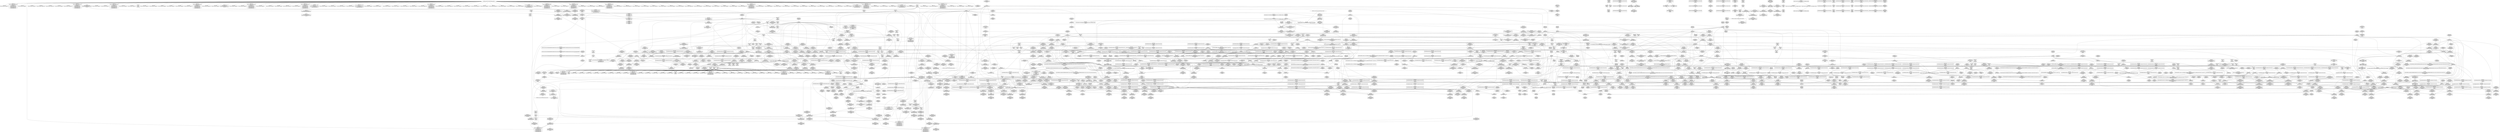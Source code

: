 digraph {
	CE0x571d5d0 [shape=record,shape=Mrecord,label="{CE0x571d5d0|selinux_socket_accept:_tmp9|security/selinux/hooks.c,4202|*SummSink*}"]
	CE0x570c140 [shape=record,shape=Mrecord,label="{CE0x570c140|selinux_socket_accept:_tmp13|security/selinux/hooks.c,4204|*SummSink*}"]
	CE0x57bc9c0 [shape=record,shape=Mrecord,label="{CE0x57bc9c0|rcu_lock_acquire:_tmp5|include/linux/rcupdate.h,418|*SummSource*}"]
	CE0x57be030 [shape=record,shape=Mrecord,label="{CE0x57be030|rcu_lock_acquire:_tmp1|*SummSource*}"]
	CE0x57167d0 [shape=record,shape=Mrecord,label="{CE0x57167d0|task_sid:_tmp18|security/selinux/hooks.c,208|*SummSink*}"]
	CE0x5760620 [shape=record,shape=Mrecord,label="{CE0x5760620|cred_sid:_tmp3|*SummSink*}"]
	CE0x57be700 [shape=record,shape=Mrecord,label="{CE0x57be700|i64*_getelementptr_inbounds_(_4_x_i64_,_4_x_i64_*___llvm_gcov_ctr130,_i64_0,_i64_2)|*Constant*|*SummSink*}"]
	CE0x56fc8c0 [shape=record,shape=Mrecord,label="{CE0x56fc8c0|selinux_socket_accept:_sk|security/selinux/hooks.c,4198|*SummSink*}"]
	CE0x57b7a00 [shape=record,shape=Mrecord,label="{CE0x57b7a00|rcu_read_unlock:_bb}"]
	CE0x57c4300 [shape=record,shape=Mrecord,label="{CE0x57c4300|rcu_lock_release:_bb|*SummSink*}"]
	CE0x57ab1a0 [shape=record,shape=Mrecord,label="{CE0x57ab1a0|8:_%struct.sock*,_:_SCME_50,51_}"]
	CE0x57cba10 [shape=record,shape=Mrecord,label="{CE0x57cba10|_ret_void,_!dbg_!27717|include/linux/rcupdate.h,240}"]
	CE0x57c4930 [shape=record,shape=Mrecord,label="{CE0x57c4930|__rcu_read_lock:_bb|*SummSource*}"]
	CE0x57125d0 [shape=record,shape=Mrecord,label="{CE0x57125d0|28:_i32,_32:_i16,_34:_i8,_:_CMRE_144,152_|*MultipleSource*|security/selinux/hooks.c,4202|security/selinux/hooks.c,4202|security/selinux/hooks.c,4204|security/selinux/hooks.c,4204|security/selinux/hooks.c,4205}"]
	CE0x5709000 [shape=record,shape=Mrecord,label="{CE0x5709000|28:_i32,_32:_i16,_34:_i8,_:_CMRE_19,20_}"]
	CE0x57a4510 [shape=record,shape=Mrecord,label="{CE0x57a4510|_ret_i32_%retval.0,_!dbg_!27728|security/selinux/avc.c,775}"]
	CE0x5732c70 [shape=record,shape=Mrecord,label="{CE0x5732c70|task_sid:_real_cred|security/selinux/hooks.c,208|*SummSource*}"]
	CE0x57cf620 [shape=record,shape=Mrecord,label="{CE0x57cf620|i64_1|*Constant*}"]
	CE0x5720b50 [shape=record,shape=Mrecord,label="{CE0x5720b50|28:_i32,_32:_i16,_34:_i8,_:_CMRE_64,65_}"]
	CE0x57a6f70 [shape=record,shape=Mrecord,label="{CE0x57a6f70|rcu_lock_acquire:_tmp6|*SummSink*}"]
	CE0x57d02f0 [shape=record,shape=Mrecord,label="{CE0x57d02f0|i64_3|*Constant*}"]
	CE0x56f7100 [shape=record,shape=Mrecord,label="{CE0x56f7100|selinux_socket_accept:_tmp|*SummSource*}"]
	CE0x57a1320 [shape=record,shape=Mrecord,label="{CE0x57a1320|sock_has_perm:_sid5|security/selinux/hooks.c,3976}"]
	CE0x57e59e0 [shape=record,shape=Mrecord,label="{CE0x57e59e0|_call_void_rcu_read_unlock()_#10,_!dbg_!27748|security/selinux/hooks.c,209|*SummSource*}"]
	CE0x57ad800 [shape=record,shape=Mrecord,label="{CE0x57ad800|sock_has_perm:_tmp6|security/selinux/hooks.c,3969|*SummSource*}"]
	CE0x5701a10 [shape=record,shape=Mrecord,label="{CE0x5701a10|sock_has_perm:_task|Function::sock_has_perm&Arg::task::}"]
	CE0x4dfc0d0 [shape=record,shape=Mrecord,label="{CE0x4dfc0d0|selinux_socket_accept:_tmp2|*LoadInst*|security/selinux/hooks.c,4198|*SummSource*}"]
	CE0x572bbd0 [shape=record,shape=Mrecord,label="{CE0x572bbd0|i32_1|*Constant*}"]
	CE0x5871f50 [shape=record,shape=Mrecord,label="{CE0x5871f50|i64*_getelementptr_inbounds_(_4_x_i64_,_4_x_i64_*___llvm_gcov_ctr129,_i64_0,_i64_0)|*Constant*|*SummSource*}"]
	CE0x57e3aa0 [shape=record,shape=Mrecord,label="{CE0x57e3aa0|task_sid:_tmp27|security/selinux/hooks.c,208}"]
	CE0x57a81a0 [shape=record,shape=Mrecord,label="{CE0x57a81a0|i8*_undef|*Constant*|*SummSink*}"]
	CE0x57aabb0 [shape=record,shape=Mrecord,label="{CE0x57aabb0|8:_%struct.sock*,_:_SCME_45,46_}"]
	CE0x5702760 [shape=record,shape=Mrecord,label="{CE0x5702760|28:_i32,_32:_i16,_34:_i8,_:_CMRE_12,13_}"]
	CE0x57a8510 [shape=record,shape=Mrecord,label="{CE0x57a8510|rcu_lock_release:_indirectgoto}"]
	CE0x586e190 [shape=record,shape=Mrecord,label="{CE0x586e190|_call_void_mcount()_#3|*SummSink*}"]
	CE0x574cb30 [shape=record,shape=Mrecord,label="{CE0x574cb30|i32_1|*Constant*|*SummSource*}"]
	CE0x5764d20 [shape=record,shape=Mrecord,label="{CE0x5764d20|task_sid:_tobool1|security/selinux/hooks.c,208|*SummSource*}"]
	CE0x5798370 [shape=record,shape=Mrecord,label="{CE0x5798370|task_sid:_if.then|*SummSink*}"]
	CE0x5836af0 [shape=record,shape=Mrecord,label="{CE0x5836af0|_call_void_mcount()_#3|*SummSource*}"]
	CE0x57961f0 [shape=record,shape=Mrecord,label="{CE0x57961f0|rcu_read_lock:_tobool|include/linux/rcupdate.h,882|*SummSink*}"]
	CE0x57edea0 [shape=record,shape=Mrecord,label="{CE0x57edea0|_call_void_asm_sideeffect_,_memory_,_dirflag_,_fpsr_,_flags_()_#3,_!dbg_!27711,_!srcloc_!27714|include/linux/rcupdate.h,244|*SummSource*}"]
	CE0x57bdee0 [shape=record,shape=Mrecord,label="{CE0x57bdee0|rcu_lock_acquire:_tmp|*SummSink*}"]
	CE0x5716fd0 [shape=record,shape=Mrecord,label="{CE0x5716fd0|32:_%struct.sock*,_104:_i8*,_:_CRE_8,16_|*MultipleSource*|Function::selinux_socket_accept&Arg::sock::|security/selinux/hooks.c,4198}"]
	CE0x57b0520 [shape=record,shape=Mrecord,label="{CE0x57b0520|sock_has_perm:_tmp9|security/selinux/hooks.c,3969|*SummSink*}"]
	CE0x575e580 [shape=record,shape=Mrecord,label="{CE0x575e580|task_sid:_tmp7|security/selinux/hooks.c,208|*SummSink*}"]
	CE0x57ef990 [shape=record,shape=Mrecord,label="{CE0x57ef990|rcu_read_lock:_tmp9|include/linux/rcupdate.h,882|*SummSink*}"]
	CE0x57ea0b0 [shape=record,shape=Mrecord,label="{CE0x57ea0b0|rcu_read_unlock:_tmp4|include/linux/rcupdate.h,933}"]
	CE0x586d850 [shape=record,shape=Mrecord,label="{CE0x586d850|__preempt_count_sub:_do.end|*SummSource*}"]
	CE0x57f4820 [shape=record,shape=Mrecord,label="{CE0x57f4820|GLOBAL:___llvm_gcov_ctr132|Global_var:__llvm_gcov_ctr132|*SummSink*}"]
	CE0x57cd2d0 [shape=record,shape=Mrecord,label="{CE0x57cd2d0|task_sid:_call3|security/selinux/hooks.c,208|*SummSource*}"]
	CE0x57b0930 [shape=record,shape=Mrecord,label="{CE0x57b0930|sock_has_perm:_tmp3|security/selinux/hooks.c,3964|*SummSource*}"]
	CE0x57bf6e0 [shape=record,shape=Mrecord,label="{CE0x57bf6e0|i64*_getelementptr_inbounds_(_4_x_i64_,_4_x_i64_*___llvm_gcov_ctr133,_i64_0,_i64_0)|*Constant*|*SummSource*}"]
	CE0x5707550 [shape=record,shape=Mrecord,label="{CE0x5707550|i64*_getelementptr_inbounds_(_6_x_i64_,_6_x_i64_*___llvm_gcov_ctr360,_i64_0,_i64_0)|*Constant*}"]
	CE0x57366e0 [shape=record,shape=Mrecord,label="{CE0x57366e0|i64_2|*Constant*}"]
	CE0x57a1c00 [shape=record,shape=Mrecord,label="{CE0x57a1c00|avc_has_perm:_entry}"]
	CE0x5834930 [shape=record,shape=Mrecord,label="{CE0x5834930|__rcu_read_lock:_tmp2|*SummSource*}"]
	CE0x57ebf20 [shape=record,shape=Mrecord,label="{CE0x57ebf20|i64*_getelementptr_inbounds_(_4_x_i64_,_4_x_i64_*___llvm_gcov_ctr128,_i64_0,_i64_3)|*Constant*|*SummSource*}"]
	CE0x57a6f00 [shape=record,shape=Mrecord,label="{CE0x57a6f00|rcu_lock_acquire:_tmp6|*SummSource*}"]
	CE0x57aca50 [shape=record,shape=Mrecord,label="{CE0x57aca50|i64_56|*Constant*|*SummSource*}"]
	CE0x570b9d0 [shape=record,shape=Mrecord,label="{CE0x570b9d0|28:_i32,_32:_i16,_34:_i8,_:_CMRE_57,58_}"]
	CE0x57b97c0 [shape=record,shape=Mrecord,label="{CE0x57b97c0|i64*_getelementptr_inbounds_(_4_x_i64_,_4_x_i64_*___llvm_gcov_ctr130,_i64_0,_i64_2)|*Constant*|*SummSource*}"]
	CE0x5750290 [shape=record,shape=Mrecord,label="{CE0x5750290|task_sid:_if.end|*SummSink*}"]
	CE0x56f7c10 [shape=record,shape=Mrecord,label="{CE0x56f7c10|selinux_socket_accept:_return|*SummSource*}"]
	CE0x574f880 [shape=record,shape=Mrecord,label="{CE0x574f880|task_sid:_land.lhs.true}"]
	CE0x5888670 [shape=record,shape=Mrecord,label="{CE0x5888670|i64*_getelementptr_inbounds_(_4_x_i64_,_4_x_i64_*___llvm_gcov_ctr135,_i64_0,_i64_1)|*Constant*|*SummSink*}"]
	CE0x57cf1c0 [shape=record,shape=Mrecord,label="{CE0x57cf1c0|task_sid:_tmp}"]
	CE0x57acca0 [shape=record,shape=Mrecord,label="{CE0x57acca0|sock_has_perm:_call|security/selinux/hooks.c,3967|*SummSource*}"]
	CE0x5711d10 [shape=record,shape=Mrecord,label="{CE0x5711d10|i64*_getelementptr_inbounds_(_2_x_i64_,_2_x_i64_*___llvm_gcov_ctr98,_i64_0,_i64_0)|*Constant*|*SummSource*}"]
	CE0x5715af0 [shape=record,shape=Mrecord,label="{CE0x5715af0|task_sid:_tmp17|security/selinux/hooks.c,208}"]
	CE0x570a440 [shape=record,shape=Mrecord,label="{CE0x570a440|_ret_%struct.task_struct*_%tmp4,_!dbg_!27714|./arch/x86/include/asm/current.h,14}"]
	CE0x57f55e0 [shape=record,shape=Mrecord,label="{CE0x57f55e0|i8*_getelementptr_inbounds_(_25_x_i8_,_25_x_i8_*_.str45,_i32_0,_i32_0)|*Constant*}"]
	CE0x57d0530 [shape=record,shape=Mrecord,label="{CE0x57d0530|i64_3|*Constant*|*SummSink*}"]
	CE0x570bcd0 [shape=record,shape=Mrecord,label="{CE0x570bcd0|28:_i32,_32:_i16,_34:_i8,_:_CMRE_61,62_}"]
	CE0x57ef1a0 [shape=record,shape=Mrecord,label="{CE0x57ef1a0|rcu_read_lock:_tobool1|include/linux/rcupdate.h,882|*SummSource*}"]
	CE0x571f630 [shape=record,shape=Mrecord,label="{CE0x571f630|_call_void_mcount()_#3}"]
	CE0x5753f60 [shape=record,shape=Mrecord,label="{CE0x5753f60|get_current:_tmp4|./arch/x86/include/asm/current.h,14|*SummSink*}"]
	CE0x5711290 [shape=record,shape=Mrecord,label="{CE0x5711290|i64*_getelementptr_inbounds_(_2_x_i64_,_2_x_i64_*___llvm_gcov_ctr98,_i64_0,_i64_0)|*Constant*}"]
	CE0x57953c0 [shape=record,shape=Mrecord,label="{CE0x57953c0|__rcu_read_lock:_entry|*SummSource*}"]
	CE0x5719d90 [shape=record,shape=Mrecord,label="{CE0x5719d90|selinux_socket_accept:_i_security4|security/selinux/hooks.c,4204|*SummSink*}"]
	CE0x57c0070 [shape=record,shape=Mrecord,label="{CE0x57c0070|__preempt_count_add:_entry|*SummSink*}"]
	CE0x57139a0 [shape=record,shape=Mrecord,label="{CE0x57139a0|selinux_socket_accept:_tmp15|security/selinux/hooks.c,4205|*SummSource*}"]
	CE0x57f8d90 [shape=record,shape=Mrecord,label="{CE0x57f8d90|rcu_read_lock:_tmp22|include/linux/rcupdate.h,884}"]
	CE0x579d1f0 [shape=record,shape=Mrecord,label="{CE0x579d1f0|sock_has_perm:_type|security/selinux/hooks.c,3972}"]
	CE0x57dcbf0 [shape=record,shape=Mrecord,label="{CE0x57dcbf0|_call_void_lockdep_rcu_suspicious(i8*_getelementptr_inbounds_(_25_x_i8_,_25_x_i8_*_.str3,_i32_0,_i32_0),_i32_208,_i8*_getelementptr_inbounds_(_41_x_i8_,_41_x_i8_*_.str44,_i32_0,_i32_0))_#10,_!dbg_!27732|security/selinux/hooks.c,208}"]
	CE0x584c850 [shape=record,shape=Mrecord,label="{CE0x584c850|rcu_lock_release:_tmp7}"]
	CE0x57ea190 [shape=record,shape=Mrecord,label="{CE0x57ea190|rcu_read_unlock:_tobool|include/linux/rcupdate.h,933}"]
	CE0x5793ba0 [shape=record,shape=Mrecord,label="{CE0x5793ba0|i64*_getelementptr_inbounds_(_4_x_i64_,_4_x_i64_*___llvm_gcov_ctr134,_i64_0,_i64_0)|*Constant*|*SummSink*}"]
	CE0x584ca10 [shape=record,shape=Mrecord,label="{CE0x584ca10|rcu_lock_release:_tmp7|*SummSink*}"]
	CE0x56ffe10 [shape=record,shape=Mrecord,label="{CE0x56ffe10|SOCK_INODE:_add.ptr|include/net/sock.h,1412|*SummSink*}"]
	CE0x57bb7a0 [shape=record,shape=Mrecord,label="{CE0x57bb7a0|rcu_read_unlock:_tmp8|include/linux/rcupdate.h,933|*SummSink*}"]
	CE0x5752120 [shape=record,shape=Mrecord,label="{CE0x5752120|task_sid:_entry|*SummSink*}"]
	CE0x5837f30 [shape=record,shape=Mrecord,label="{CE0x5837f30|__rcu_read_unlock:_tmp1|*SummSource*}"]
	CE0x57b4610 [shape=record,shape=Mrecord,label="{CE0x57b4610|i64_1|*Constant*}"]
	CE0x57942c0 [shape=record,shape=Mrecord,label="{CE0x57942c0|__rcu_read_unlock:_tmp5|include/linux/rcupdate.h,244|*SummSink*}"]
	CE0x5703970 [shape=record,shape=Mrecord,label="{CE0x5703970|i32_0|*Constant*}"]
	CE0x57c8b50 [shape=record,shape=Mrecord,label="{CE0x57c8b50|task_sid:_tmp3|*SummSource*}"]
	CE0x57b6db0 [shape=record,shape=Mrecord,label="{CE0x57b6db0|i64*_getelementptr_inbounds_(_4_x_i64_,_4_x_i64_*___llvm_gcov_ctr130,_i64_0,_i64_0)|*Constant*|*SummSource*}"]
	CE0x58406d0 [shape=record,shape=Mrecord,label="{CE0x58406d0|rcu_lock_acquire:_bb|*SummSource*}"]
	CE0x570b170 [shape=record,shape=Mrecord,label="{CE0x570b170|GLOBAL:___llvm_gcov_ctr327|Global_var:__llvm_gcov_ctr327}"]
	CE0x57a4160 [shape=record,shape=Mrecord,label="{CE0x57a4160|avc_has_perm:_tclass|Function::avc_has_perm&Arg::tclass::|*SummSource*}"]
	CE0x57b2d40 [shape=record,shape=Mrecord,label="{CE0x57b2d40|__rcu_read_lock:_tmp7|include/linux/rcupdate.h,240|*SummSource*}"]
	CE0x57ea620 [shape=record,shape=Mrecord,label="{CE0x57ea620|i64_3|*Constant*}"]
	CE0x5721780 [shape=record,shape=Mrecord,label="{CE0x5721780|selinux_socket_accept:_tmp4|security/selinux/hooks.c,4199|*SummSource*}"]
	CE0x57a8e90 [shape=record,shape=Mrecord,label="{CE0x57a8e90|i64_4|*Constant*|*SummSink*}"]
	CE0x5884ed0 [shape=record,shape=Mrecord,label="{CE0x5884ed0|_call_void_mcount()_#3}"]
	CE0x5715940 [shape=record,shape=Mrecord,label="{CE0x5715940|task_sid:_tmp16|security/selinux/hooks.c,208|*SummSink*}"]
	CE0x579bb10 [shape=record,shape=Mrecord,label="{CE0x579bb10|sock_has_perm:_tmp12|security/selinux/hooks.c,3970|*SummSource*}"]
	CE0x58362a0 [shape=record,shape=Mrecord,label="{CE0x58362a0|__rcu_read_unlock:_tmp2}"]
	CE0x57d2670 [shape=record,shape=Mrecord,label="{CE0x57d2670|_call_void_mcount()_#3}"]
	CE0x57ce0b0 [shape=record,shape=Mrecord,label="{CE0x57ce0b0|rcu_read_lock:_tobool|include/linux/rcupdate.h,882|*SummSource*}"]
	CE0x5719ad0 [shape=record,shape=Mrecord,label="{CE0x5719ad0|8:_%struct.sock*,_:_SCME_26,27_}"]
	CE0x5721c30 [shape=record,shape=Mrecord,label="{CE0x5721c30|28:_i32,_32:_i16,_34:_i8,_:_CMRE_100,101_}"]
	CE0x57bd360 [shape=record,shape=Mrecord,label="{CE0x57bd360|rcu_read_unlock:_land.lhs.true}"]
	CE0x574c1e0 [shape=record,shape=Mrecord,label="{CE0x574c1e0|selinux_socket_accept:_tmp17|security/selinux/hooks.c,4210|*SummSink*}"]
	CE0x57abd20 [shape=record,shape=Mrecord,label="{CE0x57abd20|i32_2|*Constant*}"]
	CE0x57e9300 [shape=record,shape=Mrecord,label="{CE0x57e9300|__rcu_read_lock:_tmp3|*SummSource*}"]
	CE0x571abb0 [shape=record,shape=Mrecord,label="{CE0x571abb0|selinux_socket_accept:_call2|security/selinux/hooks.c,4202|*SummSource*}"]
	CE0x57e4c70 [shape=record,shape=Mrecord,label="{CE0x57e4c70|cred_sid:_entry}"]
	CE0x57aa230 [shape=record,shape=Mrecord,label="{CE0x57aa230|8:_%struct.sock*,_:_SCME_37,38_}"]
	CE0x57bbb30 [shape=record,shape=Mrecord,label="{CE0x57bbb30|rcu_read_unlock:_tobool1|include/linux/rcupdate.h,933}"]
	CE0x57df600 [shape=record,shape=Mrecord,label="{CE0x57df600|task_sid:_tmp20|security/selinux/hooks.c,208}"]
	CE0x57f5830 [shape=record,shape=Mrecord,label="{CE0x57f5830|i8*_getelementptr_inbounds_(_25_x_i8_,_25_x_i8_*_.str45,_i32_0,_i32_0)|*Constant*|*SummSource*}"]
	CE0x57aa950 [shape=record,shape=Mrecord,label="{CE0x57aa950|8:_%struct.sock*,_:_SCME_43,44_}"]
	CE0x57ad980 [shape=record,shape=Mrecord,label="{CE0x57ad980|sock_has_perm:_tmp6|security/selinux/hooks.c,3969|*SummSink*}"]
	CE0x57ecd30 [shape=record,shape=Mrecord,label="{CE0x57ecd30|rcu_read_lock:_tmp4|include/linux/rcupdate.h,882|*SummSink*}"]
	CE0x57b7520 [shape=record,shape=Mrecord,label="{CE0x57b7520|i64*_getelementptr_inbounds_(_4_x_i64_,_4_x_i64_*___llvm_gcov_ctr130,_i64_0,_i64_1)|*Constant*}"]
	CE0x584f150 [shape=record,shape=Mrecord,label="{CE0x584f150|_call_void_asm_addl_$1,_%gs:$0_,_*m,ri,*m,_dirflag_,_fpsr_,_flags_(i32*___preempt_count,_i32_%val,_i32*___preempt_count)_#3,_!dbg_!27714,_!srcloc_!27717|./arch/x86/include/asm/preempt.h,72}"]
	CE0x57552e0 [shape=record,shape=Mrecord,label="{CE0x57552e0|_call_void_mcount()_#3|*SummSource*}"]
	CE0x57bc470 [shape=record,shape=Mrecord,label="{CE0x57bc470|GLOBAL:___preempt_count|Global_var:__preempt_count|*SummSink*}"]
	CE0x581d7c0 [shape=record,shape=Mrecord,label="{CE0x581d7c0|i64*_getelementptr_inbounds_(_11_x_i64_,_11_x_i64_*___llvm_gcov_ctr132,_i64_0,_i64_10)|*Constant*|*SummSink*}"]
	CE0x57cc320 [shape=record,shape=Mrecord,label="{CE0x57cc320|GLOBAL:_task_sid.__warned|Global_var:task_sid.__warned|*SummSink*}"]
	CE0x57b0dd0 [shape=record,shape=Mrecord,label="{CE0x57b0dd0|rcu_read_unlock:_tmp13|include/linux/rcupdate.h,933}"]
	CE0x5752b40 [shape=record,shape=Mrecord,label="{CE0x5752b40|sock_has_perm:_sid|security/selinux/hooks.c,3969}"]
	CE0x570d9e0 [shape=record,shape=Mrecord,label="{CE0x570d9e0|sock_has_perm:_ad|security/selinux/hooks.c, 3965}"]
	CE0x57e5d60 [shape=record,shape=Mrecord,label="{CE0x57e5d60|GLOBAL:_rcu_read_unlock|*Constant*|*SummSink*}"]
	CE0x57dcd20 [shape=record,shape=Mrecord,label="{CE0x57dcd20|_call_void_lockdep_rcu_suspicious(i8*_getelementptr_inbounds_(_25_x_i8_,_25_x_i8_*_.str3,_i32_0,_i32_0),_i32_208,_i8*_getelementptr_inbounds_(_41_x_i8_,_41_x_i8_*_.str44,_i32_0,_i32_0))_#10,_!dbg_!27732|security/selinux/hooks.c,208|*SummSource*}"]
	CE0x56fdfa0 [shape=record,shape=Mrecord,label="{CE0x56fdfa0|selinux_socket_accept:_call|security/selinux/hooks.c,4198|*SummSource*}"]
	CE0x58559c0 [shape=record,shape=Mrecord,label="{CE0x58559c0|__preempt_count_sub:_tmp3}"]
	CE0x57cc250 [shape=record,shape=Mrecord,label="{CE0x57cc250|GLOBAL:_task_sid.__warned|Global_var:task_sid.__warned|*SummSource*}"]
	CE0x57f2200 [shape=record,shape=Mrecord,label="{CE0x57f2200|rcu_read_lock:_tmp13|include/linux/rcupdate.h,882|*SummSink*}"]
	CE0x579ff00 [shape=record,shape=Mrecord,label="{CE0x579ff00|sock_has_perm:_u2|security/selinux/hooks.c,3974|*SummSource*}"]
	CE0x57c4410 [shape=record,shape=Mrecord,label="{CE0x57c4410|rcu_lock_release:___here}"]
	CE0x57f7eb0 [shape=record,shape=Mrecord,label="{CE0x57f7eb0|rcu_read_lock:_tmp20|include/linux/rcupdate.h,882|*SummSource*}"]
	CE0x5713020 [shape=record,shape=Mrecord,label="{CE0x5713020|28:_i32,_32:_i16,_34:_i8,_:_CMRE_184,192_|*MultipleSource*|security/selinux/hooks.c,4202|security/selinux/hooks.c,4202|security/selinux/hooks.c,4204|security/selinux/hooks.c,4204|security/selinux/hooks.c,4205}"]
	CE0x5750550 [shape=record,shape=Mrecord,label="{CE0x5750550|i64*_getelementptr_inbounds_(_6_x_i64_,_6_x_i64_*___llvm_gcov_ctr327,_i64_0,_i64_0)|*Constant*|*SummSource*}"]
	CE0x57ddbb0 [shape=record,shape=Mrecord,label="{CE0x57ddbb0|GLOBAL:_lockdep_rcu_suspicious|*Constant*|*SummSource*}"]
	CE0x57ccbd0 [shape=record,shape=Mrecord,label="{CE0x57ccbd0|task_sid:_tmp13|security/selinux/hooks.c,208}"]
	CE0x574edb0 [shape=record,shape=Mrecord,label="{CE0x574edb0|selinux_socket_accept:_retval.0}"]
	CE0x57d1f60 [shape=record,shape=Mrecord,label="{CE0x57d1f60|COLLAPSED:_GCMRE___llvm_gcov_ctr131_internal_global_2_x_i64_zeroinitializer:_elem_0:default:}"]
	CE0x583eff0 [shape=record,shape=Mrecord,label="{CE0x583eff0|i64_ptrtoint_(i8*_blockaddress(_rcu_lock_acquire,_%__here)_to_i64)|*Constant*|*SummSource*}"]
	CE0x584b200 [shape=record,shape=Mrecord,label="{CE0x584b200|GLOBAL:_lock_release|*Constant*}"]
	CE0x57ce710 [shape=record,shape=Mrecord,label="{CE0x57ce710|rcu_lock_acquire:_entry|*SummSource*}"]
	CE0x5717890 [shape=record,shape=Mrecord,label="{CE0x5717890|i32_77|*Constant*}"]
	CE0x58390d0 [shape=record,shape=Mrecord,label="{CE0x58390d0|rcu_lock_acquire:_bb|*SummSink*}"]
	CE0x57e6bd0 [shape=record,shape=Mrecord,label="{CE0x57e6bd0|rcu_read_lock:_bb|*SummSource*}"]
	CE0x57f27e0 [shape=record,shape=Mrecord,label="{CE0x57f27e0|rcu_read_lock:_tmp14|include/linux/rcupdate.h,882|*SummSink*}"]
	CE0x5771b90 [shape=record,shape=Mrecord,label="{CE0x5771b90|8:_%struct.sock*,_:_SCME_16,18_|*MultipleSource*|security/selinux/hooks.c, 3966|security/selinux/hooks.c,3966|security/selinux/hooks.c,3966}"]
	CE0x57d1a80 [shape=record,shape=Mrecord,label="{CE0x57d1a80|task_sid:_tmp5|security/selinux/hooks.c,208}"]
	CE0x57dc840 [shape=record,shape=Mrecord,label="{CE0x57dc840|task_sid:_tmp19|security/selinux/hooks.c,208|*SummSink*}"]
	CE0x57f6b10 [shape=record,shape=Mrecord,label="{CE0x57f6b10|i8*_getelementptr_inbounds_(_42_x_i8_,_42_x_i8_*_.str46,_i32_0,_i32_0)|*Constant*|*SummSource*}"]
	CE0x57c1810 [shape=record,shape=Mrecord,label="{CE0x57c1810|rcu_lock_release:_entry|*SummSink*}"]
	CE0x583eb70 [shape=record,shape=Mrecord,label="{CE0x583eb70|%struct.lockdep_map*_null|*Constant*|*SummSource*}"]
	CE0x57ca030 [shape=record,shape=Mrecord,label="{CE0x57ca030|rcu_read_unlock:_if.then|*SummSource*}"]
	CE0x5732480 [shape=record,shape=Mrecord,label="{CE0x5732480|28:_i32,_32:_i16,_34:_i8,_:_CMRE_117,118_}"]
	CE0x570aff0 [shape=record,shape=Mrecord,label="{CE0x570aff0|sock_has_perm:_tmp7|security/selinux/hooks.c,3969|*SummSink*}"]
	CE0x572a4f0 [shape=record,shape=Mrecord,label="{CE0x572a4f0|i32_22|*Constant*|*SummSink*}"]
	CE0x57d1ef0 [shape=record,shape=Mrecord,label="{CE0x57d1ef0|cred_sid:_tmp}"]
	CE0x57cff40 [shape=record,shape=Mrecord,label="{CE0x57cff40|rcu_read_unlock:_tmp1|*SummSource*}"]
	CE0x570cbb0 [shape=record,shape=Mrecord,label="{CE0x570cbb0|28:_i32,_32:_i16,_34:_i8,_:_CMRE_9,10_}"]
	CE0x5703360 [shape=record,shape=Mrecord,label="{CE0x5703360|selinux_socket_accept:_i_security4|security/selinux/hooks.c,4204|*SummSource*}"]
	CE0x57cf690 [shape=record,shape=Mrecord,label="{CE0x57cf690|rcu_read_lock:_tmp1}"]
	CE0x56fde40 [shape=record,shape=Mrecord,label="{CE0x56fde40|i32_5|*Constant*|*SummSink*}"]
	CE0x57b8830 [shape=record,shape=Mrecord,label="{CE0x57b8830|rcu_read_unlock:_bb|*SummSink*}"]
	CE0x5703dc0 [shape=record,shape=Mrecord,label="{CE0x5703dc0|i64*_getelementptr_inbounds_(_2_x_i64_,_2_x_i64_*___llvm_gcov_ctr349,_i64_0,_i64_1)|*Constant*}"]
	CE0x583a650 [shape=record,shape=Mrecord,label="{CE0x583a650|__preempt_count_add:_bb}"]
	CE0x57115f0 [shape=record,shape=Mrecord,label="{CE0x57115f0|_ret_i32_%retval.0,_!dbg_!27738|security/selinux/hooks.c,4210|*SummSink*}"]
	CE0x57ab400 [shape=record,shape=Mrecord,label="{CE0x57ab400|8:_%struct.sock*,_:_SCME_52,53_}"]
	CE0x571cf10 [shape=record,shape=Mrecord,label="{CE0x571cf10|28:_i32,_32:_i16,_34:_i8,_:_CMRE_88,89_}"]
	"CONST[source:2(external),value:2(dynamic)][purpose:{subject}]"
	CE0x570f640 [shape=record,shape=Mrecord,label="{CE0x570f640|sock_has_perm:_sk|Function::sock_has_perm&Arg::sk::}"]
	CE0x57f1b10 [shape=record,shape=Mrecord,label="{CE0x57f1b10|rcu_read_unlock:_tmp10|include/linux/rcupdate.h,933|*SummSource*}"]
	CE0x583f950 [shape=record,shape=Mrecord,label="{CE0x583f950|i64*_getelementptr_inbounds_(_4_x_i64_,_4_x_i64_*___llvm_gcov_ctr130,_i64_0,_i64_0)|*Constant*|*SummSink*}"]
	CE0x57072d0 [shape=record,shape=Mrecord,label="{CE0x57072d0|selinux_socket_accept:_tmp13|security/selinux/hooks.c,4204}"]
	CE0x571ffe0 [shape=record,shape=Mrecord,label="{CE0x571ffe0|i64*_getelementptr_inbounds_(_6_x_i64_,_6_x_i64_*___llvm_gcov_ctr360,_i64_0,_i64_3)|*Constant*|*SummSource*}"]
	CE0x5764240 [shape=record,shape=Mrecord,label="{CE0x5764240|rcu_read_lock:_tmp3|*SummSink*}"]
	CE0x57185f0 [shape=record,shape=Mrecord,label="{CE0x57185f0|selinux_socket_accept:_call3|security/selinux/hooks.c,4204|*SummSource*}"]
	CE0x5754e10 [shape=record,shape=Mrecord,label="{CE0x5754e10|%struct.task_struct*_(%struct.task_struct**)*_asm_movq_%gs:$_1:P_,$0_,_r,im,_dirflag_,_fpsr_,_flags_|*SummSource*}"]
	CE0x581cec0 [shape=record,shape=Mrecord,label="{CE0x581cec0|rcu_read_unlock:_tmp20|include/linux/rcupdate.h,933|*SummSink*}"]
	CE0x56fce30 [shape=record,shape=Mrecord,label="{CE0x56fce30|GLOBAL:_get_current|*Constant*}"]
	CE0x5709b70 [shape=record,shape=Mrecord,label="{CE0x5709b70|i64_1|*Constant*|*SummSink*}"]
	CE0x579d490 [shape=record,shape=Mrecord,label="{CE0x579d490|sock_has_perm:_type|security/selinux/hooks.c,3972|*SummSink*}"]
	CE0x5761ec0 [shape=record,shape=Mrecord,label="{CE0x5761ec0|_ret_void,_!dbg_!27717|include/linux/rcupdate.h,240|*SummSink*}"]
	CE0x5704a30 [shape=record,shape=Mrecord,label="{CE0x5704a30|SOCK_INODE:_entry|*SummSink*}"]
	CE0x5762a70 [shape=record,shape=Mrecord,label="{CE0x5762a70|i64*_getelementptr_inbounds_(_11_x_i64_,_11_x_i64_*___llvm_gcov_ctr127,_i64_0,_i64_0)|*Constant*}"]
	CE0x5724800 [shape=record,shape=Mrecord,label="{CE0x5724800|selinux_socket_accept:_tmp14|security/selinux/hooks.c,4204|*SummSink*}"]
	CE0x57297f0 [shape=record,shape=Mrecord,label="{CE0x57297f0|28:_i32,_32:_i16,_34:_i8,_:_CMRE_74,75_}"]
	CE0x57c80c0 [shape=record,shape=Mrecord,label="{CE0x57c80c0|GLOBAL:_lock_release|*Constant*|*SummSink*}"]
	CE0x5713220 [shape=record,shape=Mrecord,label="{CE0x5713220|28:_i32,_32:_i16,_34:_i8,_:_CMRE_192,196_|*MultipleSource*|security/selinux/hooks.c,4202|security/selinux/hooks.c,4202|security/selinux/hooks.c,4204|security/selinux/hooks.c,4204|security/selinux/hooks.c,4205}"]
	CE0x57b9b90 [shape=record,shape=Mrecord,label="{CE0x57b9b90|__preempt_count_add:_tmp5|./arch/x86/include/asm/preempt.h,72}"]
	CE0x56f62a0 [shape=record,shape=Mrecord,label="{CE0x56f62a0|GLOBAL:_SOCK_INODE|*Constant*}"]
	CE0x579f9e0 [shape=record,shape=Mrecord,label="{CE0x579f9e0|sock_has_perm:_net1|security/selinux/hooks.c,3973|*SummSource*}"]
	CE0x5758850 [shape=record,shape=Mrecord,label="{CE0x5758850|SOCK_INODE:_tmp1|*SummSink*}"]
	CE0x574eeb0 [shape=record,shape=Mrecord,label="{CE0x574eeb0|selinux_socket_accept:_sid|security/selinux/hooks.c,4206|*SummSink*}"]
	CE0x570aa90 [shape=record,shape=Mrecord,label="{CE0x570aa90|get_current:_entry|*SummSink*}"]
	CE0x57aede0 [shape=record,shape=Mrecord,label="{CE0x57aede0|task_sid:_tmp23|security/selinux/hooks.c,208|*SummSource*}"]
	CE0x57a8690 [shape=record,shape=Mrecord,label="{CE0x57a8690|rcu_lock_release:_indirectgoto|*SummSink*}"]
	CE0x576fb30 [shape=record,shape=Mrecord,label="{CE0x576fb30|GLOBAL:_rcu_read_lock|*Constant*|*SummSink*}"]
	CE0x5798810 [shape=record,shape=Mrecord,label="{CE0x5798810|sock_has_perm:_tmp10|security/selinux/hooks.c,3969|*SummSink*}"]
	CE0x57aaf40 [shape=record,shape=Mrecord,label="{CE0x57aaf40|8:_%struct.sock*,_:_SCME_48,49_}"]
	CE0x5729c70 [shape=record,shape=Mrecord,label="{CE0x5729c70|28:_i32,_32:_i16,_34:_i8,_:_CMRE_80,81_}"]
	CE0x57904b0 [shape=record,shape=Mrecord,label="{CE0x57904b0|__preempt_count_add:_do.end}"]
	CE0x5831610 [shape=record,shape=Mrecord,label="{CE0x5831610|i64*_getelementptr_inbounds_(_4_x_i64_,_4_x_i64_*___llvm_gcov_ctr129,_i64_0,_i64_2)|*Constant*|*SummSink*}"]
	CE0x57036d0 [shape=record,shape=Mrecord,label="{CE0x57036d0|i64*_getelementptr_inbounds_(_6_x_i64_,_6_x_i64_*___llvm_gcov_ctr360,_i64_0,_i64_4)|*Constant*|*SummSource*}"]
	CE0x5771180 [shape=record,shape=Mrecord,label="{CE0x5771180|_call_void_mcount()_#3|*SummSink*}"]
	CE0x586db90 [shape=record,shape=Mrecord,label="{CE0x586db90|__preempt_count_sub:_tmp4|./arch/x86/include/asm/preempt.h,77}"]
	CE0x57c90e0 [shape=record,shape=Mrecord,label="{CE0x57c90e0|cred_sid:_tmp1|*SummSink*}"]
	CE0x5864da0 [shape=record,shape=Mrecord,label="{CE0x5864da0|__preempt_count_add:_tmp7|./arch/x86/include/asm/preempt.h,73|*SummSource*}"]
	CE0x570d420 [shape=record,shape=Mrecord,label="{CE0x570d420|selinux_socket_accept:_tmp7|security/selinux/hooks.c,4200|*SummSource*}"]
	CE0x56f7d70 [shape=record,shape=Mrecord,label="{CE0x56f7d70|selinux_socket_accept:_sock|Function::selinux_socket_accept&Arg::sock::|*SummSource*}"]
	CE0x5764870 [shape=record,shape=Mrecord,label="{CE0x5764870|task_sid:_tmp3}"]
	CE0x68dfb70 [shape=record,shape=Mrecord,label="{CE0x68dfb70|selinux_socket_accept:_call1|security/selinux/hooks.c,4198|*SummSource*}"]
	"CONST[source:1(input),value:2(dynamic)][purpose:{subject}]"
	CE0x5762480 [shape=record,shape=Mrecord,label="{CE0x5762480|_call_void_mcount()_#3|*SummSource*}"]
	CE0x570f6b0 [shape=record,shape=Mrecord,label="{CE0x570f6b0|sock_has_perm:_task|Function::sock_has_perm&Arg::task::|*SummSink*}"]
	CE0x57c0fd0 [shape=record,shape=Mrecord,label="{CE0x57c0fd0|rcu_lock_release:_entry|*SummSource*}"]
	CE0x570e220 [shape=record,shape=Mrecord,label="{CE0x570e220|28:_i32,_32:_i16,_34:_i8,_:_CMRE_28,32_|*MultipleSource*|security/selinux/hooks.c,4202|security/selinux/hooks.c,4202|security/selinux/hooks.c,4204|security/selinux/hooks.c,4204|security/selinux/hooks.c,4205}"]
	CE0x57e3840 [shape=record,shape=Mrecord,label="{CE0x57e3840|i64*_getelementptr_inbounds_(_13_x_i64_,_13_x_i64_*___llvm_gcov_ctr126,_i64_0,_i64_12)|*Constant*|*SummSink*}"]
	CE0x57f7000 [shape=record,shape=Mrecord,label="{CE0x57f7000|i64*_getelementptr_inbounds_(_11_x_i64_,_11_x_i64_*___llvm_gcov_ctr127,_i64_0,_i64_9)|*Constant*|*SummSource*}"]
	CE0x57ce9f0 [shape=record,shape=Mrecord,label="{CE0x57ce9f0|i64_2|*Constant*}"]
	CE0x57e44c0 [shape=record,shape=Mrecord,label="{CE0x57e44c0|task_sid:_call7|security/selinux/hooks.c,208|*SummSource*}"]
	CE0x57b2fc0 [shape=record,shape=Mrecord,label="{CE0x57b2fc0|rcu_read_unlock:_land.lhs.true2}"]
	CE0x57f7900 [shape=record,shape=Mrecord,label="{CE0x57f7900|rcu_read_lock:_tmp19|include/linux/rcupdate.h,882}"]
	CE0x5760c90 [shape=record,shape=Mrecord,label="{CE0x5760c90|task_sid:_call|security/selinux/hooks.c,208|*SummSink*}"]
	CE0x57f3610 [shape=record,shape=Mrecord,label="{CE0x57f3610|i64*_getelementptr_inbounds_(_11_x_i64_,_11_x_i64_*___llvm_gcov_ctr127,_i64_0,_i64_8)|*Constant*}"]
	CE0x579ebf0 [shape=record,shape=Mrecord,label="{CE0x579ebf0|avc_has_perm:_entry|*SummSource*}"]
	CE0x57a5460 [shape=record,shape=Mrecord,label="{CE0x57a5460|sock_has_perm:_retval.0|*SummSource*}"]
	CE0x5701d90 [shape=record,shape=Mrecord,label="{CE0x5701d90|selinux_socket_accept:_tmp5|security/selinux/hooks.c,4199}"]
	CE0x57df670 [shape=record,shape=Mrecord,label="{CE0x57df670|task_sid:_tmp20|security/selinux/hooks.c,208|*SummSource*}"]
	CE0x57f9230 [shape=record,shape=Mrecord,label="{CE0x57f9230|rcu_read_lock:_tmp22|include/linux/rcupdate.h,884|*SummSource*}"]
	CE0x57c7bb0 [shape=record,shape=Mrecord,label="{CE0x57c7bb0|rcu_lock_release:_tmp6|*SummSource*}"]
	CE0x57e8520 [shape=record,shape=Mrecord,label="{CE0x57e8520|rcu_read_lock:_tmp6|include/linux/rcupdate.h,882}"]
	CE0x586dd20 [shape=record,shape=Mrecord,label="{CE0x586dd20|i64*_getelementptr_inbounds_(_4_x_i64_,_4_x_i64_*___llvm_gcov_ctr129,_i64_0,_i64_2)|*Constant*}"]
	CE0x5725cf0 [shape=record,shape=Mrecord,label="{CE0x5725cf0|i64*_getelementptr_inbounds_(_11_x_i64_,_11_x_i64_*___llvm_gcov_ctr127,_i64_0,_i64_0)|*Constant*|*SummSink*}"]
	CE0x57e9120 [shape=record,shape=Mrecord,label="{CE0x57e9120|rcu_lock_acquire:_entry}"]
	CE0x5703e60 [shape=record,shape=Mrecord,label="{CE0x5703e60|i64*_getelementptr_inbounds_(_2_x_i64_,_2_x_i64_*___llvm_gcov_ctr349,_i64_0,_i64_1)|*Constant*|*SummSource*}"]
	CE0x576d420 [shape=record,shape=Mrecord,label="{CE0x576d420|_ret_void,_!dbg_!27735|include/linux/rcupdate.h,884}"]
	CE0x57b8e40 [shape=record,shape=Mrecord,label="{CE0x57b8e40|__preempt_count_add:_entry|*SummSource*}"]
	CE0x5752900 [shape=record,shape=Mrecord,label="{CE0x5752900|i32_2|*Constant*|*SummSource*}"]
	CE0x5713c20 [shape=record,shape=Mrecord,label="{CE0x5713c20|selinux_socket_accept:_tmp15|security/selinux/hooks.c,4205|*SummSink*}"]
	CE0x56f7050 [shape=record,shape=Mrecord,label="{CE0x56f7050|selinux_socket_accept:_return}"]
	CE0x57affd0 [shape=record,shape=Mrecord,label="{CE0x57affd0|sock_has_perm:_tmp8|security/selinux/hooks.c,3969|*SummSink*}"]
	CE0x574cea0 [shape=record,shape=Mrecord,label="{CE0x574cea0|SOCK_INODE:_tmp5|include/net/sock.h,1412|*SummSink*}"]
	CE0x57e7720 [shape=record,shape=Mrecord,label="{CE0x57e7720|rcu_read_lock:_tmp5|include/linux/rcupdate.h,882}"]
	CE0x57c9c40 [shape=record,shape=Mrecord,label="{CE0x57c9c40|task_sid:_tmp1|*SummSource*}"]
	CE0x584f4f0 [shape=record,shape=Mrecord,label="{CE0x584f4f0|_call_void_mcount()_#3|*SummSource*}"]
	CE0x571e730 [shape=record,shape=Mrecord,label="{CE0x571e730|GLOBAL:___llvm_gcov_ctr360|Global_var:__llvm_gcov_ctr360}"]
	CE0x581d710 [shape=record,shape=Mrecord,label="{CE0x581d710|i64*_getelementptr_inbounds_(_11_x_i64_,_11_x_i64_*___llvm_gcov_ctr132,_i64_0,_i64_10)|*Constant*|*SummSource*}"]
	CE0x57b86d0 [shape=record,shape=Mrecord,label="{CE0x57b86d0|i64*_getelementptr_inbounds_(_4_x_i64_,_4_x_i64_*___llvm_gcov_ctr135,_i64_0,_i64_3)|*Constant*|*SummSource*}"]
	CE0x57b9290 [shape=record,shape=Mrecord,label="{CE0x57b9290|rcu_read_unlock:_call|include/linux/rcupdate.h,933|*SummSource*}"]
	CE0x5836310 [shape=record,shape=Mrecord,label="{CE0x5836310|__rcu_read_unlock:_tmp2|*SummSource*}"]
	CE0x579f030 [shape=record,shape=Mrecord,label="{CE0x579f030|sock_has_perm:_u|security/selinux/hooks.c,3973|*SummSource*}"]
	CE0x5872490 [shape=record,shape=Mrecord,label="{CE0x5872490|__preempt_count_add:_tmp3|*SummSource*}"]
	CE0x5752430 [shape=record,shape=Mrecord,label="{CE0x5752430|task_sid:_task|Function::task_sid&Arg::task::|*SummSink*}"]
	CE0x56f77b0 [shape=record,shape=Mrecord,label="{CE0x56f77b0|selinux_socket_accept:_bb|*SummSource*}"]
	CE0x57aa100 [shape=record,shape=Mrecord,label="{CE0x57aa100|8:_%struct.sock*,_:_SCME_36,37_}"]
	CE0x57d23a0 [shape=record,shape=Mrecord,label="{CE0x57d23a0|task_sid:_do.end6}"]
	CE0x570cdc0 [shape=record,shape=Mrecord,label="{CE0x570cdc0|28:_i32,_32:_i16,_34:_i8,_:_CMRE_10,11_}"]
	CE0x57ede30 [shape=record,shape=Mrecord,label="{CE0x57ede30|_call_void___preempt_count_sub(i32_1)_#10,_!dbg_!27715|include/linux/rcupdate.h,244|*SummSource*}"]
	CE0x573c140 [shape=record,shape=Mrecord,label="{CE0x573c140|i32_8192|*Constant*|*SummSource*}"]
	CE0x5739c60 [shape=record,shape=Mrecord,label="{CE0x5739c60|_ret_i32_%retval.0,_!dbg_!27740|security/selinux/hooks.c,3977|*SummSink*}"]
	CE0x5763190 [shape=record,shape=Mrecord,label="{CE0x5763190|rcu_read_lock:_land.lhs.true|*SummSource*}"]
	CE0x57aa490 [shape=record,shape=Mrecord,label="{CE0x57aa490|8:_%struct.sock*,_:_SCME_39,40_}"]
	CE0x5763a10 [shape=record,shape=Mrecord,label="{CE0x5763a10|cred_sid:_tmp2}"]
	CE0x570b460 [shape=record,shape=Mrecord,label="{CE0x570b460|GLOBAL:___llvm_gcov_ctr327|Global_var:__llvm_gcov_ctr327|*SummSink*}"]
	CE0x57a2290 [shape=record,shape=Mrecord,label="{CE0x57a2290|sock_has_perm:_sclass|security/selinux/hooks.c,3976}"]
	CE0x5834ab0 [shape=record,shape=Mrecord,label="{CE0x5834ab0|i64*_getelementptr_inbounds_(_4_x_i64_,_4_x_i64_*___llvm_gcov_ctr128,_i64_0,_i64_2)|*Constant*}"]
	CE0x5850d50 [shape=record,shape=Mrecord,label="{CE0x5850d50|rcu_lock_release:_tmp2}"]
	CE0x5778e00 [shape=record,shape=Mrecord,label="{CE0x5778e00|_call_void_rcu_read_lock()_#10,_!dbg_!27712|security/selinux/hooks.c,207|*SummSink*}"]
	CE0x57d2b60 [shape=record,shape=Mrecord,label="{CE0x57d2b60|task_sid:_tmp5|security/selinux/hooks.c,208|*SummSink*}"]
	CE0x57e7610 [shape=record,shape=Mrecord,label="{CE0x57e7610|i64_0|*Constant*}"]
	CE0x5839260 [shape=record,shape=Mrecord,label="{CE0x5839260|__rcu_read_lock:_do.body}"]
	CE0x57a7550 [shape=record,shape=Mrecord,label="{CE0x57a7550|rcu_lock_acquire:_tmp7|*SummSink*}"]
	CE0x57a9d70 [shape=record,shape=Mrecord,label="{CE0x57a9d70|8:_%struct.sock*,_:_SCME_33,34_}"]
	CE0x574b510 [shape=record,shape=Mrecord,label="{CE0x574b510|selinux_socket_accept:_initialized|security/selinux/hooks.c,4207|*SummSink*}"]
	CE0x57aeac0 [shape=record,shape=Mrecord,label="{CE0x57aeac0|task_sid:_tmp24|security/selinux/hooks.c,208|*SummSource*}"]
	CE0x5820f60 [shape=record,shape=Mrecord,label="{CE0x5820f60|__rcu_read_lock:_tmp5|include/linux/rcupdate.h,239}"]
	CE0x57e62d0 [shape=record,shape=Mrecord,label="{CE0x57e62d0|_ret_void,_!dbg_!27735|include/linux/rcupdate.h,938|*SummSink*}"]
	CE0x5716060 [shape=record,shape=Mrecord,label="{CE0x5716060|i64*_getelementptr_inbounds_(_13_x_i64_,_13_x_i64_*___llvm_gcov_ctr126,_i64_0,_i64_8)|*Constant*}"]
	CE0x5793c70 [shape=record,shape=Mrecord,label="{CE0x5793c70|__preempt_count_add:_tmp|*SummSink*}"]
	CE0x571dab0 [shape=record,shape=Mrecord,label="{CE0x571dab0|i32_4|*Constant*|*SummSink*}"]
	CE0x57a5a00 [shape=record,shape=Mrecord,label="{CE0x57a5a00|i64*_getelementptr_inbounds_(_6_x_i64_,_6_x_i64_*___llvm_gcov_ctr327,_i64_0,_i64_5)|*Constant*|*SummSource*}"]
	CE0x57646b0 [shape=record,shape=Mrecord,label="{CE0x57646b0|GLOBAL:_rcu_read_lock|*Constant*}"]
	CE0x57bc6f0 [shape=record,shape=Mrecord,label="{CE0x57bc6f0|_call_void_lock_acquire(%struct.lockdep_map*_%map,_i32_0,_i32_0,_i32_2,_i32_0,_%struct.lockdep_map*_null,_i64_ptrtoint_(i8*_blockaddress(_rcu_lock_acquire,_%__here)_to_i64))_#10,_!dbg_!27716|include/linux/rcupdate.h,418}"]
	CE0x575b5a0 [shape=record,shape=Mrecord,label="{CE0x575b5a0|task_sid:_tmp14|security/selinux/hooks.c,208|*SummSink*}"]
	CE0x570ff90 [shape=record,shape=Mrecord,label="{CE0x570ff90|selinux_socket_accept:_tmp6|security/selinux/hooks.c,4199|*SummSource*}"]
	CE0x575ef60 [shape=record,shape=Mrecord,label="{CE0x575ef60|task_sid:_tobool1|security/selinux/hooks.c,208|*SummSink*}"]
	CE0x5874d00 [shape=record,shape=Mrecord,label="{CE0x5874d00|__preempt_count_sub:_tmp5|./arch/x86/include/asm/preempt.h,77}"]
	CE0x584fca0 [shape=record,shape=Mrecord,label="{CE0x584fca0|i64*_getelementptr_inbounds_(_4_x_i64_,_4_x_i64_*___llvm_gcov_ctr128,_i64_0,_i64_0)|*Constant*}"]
	CE0x5714d90 [shape=record,shape=Mrecord,label="{CE0x5714d90|i32_59|*Constant*}"]
	CE0x57cdfe0 [shape=record,shape=Mrecord,label="{CE0x57cdfe0|rcu_read_lock:_tobool|include/linux/rcupdate.h,882}"]
	CE0x57dda80 [shape=record,shape=Mrecord,label="{CE0x57dda80|GLOBAL:_lockdep_rcu_suspicious|*Constant*}"]
	CE0x5796540 [shape=record,shape=Mrecord,label="{CE0x5796540|task_sid:_land.lhs.true2|*SummSource*}"]
	CE0x57d1bd0 [shape=record,shape=Mrecord,label="{CE0x57d1bd0|task_sid:_tmp5|security/selinux/hooks.c,208|*SummSource*}"]
	CE0x5732700 [shape=record,shape=Mrecord,label="{CE0x5732700|28:_i32,_32:_i16,_34:_i8,_:_CMRE_119,120_}"]
	CE0x57df850 [shape=record,shape=Mrecord,label="{CE0x57df850|task_sid:_tmp22|security/selinux/hooks.c,208|*SummSource*}"]
	CE0x57d36b0 [shape=record,shape=Mrecord,label="{CE0x57d36b0|GLOBAL:_rcu_lock_map|Global_var:rcu_lock_map|*SummSource*}"]
	CE0x57630d0 [shape=record,shape=Mrecord,label="{CE0x57630d0|rcu_read_lock:_land.lhs.true}"]
	CE0x5708980 [shape=record,shape=Mrecord,label="{CE0x5708980|28:_i32,_32:_i16,_34:_i8,_:_CMRE_113,114_}"]
	CE0x57f2540 [shape=record,shape=Mrecord,label="{CE0x57f2540|rcu_read_lock:_tmp14|include/linux/rcupdate.h,882}"]
	CE0x581bd00 [shape=record,shape=Mrecord,label="{CE0x581bd00|i64*_getelementptr_inbounds_(_11_x_i64_,_11_x_i64_*___llvm_gcov_ctr132,_i64_0,_i64_8)|*Constant*|*SummSource*}"]
	CE0x574f050 [shape=record,shape=Mrecord,label="{CE0x574f050|selinux_socket_accept:_sclass5|security/selinux/hooks.c,4205}"]
	CE0x57002f0 [shape=record,shape=Mrecord,label="{CE0x57002f0|sock_has_perm:_sk_security|security/selinux/hooks.c,3964|*SummSource*}"]
	CE0x57a1490 [shape=record,shape=Mrecord,label="{CE0x57a1490|sock_has_perm:_sid5|security/selinux/hooks.c,3976|*SummSource*}"]
	CE0x58342d0 [shape=record,shape=Mrecord,label="{CE0x58342d0|_call_void_lock_acquire(%struct.lockdep_map*_%map,_i32_0,_i32_0,_i32_2,_i32_0,_%struct.lockdep_map*_null,_i64_ptrtoint_(i8*_blockaddress(_rcu_lock_acquire,_%__here)_to_i64))_#10,_!dbg_!27716|include/linux/rcupdate.h,418|*SummSink*}"]
	CE0x57ecc60 [shape=record,shape=Mrecord,label="{CE0x57ecc60|rcu_read_lock:_tmp4|include/linux/rcupdate.h,882|*SummSource*}"]
	CE0x5833170 [shape=record,shape=Mrecord,label="{CE0x5833170|COLLAPSED:_GCMRE___llvm_gcov_ctr135_internal_global_4_x_i64_zeroinitializer:_elem_0:default:}"]
	CE0x5835340 [shape=record,shape=Mrecord,label="{CE0x5835340|__preempt_count_sub:_entry|*SummSink*}"]
	CE0x5720c80 [shape=record,shape=Mrecord,label="{CE0x5720c80|28:_i32,_32:_i16,_34:_i8,_:_CMRE_66,67_}"]
	CE0x57532e0 [shape=record,shape=Mrecord,label="{CE0x57532e0|16:_i32,_24:_i16,_:_CRE_16,20_|*MultipleSource*|*LoadInst*|security/selinux/hooks.c,3964|security/selinux/hooks.c,3964|security/selinux/hooks.c,3969}"]
	CE0x57b7b10 [shape=record,shape=Mrecord,label="{CE0x57b7b10|_call_void___preempt_count_add(i32_1)_#10,_!dbg_!27711|include/linux/rcupdate.h,239|*SummSource*}"]
	CE0x5732ba0 [shape=record,shape=Mrecord,label="{CE0x5732ba0|task_sid:_real_cred|security/selinux/hooks.c,208}"]
	CE0x5703bf0 [shape=record,shape=Mrecord,label="{CE0x5703bf0|sock_has_perm:_ad|security/selinux/hooks.c, 3965|*SummSink*}"]
	CE0x5760f80 [shape=record,shape=Mrecord,label="{CE0x5760f80|rcu_read_lock:_tmp2}"]
	CE0x57981c0 [shape=record,shape=Mrecord,label="{CE0x57981c0|task_sid:_if.then}"]
	CE0x5701c20 [shape=record,shape=Mrecord,label="{CE0x5701c20|selinux_socket_accept:_tmp5|security/selinux/hooks.c,4199|*SummSource*}"]
	CE0x577a8b0 [shape=record,shape=Mrecord,label="{CE0x577a8b0|i64*_getelementptr_inbounds_(_11_x_i64_,_11_x_i64_*___llvm_gcov_ctr132,_i64_0,_i64_1)|*Constant*|*SummSource*}"]
	CE0x5708480 [shape=record,shape=Mrecord,label="{CE0x5708480|28:_i32,_32:_i16,_34:_i8,_:_CMRE_109,110_}"]
	CE0x5750800 [shape=record,shape=Mrecord,label="{CE0x5750800|COLLAPSED:_GCMRE___llvm_gcov_ctr327_internal_global_6_x_i64_zeroinitializer:_elem_0:default:}"]
	CE0x57c5470 [shape=record,shape=Mrecord,label="{CE0x57c5470|_call_void_mcount()_#3|*SummSource*}"]
	CE0x57afe70 [shape=record,shape=Mrecord,label="{CE0x57afe70|sock_has_perm:_tmp8|security/selinux/hooks.c,3969|*SummSource*}"]
	CE0x57ce5e0 [shape=record,shape=Mrecord,label="{CE0x57ce5e0|_call_void_rcu_lock_acquire(%struct.lockdep_map*_rcu_lock_map)_#10,_!dbg_!27711|include/linux/rcupdate.h,881|*SummSink*}"]
	CE0x5873310 [shape=record,shape=Mrecord,label="{CE0x5873310|__rcu_read_unlock:_do.body|*SummSource*}"]
	CE0x57f4280 [shape=record,shape=Mrecord,label="{CE0x57f4280|rcu_read_lock:_tmp18|include/linux/rcupdate.h,882}"]
	CE0x57ce570 [shape=record,shape=Mrecord,label="{CE0x57ce570|_call_void_rcu_lock_acquire(%struct.lockdep_map*_rcu_lock_map)_#10,_!dbg_!27711|include/linux/rcupdate.h,881|*SummSource*}"]
	CE0x579d320 [shape=record,shape=Mrecord,label="{CE0x579d320|sock_has_perm:_type|security/selinux/hooks.c,3972|*SummSource*}"]
	CE0x57c01e0 [shape=record,shape=Mrecord,label="{CE0x57c01e0|i32_1|*Constant*}"]
	CE0x5700200 [shape=record,shape=Mrecord,label="{CE0x5700200|sock_has_perm:_sk_security|security/selinux/hooks.c,3964}"]
	CE0x572a660 [shape=record,shape=Mrecord,label="{CE0x572a660|cred_sid:_tmp4|*LoadInst*|security/selinux/hooks.c,196|*SummSource*}"]
	CE0x57e06b0 [shape=record,shape=Mrecord,label="{CE0x57e06b0|i64*_getelementptr_inbounds_(_13_x_i64_,_13_x_i64_*___llvm_gcov_ctr126,_i64_0,_i64_11)|*Constant*|*SummSink*}"]
	CE0x570e4e0 [shape=record,shape=Mrecord,label="{CE0x570e4e0|28:_i32,_32:_i16,_34:_i8,_:_CMRE_34,35_|*MultipleSource*|security/selinux/hooks.c,4202|security/selinux/hooks.c,4202|security/selinux/hooks.c,4204|security/selinux/hooks.c,4204|security/selinux/hooks.c,4205}"]
	CE0x57b7260 [shape=record,shape=Mrecord,label="{CE0x57b7260|_call_void_mcount()_#3|*SummSink*}"]
	CE0x57ca1f0 [shape=record,shape=Mrecord,label="{CE0x57ca1f0|rcu_read_unlock:_land.lhs.true2|*SummSource*}"]
	"CONST[source:0(mediator),value:0(static)][purpose:{operation}]"
	CE0x57cbd30 [shape=record,shape=Mrecord,label="{CE0x57cbd30|rcu_read_unlock:_tmp5|include/linux/rcupdate.h,933|*SummSink*}"]
	CE0x57bd2b0 [shape=record,shape=Mrecord,label="{CE0x57bd2b0|rcu_read_unlock:_if.end|*SummSink*}"]
	CE0x581e720 [shape=record,shape=Mrecord,label="{CE0x581e720|rcu_read_unlock:_tmp17|include/linux/rcupdate.h,933|*SummSink*}"]
	CE0x57b3dd0 [shape=record,shape=Mrecord,label="{CE0x57b3dd0|rcu_read_unlock:_tmp14|include/linux/rcupdate.h,933}"]
	CE0x5835ae0 [shape=record,shape=Mrecord,label="{CE0x5835ae0|__preempt_count_sub:_val|Function::__preempt_count_sub&Arg::val::|*SummSource*}"]
	CE0x5798ce0 [shape=record,shape=Mrecord,label="{CE0x5798ce0|i64*_getelementptr_inbounds_(_6_x_i64_,_6_x_i64_*___llvm_gcov_ctr327,_i64_0,_i64_3)|*Constant*|*SummSource*}"]
	CE0x5719d20 [shape=record,shape=Mrecord,label="{CE0x5719d20|selinux_socket_accept:_tmp11|security/selinux/hooks.c,4202}"]
	CE0x571ddc0 [shape=record,shape=Mrecord,label="{CE0x571ddc0|selinux_socket_accept:_sclass|security/selinux/hooks.c,4205|*SummSink*}"]
	CE0x57b4350 [shape=record,shape=Mrecord,label="{CE0x57b4350|rcu_read_unlock:_tmp15|include/linux/rcupdate.h,933}"]
	CE0x57e6940 [shape=record,shape=Mrecord,label="{CE0x57e6940|rcu_read_lock:_bb}"]
	CE0x581fd30 [shape=record,shape=Mrecord,label="{CE0x581fd30|i32_934|*Constant*|*SummSink*}"]
	CE0x57b9630 [shape=record,shape=Mrecord,label="{CE0x57b9630|COLLAPSED:_GCMRE___llvm_gcov_ctr133_internal_global_4_x_i64_zeroinitializer:_elem_0:default:}"]
	CE0x57af500 [shape=record,shape=Mrecord,label="{CE0x57af500|task_sid:_tmp24|security/selinux/hooks.c,208}"]
	CE0x57b7830 [shape=record,shape=Mrecord,label="{CE0x57b7830|rcu_read_unlock:_do.end|*SummSource*}"]
	CE0x57bfb60 [shape=record,shape=Mrecord,label="{CE0x57bfb60|rcu_read_unlock:_tmp11|include/linux/rcupdate.h,933|*SummSink*}"]
	CE0x5732840 [shape=record,shape=Mrecord,label="{CE0x5732840|28:_i32,_32:_i16,_34:_i8,_:_CMRE_120,128_|*MultipleSource*|security/selinux/hooks.c,4202|security/selinux/hooks.c,4202|security/selinux/hooks.c,4204|security/selinux/hooks.c,4204|security/selinux/hooks.c,4205}"]
	CE0x57a3ef0 [shape=record,shape=Mrecord,label="{CE0x57a3ef0|avc_has_perm:_tsid|Function::avc_has_perm&Arg::tsid::|*SummSink*}"]
	CE0x57c9610 [shape=record,shape=Mrecord,label="{CE0x57c9610|task_sid:_tmp4|*LoadInst*|security/selinux/hooks.c,208|*SummSink*}"]
	CE0x57ea800 [shape=record,shape=Mrecord,label="{CE0x57ea800|rcu_read_unlock:_tobool1|include/linux/rcupdate.h,933|*SummSink*}"]
	CE0x57035f0 [shape=record,shape=Mrecord,label="{CE0x57035f0|i64*_getelementptr_inbounds_(_6_x_i64_,_6_x_i64_*___llvm_gcov_ctr360,_i64_0,_i64_4)|*Constant*}"]
	CE0x57a9b10 [shape=record,shape=Mrecord,label="{CE0x57a9b10|8:_%struct.sock*,_:_SCME_31,32_}"]
	CE0x57b6210 [shape=record,shape=Mrecord,label="{CE0x57b6210|GLOBAL:_rcu_read_unlock.__warned|Global_var:rcu_read_unlock.__warned|*SummSink*}"]
	CE0x57cc1e0 [shape=record,shape=Mrecord,label="{CE0x57cc1e0|task_sid:_tmp9|security/selinux/hooks.c,208|*SummSource*}"]
	CE0x57bf190 [shape=record,shape=Mrecord,label="{CE0x57bf190|i64*_getelementptr_inbounds_(_11_x_i64_,_11_x_i64_*___llvm_gcov_ctr132,_i64_0,_i64_0)|*Constant*}"]
	CE0x5738c30 [shape=record,shape=Mrecord,label="{CE0x5738c30|GLOBAL:_sock_has_perm|*Constant*|*SummSink*}"]
	CE0x579f860 [shape=record,shape=Mrecord,label="{CE0x579f860|sock_has_perm:_net1|security/selinux/hooks.c,3973}"]
	CE0x57f1520 [shape=record,shape=Mrecord,label="{CE0x57f1520|i64_7|*Constant*}"]
	CE0x57c4480 [shape=record,shape=Mrecord,label="{CE0x57c4480|rcu_lock_release:___here|*SummSource*}"]
	CE0x57251e0 [shape=record,shape=Mrecord,label="{CE0x57251e0|i64*_getelementptr_inbounds_(_4_x_i64_,_4_x_i64_*___llvm_gcov_ctr128,_i64_0,_i64_1)|*Constant*|*SummSource*}"]
	CE0x57ab070 [shape=record,shape=Mrecord,label="{CE0x57ab070|8:_%struct.sock*,_:_SCME_49,50_}"]
	CE0x5754020 [shape=record,shape=Mrecord,label="{CE0x5754020|COLLAPSED:_GCMRE_current_task_external_global_%struct.task_struct*:_elem_0:default:}"]
	CE0x584fb90 [shape=record,shape=Mrecord,label="{CE0x584fb90|COLLAPSED:_GCMRE___llvm_gcov_ctr134_internal_global_4_x_i64_zeroinitializer:_elem_0:default:}"]
	CE0x5839780 [shape=record,shape=Mrecord,label="{CE0x5839780|i64*_getelementptr_inbounds_(_4_x_i64_,_4_x_i64_*___llvm_gcov_ctr135,_i64_0,_i64_2)|*Constant*|*SummSource*}"]
	CE0x57beec0 [shape=record,shape=Mrecord,label="{CE0x57beec0|_call_void___preempt_count_add(i32_1)_#10,_!dbg_!27711|include/linux/rcupdate.h,239}"]
	CE0x57ceac0 [shape=record,shape=Mrecord,label="{CE0x57ceac0|GLOBAL:___llvm_gcov_ctr126|Global_var:__llvm_gcov_ctr126|*SummSource*}"]
	CE0x57ba7b0 [shape=record,shape=Mrecord,label="{CE0x57ba7b0|rcu_lock_acquire:_tmp4|include/linux/rcupdate.h,418|*SummSink*}"]
	CE0x57a5e70 [shape=record,shape=Mrecord,label="{CE0x57a5e70|sock_has_perm:_tmp18|security/selinux/hooks.c,3977|*SummSink*}"]
	CE0x5735510 [shape=record,shape=Mrecord,label="{CE0x5735510|i64_2|*Constant*|*SummSink*}"]
	CE0x57b8660 [shape=record,shape=Mrecord,label="{CE0x57b8660|GLOBAL:___preempt_count|Global_var:__preempt_count}"]
	CE0x57e5f30 [shape=record,shape=Mrecord,label="{CE0x57e5f30|GLOBAL:_rcu_read_unlock|*Constant*|*SummSource*}"]
	CE0x5709300 [shape=record,shape=Mrecord,label="{CE0x5709300|28:_i32,_32:_i16,_34:_i8,_:_CMRE_23,24_}"]
	CE0x5711430 [shape=record,shape=Mrecord,label="{CE0x5711430|_ret_i32_%retval.0,_!dbg_!27738|security/selinux/hooks.c,4210|*SummSource*}"]
	CE0x57026f0 [shape=record,shape=Mrecord,label="{CE0x57026f0|28:_i32,_32:_i16,_34:_i8,_:_CMRE_11,12_}"]
	CE0x57a4030 [shape=record,shape=Mrecord,label="{CE0x57a4030|avc_has_perm:_tclass|Function::avc_has_perm&Arg::tclass::}"]
	CE0x575ec90 [shape=record,shape=Mrecord,label="{CE0x575ec90|_call_void___rcu_read_lock()_#10,_!dbg_!27710|include/linux/rcupdate.h,879}"]
	CE0x5726aa0 [shape=record,shape=Mrecord,label="{CE0x5726aa0|8:_%struct.sock*,_:_SCME_8,16_|*MultipleSource*|security/selinux/hooks.c, 3966|security/selinux/hooks.c,3966|security/selinux/hooks.c,3966}"]
	CE0x5856770 [shape=record,shape=Mrecord,label="{CE0x5856770|__preempt_count_add:_tmp4|./arch/x86/include/asm/preempt.h,72|*SummSource*}"]
	CE0x57bc5f0 [shape=record,shape=Mrecord,label="{CE0x57bc5f0|i64*_getelementptr_inbounds_(_4_x_i64_,_4_x_i64_*___llvm_gcov_ctr129,_i64_0,_i64_3)|*Constant*|*SummSource*}"]
	CE0x577dd60 [shape=record,shape=Mrecord,label="{CE0x577dd60|sock_has_perm:_cleanup|*SummSource*}"]
	CE0x57b3f00 [shape=record,shape=Mrecord,label="{CE0x57b3f00|rcu_read_unlock:_tmp14|include/linux/rcupdate.h,933|*SummSource*}"]
	CE0x57ada20 [shape=record,shape=Mrecord,label="{CE0x57ada20|sock_has_perm:_tmp7|security/selinux/hooks.c,3969|*SummSource*}"]
	CE0x57b8740 [shape=record,shape=Mrecord,label="{CE0x57b8740|rcu_read_unlock:_bb|*SummSource*}"]
	CE0x581c740 [shape=record,shape=Mrecord,label="{CE0x581c740|rcu_read_unlock:_tmp19|include/linux/rcupdate.h,933}"]
	CE0x5712da0 [shape=record,shape=Mrecord,label="{CE0x5712da0|28:_i32,_32:_i16,_34:_i8,_:_CMRE_168,184_|*MultipleSource*|security/selinux/hooks.c,4202|security/selinux/hooks.c,4202|security/selinux/hooks.c,4204|security/selinux/hooks.c,4204|security/selinux/hooks.c,4205}"]
	CE0x57f8360 [shape=record,shape=Mrecord,label="{CE0x57f8360|rcu_read_lock:_tmp21|include/linux/rcupdate.h,884}"]
	CE0x57eed00 [shape=record,shape=Mrecord,label="{CE0x57eed00|rcu_read_lock:_tmp8|include/linux/rcupdate.h,882|*SummSink*}"]
	CE0x57aa360 [shape=record,shape=Mrecord,label="{CE0x57aa360|8:_%struct.sock*,_:_SCME_38,39_}"]
	"CONST[source:0(mediator),value:2(dynamic)][purpose:{object}]"
	CE0x5729490 [shape=record,shape=Mrecord,label="{CE0x5729490|i64*_getelementptr_inbounds_(_4_x_i64_,_4_x_i64_*___llvm_gcov_ctr130,_i64_0,_i64_3)|*Constant*|*SummSource*}"]
	CE0x5855570 [shape=record,shape=Mrecord,label="{CE0x5855570|void_(i32*,_i32,_i32*)*_asm_addl_$1,_%gs:$0_,_*m,ri,*m,_dirflag_,_fpsr_,_flags_|*SummSource*}"]
	CE0x5704680 [shape=record,shape=Mrecord,label="{CE0x5704680|i64*_getelementptr_inbounds_(_6_x_i64_,_6_x_i64_*___llvm_gcov_ctr360,_i64_0,_i64_0)|*Constant*|*SummSource*}"]
	CE0x584c350 [shape=record,shape=Mrecord,label="{CE0x584c350|rcu_lock_release:_tmp6}"]
	CE0x57d1af0 [shape=record,shape=Mrecord,label="{CE0x57d1af0|GLOBAL:___llvm_gcov_ctr126|Global_var:__llvm_gcov_ctr126}"]
	CE0x5877b90 [shape=record,shape=Mrecord,label="{CE0x5877b90|i64*_getelementptr_inbounds_(_4_x_i64_,_4_x_i64_*___llvm_gcov_ctr129,_i64_0,_i64_1)|*Constant*|*SummSource*}"]
	CE0x57dca90 [shape=record,shape=Mrecord,label="{CE0x57dca90|i8_1|*Constant*}"]
	CE0x571cdd0 [shape=record,shape=Mrecord,label="{CE0x571cdd0|28:_i32,_32:_i16,_34:_i8,_:_CMRE_87,88_}"]
	CE0x579b620 [shape=record,shape=Mrecord,label="{CE0x579b620|sock_has_perm:_tmp12|security/selinux/hooks.c,3970|*SummSink*}"]
	CE0x57b5b60 [shape=record,shape=Mrecord,label="{CE0x57b5b60|__rcu_read_unlock:_tmp5|include/linux/rcupdate.h,244|*SummSource*}"]
	CE0x5884fb0 [shape=record,shape=Mrecord,label="{CE0x5884fb0|_call_void_mcount()_#3|*SummSource*}"]
	CE0x5751e20 [shape=record,shape=Mrecord,label="{CE0x5751e20|GLOBAL:_task_sid|*Constant*|*SummSource*}"]
	CE0x57f8a00 [shape=record,shape=Mrecord,label="{CE0x57f8a00|rcu_read_lock:_tmp21|include/linux/rcupdate.h,884|*SummSink*}"]
	CE0x57ed650 [shape=record,shape=Mrecord,label="{CE0x57ed650|rcu_lock_acquire:_map|Function::rcu_lock_acquire&Arg::map::|*SummSink*}"]
	CE0x57abb20 [shape=record,shape=Mrecord,label="{CE0x57abb20|i32_8|*Constant*|*SummSink*}"]
	CE0x570f5d0 [shape=record,shape=Mrecord,label="{CE0x570f5d0|sock_has_perm:_task|Function::sock_has_perm&Arg::task::|*SummSource*}"]
	CE0x574e8a0 [shape=record,shape=Mrecord,label="{CE0x574e8a0|i8_1|*Constant*}"]
	CE0x574b260 [shape=record,shape=Mrecord,label="{CE0x574b260|selinux_socket_accept:_tmp16|security/selinux/hooks.c,4206}"]
	CE0x579ecf0 [shape=record,shape=Mrecord,label="{CE0x579ecf0|avc_has_perm:_requested|Function::avc_has_perm&Arg::requested::|*SummSink*}"]
	CE0x57a8fc0 [shape=record,shape=Mrecord,label="{CE0x57a8fc0|i64_5|*Constant*}"]
	CE0x5833100 [shape=record,shape=Mrecord,label="{CE0x5833100|__preempt_count_sub:_tmp}"]
	CE0x57c0880 [shape=record,shape=Mrecord,label="{CE0x57c0880|rcu_read_unlock:_tmp9|include/linux/rcupdate.h,933|*SummSink*}"]
	CE0x57ea4a0 [shape=record,shape=Mrecord,label="{CE0x57ea4a0|i64_2|*Constant*}"]
	CE0x5710100 [shape=record,shape=Mrecord,label="{CE0x5710100|selinux_socket_accept:_tmp6|security/selinux/hooks.c,4199|*SummSink*}"]
	CE0x57bf8c0 [shape=record,shape=Mrecord,label="{CE0x57bf8c0|rcu_read_unlock:_tmp11|include/linux/rcupdate.h,933}"]
	CE0x575ba20 [shape=record,shape=Mrecord,label="{CE0x575ba20|task_sid:_tmp15|security/selinux/hooks.c,208|*SummSource*}"]
	CE0x68dfa00 [shape=record,shape=Mrecord,label="{CE0x68dfa00|selinux_socket_accept:_tmp2|*LoadInst*|security/selinux/hooks.c,4198|*SummSink*}"]
	CE0x571fb10 [shape=record,shape=Mrecord,label="{CE0x571fb10|sock_has_perm:_if.then|*SummSink*}"]
	CE0x5761620 [shape=record,shape=Mrecord,label="{CE0x5761620|task_sid:_tobool1|security/selinux/hooks.c,208}"]
	CE0x581dbc0 [shape=record,shape=Mrecord,label="{CE0x581dbc0|_call_void_rcu_lock_release(%struct.lockdep_map*_rcu_lock_map)_#10,_!dbg_!27733|include/linux/rcupdate.h,935}"]
	CE0x57e3920 [shape=record,shape=Mrecord,label="{CE0x57e3920|_call_void_rcu_read_unlock()_#10,_!dbg_!27748|security/selinux/hooks.c,209|*SummSink*}"]
	CE0x57e7310 [shape=record,shape=Mrecord,label="{CE0x57e7310|GLOBAL:___llvm_gcov_ctr127|Global_var:__llvm_gcov_ctr127|*SummSource*}"]
	CE0x584d4c0 [shape=record,shape=Mrecord,label="{CE0x584d4c0|__rcu_read_unlock:_tmp1}"]
	CE0x57aa820 [shape=record,shape=Mrecord,label="{CE0x57aa820|8:_%struct.sock*,_:_SCME_42,43_}"]
	CE0x58505d0 [shape=record,shape=Mrecord,label="{CE0x58505d0|i64*_getelementptr_inbounds_(_4_x_i64_,_4_x_i64_*___llvm_gcov_ctr134,_i64_0,_i64_1)|*Constant*|*SummSource*}"]
	CE0x584cc40 [shape=record,shape=Mrecord,label="{CE0x584cc40|i8*_undef|*Constant*}"]
	CE0x571e970 [shape=record,shape=Mrecord,label="{CE0x571e970|i64_0|*Constant*}"]
	CE0x57bdf50 [shape=record,shape=Mrecord,label="{CE0x57bdf50|i64*_getelementptr_inbounds_(_4_x_i64_,_4_x_i64_*___llvm_gcov_ctr130,_i64_0,_i64_1)|*Constant*|*SummSink*}"]
	CE0x57e4910 [shape=record,shape=Mrecord,label="{CE0x57e4910|GLOBAL:_cred_sid|*Constant*}"]
	CE0x57bf9f0 [shape=record,shape=Mrecord,label="{CE0x57bf9f0|rcu_read_unlock:_tmp11|include/linux/rcupdate.h,933|*SummSource*}"]
	CE0x57962d0 [shape=record,shape=Mrecord,label="{CE0x57962d0|i32_0|*Constant*}"]
	CE0x57965d0 [shape=record,shape=Mrecord,label="{CE0x57965d0|task_sid:_land.lhs.true2|*SummSink*}"]
	CE0x57caa90 [shape=record,shape=Mrecord,label="{CE0x57caa90|rcu_read_lock:_tmp1|*SummSink*}"]
	CE0x58567e0 [shape=record,shape=Mrecord,label="{CE0x58567e0|__preempt_count_add:_tmp4|./arch/x86/include/asm/preempt.h,72|*SummSink*}"]
	CE0x583e830 [shape=record,shape=Mrecord,label="{CE0x583e830|%struct.lockdep_map*_null|*Constant*}"]
	CE0x57187e0 [shape=record,shape=Mrecord,label="{CE0x57187e0|selinux_socket_accept:_call3|security/selinux/hooks.c,4204|*SummSink*}"]
	CE0x57172d0 [shape=record,shape=Mrecord,label="{CE0x57172d0|selinux_socket_accept:_i_security|security/selinux/hooks.c,4202|*SummSource*}"]
	CE0x571d6d0 [shape=record,shape=Mrecord,label="{CE0x571d6d0|selinux_socket_accept:_tmp9|security/selinux/hooks.c,4202|*SummSource*}"]
	CE0x5721040 [shape=record,shape=Mrecord,label="{CE0x5721040|28:_i32,_32:_i16,_34:_i8,_:_CMRE_71,72_}"]
	CE0x571f810 [shape=record,shape=Mrecord,label="{CE0x571f810|_call_void_mcount()_#3|*SummSink*}"]
	CE0x57b2540 [shape=record,shape=Mrecord,label="{CE0x57b2540|rcu_lock_acquire:_indirectgoto}"]
	CE0x575b290 [shape=record,shape=Mrecord,label="{CE0x575b290|i64_6|*Constant*|*SummSink*}"]
	CE0x57005a0 [shape=record,shape=Mrecord,label="{CE0x57005a0|SOCK_INODE:_add.ptr|include/net/sock.h,1412}"]
	CE0x57e53d0 [shape=record,shape=Mrecord,label="{CE0x57e53d0|_ret_i32_%tmp6,_!dbg_!27716|security/selinux/hooks.c,197}"]
	CE0x5820260 [shape=record,shape=Mrecord,label="{CE0x5820260|i8*_getelementptr_inbounds_(_44_x_i8_,_44_x_i8_*_.str47,_i32_0,_i32_0)|*Constant*|*SummSource*}"]
	CE0x57d0150 [shape=record,shape=Mrecord,label="{CE0x57d0150|rcu_read_unlock:_tmp1|*SummSink*}"]
	CE0x576d530 [shape=record,shape=Mrecord,label="{CE0x576d530|_ret_void,_!dbg_!27735|include/linux/rcupdate.h,884|*SummSource*}"]
	CE0x584b510 [shape=record,shape=Mrecord,label="{CE0x584b510|i64*_getelementptr_inbounds_(_4_x_i64_,_4_x_i64_*___llvm_gcov_ctr133,_i64_0,_i64_3)|*Constant*}"]
	CE0x56fdc30 [shape=record,shape=Mrecord,label="{CE0x56fdc30|selinux_socket_accept:_tmp1|*SummSink*}"]
	CE0x577ca80 [shape=record,shape=Mrecord,label="{CE0x577ca80|8:_%struct.sock*,_:_SCME_18,20_|*MultipleSource*|security/selinux/hooks.c, 3966|security/selinux/hooks.c,3966|security/selinux/hooks.c,3966}"]
	CE0x575db60 [shape=record,shape=Mrecord,label="{CE0x575db60|i64*_getelementptr_inbounds_(_2_x_i64_,_2_x_i64_*___llvm_gcov_ctr349,_i64_0,_i64_0)|*Constant*|*SummSink*}"]
	CE0x56fbf40 [shape=record,shape=Mrecord,label="{CE0x56fbf40|_call_void_mcount()_#3|*SummSource*}"]
	CE0x57c8ed0 [shape=record,shape=Mrecord,label="{CE0x57c8ed0|_call_void_mcount()_#3}"]
	CE0x5836410 [shape=record,shape=Mrecord,label="{CE0x5836410|i64*_getelementptr_inbounds_(_4_x_i64_,_4_x_i64_*___llvm_gcov_ctr134,_i64_0,_i64_2)|*Constant*}"]
	CE0x57acbb0 [shape=record,shape=Mrecord,label="{CE0x57acbb0|sock_has_perm:_call|security/selinux/hooks.c,3967}"]
	CE0x57a8900 [shape=record,shape=Mrecord,label="{CE0x57a8900|i64*_getelementptr_inbounds_(_4_x_i64_,_4_x_i64_*___llvm_gcov_ctr134,_i64_0,_i64_2)|*Constant*|*SummSink*}"]
	CE0x57dfcf0 [shape=record,shape=Mrecord,label="{CE0x57dfcf0|task_sid:_tmp21|security/selinux/hooks.c,208|*SummSink*}"]
	CE0x5721af0 [shape=record,shape=Mrecord,label="{CE0x5721af0|28:_i32,_32:_i16,_34:_i8,_:_CMRE_99,100_}"]
	CE0x571bb10 [shape=record,shape=Mrecord,label="{CE0x571bb10|SOCK_INODE:_vfs_inode|include/net/sock.h,1412}"]
	CE0x5798570 [shape=record,shape=Mrecord,label="{CE0x5798570|sock_has_perm:_tmp10|security/selinux/hooks.c,3969}"]
	CE0x584b270 [shape=record,shape=Mrecord,label="{CE0x584b270|_call_void_lock_release(%struct.lockdep_map*_%map,_i32_1,_i64_ptrtoint_(i8*_blockaddress(_rcu_lock_release,_%__here)_to_i64))_#10,_!dbg_!27716|include/linux/rcupdate.h,423|*SummSource*}"]
	CE0x5709830 [shape=record,shape=Mrecord,label="{CE0x5709830|SOCK_INODE:_socket|Function::SOCK_INODE&Arg::socket::|*SummSource*}"]
	CE0x578f510 [shape=record,shape=Mrecord,label="{CE0x578f510|1216:_i8*,_:_CRE_1216,1224_|*MultipleSource*|Function::sock_has_perm&Arg::sk::|security/selinux/hooks.c,3964|*LoadInst*|security/selinux/hooks.c,4198}"]
	CE0x575fb00 [shape=record,shape=Mrecord,label="{CE0x575fb00|task_sid:_tmp2}"]
	CE0x57a2e20 [shape=record,shape=Mrecord,label="{CE0x57a2e20|sock_has_perm:_call6|security/selinux/hooks.c,3976|*SummSource*}"]
	CE0x56fcc20 [shape=record,shape=Mrecord,label="{CE0x56fcc20|selinux_socket_accept:_tmp1}"]
	CE0x5761c80 [shape=record,shape=Mrecord,label="{CE0x5761c80|__rcu_read_lock:_entry}"]
	CE0x57b24d0 [shape=record,shape=Mrecord,label="{CE0x57b24d0|rcu_lock_acquire:___here|*SummSink*}"]
	CE0x57ab2d0 [shape=record,shape=Mrecord,label="{CE0x57ab2d0|8:_%struct.sock*,_:_SCME_51,52_}"]
	CE0x5717aa0 [shape=record,shape=Mrecord,label="{CE0x5717aa0|i32_77|*Constant*|*SummSource*}"]
	CE0x586d710 [shape=record,shape=Mrecord,label="{CE0x586d710|__preempt_count_sub:_bb|*SummSink*}"]
	CE0x5720910 [shape=record,shape=Mrecord,label="{CE0x5720910|28:_i32,_32:_i16,_34:_i8,_:_CMRE_52,53_}"]
	CE0x5760930 [shape=record,shape=Mrecord,label="{CE0x5760930|_call_void_mcount()_#3|*SummSource*}"]
	CE0x57ea790 [shape=record,shape=Mrecord,label="{CE0x57ea790|rcu_read_lock:_tmp4|include/linux/rcupdate.h,882}"]
	CE0x584eee0 [shape=record,shape=Mrecord,label="{CE0x584eee0|rcu_lock_release:_tmp4|include/linux/rcupdate.h,423}"]
	CE0x57cf5b0 [shape=record,shape=Mrecord,label="{CE0x57cf5b0|i64*_getelementptr_inbounds_(_11_x_i64_,_11_x_i64_*___llvm_gcov_ctr127,_i64_0,_i64_1)|*Constant*|*SummSink*}"]
	CE0x57ae1a0 [shape=record,shape=Mrecord,label="{CE0x57ae1a0|sock_has_perm:_cmp|security/selinux/hooks.c,3969|*SummSink*}"]
	CE0x57c15e0 [shape=record,shape=Mrecord,label="{CE0x57c15e0|GLOBAL:_rcu_lock_release|*Constant*|*SummSource*}"]
	CE0x57ce980 [shape=record,shape=Mrecord,label="{CE0x57ce980|task_sid:_tobool|security/selinux/hooks.c,208|*SummSink*}"]
	CE0x5762350 [shape=record,shape=Mrecord,label="{CE0x5762350|_call_void_asm_sideeffect_,_memory_,_dirflag_,_fpsr_,_flags_()_#3,_!dbg_!27714,_!srcloc_!27715|include/linux/rcupdate.h,239}"]
	CE0x5754d30 [shape=record,shape=Mrecord,label="{CE0x5754d30|GLOBAL:_rcu_lock_map|Global_var:rcu_lock_map}"]
	CE0x57d2550 [shape=record,shape=Mrecord,label="{CE0x57d2550|task_sid:_do.end6|*SummSink*}"]
	CE0x57aa5c0 [shape=record,shape=Mrecord,label="{CE0x57aa5c0|8:_%struct.sock*,_:_SCME_40,41_}"]
	CE0x581fab0 [shape=record,shape=Mrecord,label="{CE0x581fab0|i32_934|*Constant*|*SummSource*}"]
	CE0x570e0b0 [shape=record,shape=Mrecord,label="{CE0x570e0b0|sock_has_perm:_net|security/selinux/hooks.c, 3966}"]
	CE0x57a9470 [shape=record,shape=Mrecord,label="{CE0x57a9470|task_sid:_tmp10|security/selinux/hooks.c,208|*SummSink*}"]
	CE0x5873850 [shape=record,shape=Mrecord,label="{CE0x5873850|__preempt_count_add:_tmp|*SummSource*}"]
	CE0x5719040 [shape=record,shape=Mrecord,label="{CE0x5719040|sock_has_perm:_sk|Function::sock_has_perm&Arg::sk::|*SummSource*}"]
	CE0x5754f40 [shape=record,shape=Mrecord,label="{CE0x5754f40|%struct.task_struct*_(%struct.task_struct**)*_asm_movq_%gs:$_1:P_,$0_,_r,im,_dirflag_,_fpsr_,_flags_|*SummSink*}"]
	CE0x57baa10 [shape=record,shape=Mrecord,label="{CE0x57baa10|rcu_read_unlock:_tmp8|include/linux/rcupdate.h,933}"]
	CE0x57f7b50 [shape=record,shape=Mrecord,label="{CE0x57f7b50|rcu_read_lock:_tmp21|include/linux/rcupdate.h,884|*SummSource*}"]
	CE0x579c5d0 [shape=record,shape=Mrecord,label="{CE0x579c5d0|sock_has_perm:_tmp13|security/selinux/hooks.c,3972|*SummSource*}"]
	CE0x575b1e0 [shape=record,shape=Mrecord,label="{CE0x575b1e0|i64_6|*Constant*|*SummSource*}"]
	CE0x574c7d0 [shape=record,shape=Mrecord,label="{CE0x574c7d0|sock_has_perm:_tmp1|*SummSink*}"]
	CE0x57dd0d0 [shape=record,shape=Mrecord,label="{CE0x57dd0d0|_call_void_lockdep_rcu_suspicious(i8*_getelementptr_inbounds_(_25_x_i8_,_25_x_i8_*_.str3,_i32_0,_i32_0),_i32_208,_i8*_getelementptr_inbounds_(_41_x_i8_,_41_x_i8_*_.str44,_i32_0,_i32_0))_#10,_!dbg_!27732|security/selinux/hooks.c,208|*SummSink*}"]
	CE0x57dddb0 [shape=record,shape=Mrecord,label="{CE0x57dddb0|i32_208|*Constant*}"]
	CE0x57a50b0 [shape=record,shape=Mrecord,label="{CE0x57a50b0|_ret_i32_%retval.0,_!dbg_!27728|security/selinux/avc.c,775|*SummSink*}"]
	CE0x581bfa0 [shape=record,shape=Mrecord,label="{CE0x581bfa0|i64*_getelementptr_inbounds_(_11_x_i64_,_11_x_i64_*___llvm_gcov_ctr132,_i64_0,_i64_8)|*Constant*|*SummSink*}"]
	CE0x570f260 [shape=record,shape=Mrecord,label="{CE0x570f260|COLLAPSED:_CMRE:_elem_0::|security/selinux/hooks.c,196}"]
	CE0x58732a0 [shape=record,shape=Mrecord,label="{CE0x58732a0|__rcu_read_unlock:_do.body}"]
	CE0x57099c0 [shape=record,shape=Mrecord,label="{CE0x57099c0|_ret_%struct.inode*_%vfs_inode,_!dbg_!27717|include/net/sock.h,1412|*SummSink*}"]
	CE0x5739dd0 [shape=record,shape=Mrecord,label="{CE0x5739dd0|_ret_i32_%retval.0,_!dbg_!27740|security/selinux/hooks.c,3977|*SummSource*}"]
	CE0x579e680 [shape=record,shape=Mrecord,label="{CE0x579e680|i8_2|*Constant*|*SummSink*}"]
	CE0x57a0890 [shape=record,shape=Mrecord,label="{CE0x57a0890|sock_has_perm:_tmp15|security/selinux/hooks.c,3974|*SummSource*}"]
	CE0x57c0720 [shape=record,shape=Mrecord,label="{CE0x57c0720|i64*_getelementptr_inbounds_(_11_x_i64_,_11_x_i64_*___llvm_gcov_ctr132,_i64_0,_i64_8)|*Constant*}"]
	CE0x57c37c0 [shape=record,shape=Mrecord,label="{CE0x57c37c0|__rcu_read_lock:_do.end|*SummSource*}"]
	CE0x574b580 [shape=record,shape=Mrecord,label="{CE0x574b580|selinux_socket_accept:_sid|security/selinux/hooks.c,4206|*SummSource*}"]
	CE0x5750fd0 [shape=record,shape=Mrecord,label="{CE0x5750fd0|selinux_socket_accept:_sid6|security/selinux/hooks.c,4206}"]
	CE0x5888db0 [shape=record,shape=Mrecord,label="{CE0x5888db0|__preempt_count_sub:_do.body|*SummSource*}"]
	CE0x579e610 [shape=record,shape=Mrecord,label="{CE0x579e610|sock_has_perm:_u|security/selinux/hooks.c,3973|*SummSink*}"]
	CE0x575b390 [shape=record,shape=Mrecord,label="{CE0x575b390|task_sid:_tmp14|security/selinux/hooks.c,208}"]
	CE0x5796c50 [shape=record,shape=Mrecord,label="{CE0x5796c50|rcu_read_lock:_call|include/linux/rcupdate.h,882|*SummSink*}"]
	CE0x57f46b0 [shape=record,shape=Mrecord,label="{CE0x57f46b0|GLOBAL:___llvm_gcov_ctr132|Global_var:__llvm_gcov_ctr132|*SummSource*}"]
	CE0x57d2260 [shape=record,shape=Mrecord,label="{CE0x57d2260|task_sid:_do.end|*SummSink*}"]
	CE0x57b03b0 [shape=record,shape=Mrecord,label="{CE0x57b03b0|sock_has_perm:_tmp9|security/selinux/hooks.c,3969|*SummSource*}"]
	CE0x57f8600 [shape=record,shape=Mrecord,label="{CE0x57f8600|i64*_getelementptr_inbounds_(_11_x_i64_,_11_x_i64_*___llvm_gcov_ctr127,_i64_0,_i64_10)|*Constant*}"]
	CE0x56f7b60 [shape=record,shape=Mrecord,label="{CE0x56f7b60|i64_1|*Constant*}"]
	CE0x5836c40 [shape=record,shape=Mrecord,label="{CE0x5836c40|_call_void_mcount()_#3|*SummSink*}"]
	CE0x56f6d10 [shape=record,shape=Mrecord,label="{CE0x56f6d10|28:_i32,_32:_i16,_34:_i8,_:_CMRE_95,96_}"]
	CE0x572bea0 [shape=record,shape=Mrecord,label="{CE0x572bea0|cred_sid:_tmp5|security/selinux/hooks.c,196}"]
	CE0x57a2f90 [shape=record,shape=Mrecord,label="{CE0x57a2f90|sock_has_perm:_call6|security/selinux/hooks.c,3976|*SummSink*}"]
	CE0x57cf2a0 [shape=record,shape=Mrecord,label="{CE0x57cf2a0|task_sid:_tmp|*SummSource*}"]
	CE0x57c4c90 [shape=record,shape=Mrecord,label="{CE0x57c4c90|rcu_lock_acquire:_tmp2|*SummSink*}"]
	CE0x5702a60 [shape=record,shape=Mrecord,label="{CE0x5702a60|28:_i32,_32:_i16,_34:_i8,_:_CMRE_16,17_}"]
	CE0x57bd450 [shape=record,shape=Mrecord,label="{CE0x57bd450|rcu_read_unlock:_land.lhs.true|*SummSource*}"]
	CE0x575b170 [shape=record,shape=Mrecord,label="{CE0x575b170|i64_6|*Constant*}"]
	CE0x570dad0 [shape=record,shape=Mrecord,label="{CE0x570dad0|sock_has_perm:_sk|Function::sock_has_perm&Arg::sk::|*SummSink*}"]
	CE0x58646e0 [shape=record,shape=Mrecord,label="{CE0x58646e0|_call_void_mcount()_#3|*SummSink*}"]
	CE0x5797ed0 [shape=record,shape=Mrecord,label="{CE0x5797ed0|rcu_read_lock:_land.lhs.true2|*SummSource*}"]
	CE0x574dc40 [shape=record,shape=Mrecord,label="{CE0x574dc40|i32_3|*Constant*}"]
	CE0x575f410 [shape=record,shape=Mrecord,label="{CE0x575f410|i64_4|*Constant*|*SummSource*}"]
	CE0x5751100 [shape=record,shape=Mrecord,label="{CE0x5751100|selinux_socket_accept:_sid6|security/selinux/hooks.c,4206|*SummSource*}"]
	CE0x57b5300 [shape=record,shape=Mrecord,label="{CE0x57b5300|rcu_lock_acquire:_tmp3}"]
	CE0x5839970 [shape=record,shape=Mrecord,label="{CE0x5839970|i64*_getelementptr_inbounds_(_4_x_i64_,_4_x_i64_*___llvm_gcov_ctr135,_i64_0,_i64_2)|*Constant*|*SummSink*}"]
	CE0x572bfe0 [shape=record,shape=Mrecord,label="{CE0x572bfe0|sock_has_perm:_if.then}"]
	CE0x575e980 [shape=record,shape=Mrecord,label="{CE0x575e980|_call_void___rcu_read_lock()_#10,_!dbg_!27710|include/linux/rcupdate.h,879|*SummSource*}"]
	CE0x576ebb0 [shape=record,shape=Mrecord,label="{CE0x576ebb0|rcu_read_lock:_if.then|*SummSink*}"]
	CE0x56ffbf0 [shape=record,shape=Mrecord,label="{CE0x56ffbf0|selinux_socket_accept:_tmp6|security/selinux/hooks.c,4199}"]
	CE0x5864a00 [shape=record,shape=Mrecord,label="{CE0x5864a00|__preempt_count_add:_do.body|*SummSource*}"]
	CE0x579b320 [shape=record,shape=Mrecord,label="{CE0x579b320|sock_has_perm:_tmp11|security/selinux/hooks.c,3970|*SummSource*}"]
	CE0x5706b50 [shape=record,shape=Mrecord,label="{CE0x5706b50|selinux_socket_accept:_tmp12|security/selinux/hooks.c,4202|*SummSource*}"]
	CE0x57a9c40 [shape=record,shape=Mrecord,label="{CE0x57a9c40|8:_%struct.sock*,_:_SCME_32,33_}"]
	CE0x5730230 [shape=record,shape=Mrecord,label="{CE0x5730230|SOCK_INODE:_tmp2}"]
	CE0x57a8b50 [shape=record,shape=Mrecord,label="{CE0x57a8b50|i64*_getelementptr_inbounds_(_4_x_i64_,_4_x_i64_*___llvm_gcov_ctr134,_i64_0,_i64_2)|*Constant*|*SummSource*}"]
	CE0x57253f0 [shape=record,shape=Mrecord,label="{CE0x57253f0|_call_void_mcount()_#3|*SummSource*}"]
	CE0x57d1120 [shape=record,shape=Mrecord,label="{CE0x57d1120|cred_sid:_tmp|*SummSink*}"]
	CE0x57b70a0 [shape=record,shape=Mrecord,label="{CE0x57b70a0|_call_void_mcount()_#3}"]
	CE0x576f080 [shape=record,shape=Mrecord,label="{CE0x576f080|i64*_getelementptr_inbounds_(_11_x_i64_,_11_x_i64_*___llvm_gcov_ctr132,_i64_0,_i64_0)|*Constant*|*SummSink*}"]
	CE0x57c8c30 [shape=record,shape=Mrecord,label="{CE0x57c8c30|task_sid:_tmp3|*SummSink*}"]
	CE0x570b630 [shape=record,shape=Mrecord,label="{CE0x570b630|i64_0|*Constant*}"]
	CE0x57d2440 [shape=record,shape=Mrecord,label="{CE0x57d2440|task_sid:_do.end6|*SummSource*}"]
	CE0x57bf850 [shape=record,shape=Mrecord,label="{CE0x57bf850|_call_void_lockdep_rcu_suspicious(i8*_getelementptr_inbounds_(_25_x_i8_,_25_x_i8_*_.str45,_i32_0,_i32_0),_i32_934,_i8*_getelementptr_inbounds_(_44_x_i8_,_44_x_i8_*_.str47,_i32_0,_i32_0))_#10,_!dbg_!27726|include/linux/rcupdate.h,933}"]
	CE0x584d450 [shape=record,shape=Mrecord,label="{CE0x584d450|i64*_getelementptr_inbounds_(_4_x_i64_,_4_x_i64_*___llvm_gcov_ctr134,_i64_0,_i64_1)|*Constant*|*SummSink*}"]
	CE0x577dcf0 [shape=record,shape=Mrecord,label="{CE0x577dcf0|sock_has_perm:_cleanup}"]
	CE0x57a49d0 [shape=record,shape=Mrecord,label="{CE0x57a49d0|sock_has_perm:_retval.0}"]
	CE0x5752740 [shape=record,shape=Mrecord,label="{CE0x5752740|_ret_i32_%call7,_!dbg_!27749|security/selinux/hooks.c,210|*SummSource*}"]
	CE0x57cbc10 [shape=record,shape=Mrecord,label="{CE0x57cbc10|rcu_read_unlock:_tmp4|include/linux/rcupdate.h,933|*SummSink*}"]
	CE0x579c020 [shape=record,shape=Mrecord,label="{CE0x579c020|i64*_getelementptr_inbounds_(_6_x_i64_,_6_x_i64_*___llvm_gcov_ctr327,_i64_0,_i64_4)|*Constant*|*SummSource*}"]
	CE0x5711980 [shape=record,shape=Mrecord,label="{CE0x5711980|i64*_getelementptr_inbounds_(_6_x_i64_,_6_x_i64_*___llvm_gcov_ctr360,_i64_0,_i64_5)|*Constant*|*SummSource*}"]
	CE0x576eaa0 [shape=record,shape=Mrecord,label="{CE0x576eaa0|rcu_read_lock:_if.then|*SummSource*}"]
	CE0x5872f40 [shape=record,shape=Mrecord,label="{CE0x5872f40|_call_void_mcount()_#3|*SummSource*}"]
	CE0x581ec80 [shape=record,shape=Mrecord,label="{CE0x581ec80|rcu_read_unlock:_tmp18|include/linux/rcupdate.h,933|*SummSink*}"]
	CE0x583e480 [shape=record,shape=Mrecord,label="{CE0x583e480|__rcu_read_unlock:_tmp6|include/linux/rcupdate.h,245|*SummSink*}"]
	CE0x57cd170 [shape=record,shape=Mrecord,label="{CE0x57cd170|task_sid:_call3|security/selinux/hooks.c,208}"]
	CE0x575c170 [shape=record,shape=Mrecord,label="{CE0x575c170|sock_has_perm:_tmp5|security/selinux/hooks.c,3966|*SummSource*}"]
	CE0x5707900 [shape=record,shape=Mrecord,label="{CE0x5707900|selinux_socket_accept:_tmp8|security/selinux/hooks.c,4200|*SummSource*}"]
	CE0x57c1f70 [shape=record,shape=Mrecord,label="{CE0x57c1f70|GLOBAL:___rcu_read_unlock|*Constant*}"]
	CE0x57ae660 [shape=record,shape=Mrecord,label="{CE0x57ae660|i64*_getelementptr_inbounds_(_13_x_i64_,_13_x_i64_*___llvm_gcov_ctr126,_i64_0,_i64_10)|*Constant*}"]
	CE0x5718e20 [shape=record,shape=Mrecord,label="{CE0x5718e20|selinux_socket_accept:_i_security|security/selinux/hooks.c,4202}"]
	CE0x57de810 [shape=record,shape=Mrecord,label="{CE0x57de810|i8*_getelementptr_inbounds_(_41_x_i8_,_41_x_i8_*_.str44,_i32_0,_i32_0)|*Constant*|*SummSource*}"]
	CE0x571bee0 [shape=record,shape=Mrecord,label="{CE0x571bee0|sock_has_perm:_tmp1}"]
	CE0x57defc0 [shape=record,shape=Mrecord,label="{CE0x57defc0|i64*_getelementptr_inbounds_(_13_x_i64_,_13_x_i64_*___llvm_gcov_ctr126,_i64_0,_i64_9)|*Constant*|*SummSink*}"]
	CE0x5832300 [shape=record,shape=Mrecord,label="{CE0x5832300|__preempt_count_sub:_bb|*SummSource*}"]
	CE0x5765a40 [shape=record,shape=Mrecord,label="{CE0x5765a40|task_sid:_land.lhs.true|*SummSink*}"]
	CE0x5838ac0 [shape=record,shape=Mrecord,label="{CE0x5838ac0|i64*_getelementptr_inbounds_(_4_x_i64_,_4_x_i64_*___llvm_gcov_ctr135,_i64_0,_i64_3)|*Constant*}"]
	CE0x56ff440 [shape=record,shape=Mrecord,label="{CE0x56ff440|get_current:_entry|*SummSource*}"]
	CE0x5718fd0 [shape=record,shape=Mrecord,label="{CE0x5718fd0|sock_has_perm:_perms|Function::sock_has_perm&Arg::perms::}"]
	CE0x5704cf0 [shape=record,shape=Mrecord,label="{CE0x5704cf0|selinux_socket_accept:_newsock|Function::selinux_socket_accept&Arg::newsock::|*SummSource*}"]
	CE0x57dc5b0 [shape=record,shape=Mrecord,label="{CE0x57dc5b0|task_sid:_tmp19|security/selinux/hooks.c,208}"]
	CE0x57e66c0 [shape=record,shape=Mrecord,label="{CE0x57e66c0|_ret_void,_!dbg_!27735|include/linux/rcupdate.h,938}"]
	CE0x57e80f0 [shape=record,shape=Mrecord,label="{CE0x57e80f0|i64*_getelementptr_inbounds_(_4_x_i64_,_4_x_i64_*___llvm_gcov_ctr128,_i64_0,_i64_1)|*Constant*}"]
	CE0x5835d20 [shape=record,shape=Mrecord,label="{CE0x5835d20|i64*_getelementptr_inbounds_(_4_x_i64_,_4_x_i64_*___llvm_gcov_ctr134,_i64_0,_i64_3)|*Constant*|*SummSource*}"]
	CE0x57cd9d0 [shape=record,shape=Mrecord,label="{CE0x57cd9d0|rcu_read_unlock:_tmp3}"]
	CE0x58737e0 [shape=record,shape=Mrecord,label="{CE0x58737e0|COLLAPSED:_GCMRE___llvm_gcov_ctr129_internal_global_4_x_i64_zeroinitializer:_elem_0:default:}"]
	CE0x5716b20 [shape=record,shape=Mrecord,label="{CE0x5716b20|selinux_socket_accept:_tmp11|security/selinux/hooks.c,4202|*SummSink*}"]
	CE0x57c9860 [shape=record,shape=Mrecord,label="{CE0x57c9860|i64*_getelementptr_inbounds_(_11_x_i64_,_11_x_i64_*___llvm_gcov_ctr127,_i64_0,_i64_1)|*Constant*|*SummSource*}"]
	CE0x57b72f0 [shape=record,shape=Mrecord,label="{CE0x57b72f0|rcu_lock_acquire:_tmp1|*SummSink*}"]
	CE0x574bd00 [shape=record,shape=Mrecord,label="{CE0x574bd00|get_current:_bb|*SummSource*}"]
	CE0x575de70 [shape=record,shape=Mrecord,label="{CE0x575de70|sock_has_perm:_tmp20|security/selinux/hooks.c,3977|*SummSink*}"]
	CE0x5759af0 [shape=record,shape=Mrecord,label="{CE0x5759af0|SOCK_INODE:_tmp|*SummSource*}"]
	CE0x5797140 [shape=record,shape=Mrecord,label="{CE0x5797140|rcu_read_unlock:_tmp6|include/linux/rcupdate.h,933|*SummSource*}"]
	CE0x57f0000 [shape=record,shape=Mrecord,label="{CE0x57f0000|rcu_read_lock:_tmp10|include/linux/rcupdate.h,882|*SummSink*}"]
	CE0x57a25c0 [shape=record,shape=Mrecord,label="{CE0x57a25c0|sock_has_perm:_sclass|security/selinux/hooks.c,3976|*SummSink*}"]
	CE0x57b8c40 [shape=record,shape=Mrecord,label="{CE0x57b8c40|__preempt_count_add:_val|Function::__preempt_count_add&Arg::val::|*SummSink*}"]
	CE0x57621f0 [shape=record,shape=Mrecord,label="{CE0x57621f0|_ret_void,_!dbg_!27719|./arch/x86/include/asm/preempt.h,73|*SummSink*}"]
	CE0x5794330 [shape=record,shape=Mrecord,label="{CE0x5794330|_call_void_asm_sideeffect_,_memory_,_dirflag_,_fpsr_,_flags_()_#3,_!dbg_!27711,_!srcloc_!27714|include/linux/rcupdate.h,244}"]
	CE0x57cac60 [shape=record,shape=Mrecord,label="{CE0x57cac60|i64*_getelementptr_inbounds_(_13_x_i64_,_13_x_i64_*___llvm_gcov_ctr126,_i64_0,_i64_1)|*Constant*|*SummSink*}"]
	CE0x584aef0 [shape=record,shape=Mrecord,label="{CE0x584aef0|rcu_lock_release:_tmp5|include/linux/rcupdate.h,423|*SummSource*}"]
	CE0x570be50 [shape=record,shape=Mrecord,label="{CE0x570be50|28:_i32,_32:_i16,_34:_i8,_:_CMRE_63,64_}"]
	CE0x57e21f0 [shape=record,shape=Mrecord,label="{CE0x57e21f0|i64*_getelementptr_inbounds_(_4_x_i64_,_4_x_i64_*___llvm_gcov_ctr135,_i64_0,_i64_0)|*Constant*|*SummSink*}"]
	CE0x5729af0 [shape=record,shape=Mrecord,label="{CE0x5729af0|28:_i32,_32:_i16,_34:_i8,_:_CMRE_78,79_}"]
	CE0x747ea30 [shape=record,shape=Mrecord,label="{CE0x747ea30|selinux_socket_accept:_call1|security/selinux/hooks.c,4198|*SummSink*}"]
	CE0x576e890 [shape=record,shape=Mrecord,label="{CE0x576e890|rcu_read_lock:_if.end|*SummSink*}"]
	CE0x57d0960 [shape=record,shape=Mrecord,label="{CE0x57d0960|rcu_read_lock:_tmp3}"]
	CE0x57f1fd0 [shape=record,shape=Mrecord,label="{CE0x57f1fd0|rcu_read_lock:_tmp13|include/linux/rcupdate.h,882}"]
	CE0x57ae370 [shape=record,shape=Mrecord,label="{CE0x57ae370|i64_2|*Constant*}"]
	CE0x57128a0 [shape=record,shape=Mrecord,label="{CE0x57128a0|28:_i32,_32:_i16,_34:_i8,_:_CMRE_152,160_|*MultipleSource*|security/selinux/hooks.c,4202|security/selinux/hooks.c,4202|security/selinux/hooks.c,4204|security/selinux/hooks.c,4204|security/selinux/hooks.c,4205}"]
	CE0x57bc850 [shape=record,shape=Mrecord,label="{CE0x57bc850|rcu_lock_acquire:_tmp5|include/linux/rcupdate.h,418}"]
	CE0x56fd970 [shape=record,shape=Mrecord,label="{CE0x56fd970|i32_5|*Constant*}"]
	CE0x57e4050 [shape=record,shape=Mrecord,label="{CE0x57e4050|task_sid:_tmp27|security/selinux/hooks.c,208|*SummSink*}"]
	CE0x57eb150 [shape=record,shape=Mrecord,label="{CE0x57eb150|GLOBAL:_rcu_read_lock.__warned|Global_var:rcu_read_lock.__warned}"]
	CE0x57a0760 [shape=record,shape=Mrecord,label="{CE0x57a0760|sock_has_perm:_tmp15|security/selinux/hooks.c,3974}"]
	CE0x57377a0 [shape=record,shape=Mrecord,label="{CE0x57377a0|selinux_socket_accept:_tobool|security/selinux/hooks.c,4199|*SummSink*}"]
	CE0x57b1b90 [shape=record,shape=Mrecord,label="{CE0x57b1b90|rcu_read_unlock:_tmp12|include/linux/rcupdate.h,933|*SummSink*}"]
	CE0x57f4c70 [shape=record,shape=Mrecord,label="{CE0x57f4c70|i8_1|*Constant*}"]
	CE0x57d0780 [shape=record,shape=Mrecord,label="{CE0x57d0780|GLOBAL:___rcu_read_lock|*Constant*}"]
	CE0x57f3cc0 [shape=record,shape=Mrecord,label="{CE0x57f3cc0|rcu_read_lock:_tmp17|include/linux/rcupdate.h,882}"]
	CE0x5751f00 [shape=record,shape=Mrecord,label="{CE0x5751f00|GLOBAL:_task_sid|*Constant*|*SummSink*}"]
	CE0x57a1c70 [shape=record,shape=Mrecord,label="{CE0x57a1c70|sock_has_perm:_tmp16|security/selinux/hooks.c,3976}"]
	CE0x581d2d0 [shape=record,shape=Mrecord,label="{CE0x581d2d0|i64*_getelementptr_inbounds_(_11_x_i64_,_11_x_i64_*___llvm_gcov_ctr132,_i64_0,_i64_10)|*Constant*}"]
	CE0x5738bc0 [shape=record,shape=Mrecord,label="{CE0x5738bc0|GLOBAL:_sock_has_perm|*Constant*|*SummSource*}"]
	CE0x572c490 [shape=record,shape=Mrecord,label="{CE0x572c490|GLOBAL:_current_task|Global_var:current_task|*SummSource*}"]
	CE0x584fc00 [shape=record,shape=Mrecord,label="{CE0x584fc00|__rcu_read_unlock:_tmp|*SummSource*}"]
	CE0x584e9d0 [shape=record,shape=Mrecord,label="{CE0x584e9d0|i64*_getelementptr_inbounds_(_4_x_i64_,_4_x_i64_*___llvm_gcov_ctr133,_i64_0,_i64_2)|*Constant*|*SummSource*}"]
	CE0x57b3870 [shape=record,shape=Mrecord,label="{CE0x57b3870|rcu_read_unlock:_call|include/linux/rcupdate.h,933}"]
	CE0x5779ef0 [shape=record,shape=Mrecord,label="{CE0x5779ef0|i64*_getelementptr_inbounds_(_13_x_i64_,_13_x_i64_*___llvm_gcov_ctr126,_i64_0,_i64_0)|*Constant*|*SummSource*}"]
	CE0x57f0400 [shape=record,shape=Mrecord,label="{CE0x57f0400|rcu_read_lock:_tmp11|include/linux/rcupdate.h,882|*SummSource*}"]
	CE0x57b7700 [shape=record,shape=Mrecord,label="{CE0x57b7700|rcu_read_unlock:_do.end}"]
	CE0x58833f0 [shape=record,shape=Mrecord,label="{CE0x58833f0|__preempt_count_sub:_tmp7|./arch/x86/include/asm/preempt.h,78}"]
	CE0x574b340 [shape=record,shape=Mrecord,label="{CE0x574b340|selinux_socket_accept:_tmp17|security/selinux/hooks.c,4210|*SummSource*}"]
	CE0x57c21d0 [shape=record,shape=Mrecord,label="{CE0x57c21d0|_ret_void,_!dbg_!27717|include/linux/rcupdate.h,424|*SummSource*}"]
	CE0x5711910 [shape=record,shape=Mrecord,label="{CE0x5711910|i64*_getelementptr_inbounds_(_6_x_i64_,_6_x_i64_*___llvm_gcov_ctr360,_i64_0,_i64_5)|*Constant*}"]
	CE0x5708a10 [shape=record,shape=Mrecord,label="{CE0x5708a10|get_current:_entry}"]
	CE0x57cce60 [shape=record,shape=Mrecord,label="{CE0x57cce60|task_sid:_tmp13|security/selinux/hooks.c,208|*SummSink*}"]
	CE0x57b2bd0 [shape=record,shape=Mrecord,label="{CE0x57b2bd0|__rcu_read_lock:_tmp7|include/linux/rcupdate.h,240}"]
	CE0x5708340 [shape=record,shape=Mrecord,label="{CE0x5708340|28:_i32,_32:_i16,_34:_i8,_:_CMRE_108,109_}"]
	CE0x5850dc0 [shape=record,shape=Mrecord,label="{CE0x5850dc0|rcu_lock_release:_tmp2|*SummSource*}"]
	CE0x575b490 [shape=record,shape=Mrecord,label="{CE0x575b490|task_sid:_tmp14|security/selinux/hooks.c,208|*SummSource*}"]
	CE0x5752870 [shape=record,shape=Mrecord,label="{CE0x5752870|_ret_i32_%call7,_!dbg_!27749|security/selinux/hooks.c,210|*SummSink*}"]
	CE0x57d2830 [shape=record,shape=Mrecord,label="{CE0x57d2830|_call_void_mcount()_#3|*SummSink*}"]
	CE0x581c7b0 [shape=record,shape=Mrecord,label="{CE0x581c7b0|rcu_read_unlock:_tmp19|include/linux/rcupdate.h,933|*SummSource*}"]
	CE0x574e020 [shape=record,shape=Mrecord,label="{CE0x574e020|selinux_socket_accept:_tmp16|security/selinux/hooks.c,4206|*SummSink*}"]
	CE0x56f93e0 [shape=record,shape=Mrecord,label="{CE0x56f93e0|selinux_socket_accept:_bb|*SummSink*}"]
	CE0x57b8a70 [shape=record,shape=Mrecord,label="{CE0x57b8a70|rcu_read_unlock:_do.body|*SummSource*}"]
	CE0x57094c0 [shape=record,shape=Mrecord,label="{CE0x57094c0|sock_has_perm:_entry|*SummSink*}"]
	CE0x57b7110 [shape=record,shape=Mrecord,label="{CE0x57b7110|_call_void_mcount()_#3|*SummSource*}"]
	CE0x57f9910 [shape=record,shape=Mrecord,label="{CE0x57f9910|cred_sid:_bb|*SummSink*}"]
	CE0x57ce7f0 [shape=record,shape=Mrecord,label="{CE0x57ce7f0|GLOBAL:_rcu_lock_acquire|*Constant*}"]
	CE0x57af1f0 [shape=record,shape=Mrecord,label="{CE0x57af1f0|task_sid:_tmp23|security/selinux/hooks.c,208|*SummSink*}"]
	CE0x57e5060 [shape=record,shape=Mrecord,label="{CE0x57e5060|cred_sid:_cred|Function::cred_sid&Arg::cred::}"]
	CE0x5718e90 [shape=record,shape=Mrecord,label="{CE0x5718e90|i32_10|*Constant*|*SummSource*}"]
	CE0x722cce0 [shape=record,shape=Mrecord,label="{CE0x722cce0|selinux_socket_accept:_call1|security/selinux/hooks.c,4198}"]
	CE0x5798bb0 [shape=record,shape=Mrecord,label="{CE0x5798bb0|i64*_getelementptr_inbounds_(_6_x_i64_,_6_x_i64_*___llvm_gcov_ctr327,_i64_0,_i64_3)|*Constant*}"]
	CE0x57b96a0 [shape=record,shape=Mrecord,label="{CE0x57b96a0|rcu_lock_release:_tmp|*SummSource*}"]
	CE0x57ca700 [shape=record,shape=Mrecord,label="{CE0x57ca700|task_sid:_call|security/selinux/hooks.c,208|*SummSource*}"]
	CE0x57cabd0 [shape=record,shape=Mrecord,label="{CE0x57cabd0|task_sid:_tmp|*SummSink*}"]
	CE0x5750cd0 [shape=record,shape=Mrecord,label="{CE0x5750cd0|sock_has_perm:_if.end|*SummSource*}"]
	CE0x5715420 [shape=record,shape=Mrecord,label="{CE0x5715420|i32_59|*Constant*|*SummSource*}"]
	CE0x57e8fa0 [shape=record,shape=Mrecord,label="{CE0x57e8fa0|GLOBAL:_rcu_lock_acquire|*Constant*|*SummSource*}"]
	CE0x577cbf0 [shape=record,shape=Mrecord,label="{CE0x577cbf0|i64*_getelementptr_inbounds_(_2_x_i64_,_2_x_i64_*___llvm_gcov_ctr98,_i64_0,_i64_1)|*Constant*|*SummSink*}"]
	CE0x57d0b10 [shape=record,shape=Mrecord,label="{CE0x57d0b10|task_sid:_bb|*SummSink*}"]
	CE0x57cef80 [shape=record,shape=Mrecord,label="{CE0x57cef80|cred_sid:_tmp6|security/selinux/hooks.c,197|*SummSource*}"]
	CE0x584e4d0 [shape=record,shape=Mrecord,label="{CE0x584e4d0|i64*_getelementptr_inbounds_(_4_x_i64_,_4_x_i64_*___llvm_gcov_ctr129,_i64_0,_i64_3)|*Constant*}"]
	CE0x57eb2d0 [shape=record,shape=Mrecord,label="{CE0x57eb2d0|GLOBAL:_rcu_read_lock.__warned|Global_var:rcu_read_lock.__warned|*SummSource*}"]
	CE0x57f6a50 [shape=record,shape=Mrecord,label="{CE0x57f6a50|i8*_getelementptr_inbounds_(_42_x_i8_,_42_x_i8_*_.str46,_i32_0,_i32_0)|*Constant*}"]
	CE0x57c6080 [shape=record,shape=Mrecord,label="{CE0x57c6080|__preempt_count_sub:_sub|./arch/x86/include/asm/preempt.h,77}"]
	CE0x57d3050 [shape=record,shape=Mrecord,label="{CE0x57d3050|i64*_getelementptr_inbounds_(_2_x_i64_,_2_x_i64_*___llvm_gcov_ctr131,_i64_0,_i64_0)|*Constant*|*SummSource*}"]
	CE0x57d1fd0 [shape=record,shape=Mrecord,label="{CE0x57d1fd0|cred_sid:_tmp|*SummSource*}"]
	CE0x57c0460 [shape=record,shape=Mrecord,label="{CE0x57c0460|rcu_read_unlock:_tobool1|include/linux/rcupdate.h,933|*SummSource*}"]
	CE0x5834470 [shape=record,shape=Mrecord,label="{CE0x5834470|i64*_getelementptr_inbounds_(_4_x_i64_,_4_x_i64_*___llvm_gcov_ctr130,_i64_0,_i64_3)|*Constant*}"]
	CE0x584fd10 [shape=record,shape=Mrecord,label="{CE0x584fd10|i64*_getelementptr_inbounds_(_4_x_i64_,_4_x_i64_*___llvm_gcov_ctr128,_i64_0,_i64_0)|*Constant*|*SummSource*}"]
	CE0x572bcd0 [shape=record,shape=Mrecord,label="{CE0x572bcd0|cred_sid:_tmp4|*LoadInst*|security/selinux/hooks.c,196|*SummSink*}"]
	CE0x5759a10 [shape=record,shape=Mrecord,label="{CE0x5759a10|SOCK_INODE:_tmp}"]
	CE0x5715d80 [shape=record,shape=Mrecord,label="{CE0x5715d80|task_sid:_tmp17|security/selinux/hooks.c,208|*SummSink*}"]
	CE0x583dcd0 [shape=record,shape=Mrecord,label="{CE0x583dcd0|i64*_getelementptr_inbounds_(_4_x_i64_,_4_x_i64_*___llvm_gcov_ctr133,_i64_0,_i64_1)|*Constant*|*SummSource*}"]
	CE0x57f88e0 [shape=record,shape=Mrecord,label="{CE0x57f88e0|i64*_getelementptr_inbounds_(_11_x_i64_,_11_x_i64_*___llvm_gcov_ctr127,_i64_0,_i64_10)|*Constant*|*SummSource*}"]
	CE0x57ded60 [shape=record,shape=Mrecord,label="{CE0x57ded60|i64*_getelementptr_inbounds_(_13_x_i64_,_13_x_i64_*___llvm_gcov_ctr126,_i64_0,_i64_9)|*Constant*}"]
	CE0x57b2030 [shape=record,shape=Mrecord,label="{CE0x57b2030|rcu_read_unlock:_call3|include/linux/rcupdate.h,933|*SummSource*}"]
	CE0x57f6f90 [shape=record,shape=Mrecord,label="{CE0x57f6f90|i64*_getelementptr_inbounds_(_11_x_i64_,_11_x_i64_*___llvm_gcov_ctr127,_i64_0,_i64_9)|*Constant*}"]
	CE0x68dfa70 [shape=record,shape=Mrecord,label="{CE0x68dfa70|sock_has_perm:_entry}"]
	CE0x584ab90 [shape=record,shape=Mrecord,label="{CE0x584ab90|rcu_lock_release:_tmp5|include/linux/rcupdate.h,423|*SummSink*}"]
	CE0x5753ab0 [shape=record,shape=Mrecord,label="{CE0x5753ab0|sock_has_perm:_sk_security|security/selinux/hooks.c,3964|*SummSink*}"]
	CE0x57bd510 [shape=record,shape=Mrecord,label="{CE0x57bd510|rcu_read_unlock:_land.lhs.true|*SummSink*}"]
	CE0x574ea60 [shape=record,shape=Mrecord,label="{CE0x574ea60|i8_1|*Constant*|*SummSource*}"]
	CE0x57c3940 [shape=record,shape=Mrecord,label="{CE0x57c3940|__rcu_read_lock:_do.end|*SummSink*}"]
	CE0x570c470 [shape=record,shape=Mrecord,label="{CE0x570c470|selinux_socket_accept:_tmp14|security/selinux/hooks.c,4204|*SummSource*}"]
	CE0x5762590 [shape=record,shape=Mrecord,label="{CE0x5762590|_call_void_mcount()_#3|*SummSink*}"]
	CE0x5797de0 [shape=record,shape=Mrecord,label="{CE0x5797de0|rcu_read_lock:_land.lhs.true2}"]
	CE0x5752360 [shape=record,shape=Mrecord,label="{CE0x5752360|task_sid:_task|Function::task_sid&Arg::task::|*SummSource*}"]
	CE0x5729d30 [shape=record,shape=Mrecord,label="{CE0x5729d30|28:_i32,_32:_i16,_34:_i8,_:_CMRE_81,82_}"]
	CE0x57522f0 [shape=record,shape=Mrecord,label="{CE0x57522f0|task_sid:_task|Function::task_sid&Arg::task::}"]
	CE0x581e970 [shape=record,shape=Mrecord,label="{CE0x581e970|i32_934|*Constant*}"]
	CE0x57c2ba0 [shape=record,shape=Mrecord,label="{CE0x57c2ba0|__rcu_read_unlock:_entry}"]
	CE0x571d830 [shape=record,shape=Mrecord,label="{CE0x571d830|selinux_socket_accept:_tmp10|security/selinux/hooks.c,4202|*SummSink*}"]
	CE0x5874b40 [shape=record,shape=Mrecord,label="{CE0x5874b40|__preempt_count_sub:_tmp5|./arch/x86/include/asm/preempt.h,77|*SummSink*}"]
	CE0x575dbd0 [shape=record,shape=Mrecord,label="{CE0x575dbd0|sock_has_perm:_tmp20|security/selinux/hooks.c,3977}"]
	CE0x57e8080 [shape=record,shape=Mrecord,label="{CE0x57e8080|__rcu_read_lock:_tmp|*SummSink*}"]
	CE0x57be4c0 [shape=record,shape=Mrecord,label="{CE0x57be4c0|GLOBAL:_rcu_read_unlock.__warned|Global_var:rcu_read_unlock.__warned}"]
	CE0x5778d00 [shape=record,shape=Mrecord,label="{CE0x5778d00|_call_void_rcu_read_lock()_#10,_!dbg_!27712|security/selinux/hooks.c,207|*SummSource*}"]
	CE0x5715840 [shape=record,shape=Mrecord,label="{CE0x5715840|sock_has_perm:_tmp4|security/selinux/hooks.c,3966|*SummSource*}"]
	CE0x579d8d0 [shape=record,shape=Mrecord,label="{CE0x579d8d0|0:_i8,_8:_%struct.lsm_network_audit*,_24:_%struct.selinux_audit_data*,_:_SCMRE_0,1_|*MultipleSource*|security/selinux/hooks.c, 3965|security/selinux/hooks.c,3972}"]
	CE0x5753ec0 [shape=record,shape=Mrecord,label="{CE0x5753ec0|get_current:_tmp4|./arch/x86/include/asm/current.h,14}"]
	CE0x5855930 [shape=record,shape=Mrecord,label="{CE0x5855930|i64*_getelementptr_inbounds_(_4_x_i64_,_4_x_i64_*___llvm_gcov_ctr135,_i64_0,_i64_2)|*Constant*}"]
	CE0x57a3490 [shape=record,shape=Mrecord,label="{CE0x57a3490|i32_(i32,_i32,_i16,_i32,_%struct.common_audit_data*)*_bitcast_(i32_(i32,_i32,_i16,_i32,_%struct.common_audit_data.495*)*_avc_has_perm_to_i32_(i32,_i32,_i16,_i32,_%struct.common_audit_data*)*)|*Constant*|*SummSink*}"]
	CE0x57f2130 [shape=record,shape=Mrecord,label="{CE0x57f2130|rcu_read_lock:_tmp13|include/linux/rcupdate.h,882|*SummSource*}"]
	CE0x5796920 [shape=record,shape=Mrecord,label="{CE0x5796920|_ret_void,_!dbg_!27717|include/linux/rcupdate.h,419}"]
	CE0x57a4a40 [shape=record,shape=Mrecord,label="{CE0x57a4a40|avc_has_perm:_auditdata|Function::avc_has_perm&Arg::auditdata::}"]
	CE0x575af50 [shape=record,shape=Mrecord,label="{CE0x575af50|sock_has_perm:_tmp2|*LoadInst*|security/selinux/hooks.c,3964|*SummSink*}"]
	CE0x57f62b0 [shape=record,shape=Mrecord,label="{CE0x57f62b0|i32_883|*Constant*|*SummSource*}"]
	CE0x57055f0 [shape=record,shape=Mrecord,label="{CE0x57055f0|selinux_socket_accept:_tmp3|security/selinux/hooks.c,4199|*SummSink*}"]
	CE0x57653f0 [shape=record,shape=Mrecord,label="{CE0x57653f0|__rcu_read_lock:_tmp4|include/linux/rcupdate.h,239|*SummSink*}"]
	CE0x584f460 [shape=record,shape=Mrecord,label="{CE0x584f460|_call_void_mcount()_#3}"]
	CE0x56f90b0 [shape=record,shape=Mrecord,label="{CE0x56f90b0|32:_%struct.sock*,_104:_i8*,_:_CRE_40,48_|*MultipleSource*|Function::selinux_socket_accept&Arg::sock::|security/selinux/hooks.c,4198}"]
	CE0x57ba440 [shape=record,shape=Mrecord,label="{CE0x57ba440|rcu_read_unlock:_if.end}"]
	CE0x57a0210 [shape=record,shape=Mrecord,label="{CE0x57a0210|sock_has_perm:_sid5|security/selinux/hooks.c,3976|*SummSink*}"]
	CE0x57ac9e0 [shape=record,shape=Mrecord,label="{CE0x57ac9e0|i64_56|*Constant*}"]
	CE0x57c94a0 [shape=record,shape=Mrecord,label="{CE0x57c94a0|task_sid:_tmp4|*LoadInst*|security/selinux/hooks.c,208|*SummSource*}"]
	CE0x57e0600 [shape=record,shape=Mrecord,label="{CE0x57e0600|i64*_getelementptr_inbounds_(_13_x_i64_,_13_x_i64_*___llvm_gcov_ctr126,_i64_0,_i64_11)|*Constant*|*SummSource*}"]
	CE0x57ea430 [shape=record,shape=Mrecord,label="{CE0x57ea430|rcu_read_lock:_tobool1|include/linux/rcupdate.h,882|*SummSink*}"]
	CE0x57a8df0 [shape=record,shape=Mrecord,label="{CE0x57a8df0|rcu_lock_release:_bb|*SummSource*}"]
	CE0x57e38b0 [shape=record,shape=Mrecord,label="{CE0x57e38b0|task_sid:_tmp26|security/selinux/hooks.c,208|*SummSink*}"]
	CE0x5850270 [shape=record,shape=Mrecord,label="{CE0x5850270|i64*_getelementptr_inbounds_(_4_x_i64_,_4_x_i64_*___llvm_gcov_ctr128,_i64_0,_i64_2)|*Constant*|*SummSink*}"]
	CE0x5720750 [shape=record,shape=Mrecord,label="{CE0x5720750|28:_i32,_32:_i16,_34:_i8,_:_CMRE_50,51_}"]
	CE0x5720550 [shape=record,shape=Mrecord,label="{CE0x5720550|28:_i32,_32:_i16,_34:_i8,_:_CMRE_49,50_}"]
	CE0x5793b00 [shape=record,shape=Mrecord,label="{CE0x5793b00|__rcu_read_unlock:_bb|*SummSource*}"]
	CE0x57940c0 [shape=record,shape=Mrecord,label="{CE0x57940c0|__rcu_read_unlock:_tmp4|include/linux/rcupdate.h,244|*SummSink*}"]
	CE0x58349a0 [shape=record,shape=Mrecord,label="{CE0x58349a0|__rcu_read_lock:_tmp2|*SummSink*}"]
	CE0x57f2d90 [shape=record,shape=Mrecord,label="{CE0x57f2d90|rcu_read_lock:_tmp15|include/linux/rcupdate.h,882|*SummSink*}"]
	CE0x584b3a0 [shape=record,shape=Mrecord,label="{CE0x584b3a0|_call_void_lock_release(%struct.lockdep_map*_%map,_i32_1,_i64_ptrtoint_(i8*_blockaddress(_rcu_lock_release,_%__here)_to_i64))_#10,_!dbg_!27716|include/linux/rcupdate.h,423|*SummSink*}"]
	CE0x57a4b90 [shape=record,shape=Mrecord,label="{CE0x57a4b90|avc_has_perm:_auditdata|Function::avc_has_perm&Arg::auditdata::|*SummSource*}"]
	CE0x58650d0 [shape=record,shape=Mrecord,label="{CE0x58650d0|__preempt_count_add:_tmp7|./arch/x86/include/asm/preempt.h,73}"]
	CE0x57de8c0 [shape=record,shape=Mrecord,label="{CE0x57de8c0|i8*_getelementptr_inbounds_(_41_x_i8_,_41_x_i8_*_.str44,_i32_0,_i32_0)|*Constant*|*SummSink*}"]
	CE0x57ef030 [shape=record,shape=Mrecord,label="{CE0x57ef030|rcu_read_lock:_tobool1|include/linux/rcupdate.h,882}"]
	CE0x572afa0 [shape=record,shape=Mrecord,label="{CE0x572afa0|sock_has_perm:_tmp|*SummSource*}"]
	CE0x58569e0 [shape=record,shape=Mrecord,label="{CE0x58569e0|__preempt_count_add:_tmp5|./arch/x86/include/asm/preempt.h,72|*SummSink*}"]
	CE0x581b6c0 [shape=record,shape=Mrecord,label="{CE0x581b6c0|rcu_read_unlock:_tmp16|include/linux/rcupdate.h,933}"]
	CE0x57ba500 [shape=record,shape=Mrecord,label="{CE0x57ba500|rcu_read_unlock:_if.end|*SummSource*}"]
	CE0x57b07c0 [shape=record,shape=Mrecord,label="{CE0x57b07c0|sock_has_perm:_tmp3|security/selinux/hooks.c,3964}"]
	CE0x5752ad0 [shape=record,shape=Mrecord,label="{CE0x5752ad0|i64*_getelementptr_inbounds_(_6_x_i64_,_6_x_i64_*___llvm_gcov_ctr327,_i64_0,_i64_3)|*Constant*|*SummSink*}"]
	CE0x5880f00 [shape=record,shape=Mrecord,label="{CE0x5880f00|__preempt_count_add:_bb|*SummSource*}"]
	CE0x574e3a0 [shape=record,shape=Mrecord,label="{CE0x574e3a0|i64*_getelementptr_inbounds_(_6_x_i64_,_6_x_i64_*___llvm_gcov_ctr360,_i64_0,_i64_5)|*Constant*|*SummSink*}"]
	CE0x5884600 [shape=record,shape=Mrecord,label="{CE0x5884600|i64*_getelementptr_inbounds_(_4_x_i64_,_4_x_i64_*___llvm_gcov_ctr135,_i64_0,_i64_1)|*Constant*|*SummSource*}"]
	CE0x5712260 [shape=record,shape=Mrecord,label="{CE0x5712260|28:_i32,_32:_i16,_34:_i8,_:_CMRE_128,136_|*MultipleSource*|security/selinux/hooks.c,4202|security/selinux/hooks.c,4202|security/selinux/hooks.c,4204|security/selinux/hooks.c,4204|security/selinux/hooks.c,4205}"]
	CE0x5754a70 [shape=record,shape=Mrecord,label="{CE0x5754a70|rcu_lock_acquire:_entry|*SummSink*}"]
	CE0x5717170 [shape=record,shape=Mrecord,label="{CE0x5717170|i32_10|*Constant*|*SummSink*}"]
	CE0x57cc620 [shape=record,shape=Mrecord,label="{CE0x57cc620|cred_sid:_tmp1}"]
	CE0x57f7d30 [shape=record,shape=Mrecord,label="{CE0x57f7d30|rcu_read_lock:_tmp20|include/linux/rcupdate.h,882}"]
	CE0x5831d60 [shape=record,shape=Mrecord,label="{CE0x5831d60|__preempt_count_add:_tmp7|./arch/x86/include/asm/preempt.h,73|*SummSink*}"]
	CE0x5720400 [shape=record,shape=Mrecord,label="{CE0x5720400|selinux_socket_accept:_sclass5|security/selinux/hooks.c,4205|*SummSource*}"]
	CE0x570a6f0 [shape=record,shape=Mrecord,label="{CE0x570a6f0|_ret_%struct.task_struct*_%tmp4,_!dbg_!27714|./arch/x86/include/asm/current.h,14|*SummSource*}"]
	CE0x57cca60 [shape=record,shape=Mrecord,label="{CE0x57cca60|task_sid:_tmp12|security/selinux/hooks.c,208|*SummSink*}"]
	CE0x5720a90 [shape=record,shape=Mrecord,label="{CE0x5720a90|28:_i32,_32:_i16,_34:_i8,_:_CMRE_54,55_}"]
	CE0x57e4ba0 [shape=record,shape=Mrecord,label="{CE0x57e4ba0|GLOBAL:_cred_sid|*Constant*|*SummSink*}"]
	CE0x5750bd0 [shape=record,shape=Mrecord,label="{CE0x5750bd0|task_sid:_tmp6|security/selinux/hooks.c,208|*SummSink*}"]
	CE0x570e330 [shape=record,shape=Mrecord,label="{CE0x570e330|28:_i32,_32:_i16,_34:_i8,_:_CMRE_32,34_|*MultipleSource*|security/selinux/hooks.c,4202|security/selinux/hooks.c,4202|security/selinux/hooks.c,4204|security/selinux/hooks.c,4204|security/selinux/hooks.c,4205}"]
	CE0x57dedd0 [shape=record,shape=Mrecord,label="{CE0x57dedd0|i64*_getelementptr_inbounds_(_13_x_i64_,_13_x_i64_*___llvm_gcov_ctr126,_i64_0,_i64_9)|*Constant*|*SummSource*}"]
	CE0x574cdd0 [shape=record,shape=Mrecord,label="{CE0x574cdd0|SOCK_INODE:_tmp5|include/net/sock.h,1412|*SummSource*}"]
	CE0x57bade0 [shape=record,shape=Mrecord,label="{CE0x57bade0|rcu_read_unlock:_tmp8|include/linux/rcupdate.h,933|*SummSource*}"]
	CE0x5718db0 [shape=record,shape=Mrecord,label="{CE0x5718db0|_ret_%struct.inode*_%vfs_inode,_!dbg_!27717|include/net/sock.h,1412|*SummSource*}"]
	CE0x57c2a40 [shape=record,shape=Mrecord,label="{CE0x57c2a40|_ret_void,_!dbg_!27717|include/linux/rcupdate.h,245|*SummSink*}"]
	CE0x5779020 [shape=record,shape=Mrecord,label="{CE0x5779020|__rcu_read_lock:_tmp6|include/linux/rcupdate.h,240|*SummSink*}"]
	CE0x579c950 [shape=record,shape=Mrecord,label="{CE0x579c950|sock_has_perm:_tmp14|security/selinux/hooks.c,3972|*SummSink*}"]
	CE0x5701b70 [shape=record,shape=Mrecord,label="{CE0x5701b70|selinux_socket_accept:_entry|*SummSource*}"]
	CE0x57a0cf0 [shape=record,shape=Mrecord,label="{CE0x57a0cf0|sock_has_perm:_sk4|security/selinux/hooks.c,3974|*SummSource*}"]
	CE0x58383e0 [shape=record,shape=Mrecord,label="{CE0x58383e0|_ret_void,_!dbg_!27719|./arch/x86/include/asm/preempt.h,73|*SummSource*}"]
	CE0x57982b0 [shape=record,shape=Mrecord,label="{CE0x57982b0|task_sid:_if.then|*SummSource*}"]
	CE0x57966c0 [shape=record,shape=Mrecord,label="{CE0x57966c0|task_sid:_do.end}"]
	CE0x571eee0 [shape=record,shape=Mrecord,label="{CE0x571eee0|SOCK_INODE:_tmp3|*SummSource*}"]
	CE0x57f3100 [shape=record,shape=Mrecord,label="{CE0x57f3100|rcu_read_lock:_tmp16|include/linux/rcupdate.h,882|*SummSource*}"]
	CE0x57eaae0 [shape=record,shape=Mrecord,label="{CE0x57eaae0|rcu_read_unlock:_tmp6|include/linux/rcupdate.h,933}"]
	CE0x5701eb0 [shape=record,shape=Mrecord,label="{CE0x5701eb0|selinux_socket_accept:_tmp5|security/selinux/hooks.c,4199|*SummSink*}"]
	CE0x57e7fb0 [shape=record,shape=Mrecord,label="{CE0x57e7fb0|COLLAPSED:_GCMRE___llvm_gcov_ctr128_internal_global_4_x_i64_zeroinitializer:_elem_0:default:}"]
	CE0x574ebe0 [shape=record,shape=Mrecord,label="{CE0x574ebe0|i8_1|*Constant*|*SummSink*}"]
	CE0x5778c50 [shape=record,shape=Mrecord,label="{CE0x5778c50|_call_void_rcu_read_lock()_#10,_!dbg_!27712|security/selinux/hooks.c,207}"]
	CE0x5779df0 [shape=record,shape=Mrecord,label="{CE0x5779df0|i64*_getelementptr_inbounds_(_13_x_i64_,_13_x_i64_*___llvm_gcov_ctr126,_i64_0,_i64_0)|*Constant*}"]
	CE0x57eae40 [shape=record,shape=Mrecord,label="{CE0x57eae40|rcu_read_lock:_tmp7|include/linux/rcupdate.h,882|*SummSink*}"]
	CE0x5728e40 [shape=record,shape=Mrecord,label="{CE0x5728e40|i64_ptrtoint_(i8*_blockaddress(_rcu_lock_acquire,_%__here)_to_i64)|*Constant*|*SummSink*}"]
	CE0x57504b0 [shape=record,shape=Mrecord,label="{CE0x57504b0|i64*_getelementptr_inbounds_(_6_x_i64_,_6_x_i64_*___llvm_gcov_ctr327,_i64_0,_i64_0)|*Constant*}"]
	CE0x57e0790 [shape=record,shape=Mrecord,label="{CE0x57e0790|task_sid:_tmp26|security/selinux/hooks.c,208|*SummSource*}"]
	CE0x581f090 [shape=record,shape=Mrecord,label="{CE0x581f090|_call_void_lockdep_rcu_suspicious(i8*_getelementptr_inbounds_(_25_x_i8_,_25_x_i8_*_.str45,_i32_0,_i32_0),_i32_934,_i8*_getelementptr_inbounds_(_44_x_i8_,_44_x_i8_*_.str47,_i32_0,_i32_0))_#10,_!dbg_!27726|include/linux/rcupdate.h,933|*SummSink*}"]
	CE0x57ebaf0 [shape=record,shape=Mrecord,label="{CE0x57ebaf0|_call_void_mcount()_#3|*SummSink*}"]
	CE0x57be5f0 [shape=record,shape=Mrecord,label="{CE0x57be5f0|GLOBAL:_rcu_read_unlock.__warned|Global_var:rcu_read_unlock.__warned|*SummSource*}"]
	CE0x570d340 [shape=record,shape=Mrecord,label="{CE0x570d340|selinux_socket_accept:_tmp7|security/selinux/hooks.c,4200}"]
	CE0x57509b0 [shape=record,shape=Mrecord,label="{CE0x57509b0|task_sid:_tmp6|security/selinux/hooks.c,208|*SummSource*}"]
	CE0x5702820 [shape=record,shape=Mrecord,label="{CE0x5702820|28:_i32,_32:_i16,_34:_i8,_:_CMRE_13,14_}"]
	CE0x581b960 [shape=record,shape=Mrecord,label="{CE0x581b960|rcu_read_unlock:_tmp16|include/linux/rcupdate.h,933|*SummSink*}"]
	CE0x57b3ae0 [shape=record,shape=Mrecord,label="{CE0x57b3ae0|i64*_getelementptr_inbounds_(_4_x_i64_,_4_x_i64_*___llvm_gcov_ctr128,_i64_0,_i64_3)|*Constant*}"]
	CE0x58374a0 [shape=record,shape=Mrecord,label="{CE0x58374a0|i64*_getelementptr_inbounds_(_4_x_i64_,_4_x_i64_*___llvm_gcov_ctr134,_i64_0,_i64_0)|*Constant*|*SummSource*}"]
	CE0x576d1d0 [shape=record,shape=Mrecord,label="{CE0x576d1d0|rcu_read_lock:_entry|*SummSink*}"]
	CE0x57c97c0 [shape=record,shape=Mrecord,label="{CE0x57c97c0|i64*_getelementptr_inbounds_(_11_x_i64_,_11_x_i64_*___llvm_gcov_ctr127,_i64_0,_i64_1)|*Constant*}"]
	CE0x571be70 [shape=record,shape=Mrecord,label="{CE0x571be70|sock_has_perm:_ad|security/selinux/hooks.c, 3965|*SummSource*}"]
	CE0x57bdd40 [shape=record,shape=Mrecord,label="{CE0x57bdd40|rcu_read_unlock:_tmp5|include/linux/rcupdate.h,933|*SummSource*}"]
	CE0x570c9b0 [shape=record,shape=Mrecord,label="{CE0x570c9b0|28:_i32,_32:_i16,_34:_i8,_:_CMRE_8,9_}"]
	CE0x57e4d80 [shape=record,shape=Mrecord,label="{CE0x57e4d80|cred_sid:_entry|*SummSource*}"]
	CE0x5721d70 [shape=record,shape=Mrecord,label="{CE0x5721d70|28:_i32,_32:_i16,_34:_i8,_:_CMRE_101,102_}"]
	CE0x57a9fd0 [shape=record,shape=Mrecord,label="{CE0x57a9fd0|8:_%struct.sock*,_:_SCME_35,36_}"]
	CE0x579b2b0 [shape=record,shape=Mrecord,label="{CE0x579b2b0|sock_has_perm:_tmp11|security/selinux/hooks.c,3970}"]
	CE0x57049c0 [shape=record,shape=Mrecord,label="{CE0x57049c0|SOCK_INODE:_socket|Function::SOCK_INODE&Arg::socket::}"]
	CE0x57a1f60 [shape=record,shape=Mrecord,label="{CE0x57a1f60|sock_has_perm:_tmp16|security/selinux/hooks.c,3976|*SummSink*}"]
	CE0x584f340 [shape=record,shape=Mrecord,label="{CE0x584f340|_call_void_asm_addl_$1,_%gs:$0_,_*m,ri,*m,_dirflag_,_fpsr_,_flags_(i32*___preempt_count,_i32_%val,_i32*___preempt_count)_#3,_!dbg_!27714,_!srcloc_!27717|./arch/x86/include/asm/preempt.h,72|*SummSource*}"]
	CE0x584ef50 [shape=record,shape=Mrecord,label="{CE0x584ef50|rcu_lock_release:_tmp4|include/linux/rcupdate.h,423|*SummSource*}"]
	CE0x583fdd0 [shape=record,shape=Mrecord,label="{CE0x583fdd0|i64*_getelementptr_inbounds_(_4_x_i64_,_4_x_i64_*___llvm_gcov_ctr134,_i64_0,_i64_3)|*Constant*}"]
	CE0x572c260 [shape=record,shape=Mrecord,label="{CE0x572c260|get_current:_tmp2|*SummSource*}"]
	CE0x57ef5e0 [shape=record,shape=Mrecord,label="{CE0x57ef5e0|rcu_read_lock:_tmp9|include/linux/rcupdate.h,882}"]
	CE0x57bdc30 [shape=record,shape=Mrecord,label="{CE0x57bdc30|rcu_read_unlock:_tmp5|include/linux/rcupdate.h,933}"]
	CE0x584ac00 [shape=record,shape=Mrecord,label="{CE0x584ac00|_call_void_lock_release(%struct.lockdep_map*_%map,_i32_1,_i64_ptrtoint_(i8*_blockaddress(_rcu_lock_release,_%__here)_to_i64))_#10,_!dbg_!27716|include/linux/rcupdate.h,423}"]
	CE0x587a5b0 [shape=record,shape=Mrecord,label="{CE0x587a5b0|__preempt_count_add:_bb|*SummSink*}"]
	CE0x57aace0 [shape=record,shape=Mrecord,label="{CE0x57aace0|8:_%struct.sock*,_:_SCME_46,47_}"]
	CE0x5752c40 [shape=record,shape=Mrecord,label="{CE0x5752c40|sock_has_perm:_sid|security/selinux/hooks.c,3969|*SummSource*}"]
	CE0x57e3c40 [shape=record,shape=Mrecord,label="{CE0x57e3c40|task_sid:_tmp27|security/selinux/hooks.c,208|*SummSource*}"]
	CE0x57e9410 [shape=record,shape=Mrecord,label="{CE0x57e9410|__rcu_read_lock:_tmp3|*SummSink*}"]
	CE0x57c5700 [shape=record,shape=Mrecord,label="{CE0x57c5700|_call_void_mcount()_#3}"]
	CE0x57ef3f0 [shape=record,shape=Mrecord,label="{CE0x57ef3f0|rcu_read_lock:_tmp9|include/linux/rcupdate.h,882|*SummSource*}"]
	CE0x57b50b0 [shape=record,shape=Mrecord,label="{CE0x57b50b0|__rcu_read_lock:_tmp6|include/linux/rcupdate.h,240|*SummSource*}"]
	CE0x5752040 [shape=record,shape=Mrecord,label="{CE0x5752040|task_sid:_entry|*SummSource*}"]
	CE0x57f08e0 [shape=record,shape=Mrecord,label="{CE0x57f08e0|rcu_read_lock:_tmp12|include/linux/rcupdate.h,882|*SummSource*}"]
	CE0x57acae0 [shape=record,shape=Mrecord,label="{CE0x57acae0|i64_56|*Constant*|*SummSink*}"]
	CE0x57f6240 [shape=record,shape=Mrecord,label="{CE0x57f6240|i32_883|*Constant*|*SummSink*}"]
	CE0x57bd040 [shape=record,shape=Mrecord,label="{CE0x57bd040|GLOBAL:___preempt_count_add|*Constant*|*SummSource*}"]
	CE0x57c3750 [shape=record,shape=Mrecord,label="{CE0x57c3750|__rcu_read_lock:_do.end}"]
	CE0x57dd7f0 [shape=record,shape=Mrecord,label="{CE0x57dd7f0|i8*_getelementptr_inbounds_(_25_x_i8_,_25_x_i8_*_.str3,_i32_0,_i32_0)|*Constant*|*SummSource*}"]
	CE0x57cfd20 [shape=record,shape=Mrecord,label="{CE0x57cfd20|rcu_lock_acquire:_bb}"]
	CE0x56f65b0 [shape=record,shape=Mrecord,label="{CE0x56f65b0|rcu_read_lock:_tmp}"]
	CE0x5835230 [shape=record,shape=Mrecord,label="{CE0x5835230|__preempt_count_sub:_entry|*SummSource*}"]
	CE0x57c31b0 [shape=record,shape=Mrecord,label="{CE0x57c31b0|_ret_void,_!dbg_!27717|include/linux/rcupdate.h,245}"]
	CE0x57d9560 [shape=record,shape=Mrecord,label="{CE0x57d9560|__rcu_read_unlock:_tmp3}"]
	CE0x570cf70 [shape=record,shape=Mrecord,label="{CE0x570cf70|task_sid:_do.body|*SummSource*}"]
	CE0x571e6c0 [shape=record,shape=Mrecord,label="{CE0x571e6c0|GLOBAL:___llvm_gcov_ctr360|Global_var:__llvm_gcov_ctr360|*SummSource*}"]
	CE0x571e900 [shape=record,shape=Mrecord,label="{CE0x571e900|selinux_socket_accept:_tmp4|security/selinux/hooks.c,4199}"]
	CE0x581eb10 [shape=record,shape=Mrecord,label="{CE0x581eb10|rcu_read_unlock:_tmp18|include/linux/rcupdate.h,933|*SummSource*}"]
	CE0x57f1090 [shape=record,shape=Mrecord,label="{CE0x57f1090|rcu_read_lock:_call3|include/linux/rcupdate.h,882|*SummSink*}"]
	CE0x57166f0 [shape=record,shape=Mrecord,label="{CE0x57166f0|task_sid:_tmp18|security/selinux/hooks.c,208}"]
	CE0x57de520 [shape=record,shape=Mrecord,label="{CE0x57de520|i32_208|*Constant*|*SummSink*}"]
	CE0x5754340 [shape=record,shape=Mrecord,label="{CE0x5754340|get_current:_tmp2}"]
	CE0x584e810 [shape=record,shape=Mrecord,label="{CE0x584e810|__preempt_count_sub:_sub|./arch/x86/include/asm/preempt.h,77|*SummSink*}"]
	CE0x5820950 [shape=record,shape=Mrecord,label="{CE0x5820950|i64*_getelementptr_inbounds_(_11_x_i64_,_11_x_i64_*___llvm_gcov_ctr132,_i64_0,_i64_9)|*Constant*|*SummSink*}"]
	CE0x57b9040 [shape=record,shape=Mrecord,label="{CE0x57b9040|rcu_read_unlock:_tobool|include/linux/rcupdate.h,933|*SummSource*}"]
	CE0x57b45a0 [shape=record,shape=Mrecord,label="{CE0x57b45a0|i64*_getelementptr_inbounds_(_4_x_i64_,_4_x_i64_*___llvm_gcov_ctr133,_i64_0,_i64_1)|*Constant*|*SummSink*}"]
	CE0x5879990 [shape=record,shape=Mrecord,label="{CE0x5879990|i64*_getelementptr_inbounds_(_4_x_i64_,_4_x_i64_*___llvm_gcov_ctr135,_i64_0,_i64_0)|*Constant*}"]
	CE0x5708e80 [shape=record,shape=Mrecord,label="{CE0x5708e80|28:_i32,_32:_i16,_34:_i8,_:_CMRE_48,49_}"]
	CE0x57123a0 [shape=record,shape=Mrecord,label="{CE0x57123a0|28:_i32,_32:_i16,_34:_i8,_:_CMRE_136,144_|*MultipleSource*|security/selinux/hooks.c,4202|security/selinux/hooks.c,4202|security/selinux/hooks.c,4204|security/selinux/hooks.c,4204|security/selinux/hooks.c,4205}"]
	CE0x57a7390 [shape=record,shape=Mrecord,label="{CE0x57a7390|rcu_lock_acquire:_tmp7}"]
	CE0x57a8d10 [shape=record,shape=Mrecord,label="{CE0x57a8d10|rcu_lock_release:_bb}"]
	CE0x5857be0 [shape=record,shape=Mrecord,label="{CE0x5857be0|__preempt_count_add:_do.body|*SummSink*}"]
	CE0x572a6d0 [shape=record,shape=Mrecord,label="{CE0x572a6d0|cred_sid:_security|security/selinux/hooks.c,196}"]
	CE0x57bfda0 [shape=record,shape=Mrecord,label="{CE0x57bfda0|rcu_read_unlock:_tmp12|include/linux/rcupdate.h,933}"]
	CE0x57649c0 [shape=record,shape=Mrecord,label="{CE0x57649c0|i64*_getelementptr_inbounds_(_2_x_i64_,_2_x_i64_*___llvm_gcov_ctr131,_i64_0,_i64_1)|*Constant*|*SummSource*}"]
	CE0x57df6e0 [shape=record,shape=Mrecord,label="{CE0x57df6e0|task_sid:_tmp20|security/selinux/hooks.c,208|*SummSink*}"]
	CE0x5834ef0 [shape=record,shape=Mrecord,label="{CE0x5834ef0|GLOBAL:___preempt_count_sub|*Constant*|*SummSource*}"]
	CE0x699d9f0 [shape=record,shape=Mrecord,label="{CE0x699d9f0|32:_%struct.sock*,_104:_i8*,_:_CRE_4,6_|*MultipleSource*|Function::selinux_socket_accept&Arg::sock::|security/selinux/hooks.c,4198}"]
	CE0x5754a00 [shape=record,shape=Mrecord,label="{CE0x5754a00|_ret_void,_!dbg_!27717|include/linux/rcupdate.h,419|*SummSink*}"]
	CE0x57b2a40 [shape=record,shape=Mrecord,label="{CE0x57b2a40|rcu_read_unlock:_tmp7|include/linux/rcupdate.h,933|*SummSink*}"]
	CE0x5838ee0 [shape=record,shape=Mrecord,label="{CE0x5838ee0|i64*_getelementptr_inbounds_(_4_x_i64_,_4_x_i64_*___llvm_gcov_ctr133,_i64_0,_i64_2)|*Constant*}"]
	CE0x57cb2c0 [shape=record,shape=Mrecord,label="{CE0x57cb2c0|rcu_read_lock:_if.end}"]
	CE0x5720bc0 [shape=record,shape=Mrecord,label="{CE0x5720bc0|28:_i32,_32:_i16,_34:_i8,_:_CMRE_65,66_}"]
	CE0x586a990 [shape=record,shape=Mrecord,label="{CE0x586a990|__preempt_count_sub:_tmp4|./arch/x86/include/asm/preempt.h,77|*SummSource*}"]
	CE0x57b53c0 [shape=record,shape=Mrecord,label="{CE0x57b53c0|rcu_lock_acquire:_tmp3|*SummSource*}"]
	CE0x57a0e60 [shape=record,shape=Mrecord,label="{CE0x57a0e60|sock_has_perm:_sk4|security/selinux/hooks.c,3974|*SummSink*}"]
	CE0x5836200 [shape=record,shape=Mrecord,label="{CE0x5836200|void_(i32*,_i32,_i32*)*_asm_addl_$1,_%gs:$0_,_*m,ri,*m,_dirflag_,_fpsr_,_flags_|*SummSink*}"]
	CE0x58729e0 [shape=record,shape=Mrecord,label="{CE0x58729e0|__preempt_count_add:_tmp6|./arch/x86/include/asm/preempt.h,73|*SummSource*}"]
	CE0x57c82d0 [shape=record,shape=Mrecord,label="{CE0x57c82d0|i32_1|*Constant*}"]
	CE0x57e6fb0 [shape=record,shape=Mrecord,label="{CE0x57e6fb0|cred_sid:_tmp5|security/selinux/hooks.c,196|*SummSink*}"]
	CE0x57a0a00 [shape=record,shape=Mrecord,label="{CE0x57a0a00|sock_has_perm:_tmp15|security/selinux/hooks.c,3974|*SummSink*}"]
	CE0x575e5f0 [shape=record,shape=Mrecord,label="{CE0x575e5f0|task_sid:_tmp7|security/selinux/hooks.c,208|*SummSource*}"]
	CE0x56fbbc0 [shape=record,shape=Mrecord,label="{CE0x56fbbc0|selinux_socket_accept:_bb}"]
	CE0x570a590 [shape=record,shape=Mrecord,label="{CE0x570a590|get_current:_tmp1|*SummSink*}"]
	CE0x570cea0 [shape=record,shape=Mrecord,label="{CE0x570cea0|task_sid:_do.body}"]
	CE0x5880a90 [shape=record,shape=Mrecord,label="{CE0x5880a90|i64*_getelementptr_inbounds_(_4_x_i64_,_4_x_i64_*___llvm_gcov_ctr129,_i64_0,_i64_3)|*Constant*|*SummSink*}"]
	CE0x56ff230 [shape=record,shape=Mrecord,label="{CE0x56ff230|selinux_socket_accept:_if.then|*SummSource*}"]
	CE0x5794e50 [shape=record,shape=Mrecord,label="{CE0x5794e50|GLOBAL:_task_sid.__warned|Global_var:task_sid.__warned}"]
	CE0x571efa0 [shape=record,shape=Mrecord,label="{CE0x571efa0|SOCK_INODE:_tmp3|*SummSink*}"]
	CE0x57cfed0 [shape=record,shape=Mrecord,label="{CE0x57cfed0|rcu_read_unlock:_tmp1}"]
	CE0x584d290 [shape=record,shape=Mrecord,label="{CE0x584d290|rcu_lock_release:_tmp1|*SummSink*}"]
	CE0x57c5e90 [shape=record,shape=Mrecord,label="{CE0x57c5e90|i32_0|*Constant*}"]
	CE0x57c2ee0 [shape=record,shape=Mrecord,label="{CE0x57c2ee0|__rcu_read_unlock:_entry|*SummSink*}"]
	CE0x58340a0 [shape=record,shape=Mrecord,label="{CE0x58340a0|i64_1|*Constant*}"]
	CE0x57b4530 [shape=record,shape=Mrecord,label="{CE0x57b4530|rcu_lock_release:_tmp|*SummSink*}"]
	CE0x57179c0 [shape=record,shape=Mrecord,label="{CE0x57179c0|i32_77|*Constant*|*SummSink*}"]
	CE0x5795230 [shape=record,shape=Mrecord,label="{CE0x5795230|GLOBAL:___rcu_read_lock|*Constant*|*SummSink*}"]
	CE0x57b3560 [shape=record,shape=Mrecord,label="{CE0x57b3560|rcu_read_unlock:_tmp2|*SummSink*}"]
	CE0x57e7130 [shape=record,shape=Mrecord,label="{CE0x57e7130|cred_sid:_sid|security/selinux/hooks.c,197}"]
	CE0x584c910 [shape=record,shape=Mrecord,label="{CE0x584c910|rcu_lock_release:_tmp7|*SummSource*}"]
	CE0x56f7650 [shape=record,shape=Mrecord,label="{CE0x56f7650|selinux_socket_accept:_sk|security/selinux/hooks.c,4198}"]
	CE0x571b000 [shape=record,shape=Mrecord,label="{CE0x571b000|SOCK_INODE:_entry}"]
	CE0x5795f40 [shape=record,shape=Mrecord,label="{CE0x5795f40|cred_sid:_tmp5|security/selinux/hooks.c,196|*SummSource*}"]
	CE0x584eb60 [shape=record,shape=Mrecord,label="{CE0x584eb60|i64*_getelementptr_inbounds_(_4_x_i64_,_4_x_i64_*___llvm_gcov_ctr133,_i64_0,_i64_2)|*Constant*|*SummSink*}"]
	CE0x5765380 [shape=record,shape=Mrecord,label="{CE0x5765380|__rcu_read_lock:_tmp4|include/linux/rcupdate.h,239|*SummSource*}"]
	CE0x57a9ea0 [shape=record,shape=Mrecord,label="{CE0x57a9ea0|8:_%struct.sock*,_:_SCME_34,35_}"]
	CE0x57d4670 [shape=record,shape=Mrecord,label="{CE0x57d4670|task_sid:_tobool4|security/selinux/hooks.c,208}"]
	CE0x57a6510 [shape=record,shape=Mrecord,label="{CE0x57a6510|sock_has_perm:_tmp19|security/selinux/hooks.c,3977|*SummSource*}"]
	CE0x57e0e80 [shape=record,shape=Mrecord,label="{CE0x57e0e80|task_sid:_tmp25|security/selinux/hooks.c,208|*SummSink*}"]
	CE0x58369c0 [shape=record,shape=Mrecord,label="{CE0x58369c0|__preempt_count_add:_tmp2|*SummSink*}"]
	CE0x5835f30 [shape=record,shape=Mrecord,label="{CE0x5835f30|_call_void_asm_addl_$1,_%gs:$0_,_*m,ri,*m,_dirflag_,_fpsr_,_flags_(i32*___preempt_count,_i32_%val,_i32*___preempt_count)_#3,_!dbg_!27714,_!srcloc_!27717|./arch/x86/include/asm/preempt.h,72|*SummSink*}"]
	CE0x5832c20 [shape=record,shape=Mrecord,label="{CE0x5832c20|i64*_getelementptr_inbounds_(_4_x_i64_,_4_x_i64_*___llvm_gcov_ctr129,_i64_0,_i64_1)|*Constant*|*SummSink*}"]
	CE0x5796be0 [shape=record,shape=Mrecord,label="{CE0x5796be0|rcu_read_lock:_call|include/linux/rcupdate.h,882|*SummSource*}"]
	CE0x581c980 [shape=record,shape=Mrecord,label="{CE0x581c980|rcu_read_unlock:_tmp19|include/linux/rcupdate.h,933|*SummSink*}"]
	CE0x57a98e0 [shape=record,shape=Mrecord,label="{CE0x57a98e0|8:_%struct.sock*,_:_SCME_29,30_}"]
	CE0x57029a0 [shape=record,shape=Mrecord,label="{CE0x57029a0|28:_i32,_32:_i16,_34:_i8,_:_CMRE_15,16_}"]
	CE0x57d37a0 [shape=record,shape=Mrecord,label="{CE0x57d37a0|GLOBAL:_rcu_lock_map|Global_var:rcu_lock_map|*SummSink*}"]
	CE0x5896650 [shape=record,shape=Mrecord,label="{CE0x5896650|__preempt_count_sub:_tmp5|./arch/x86/include/asm/preempt.h,77|*SummSource*}"]
	CE0x57be970 [shape=record,shape=Mrecord,label="{CE0x57be970|rcu_lock_acquire:_tmp4|include/linux/rcupdate.h,418}"]
	CE0x5873680 [shape=record,shape=Mrecord,label="{CE0x5873680|__preempt_count_add:_tmp}"]
	CE0x57aa6f0 [shape=record,shape=Mrecord,label="{CE0x57aa6f0|8:_%struct.sock*,_:_SCME_41,42_}"]
	CE0x56f75a0 [shape=record,shape=Mrecord,label="{CE0x56f75a0|i32_0|*Constant*}"]
	CE0x57a39a0 [shape=record,shape=Mrecord,label="{CE0x57a39a0|avc_has_perm:_ssid|Function::avc_has_perm&Arg::ssid::}"]
	CE0x5708cd0 [shape=record,shape=Mrecord,label="{CE0x5708cd0|i64_0|*Constant*|*SummSink*}"]
	CE0x5707260 [shape=record,shape=Mrecord,label="{CE0x5707260|i32_4|*Constant*|*SummSource*}"]
	CE0x5732200 [shape=record,shape=Mrecord,label="{CE0x5732200|28:_i32,_32:_i16,_34:_i8,_:_CMRE_115,116_}"]
	CE0x57c1880 [shape=record,shape=Mrecord,label="{CE0x57c1880|_ret_void,_!dbg_!27717|include/linux/rcupdate.h,424|*SummSink*}"]
	CE0x5771510 [shape=record,shape=Mrecord,label="{CE0x5771510|COLLAPSED:_GCMRE___llvm_gcov_ctr98_internal_global_2_x_i64_zeroinitializer:_elem_0:default:}"]
	CE0x575ea60 [shape=record,shape=Mrecord,label="{CE0x575ea60|_call_void___rcu_read_lock()_#10,_!dbg_!27710|include/linux/rcupdate.h,879|*SummSink*}"]
	CE0x5795350 [shape=record,shape=Mrecord,label="{CE0x5795350|GLOBAL:___rcu_read_lock|*Constant*|*SummSource*}"]
	CE0x57cb360 [shape=record,shape=Mrecord,label="{CE0x57cb360|rcu_read_lock:_if.end|*SummSource*}"]
	CE0x57f43b0 [shape=record,shape=Mrecord,label="{CE0x57f43b0|rcu_read_lock:_tmp18|include/linux/rcupdate.h,882|*SummSource*}"]
	CE0x57c2c10 [shape=record,shape=Mrecord,label="{CE0x57c2c10|__rcu_read_unlock:_entry|*SummSource*}"]
	CE0x5729bb0 [shape=record,shape=Mrecord,label="{CE0x5729bb0|28:_i32,_32:_i16,_34:_i8,_:_CMRE_79,80_}"]
	CE0x584c3c0 [shape=record,shape=Mrecord,label="{CE0x584c3c0|i64*_getelementptr_inbounds_(_4_x_i64_,_4_x_i64_*___llvm_gcov_ctr133,_i64_0,_i64_3)|*Constant*|*SummSink*}"]
	CE0x57e60e0 [shape=record,shape=Mrecord,label="{CE0x57e60e0|rcu_read_unlock:_entry}"]
	CE0x57c4720 [shape=record,shape=Mrecord,label="{CE0x57c4720|__rcu_read_lock:_do.body|*SummSink*}"]
	CE0x5717040 [shape=record,shape=Mrecord,label="{CE0x5717040|32:_%struct.sock*,_104:_i8*,_:_CRE_16,24_|*MultipleSource*|Function::selinux_socket_accept&Arg::sock::|security/selinux/hooks.c,4198}"]
	CE0x57a9130 [shape=record,shape=Mrecord,label="{CE0x57a9130|i64_5|*Constant*|*SummSink*}"]
	CE0x57e3790 [shape=record,shape=Mrecord,label="{CE0x57e3790|i64*_getelementptr_inbounds_(_13_x_i64_,_13_x_i64_*___llvm_gcov_ctr126,_i64_0,_i64_12)|*Constant*|*SummSource*}"]
	CE0x56f71b0 [shape=record,shape=Mrecord,label="{CE0x56f71b0|GLOBAL:_get_current|*Constant*|*SummSink*}"]
	CE0x584da10 [shape=record,shape=Mrecord,label="{CE0x584da10|rcu_lock_release:_tmp3|*SummSource*}"]
	CE0x57d2ce0 [shape=record,shape=Mrecord,label="{CE0x57d2ce0|GLOBAL:___llvm_gcov_ctr126|Global_var:__llvm_gcov_ctr126|*SummSink*}"]
	CE0x5711300 [shape=record,shape=Mrecord,label="{CE0x5711300|_ret_i32_%retval.0,_!dbg_!27738|security/selinux/hooks.c,4210}"]
	CE0x57547f0 [shape=record,shape=Mrecord,label="{CE0x57547f0|get_current:_tmp3|*SummSource*}"]
	CE0x5790750 [shape=record,shape=Mrecord,label="{CE0x5790750|__rcu_read_unlock:_tmp7|include/linux/rcupdate.h,245|*SummSource*}"]
	CE0x57978e0 [shape=record,shape=Mrecord,label="{CE0x57978e0|task_sid:_tmp11|security/selinux/hooks.c,208|*SummSink*}"]
	CE0x57b5040 [shape=record,shape=Mrecord,label="{CE0x57b5040|__rcu_read_lock:_tmp6|include/linux/rcupdate.h,240}"]
	CE0x57a97e0 [shape=record,shape=Mrecord,label="{CE0x57a97e0|8:_%struct.sock*,_:_SCME_28,29_}"]
	CE0x57e6cb0 [shape=record,shape=Mrecord,label="{CE0x57e6cb0|rcu_read_lock:_bb|*SummSink*}"]
	CE0x57f4930 [shape=record,shape=Mrecord,label="{CE0x57f4930|rcu_read_lock:_tmp18|include/linux/rcupdate.h,882|*SummSink*}"]
	CE0x57f3da0 [shape=record,shape=Mrecord,label="{CE0x57f3da0|rcu_read_lock:_tmp17|include/linux/rcupdate.h,882|*SummSink*}"]
	CE0x584dd80 [shape=record,shape=Mrecord,label="{CE0x584dd80|_call_void___preempt_count_sub(i32_1)_#10,_!dbg_!27715|include/linux/rcupdate.h,244}"]
	CE0x5879780 [shape=record,shape=Mrecord,label="{CE0x5879780|__preempt_count_sub:_do.body|*SummSink*}"]
	CE0x57b1f00 [shape=record,shape=Mrecord,label="{CE0x57b1f00|rcu_read_unlock:_call3|include/linux/rcupdate.h,933}"]
	CE0x57353e0 [shape=record,shape=Mrecord,label="{CE0x57353e0|i64_2|*Constant*|*SummSource*}"]
	CE0x57e8300 [shape=record,shape=Mrecord,label="{CE0x57e8300|rcu_read_lock:_tmp5|include/linux/rcupdate.h,882|*SummSink*}"]
	CE0x57a3a40 [shape=record,shape=Mrecord,label="{CE0x57a3a40|avc_has_perm:_ssid|Function::avc_has_perm&Arg::ssid::|*SummSource*}"]
	CE0x581d8a0 [shape=record,shape=Mrecord,label="{CE0x581d8a0|rcu_read_unlock:_tmp21|include/linux/rcupdate.h,935|*SummSink*}"]
	CE0x57ae0c0 [shape=record,shape=Mrecord,label="{CE0x57ae0c0|sock_has_perm:_cmp|security/selinux/hooks.c,3969|*SummSource*}"]
	CE0x57e7480 [shape=record,shape=Mrecord,label="{CE0x57e7480|GLOBAL:___llvm_gcov_ctr127|Global_var:__llvm_gcov_ctr127|*SummSink*}"]
	CE0x57ca290 [shape=record,shape=Mrecord,label="{CE0x57ca290|rcu_read_unlock:_land.lhs.true2|*SummSink*}"]
	CE0x57a71f0 [shape=record,shape=Mrecord,label="{CE0x57a71f0|i64*_getelementptr_inbounds_(_4_x_i64_,_4_x_i64_*___llvm_gcov_ctr133,_i64_0,_i64_0)|*Constant*|*SummSink*}"]
	CE0x576f380 [shape=record,shape=Mrecord,label="{CE0x576f380|rcu_read_unlock:_tmp|*SummSource*}"]
	CE0x570b850 [shape=record,shape=Mrecord,label="{CE0x570b850|28:_i32,_32:_i16,_34:_i8,_:_CMRE_55,56_}"]
	CE0x5872550 [shape=record,shape=Mrecord,label="{CE0x5872550|__preempt_count_add:_tmp3|*SummSink*}"]
	CE0x5896960 [shape=record,shape=Mrecord,label="{CE0x5896960|void_(i32*,_i32,_i32*)*_asm_addl_$1,_%gs:$0_,_*m,ri,*m,_dirflag_,_fpsr_,_flags_}"]
	CE0x5750100 [shape=record,shape=Mrecord,label="{CE0x5750100|task_sid:_if.end}"]
	CE0x57d2fe0 [shape=record,shape=Mrecord,label="{CE0x57d2fe0|i64*_getelementptr_inbounds_(_2_x_i64_,_2_x_i64_*___llvm_gcov_ctr131,_i64_0,_i64_0)|*Constant*}"]
	CE0x5837090 [shape=record,shape=Mrecord,label="{CE0x5837090|_call_void_asm_addl_$1,_%gs:$0_,_*m,ri,*m,_dirflag_,_fpsr_,_flags_(i32*___preempt_count,_i32_%sub,_i32*___preempt_count)_#3,_!dbg_!27717,_!srcloc_!27718|./arch/x86/include/asm/preempt.h,77}"]
	CE0x56f6a90 [shape=record,shape=Mrecord,label="{CE0x56f6a90|28:_i32,_32:_i16,_34:_i8,_:_CMRE_93,94_}"]
	CE0x5718270 [shape=record,shape=Mrecord,label="{CE0x5718270|i64*_getelementptr_inbounds_(_2_x_i64_,_2_x_i64_*___llvm_gcov_ctr349,_i64_0,_i64_0)|*Constant*}"]
	CE0x57b9cf0 [shape=record,shape=Mrecord,label="{CE0x57b9cf0|__preempt_count_add:_tmp5|./arch/x86/include/asm/preempt.h,72|*SummSource*}"]
	CE0x57bc400 [shape=record,shape=Mrecord,label="{CE0x57bc400|__preempt_count_add:_tmp6|./arch/x86/include/asm/preempt.h,73}"]
	CE0x57d4b40 [shape=record,shape=Mrecord,label="{CE0x57d4b40|i64_7|*Constant*}"]
	CE0x57cb1a0 [shape=record,shape=Mrecord,label="{CE0x57cb1a0|rcu_read_lock:_do.end|*SummSink*}"]
	CE0x57538d0 [shape=record,shape=Mrecord,label="{CE0x57538d0|sock_has_perm:_tmp6|security/selinux/hooks.c,3969}"]
	CE0x57ca530 [shape=record,shape=Mrecord,label="{CE0x57ca530|task_sid:_tobool|security/selinux/hooks.c,208}"]
	CE0x577d120 [shape=record,shape=Mrecord,label="{CE0x577d120|SOCK_INODE:_tmp4|include/net/sock.h,1412|*SummSource*}"]
	CE0x575e150 [shape=record,shape=Mrecord,label="{CE0x575e150|SOCK_INODE:_bb}"]
	CE0x56fc570 [shape=record,shape=Mrecord,label="{CE0x56fc570|selinux_socket_accept:_call|security/selinux/hooks.c,4198|*SummSink*}"]
	CE0x572c0d0 [shape=record,shape=Mrecord,label="{CE0x572c0d0|sock_has_perm:_if.then|*SummSource*}"]
	CE0x57e0ab0 [shape=record,shape=Mrecord,label="{CE0x57e0ab0|task_sid:_tmp25|security/selinux/hooks.c,208|*SummSource*}"]
	CE0x5832d60 [shape=record,shape=Mrecord,label="{CE0x5832d60|__preempt_count_sub:_tmp1|*SummSink*}"]
	CE0x58210d0 [shape=record,shape=Mrecord,label="{CE0x58210d0|__rcu_read_lock:_tmp5|include/linux/rcupdate.h,239|*SummSource*}"]
	CE0x579fd90 [shape=record,shape=Mrecord,label="{CE0x579fd90|sock_has_perm:_u2|security/selinux/hooks.c,3974}"]
	CE0x57eb900 [shape=record,shape=Mrecord,label="{CE0x57eb900|GLOBAL:___llvm_gcov_ctr132|Global_var:__llvm_gcov_ctr132}"]
	CE0x57d5190 [shape=record,shape=Mrecord,label="{CE0x57d5190|rcu_read_unlock:_if.then|*SummSink*}"]
	CE0x5835030 [shape=record,shape=Mrecord,label="{CE0x5835030|__preempt_count_sub:_val|Function::__preempt_count_sub&Arg::val::|*SummSink*}"]
	CE0x57bc680 [shape=record,shape=Mrecord,label="{CE0x57bc680|rcu_lock_acquire:_tmp5|include/linux/rcupdate.h,418|*SummSink*}"]
	CE0x57977b0 [shape=record,shape=Mrecord,label="{CE0x57977b0|task_sid:_tmp11|security/selinux/hooks.c,208|*SummSource*}"]
	CE0x584b9b0 [shape=record,shape=Mrecord,label="{CE0x584b9b0|i64_ptrtoint_(i8*_blockaddress(_rcu_lock_release,_%__here)_to_i64)|*Constant*|*SummSource*}"]
	CE0x58500f0 [shape=record,shape=Mrecord,label="{CE0x58500f0|i64*_getelementptr_inbounds_(_4_x_i64_,_4_x_i64_*___llvm_gcov_ctr128,_i64_0,_i64_2)|*Constant*|*SummSource*}"]
	CE0x56fe680 [shape=record,shape=Mrecord,label="{CE0x56fe680|_call_void_mcount()_#3}"]
	CE0x57184c0 [shape=record,shape=Mrecord,label="{CE0x57184c0|selinux_socket_accept:_call3|security/selinux/hooks.c,4204}"]
	CE0x57067e0 [shape=record,shape=Mrecord,label="{CE0x57067e0|32:_%struct.sock*,_104:_i8*,_:_CRE_32,40_|*MultipleSource*|Function::selinux_socket_accept&Arg::sock::|security/selinux/hooks.c,4198}"]
	CE0x57ba2b0 [shape=record,shape=Mrecord,label="{CE0x57ba2b0|_call_void_lock_acquire(%struct.lockdep_map*_%map,_i32_0,_i32_0,_i32_2,_i32_0,_%struct.lockdep_map*_null,_i64_ptrtoint_(i8*_blockaddress(_rcu_lock_acquire,_%__here)_to_i64))_#10,_!dbg_!27716|include/linux/rcupdate.h,418|*SummSource*}"]
	CE0x57006a0 [shape=record,shape=Mrecord,label="{CE0x57006a0|SOCK_INODE:_add.ptr|include/net/sock.h,1412|*SummSource*}"]
	CE0x5763a80 [shape=record,shape=Mrecord,label="{CE0x5763a80|cred_sid:_tmp2|*SummSource*}"]
	CE0x57090c0 [shape=record,shape=Mrecord,label="{CE0x57090c0|28:_i32,_32:_i16,_34:_i8,_:_CMRE_20,21_}"]
	CE0x5725170 [shape=record,shape=Mrecord,label="{CE0x5725170|i64*_getelementptr_inbounds_(_4_x_i64_,_4_x_i64_*___llvm_gcov_ctr128,_i64_0,_i64_1)|*Constant*|*SummSink*}"]
	CE0x5715280 [shape=record,shape=Mrecord,label="{CE0x5715280|i32_59|*Constant*|*SummSink*}"]
	CE0x57ed070 [shape=record,shape=Mrecord,label="{CE0x57ed070|GLOBAL:___llvm_gcov_ctr127|Global_var:__llvm_gcov_ctr127}"]
	CE0x571bf50 [shape=record,shape=Mrecord,label="{CE0x571bf50|sock_has_perm:_tmp1|*SummSource*}"]
	CE0x5872a50 [shape=record,shape=Mrecord,label="{CE0x5872a50|__preempt_count_add:_tmp6|./arch/x86/include/asm/preempt.h,73|*SummSink*}"]
	CE0x57211c0 [shape=record,shape=Mrecord,label="{CE0x57211c0|28:_i32,_32:_i16,_34:_i8,_:_CMRE_73,74_}"]
	CE0x57b1070 [shape=record,shape=Mrecord,label="{CE0x57b1070|rcu_read_unlock:_tmp13|include/linux/rcupdate.h,933|*SummSink*}"]
	CE0x576d3b0 [shape=record,shape=Mrecord,label="{CE0x576d3b0|i32_0|*Constant*}"]
	CE0x57a2af0 [shape=record,shape=Mrecord,label="{CE0x57a2af0|sock_has_perm:_tmp17|security/selinux/hooks.c,3976|*SummSink*}"]
	CE0x576ea00 [shape=record,shape=Mrecord,label="{CE0x576ea00|rcu_read_lock:_if.then}"]
	CE0x5850e30 [shape=record,shape=Mrecord,label="{CE0x5850e30|rcu_lock_release:_tmp2|*SummSink*}"]
	CE0x5716760 [shape=record,shape=Mrecord,label="{CE0x5716760|task_sid:_tmp18|security/selinux/hooks.c,208|*SummSource*}"]
	CE0x57aec40 [shape=record,shape=Mrecord,label="{CE0x57aec40|task_sid:_tmp23|security/selinux/hooks.c,208}"]
	CE0x56fd3f0 [shape=record,shape=Mrecord,label="{CE0x56fd3f0|selinux_socket_accept:_if.end|*SummSink*}"]
	CE0x575fb70 [shape=record,shape=Mrecord,label="{CE0x575fb70|task_sid:_tmp2|*SummSource*}"]
	CE0x57e0720 [shape=record,shape=Mrecord,label="{CE0x57e0720|task_sid:_tmp24|security/selinux/hooks.c,208|*SummSink*}"]
	CE0x57a8050 [shape=record,shape=Mrecord,label="{CE0x57a8050|i8*_undef|*Constant*|*SummSource*}"]
	CE0x5715070 [shape=record,shape=Mrecord,label="{CE0x5715070|sock_has_perm:_bb|*SummSink*}"]
	CE0x57320c0 [shape=record,shape=Mrecord,label="{CE0x57320c0|28:_i32,_32:_i16,_34:_i8,_:_CMRE_114,115_}"]
	CE0x56fef70 [shape=record,shape=Mrecord,label="{CE0x56fef70|i32_5|*Constant*|*SummSource*}"]
	CE0x57cafe0 [shape=record,shape=Mrecord,label="{CE0x57cafe0|rcu_read_lock:_do.end}"]
	CE0x57d2db0 [shape=record,shape=Mrecord,label="{CE0x57d2db0|task_sid:_tmp8|security/selinux/hooks.c,208}"]
	CE0x57e9290 [shape=record,shape=Mrecord,label="{CE0x57e9290|__rcu_read_lock:_tmp3}"]
	CE0x57c9e80 [shape=record,shape=Mrecord,label="{CE0x57c9e80|task_sid:_tmp1|*SummSink*}"]
	CE0x57b0f00 [shape=record,shape=Mrecord,label="{CE0x57b0f00|rcu_read_unlock:_tmp13|include/linux/rcupdate.h,933|*SummSource*}"]
	CE0x5750790 [shape=record,shape=Mrecord,label="{CE0x5750790|sock_has_perm:_tmp}"]
	CE0x58319c0 [shape=record,shape=Mrecord,label="{CE0x58319c0|__preempt_count_sub:_tmp6|./arch/x86/include/asm/preempt.h,78|*SummSource*}"]
	CE0x57a0570 [shape=record,shape=Mrecord,label="{CE0x57a0570|sock_has_perm:_net3|security/selinux/hooks.c,3974|*SummSink*}"]
	CE0x575dd00 [shape=record,shape=Mrecord,label="{CE0x575dd00|sock_has_perm:_tmp20|security/selinux/hooks.c,3977|*SummSource*}"]
	CE0x575ede0 [shape=record,shape=Mrecord,label="{CE0x575ede0|task_sid:_tmp9|security/selinux/hooks.c,208|*SummSink*}"]
	CE0x57f52d0 [shape=record,shape=Mrecord,label="{CE0x57f52d0|_call_void_lockdep_rcu_suspicious(i8*_getelementptr_inbounds_(_25_x_i8_,_25_x_i8_*_.str45,_i32_0,_i32_0),_i32_883,_i8*_getelementptr_inbounds_(_42_x_i8_,_42_x_i8_*_.str46,_i32_0,_i32_0))_#10,_!dbg_!27728|include/linux/rcupdate.h,882|*SummSink*}"]
	CE0x574d050 [shape=record,shape=Mrecord,label="{CE0x574d050|SOCK_INODE:_tmp|*SummSink*}"]
	CE0x5790920 [shape=record,shape=Mrecord,label="{CE0x5790920|i64*_getelementptr_inbounds_(_4_x_i64_,_4_x_i64_*___llvm_gcov_ctr129,_i64_0,_i64_0)|*Constant*|*SummSink*}"]
	CE0x5721100 [shape=record,shape=Mrecord,label="{CE0x5721100|28:_i32,_32:_i16,_34:_i8,_:_CMRE_72,73_}"]
	CE0x57a2400 [shape=record,shape=Mrecord,label="{CE0x57a2400|sock_has_perm:_sclass|security/selinux/hooks.c,3976|*SummSource*}"]
	CE0x57a3c50 [shape=record,shape=Mrecord,label="{CE0x57a3c50|avc_has_perm:_tsid|Function::avc_has_perm&Arg::tsid::}"]
	CE0x57c1d30 [shape=record,shape=Mrecord,label="{CE0x57c1d30|rcu_lock_release:_map|Function::rcu_lock_release&Arg::map::|*SummSink*}"]
	CE0x56ff940 [shape=record,shape=Mrecord,label="{CE0x56ff940|i64*_getelementptr_inbounds_(_6_x_i64_,_6_x_i64_*___llvm_gcov_ctr360,_i64_0,_i64_3)|*Constant*|*SummSink*}"]
	CE0x57bc2e0 [shape=record,shape=Mrecord,label="{CE0x57bc2e0|GLOBAL:___preempt_count|Global_var:__preempt_count}"]
	CE0x5707790 [shape=record,shape=Mrecord,label="{CE0x5707790|selinux_socket_accept:_tmp8|security/selinux/hooks.c,4200}"]
	CE0x5771580 [shape=record,shape=Mrecord,label="{CE0x5771580|get_current:_tmp|*SummSource*}"]
	CE0x5790bc0 [shape=record,shape=Mrecord,label="{CE0x5790bc0|__preempt_count_add:_do.end|*SummSink*}"]
	CE0x57c1b60 [shape=record,shape=Mrecord,label="{CE0x57c1b60|rcu_lock_release:_map|Function::rcu_lock_release&Arg::map::}"]
	CE0x57a7780 [shape=record,shape=Mrecord,label="{CE0x57a7780|i8*_undef|*Constant*}"]
	CE0x5713720 [shape=record,shape=Mrecord,label="{CE0x5713720|selinux_socket_accept:_tmp15|security/selinux/hooks.c,4205}"]
	CE0x5703660 [shape=record,shape=Mrecord,label="{CE0x5703660|i64*_getelementptr_inbounds_(_6_x_i64_,_6_x_i64_*___llvm_gcov_ctr360,_i64_0,_i64_4)|*Constant*|*SummSink*}"]
	CE0x570b740 [shape=record,shape=Mrecord,label="{CE0x570b740|sock_has_perm:_tmp8|security/selinux/hooks.c,3969}"]
	CE0x57a9260 [shape=record,shape=Mrecord,label="{CE0x57a9260|task_sid:_tmp10|security/selinux/hooks.c,208}"]
	CE0x57ca3d0 [shape=record,shape=Mrecord,label="{CE0x57ca3d0|task_sid:_call|security/selinux/hooks.c,208}"]
	CE0x574d1c0 [shape=record,shape=Mrecord,label="{CE0x574d1c0|SOCK_INODE:_tmp1|*SummSource*}"]
	CE0x57614c0 [shape=record,shape=Mrecord,label="{CE0x57614c0|0:_i8,_:_GCMR_task_sid.__warned_internal_global_i8_0,_section_.data.unlikely_,_align_1:_elem_0:default:}"]
	CE0x57a3320 [shape=record,shape=Mrecord,label="{CE0x57a3320|i32_(i32,_i32,_i16,_i32,_%struct.common_audit_data*)*_bitcast_(i32_(i32,_i32,_i16,_i32,_%struct.common_audit_data.495*)*_avc_has_perm_to_i32_(i32,_i32,_i16,_i32,_%struct.common_audit_data*)*)|*Constant*|*SummSource*}"]
	CE0x5726fc0 [shape=record,shape=Mrecord,label="{CE0x5726fc0|selinux_socket_accept:_tmp11|security/selinux/hooks.c,4202|*SummSource*}"]
	CE0x584fa50 [shape=record,shape=Mrecord,label="{CE0x584fa50|__rcu_read_unlock:_tmp}"]
	CE0x57dfa60 [shape=record,shape=Mrecord,label="{CE0x57dfa60|task_sid:_tmp21|security/selinux/hooks.c,208}"]
	CE0x57c7c20 [shape=record,shape=Mrecord,label="{CE0x57c7c20|rcu_lock_release:_tmp6|*SummSink*}"]
	CE0x5831950 [shape=record,shape=Mrecord,label="{CE0x5831950|__preempt_count_sub:_tmp6|./arch/x86/include/asm/preempt.h,78|*SummSink*}"]
	CE0x57b4480 [shape=record,shape=Mrecord,label="{CE0x57b4480|rcu_read_unlock:_tmp15|include/linux/rcupdate.h,933|*SummSource*}"]
	CE0x575e280 [shape=record,shape=Mrecord,label="{CE0x575e280|SOCK_INODE:_bb|*SummSource*}"]
	CE0x575ad40 [shape=record,shape=Mrecord,label="{CE0x575ad40|sock_has_perm:_tmp2|*LoadInst*|security/selinux/hooks.c,3964|*SummSource*}"]
	CE0x5708200 [shape=record,shape=Mrecord,label="{CE0x5708200|28:_i32,_32:_i16,_34:_i8,_:_CMRE_107,108_}"]
	CE0x57aea50 [shape=record,shape=Mrecord,label="{CE0x57aea50|task_sid:_tmp22|security/selinux/hooks.c,208|*SummSink*}"]
	CE0x575c470 [shape=record,shape=Mrecord,label="{CE0x575c470|i8_0|*Constant*}"]
	CE0x5719530 [shape=record,shape=Mrecord,label="{CE0x5719530|8:_%struct.sock*,_:_SCME_20,22_|*MultipleSource*|security/selinux/hooks.c, 3966|security/selinux/hooks.c,3966|security/selinux/hooks.c,3966}"]
	CE0x577de00 [shape=record,shape=Mrecord,label="{CE0x577de00|sock_has_perm:_cleanup|*SummSink*}"]
	CE0x57c3fa0 [shape=record,shape=Mrecord,label="{CE0x57c3fa0|__rcu_read_lock:_bb|*SummSink*}"]
	CE0x5862090 [shape=record,shape=Mrecord,label="{CE0x5862090|__preempt_count_sub:_tmp2}"]
	CE0x57f2670 [shape=record,shape=Mrecord,label="{CE0x57f2670|rcu_read_lock:_tmp14|include/linux/rcupdate.h,882|*SummSource*}"]
	CE0x57c0790 [shape=record,shape=Mrecord,label="{CE0x57c0790|rcu_read_unlock:_tmp9|include/linux/rcupdate.h,933|*SummSource*}"]
	CE0x575bdd0 [shape=record,shape=Mrecord,label="{CE0x575bdd0|task_sid:_tmp16|security/selinux/hooks.c,208}"]
	CE0x56f6620 [shape=record,shape=Mrecord,label="{CE0x56f6620|COLLAPSED:_GCMRE___llvm_gcov_ctr127_internal_global_11_x_i64_zeroinitializer:_elem_0:default:}"]
	CE0x5855a90 [shape=record,shape=Mrecord,label="{CE0x5855a90|__preempt_count_sub:_tmp3|*SummSource*}"]
	CE0x57a99e0 [shape=record,shape=Mrecord,label="{CE0x57a99e0|8:_%struct.sock*,_:_SCME_30,31_}"]
	CE0x57b59f0 [shape=record,shape=Mrecord,label="{CE0x57b59f0|__rcu_read_unlock:_tmp5|include/linux/rcupdate.h,244}"]
	CE0x5754890 [shape=record,shape=Mrecord,label="{CE0x5754890|get_current:_tmp3|*SummSink*}"]
	CE0x57bcfd0 [shape=record,shape=Mrecord,label="{CE0x57bcfd0|GLOBAL:___preempt_count_add|*Constant*|*SummSink*}"]
	CE0x571ad90 [shape=record,shape=Mrecord,label="{CE0x571ad90|GLOBAL:_SOCK_INODE|*Constant*|*SummSource*}"]
	CE0x57d5080 [shape=record,shape=Mrecord,label="{CE0x57d5080|cred_sid:_tmp6|security/selinux/hooks.c,197|*SummSink*}"]
	CE0x579fb10 [shape=record,shape=Mrecord,label="{CE0x579fb10|sock_has_perm:_net1|security/selinux/hooks.c,3973|*SummSink*}"]
	CE0x57c1c20 [shape=record,shape=Mrecord,label="{CE0x57c1c20|rcu_lock_release:_map|Function::rcu_lock_release&Arg::map::|*SummSource*}"]
	CE0x57b4ce0 [shape=record,shape=Mrecord,label="{CE0x57b4ce0|rcu_read_unlock:_tmp2}"]
	CE0x57a42d0 [shape=record,shape=Mrecord,label="{CE0x57a42d0|avc_has_perm:_tclass|Function::avc_has_perm&Arg::tclass::|*SummSink*}"]
	CE0x57acd70 [shape=record,shape=Mrecord,label="{CE0x57acd70|sock_has_perm:_call|security/selinux/hooks.c,3967|*SummSink*}"]
	CE0x575e680 [shape=record,shape=Mrecord,label="{CE0x575e680|task_sid:_tmp9|security/selinux/hooks.c,208}"]
	CE0x5820760 [shape=record,shape=Mrecord,label="{CE0x5820760|i64*_getelementptr_inbounds_(_11_x_i64_,_11_x_i64_*___llvm_gcov_ctr132,_i64_0,_i64_9)|*Constant*|*SummSource*}"]
	CE0x57a0280 [shape=record,shape=Mrecord,label="{CE0x57a0280|sock_has_perm:_net3|security/selinux/hooks.c,3974}"]
	CE0x58320a0 [shape=record,shape=Mrecord,label="{CE0x58320a0|__preempt_count_sub:_do.end}"]
	CE0x57edfd0 [shape=record,shape=Mrecord,label="{CE0x57edfd0|_call_void_asm_sideeffect_,_memory_,_dirflag_,_fpsr_,_flags_()_#3,_!dbg_!27711,_!srcloc_!27714|include/linux/rcupdate.h,244|*SummSink*}"]
	CE0x5873f20 [shape=record,shape=Mrecord,label="{CE0x5873f20|__preempt_count_sub:_tmp2|*SummSink*}"]
	CE0x571df40 [shape=record,shape=Mrecord,label="{CE0x571df40|28:_i32,_32:_i16,_34:_i8,_:_CMRE_0,8_|*MultipleSource*|security/selinux/hooks.c,4202|security/selinux/hooks.c,4202|security/selinux/hooks.c,4204|security/selinux/hooks.c,4204|security/selinux/hooks.c,4205}"]
	CE0x570a7a0 [shape=record,shape=Mrecord,label="{CE0x570a7a0|get_current:_tmp1|*SummSource*}"]
	CE0x58329b0 [shape=record,shape=Mrecord,label="{CE0x58329b0|__preempt_count_sub:_tmp6|./arch/x86/include/asm/preempt.h,78}"]
	CE0x581d440 [shape=record,shape=Mrecord,label="{CE0x581d440|rcu_read_unlock:_tmp21|include/linux/rcupdate.h,935}"]
	CE0x571e890 [shape=record,shape=Mrecord,label="{CE0x571e890|GLOBAL:___llvm_gcov_ctr360|Global_var:__llvm_gcov_ctr360|*SummSink*}"]
	CE0x57c58b0 [shape=record,shape=Mrecord,label="{CE0x57c58b0|_call_void_mcount()_#3|*SummSink*}"]
	CE0x56f6950 [shape=record,shape=Mrecord,label="{CE0x56f6950|28:_i32,_32:_i16,_34:_i8,_:_CMRE_92,93_}"]
	CE0x5877ac0 [shape=record,shape=Mrecord,label="{CE0x5877ac0|i64*_getelementptr_inbounds_(_4_x_i64_,_4_x_i64_*___llvm_gcov_ctr129,_i64_0,_i64_1)|*Constant*}"]
	CE0x57cb950 [shape=record,shape=Mrecord,label="{CE0x57cb950|_call_void_rcu_lock_acquire(%struct.lockdep_map*_rcu_lock_map)_#10,_!dbg_!27711|include/linux/rcupdate.h,881}"]
	CE0x57503b0 [shape=record,shape=Mrecord,label="{CE0x57503b0|task_sid:_land.lhs.true2}"]
	CE0x5730bb0 [shape=record,shape=Mrecord,label="{CE0x5730bb0|28:_i32,_32:_i16,_34:_i8,_:_CMRE_103,104_}"]
	CE0x572c2d0 [shape=record,shape=Mrecord,label="{CE0x572c2d0|get_current:_tmp2|*SummSink*}"]
	CE0x575bb50 [shape=record,shape=Mrecord,label="{CE0x575bb50|task_sid:_tmp15|security/selinux/hooks.c,208|*SummSink*}"]
	CE0x570bb50 [shape=record,shape=Mrecord,label="{CE0x570bb50|28:_i32,_32:_i16,_34:_i8,_:_CMRE_59,60_}"]
	CE0x57986a0 [shape=record,shape=Mrecord,label="{CE0x57986a0|sock_has_perm:_tmp10|security/selinux/hooks.c,3969|*SummSource*}"]
	CE0x57bc270 [shape=record,shape=Mrecord,label="{CE0x57bc270|GLOBAL:___preempt_count|Global_var:__preempt_count|*SummSource*}"]
	CE0x57ba240 [shape=record,shape=Mrecord,label="{CE0x57ba240|GLOBAL:_lock_acquire|*Constant*}"]
	CE0x57c3e90 [shape=record,shape=Mrecord,label="{CE0x57c3e90|__rcu_read_unlock:_tmp|*SummSink*}"]
	CE0x574e830 [shape=record,shape=Mrecord,label="{CE0x574e830|selinux_socket_accept:_retval.0|*SummSource*}"]
	CE0x57d26e0 [shape=record,shape=Mrecord,label="{CE0x57d26e0|_call_void_mcount()_#3|*SummSource*}"]
	CE0x57c53b0 [shape=record,shape=Mrecord,label="{CE0x57c53b0|_call_void_mcount()_#3}"]
	CE0x5837800 [shape=record,shape=Mrecord,label="{CE0x5837800|GLOBAL:___preempt_count_sub|*Constant*}"]
	CE0x57b54d0 [shape=record,shape=Mrecord,label="{CE0x57b54d0|rcu_lock_acquire:_tmp3|*SummSink*}"]
	CE0x5872e30 [shape=record,shape=Mrecord,label="{CE0x5872e30|_call_void_mcount()_#3}"]
	CE0x57d4cc0 [shape=record,shape=Mrecord,label="{CE0x57d4cc0|i64_7|*Constant*|*SummSource*}"]
	CE0x5755380 [shape=record,shape=Mrecord,label="{CE0x5755380|_call_void_mcount()_#3|*SummSink*}"]
	CE0x583d8e0 [shape=record,shape=Mrecord,label="{CE0x583d8e0|i32_0|*Constant*}"]
	CE0x57c0e60 [shape=record,shape=Mrecord,label="{CE0x57c0e60|_call_void_rcu_lock_release(%struct.lockdep_map*_rcu_lock_map)_#10,_!dbg_!27733|include/linux/rcupdate.h,935|*SummSink*}"]
	CE0x579e4d0 [shape=record,shape=Mrecord,label="{CE0x579e4d0|i8_2|*Constant*|*SummSource*}"]
	CE0x584cf20 [shape=record,shape=Mrecord,label="{CE0x584cf20|rcu_lock_release:_tmp1}"]
	CE0x57551e0 [shape=record,shape=Mrecord,label="{CE0x57551e0|_call_void_mcount()_#3}"]
	CE0x57e1420 [shape=record,shape=Mrecord,label="{CE0x57e1420|i64*_getelementptr_inbounds_(_13_x_i64_,_13_x_i64_*___llvm_gcov_ctr126,_i64_0,_i64_12)|*Constant*}"]
	CE0x579b390 [shape=record,shape=Mrecord,label="{CE0x579b390|sock_has_perm:_tmp11|security/selinux/hooks.c,3970|*SummSink*}"]
	CE0x581d830 [shape=record,shape=Mrecord,label="{CE0x581d830|rcu_read_unlock:_tmp21|include/linux/rcupdate.h,935|*SummSource*}"]
	CE0x57e5900 [shape=record,shape=Mrecord,label="{CE0x57e5900|_call_void_rcu_read_unlock()_#10,_!dbg_!27748|security/selinux/hooks.c,209}"]
	CE0x57043a0 [shape=record,shape=Mrecord,label="{CE0x57043a0|sock_has_perm:_net|security/selinux/hooks.c, 3966|*SummSource*}"]
	CE0x570bd90 [shape=record,shape=Mrecord,label="{CE0x570bd90|28:_i32,_32:_i16,_34:_i8,_:_CMRE_62,63_}"]
	CE0x5715c50 [shape=record,shape=Mrecord,label="{CE0x5715c50|task_sid:_tmp17|security/selinux/hooks.c,208|*SummSource*}"]
	CE0x581cbd0 [shape=record,shape=Mrecord,label="{CE0x581cbd0|rcu_read_unlock:_tmp20|include/linux/rcupdate.h,933}"]
	CE0x584ce50 [shape=record,shape=Mrecord,label="{CE0x584ce50|__rcu_read_unlock:_do.end}"]
	CE0x57be9e0 [shape=record,shape=Mrecord,label="{CE0x57be9e0|rcu_lock_acquire:_tmp4|include/linux/rcupdate.h,418|*SummSource*}"]
	CE0x57dd5a0 [shape=record,shape=Mrecord,label="{CE0x57dd5a0|i8*_getelementptr_inbounds_(_25_x_i8_,_25_x_i8_*_.str3,_i32_0,_i32_0)|*Constant*}"]
	CE0x571aea0 [shape=record,shape=Mrecord,label="{CE0x571aea0|GLOBAL:_SOCK_INODE|*Constant*|*SummSink*}"]
	CE0x56ff2e0 [shape=record,shape=Mrecord,label="{CE0x56ff2e0|selinux_socket_accept:_tmp3|security/selinux/hooks.c,4199|*SummSource*}"]
	CE0x5730e30 [shape=record,shape=Mrecord,label="{CE0x5730e30|28:_i32,_32:_i16,_34:_i8,_:_CMRE_105,106_}"]
	CE0x57e45f0 [shape=record,shape=Mrecord,label="{CE0x57e45f0|task_sid:_call7|security/selinux/hooks.c,208|*SummSink*}"]
	CE0x57cfe60 [shape=record,shape=Mrecord,label="{CE0x57cfe60|i64*_getelementptr_inbounds_(_11_x_i64_,_11_x_i64_*___llvm_gcov_ctr132,_i64_0,_i64_1)|*Constant*|*SummSink*}"]
	CE0x57cf8f0 [shape=record,shape=Mrecord,label="{CE0x57cf8f0|rcu_read_lock:_tmp|*SummSink*}"]
	CE0x575e3f0 [shape=record,shape=Mrecord,label="{CE0x575e3f0|SOCK_INODE:_bb|*SummSink*}"]
	CE0x57c47b0 [shape=record,shape=Mrecord,label="{CE0x57c47b0|__rcu_read_lock:_bb}"]
	CE0x5779110 [shape=record,shape=Mrecord,label="{CE0x5779110|__rcu_read_lock:_tmp7|include/linux/rcupdate.h,240|*SummSink*}"]
	CE0x571cb50 [shape=record,shape=Mrecord,label="{CE0x571cb50|28:_i32,_32:_i16,_34:_i8,_:_CMRE_84,85_}"]
	CE0x575c5a0 [shape=record,shape=Mrecord,label="{CE0x575c5a0|i8_0|*Constant*|*SummSource*}"]
	CE0x57bf080 [shape=record,shape=Mrecord,label="{CE0x57bf080|rcu_read_unlock:_do.body|*SummSink*}"]
	CE0x57eb970 [shape=record,shape=Mrecord,label="{CE0x57eb970|rcu_read_unlock:_tmp4|include/linux/rcupdate.h,933|*SummSource*}"]
	CE0x57c57a0 [shape=record,shape=Mrecord,label="{CE0x57c57a0|_call_void_mcount()_#3|*SummSource*}"]
	CE0x5732b30 [shape=record,shape=Mrecord,label="{CE0x5732b30|task_sid:_tobool|security/selinux/hooks.c,208|*SummSource*}"]
	CE0x57e67d0 [shape=record,shape=Mrecord,label="{CE0x57e67d0|_ret_void,_!dbg_!27735|include/linux/rcupdate.h,938|*SummSource*}"]
	CE0x576fa80 [shape=record,shape=Mrecord,label="{CE0x576fa80|GLOBAL:_rcu_read_lock|*Constant*|*SummSource*}"]
	CE0x57f07b0 [shape=record,shape=Mrecord,label="{CE0x57f07b0|rcu_read_lock:_tmp12|include/linux/rcupdate.h,882}"]
	CE0x574b410 [shape=record,shape=Mrecord,label="{CE0x574b410|selinux_socket_accept:_sid|security/selinux/hooks.c,4206}"]
	CE0x575b8c0 [shape=record,shape=Mrecord,label="{CE0x575b8c0|task_sid:_tmp15|security/selinux/hooks.c,208}"]
	CE0x57ef460 [shape=record,shape=Mrecord,label="{CE0x57ef460|i64_5|*Constant*}"]
	CE0x57198d0 [shape=record,shape=Mrecord,label="{CE0x57198d0|8:_%struct.sock*,_:_SCME_25,26_}"]
	CE0x571bbf0 [shape=record,shape=Mrecord,label="{CE0x571bbf0|SOCK_INODE:_vfs_inode|include/net/sock.h,1412|*SummSource*}"]
	CE0x57c7ef0 [shape=record,shape=Mrecord,label="{CE0x57c7ef0|GLOBAL:_lock_release|*Constant*|*SummSource*}"]
	CE0x5834110 [shape=record,shape=Mrecord,label="{CE0x5834110|__rcu_read_lock:_tmp1}"]
	CE0x572ae40 [shape=record,shape=Mrecord,label="{CE0x572ae40|rcu_read_lock:_entry|*SummSource*}"]
	CE0x5709f10 [shape=record,shape=Mrecord,label="{CE0x5709f10|i64*_getelementptr_inbounds_(_2_x_i64_,_2_x_i64_*___llvm_gcov_ctr98,_i64_0,_i64_1)|*Constant*|*SummSource*}"]
	CE0x57325c0 [shape=record,shape=Mrecord,label="{CE0x57325c0|28:_i32,_32:_i16,_34:_i8,_:_CMRE_118,119_}"]
	CE0x583e360 [shape=record,shape=Mrecord,label="{CE0x583e360|__rcu_read_unlock:_tmp6|include/linux/rcupdate.h,245|*SummSource*}"]
	CE0x57ae4a0 [shape=record,shape=Mrecord,label="{CE0x57ae4a0|sock_has_perm:_tmp7|security/selinux/hooks.c,3969}"]
	CE0x5832110 [shape=record,shape=Mrecord,label="{CE0x5832110|__preempt_count_sub:_bb}"]
	CE0x579f7f0 [shape=record,shape=Mrecord,label="{CE0x579f7f0|sock_has_perm:_u2|security/selinux/hooks.c,3974|*SummSink*}"]
	CE0x5836950 [shape=record,shape=Mrecord,label="{CE0x5836950|__preempt_count_add:_tmp2|*SummSource*}"]
	CE0x5703170 [shape=record,shape=Mrecord,label="{CE0x5703170|selinux_socket_accept:_i_security4|security/selinux/hooks.c,4204}"]
	CE0x570a980 [shape=record,shape=Mrecord,label="{CE0x570a980|i64_1|*Constant*}"]
	CE0x57a9030 [shape=record,shape=Mrecord,label="{CE0x57a9030|i64_5|*Constant*|*SummSource*}"]
	CE0x57501d0 [shape=record,shape=Mrecord,label="{CE0x57501d0|task_sid:_if.end|*SummSource*}"]
	CE0x57b6cb0 [shape=record,shape=Mrecord,label="{CE0x57b6cb0|i64*_getelementptr_inbounds_(_4_x_i64_,_4_x_i64_*___llvm_gcov_ctr130,_i64_0,_i64_0)|*Constant*}"]
	CE0x5762890 [shape=record,shape=Mrecord,label="{CE0x5762890|rcu_read_lock:_do.body|*SummSource*}"]
	CE0x57f0570 [shape=record,shape=Mrecord,label="{CE0x57f0570|rcu_read_lock:_tmp11|include/linux/rcupdate.h,882|*SummSink*}"]
	CE0x57ee980 [shape=record,shape=Mrecord,label="{CE0x57ee980|0:_i8,_:_GCMR_rcu_read_lock.__warned_internal_global_i8_0,_section_.data.unlikely_,_align_1:_elem_0:default:}"]
	CE0x571d050 [shape=record,shape=Mrecord,label="{CE0x571d050|28:_i32,_32:_i16,_34:_i8,_:_CMRE_89,90_}"]
	CE0x576f2a0 [shape=record,shape=Mrecord,label="{CE0x576f2a0|rcu_read_unlock:_tmp}"]
	CE0x57bbaa0 [shape=record,shape=Mrecord,label="{CE0x57bbaa0|rcu_read_unlock:_tmp9|include/linux/rcupdate.h,933}"]
	CE0x5761060 [shape=record,shape=Mrecord,label="{CE0x5761060|rcu_read_lock:_tmp2|*SummSink*}"]
	CE0x57b5160 [shape=record,shape=Mrecord,label="{CE0x57b5160|i64*_getelementptr_inbounds_(_4_x_i64_,_4_x_i64_*___llvm_gcov_ctr130,_i64_0,_i64_2)|*Constant*}"]
	CE0x571d560 [shape=record,shape=Mrecord,label="{CE0x571d560|selinux_socket_accept:_tmp9|security/selinux/hooks.c,4202}"]
	CE0x57de1e0 [shape=record,shape=Mrecord,label="{CE0x57de1e0|i32_208|*Constant*|*SummSource*}"]
	CE0x57c09f0 [shape=record,shape=Mrecord,label="{CE0x57c09f0|rcu_read_unlock:_tmp10|include/linux/rcupdate.h,933|*SummSink*}"]
	CE0x570d730 [shape=record,shape=Mrecord,label="{CE0x570d730|i32_1|*Constant*|*SummSink*}"]
	CE0x57a2850 [shape=record,shape=Mrecord,label="{CE0x57a2850|sock_has_perm:_tmp17|security/selinux/hooks.c,3976}"]
	CE0x5838370 [shape=record,shape=Mrecord,label="{CE0x5838370|_call_void_asm_sideeffect_,_memory_,_dirflag_,_fpsr_,_flags_()_#3,_!dbg_!27714,_!srcloc_!27715|include/linux/rcupdate.h,239|*SummSource*}"]
	CE0x583dc10 [shape=record,shape=Mrecord,label="{CE0x583dc10|i64*_getelementptr_inbounds_(_4_x_i64_,_4_x_i64_*___llvm_gcov_ctr133,_i64_0,_i64_1)|*Constant*}"]
	CE0x57e5530 [shape=record,shape=Mrecord,label="{CE0x57e5530|_ret_i32_%tmp6,_!dbg_!27716|security/selinux/hooks.c,197|*SummSource*}"]
	CE0x57c6200 [shape=record,shape=Mrecord,label="{CE0x57c6200|__preempt_count_sub:_sub|./arch/x86/include/asm/preempt.h,77|*SummSource*}"]
	CE0x57cacd0 [shape=record,shape=Mrecord,label="{CE0x57cacd0|i64_1|*Constant*}"]
	CE0x5709950 [shape=record,shape=Mrecord,label="{CE0x5709950|i32_10|*Constant*}"]
	CE0x57ab530 [shape=record,shape=Mrecord,label="{CE0x57ab530|8:_%struct.sock*,_:_SCME_53,54_}"]
	CE0x57d0bd0 [shape=record,shape=Mrecord,label="{CE0x57d0bd0|task_sid:_do.body5}"]
	CE0x57eb440 [shape=record,shape=Mrecord,label="{CE0x57eb440|GLOBAL:_rcu_read_lock.__warned|Global_var:rcu_read_lock.__warned|*SummSink*}"]
	CE0x57b17f0 [shape=record,shape=Mrecord,label="{CE0x57b17f0|__rcu_read_unlock:_tmp3|*SummSink*}"]
	CE0x57905e0 [shape=record,shape=Mrecord,label="{CE0x57905e0|__rcu_read_unlock:_tmp7|include/linux/rcupdate.h,245}"]
	CE0x57ab790 [shape=record,shape=Mrecord,label="{CE0x57ab790|8:_%struct.sock*,_:_SCME_55,56_}"]
	CE0x58201f0 [shape=record,shape=Mrecord,label="{CE0x58201f0|i8*_getelementptr_inbounds_(_44_x_i8_,_44_x_i8_*_.str47,_i32_0,_i32_0)|*Constant*}"]
	CE0x574ddc0 [shape=record,shape=Mrecord,label="{CE0x574ddc0|i32_3|*Constant*|*SummSource*}"]
	CE0x57e7f40 [shape=record,shape=Mrecord,label="{CE0x57e7f40|__rcu_read_lock:_tmp}"]
	CE0x57a2980 [shape=record,shape=Mrecord,label="{CE0x57a2980|sock_has_perm:_tmp17|security/selinux/hooks.c,3976|*SummSource*}"]
	CE0x584f640 [shape=record,shape=Mrecord,label="{CE0x584f640|_call_void_mcount()_#3|*SummSink*}"]
	CE0x5714a20 [shape=record,shape=Mrecord,label="{CE0x5714a20|get_current:_tmp3}"]
	CE0x4fc3740 [shape=record,shape=Mrecord,label="{CE0x4fc3740|selinux_socket_accept:_tmp10|security/selinux/hooks.c,4202|*SummSource*}"]
	CE0x5751fb0 [shape=record,shape=Mrecord,label="{CE0x5751fb0|task_sid:_entry}"]
	CE0x57ae930 [shape=record,shape=Mrecord,label="{CE0x57ae930|i64*_getelementptr_inbounds_(_13_x_i64_,_13_x_i64_*___llvm_gcov_ctr126,_i64_0,_i64_10)|*Constant*|*SummSource*}"]
	CE0x57517d0 [shape=record,shape=Mrecord,label="{CE0x57517d0|selinux_socket_accept:_initialized|security/selinux/hooks.c,4207}"]
	CE0x570dc50 [shape=record,shape=Mrecord,label="{CE0x570dc50|i32_8192|*Constant*}"]
	CE0x56f6810 [shape=record,shape=Mrecord,label="{CE0x56f6810|28:_i32,_32:_i16,_34:_i8,_:_CMRE_91,92_}"]
	CE0x57219b0 [shape=record,shape=Mrecord,label="{CE0x57219b0|28:_i32,_32:_i16,_34:_i8,_:_CMRE_98,99_}"]
	CE0x57ddc20 [shape=record,shape=Mrecord,label="{CE0x57ddc20|GLOBAL:_lockdep_rcu_suspicious|*Constant*|*SummSink*}"]
	CE0x57aae10 [shape=record,shape=Mrecord,label="{CE0x57aae10|8:_%struct.sock*,_:_SCME_47,48_}"]
	CE0x57dfbc0 [shape=record,shape=Mrecord,label="{CE0x57dfbc0|task_sid:_tmp21|security/selinux/hooks.c,208|*SummSource*}"]
	CE0x5832e80 [shape=record,shape=Mrecord,label="{CE0x5832e80|i64*_getelementptr_inbounds_(_4_x_i64_,_4_x_i64_*___llvm_gcov_ctr135,_i64_0,_i64_1)|*Constant*}"]
	CE0x5763570 [shape=record,shape=Mrecord,label="{CE0x5763570|i64*_getelementptr_inbounds_(_13_x_i64_,_13_x_i64_*___llvm_gcov_ctr126,_i64_0,_i64_1)|*Constant*|*SummSource*}"]
	CE0x699d980 [shape=record,shape=Mrecord,label="{CE0x699d980|32:_%struct.sock*,_104:_i8*,_:_CRE_0,4_|*MultipleSource*|Function::selinux_socket_accept&Arg::sock::|security/selinux/hooks.c,4198}"]
	CE0x583e260 [shape=record,shape=Mrecord,label="{CE0x583e260|i64*_getelementptr_inbounds_(_4_x_i64_,_4_x_i64_*___llvm_gcov_ctr134,_i64_0,_i64_3)|*Constant*|*SummSink*}"]
	CE0x57f5af0 [shape=record,shape=Mrecord,label="{CE0x57f5af0|i8*_getelementptr_inbounds_(_25_x_i8_,_25_x_i8_*_.str45,_i32_0,_i32_0)|*Constant*|*SummSink*}"]
	CE0x57c9fa0 [shape=record,shape=Mrecord,label="{CE0x57c9fa0|rcu_read_unlock:_if.then}"]
	CE0x57b4d70 [shape=record,shape=Mrecord,label="{CE0x57b4d70|i64*_getelementptr_inbounds_(_4_x_i64_,_4_x_i64_*___llvm_gcov_ctr128,_i64_0,_i64_3)|*Constant*|*SummSink*}"]
	CE0x57b7c60 [shape=record,shape=Mrecord,label="{CE0x57b7c60|_call_void___preempt_count_add(i32_1)_#10,_!dbg_!27711|include/linux/rcupdate.h,239|*SummSink*}"]
	CE0x5726a30 [shape=record,shape=Mrecord,label="{CE0x5726a30|8:_%struct.sock*,_:_SCME_0,4_|*MultipleSource*|security/selinux/hooks.c, 3966|security/selinux/hooks.c,3966|security/selinux/hooks.c,3966}"]
	CE0x584ad80 [shape=record,shape=Mrecord,label="{CE0x584ad80|rcu_lock_release:_tmp5|include/linux/rcupdate.h,423}"]
	CE0x570c340 [shape=record,shape=Mrecord,label="{CE0x570c340|selinux_socket_accept:_tmp14|security/selinux/hooks.c,4204}"]
	CE0x571d190 [shape=record,shape=Mrecord,label="{CE0x571d190|28:_i32,_32:_i16,_34:_i8,_:_CMRE_90,91_}"]
	CE0x57c2310 [shape=record,shape=Mrecord,label="{CE0x57c2310|_call_void___rcu_read_unlock()_#10,_!dbg_!27734|include/linux/rcupdate.h,937}"]
	CE0x57cd750 [shape=record,shape=Mrecord,label="{CE0x57cd750|GLOBAL:_rcu_lock_acquire|*Constant*|*SummSink*}"]
	CE0x57bdfc0 [shape=record,shape=Mrecord,label="{CE0x57bdfc0|rcu_lock_acquire:_tmp1}"]
	CE0x571aad0 [shape=record,shape=Mrecord,label="{CE0x571aad0|selinux_socket_accept:_call2|security/selinux/hooks.c,4202}"]
	CE0x5873500 [shape=record,shape=Mrecord,label="{CE0x5873500|__rcu_read_unlock:_do.body|*SummSink*}"]
	CE0x581ef60 [shape=record,shape=Mrecord,label="{CE0x581ef60|_call_void_lockdep_rcu_suspicious(i8*_getelementptr_inbounds_(_25_x_i8_,_25_x_i8_*_.str45,_i32_0,_i32_0),_i32_934,_i8*_getelementptr_inbounds_(_44_x_i8_,_44_x_i8_*_.str47,_i32_0,_i32_0))_#10,_!dbg_!27726|include/linux/rcupdate.h,933|*SummSource*}"]
	CE0x57a9730 [shape=record,shape=Mrecord,label="{CE0x57a9730|8:_%struct.sock*,_:_SCME_27,28_}"]
	CE0x57cb0e0 [shape=record,shape=Mrecord,label="{CE0x57cb0e0|rcu_read_lock:_do.end|*SummSource*}"]
	CE0x5760080 [shape=record,shape=Mrecord,label="{CE0x5760080|cred_sid:_tmp3}"]
	CE0x57134a0 [shape=record,shape=Mrecord,label="{CE0x57134a0|28:_i32,_32:_i16,_34:_i8,_:_CMRE_200,208_|*MultipleSource*|security/selinux/hooks.c,4202|security/selinux/hooks.c,4202|security/selinux/hooks.c,4204|security/selinux/hooks.c,4204|security/selinux/hooks.c,4205}"]
	CE0x5714640 [shape=record,shape=Mrecord,label="{CE0x5714640|selinux_socket_accept:_sclass5|security/selinux/hooks.c,4205|*SummSink*}"]
	CE0x57e6150 [shape=record,shape=Mrecord,label="{CE0x57e6150|rcu_read_unlock:_entry|*SummSink*}"]
	CE0x574f680 [shape=record,shape=Mrecord,label="{CE0x574f680|selinux_socket_accept:_retval.0|*SummSink*}"]
	CE0x5792bf0 [shape=record,shape=Mrecord,label="{CE0x5792bf0|__preempt_count_add:_tmp1|*SummSink*}"]
	CE0x5753770 [shape=record,shape=Mrecord,label="{CE0x5753770|16:_i32,_24:_i16,_:_CRE_24,26_|*MultipleSource*|*LoadInst*|security/selinux/hooks.c,3964|security/selinux/hooks.c,3964|security/selinux/hooks.c,3969}"]
	CE0x57ed7d0 [shape=record,shape=Mrecord,label="{CE0x57ed7d0|rcu_read_lock:_call|include/linux/rcupdate.h,882}"]
	CE0x587a290 [shape=record,shape=Mrecord,label="{CE0x587a290|__preempt_count_sub:_tmp4|./arch/x86/include/asm/preempt.h,77|*SummSink*}"]
	CE0x575fbe0 [shape=record,shape=Mrecord,label="{CE0x575fbe0|task_sid:_tmp2|*SummSink*}"]
	CE0x5763500 [shape=record,shape=Mrecord,label="{CE0x5763500|i64*_getelementptr_inbounds_(_13_x_i64_,_13_x_i64_*___llvm_gcov_ctr126,_i64_0,_i64_1)|*Constant*}"]
	CE0x5839180 [shape=record,shape=Mrecord,label="{CE0x5839180|rcu_lock_acquire:___here}"]
	CE0x575ab30 [shape=record,shape=Mrecord,label="{CE0x575ab30|sock_has_perm:_tmp2|*LoadInst*|security/selinux/hooks.c,3964}"]
	CE0x5793a90 [shape=record,shape=Mrecord,label="{CE0x5793a90|__rcu_read_unlock:_bb}"]
	CE0x575c090 [shape=record,shape=Mrecord,label="{CE0x575c090|sock_has_perm:_tmp5|security/selinux/hooks.c,3966}"]
	CE0x570b910 [shape=record,shape=Mrecord,label="{CE0x570b910|28:_i32,_32:_i16,_34:_i8,_:_CMRE_56,57_}"]
	CE0x571bd00 [shape=record,shape=Mrecord,label="{CE0x571bd00|SOCK_INODE:_vfs_inode|include/net/sock.h,1412|*SummSink*}"]
	CE0x5729970 [shape=record,shape=Mrecord,label="{CE0x5729970|28:_i32,_32:_i16,_34:_i8,_:_CMRE_76,77_}"]
	CE0x57bf5e0 [shape=record,shape=Mrecord,label="{CE0x57bf5e0|i64*_getelementptr_inbounds_(_4_x_i64_,_4_x_i64_*___llvm_gcov_ctr133,_i64_0,_i64_0)|*Constant*}"]
	CE0x57a2cf0 [shape=record,shape=Mrecord,label="{CE0x57a2cf0|sock_has_perm:_call6|security/selinux/hooks.c,3976}"]
	CE0x57d1580 [shape=record,shape=Mrecord,label="{CE0x57d1580|task_sid:_tmp7|security/selinux/hooks.c,208}"]
	CE0x57a1df0 [shape=record,shape=Mrecord,label="{CE0x57a1df0|sock_has_perm:_tmp16|security/selinux/hooks.c,3976|*SummSource*}"]
	CE0x5873090 [shape=record,shape=Mrecord,label="{CE0x5873090|__rcu_read_unlock:_bb|*SummSink*}"]
	CE0x5835d90 [shape=record,shape=Mrecord,label="{CE0x5835d90|_ret_void,_!dbg_!27720|./arch/x86/include/asm/preempt.h,78|*SummSource*}"]
	CE0x57d0d30 [shape=record,shape=Mrecord,label="{CE0x57d0d30|task_sid:_do.body5|*SummSink*}"]
	CE0x576f310 [shape=record,shape=Mrecord,label="{CE0x576f310|COLLAPSED:_GCMRE___llvm_gcov_ctr132_internal_global_11_x_i64_zeroinitializer:_elem_0:default:}"]
	CE0x57f97a0 [shape=record,shape=Mrecord,label="{CE0x57f97a0|cred_sid:_bb|*SummSource*}"]
	CE0x5700190 [shape=record,shape=Mrecord,label="{CE0x5700190|i32_2|*Constant*|*SummSink*}"]
	CE0x57ef750 [shape=record,shape=Mrecord,label="{CE0x57ef750|i64*_getelementptr_inbounds_(_11_x_i64_,_11_x_i64_*___llvm_gcov_ctr127,_i64_0,_i64_8)|*Constant*|*SummSink*}"]
	CE0x57066c0 [shape=record,shape=Mrecord,label="{CE0x57066c0|GLOBAL:_get_current|*Constant*|*SummSource*}"]
	CE0x5712b20 [shape=record,shape=Mrecord,label="{CE0x5712b20|28:_i32,_32:_i16,_34:_i8,_:_CMRE_160,168_|*MultipleSource*|security/selinux/hooks.c,4202|security/selinux/hooks.c,4202|security/selinux/hooks.c,4204|security/selinux/hooks.c,4204|security/selinux/hooks.c,4205}"]
	CE0x579e7c0 [shape=record,shape=Mrecord,label="{CE0x579e7c0|sock_has_perm:_u|security/selinux/hooks.c,3973}"]
	CE0x579dba0 [shape=record,shape=Mrecord,label="{CE0x579dba0|i8_2|*Constant*}"]
	CE0x57e4a70 [shape=record,shape=Mrecord,label="{CE0x57e4a70|GLOBAL:_cred_sid|*Constant*|*SummSource*}"]
	CE0x5729a30 [shape=record,shape=Mrecord,label="{CE0x5729a30|28:_i32,_32:_i16,_34:_i8,_:_CMRE_77,78_}"]
	CE0x57f8990 [shape=record,shape=Mrecord,label="{CE0x57f8990|i64*_getelementptr_inbounds_(_11_x_i64_,_11_x_i64_*___llvm_gcov_ctr127,_i64_0,_i64_10)|*Constant*|*SummSink*}"]
	CE0x56fd2a0 [shape=record,shape=Mrecord,label="{CE0x56fd2a0|selinux_socket_accept:_sock|Function::selinux_socket_accept&Arg::sock::|*SummSink*}"]
	CE0x56fe310 [shape=record,shape=Mrecord,label="{CE0x56fe310|selinux_socket_accept:_if.end}"]
	CE0x58506d0 [shape=record,shape=Mrecord,label="{CE0x58506d0|__rcu_read_lock:_tmp1|*SummSource*}"]
	CE0x5751940 [shape=record,shape=Mrecord,label="{CE0x5751940|selinux_socket_accept:_initialized|security/selinux/hooks.c,4207|*SummSource*}"]
	CE0x571be00 [shape=record,shape=Mrecord,label="{CE0x571be00|sock_has_perm:_tmp|*SummSink*}"]
	CE0x57d9650 [shape=record,shape=Mrecord,label="{CE0x57d9650|__rcu_read_unlock:_tmp3|*SummSource*}"]
	CE0x57f6b80 [shape=record,shape=Mrecord,label="{CE0x57f6b80|i8*_getelementptr_inbounds_(_42_x_i8_,_42_x_i8_*_.str46,_i32_0,_i32_0)|*Constant*|*SummSink*}"]
	CE0x57a2160 [shape=record,shape=Mrecord,label="{CE0x57a2160|i32_4|*Constant*}"]
	CE0x5831bd0 [shape=record,shape=Mrecord,label="{CE0x5831bd0|__preempt_count_sub:_tmp7|./arch/x86/include/asm/preempt.h,78|*SummSink*}"]
	CE0x57097c0 [shape=record,shape=Mrecord,label="{CE0x57097c0|SOCK_INODE:_socket|Function::SOCK_INODE&Arg::socket::|*SummSink*}"]
	CE0x5760ff0 [shape=record,shape=Mrecord,label="{CE0x5760ff0|rcu_read_lock:_tmp2|*SummSource*}"]
	CE0x5837280 [shape=record,shape=Mrecord,label="{CE0x5837280|_call_void_asm_addl_$1,_%gs:$0_,_*m,ri,*m,_dirflag_,_fpsr_,_flags_(i32*___preempt_count,_i32_%sub,_i32*___preempt_count)_#3,_!dbg_!27717,_!srcloc_!27718|./arch/x86/include/asm/preempt.h,77|*SummSource*}"]
	CE0x57e4360 [shape=record,shape=Mrecord,label="{CE0x57e4360|task_sid:_call7|security/selinux/hooks.c,208}"]
	CE0x571f700 [shape=record,shape=Mrecord,label="{CE0x571f700|_call_void_mcount()_#3|*SummSource*}"]
	CE0x57e7890 [shape=record,shape=Mrecord,label="{CE0x57e7890|rcu_read_lock:_tmp5|include/linux/rcupdate.h,882|*SummSource*}"]
	CE0x5720e00 [shape=record,shape=Mrecord,label="{CE0x5720e00|28:_i32,_32:_i16,_34:_i8,_:_CMRE_68,69_}"]
	CE0x56fc2b0 [shape=record,shape=Mrecord,label="{CE0x56fc2b0|selinux_socket_accept:_tmp1|*SummSource*}"]
	CE0x574df60 [shape=record,shape=Mrecord,label="{CE0x574df60|selinux_socket_accept:_tmp16|security/selinux/hooks.c,4206|*SummSource*}"]
	CE0x57bf4a0 [shape=record,shape=Mrecord,label="{CE0x57bf4a0|rcu_lock_release:___here|*SummSink*}"]
	CE0x57ab660 [shape=record,shape=Mrecord,label="{CE0x57ab660|8:_%struct.sock*,_:_SCME_54,55_}"]
	CE0x5790a20 [shape=record,shape=Mrecord,label="{CE0x5790a20|__preempt_count_add:_do.body}"]
	CE0x57e87c0 [shape=record,shape=Mrecord,label="{CE0x57e87c0|rcu_read_lock:_tmp6|include/linux/rcupdate.h,882|*SummSink*}"]
	CE0x574d0e0 [shape=record,shape=Mrecord,label="{CE0x574d0e0|i64*_getelementptr_inbounds_(_2_x_i64_,_2_x_i64_*___llvm_gcov_ctr349,_i64_0,_i64_1)|*Constant*|*SummSink*}"]
	CE0x57c3a20 [shape=record,shape=Mrecord,label="{CE0x57c3a20|i64*_getelementptr_inbounds_(_4_x_i64_,_4_x_i64_*___llvm_gcov_ctr128,_i64_0,_i64_0)|*Constant*|*SummSink*}"]
	CE0x57f9600 [shape=record,shape=Mrecord,label="{CE0x57f9600|i64*_getelementptr_inbounds_(_2_x_i64_,_2_x_i64_*___llvm_gcov_ctr131,_i64_0,_i64_0)|*Constant*|*SummSink*}"]
	CE0x58381f0 [shape=record,shape=Mrecord,label="{CE0x58381f0|__preempt_count_add:_val|Function::__preempt_count_add&Arg::val::|*SummSource*}"]
	CE0x587a7c0 [shape=record,shape=Mrecord,label="{CE0x587a7c0|i64*_getelementptr_inbounds_(_4_x_i64_,_4_x_i64_*___llvm_gcov_ctr129,_i64_0,_i64_0)|*Constant*}"]
	CE0x5732340 [shape=record,shape=Mrecord,label="{CE0x5732340|28:_i32,_32:_i16,_34:_i8,_:_CMRE_116,117_}"]
	CE0x57dc710 [shape=record,shape=Mrecord,label="{CE0x57dc710|task_sid:_tmp19|security/selinux/hooks.c,208|*SummSource*}"]
	CE0x570e680 [shape=record,shape=Mrecord,label="{CE0x570e680|28:_i32,_32:_i16,_34:_i8,_:_CMRE_40,44_|*MultipleSource*|security/selinux/hooks.c,4202|security/selinux/hooks.c,4202|security/selinux/hooks.c,4204|security/selinux/hooks.c,4204|security/selinux/hooks.c,4205}"]
	CE0x5708840 [shape=record,shape=Mrecord,label="{CE0x5708840|28:_i32,_32:_i16,_34:_i8,_:_CMRE_112,113_}"]
	CE0x57a0bc0 [shape=record,shape=Mrecord,label="{CE0x57a0bc0|sock_has_perm:_sk4|security/selinux/hooks.c,3974}"]
	CE0x571fbf0 [shape=record,shape=Mrecord,label="{CE0x571fbf0|sock_has_perm:_if.end}"]
	CE0x57b2620 [shape=record,shape=Mrecord,label="{CE0x57b2620|rcu_lock_acquire:_indirectgoto|*SummSource*}"]
	CE0x5707650 [shape=record,shape=Mrecord,label="{CE0x5707650|selinux_socket_accept:_tmp8|security/selinux/hooks.c,4200|*SummSink*}"]
	CE0x573b000 [shape=record,shape=Mrecord,label="{CE0x573b000|sock_has_perm:_perms|Function::sock_has_perm&Arg::perms::|*SummSink*}"]
	CE0x57aaa80 [shape=record,shape=Mrecord,label="{CE0x57aaa80|8:_%struct.sock*,_:_SCME_44,45_}"]
	CE0x57c02f0 [shape=record,shape=Mrecord,label="{CE0x57c02f0|_ret_void,_!dbg_!27719|./arch/x86/include/asm/preempt.h,73}"]
	CE0x57ccd30 [shape=record,shape=Mrecord,label="{CE0x57ccd30|task_sid:_tmp13|security/selinux/hooks.c,208|*SummSource*}"]
	CE0x574e1b0 [shape=record,shape=Mrecord,label="{CE0x574e1b0|selinux_socket_accept:_tmp18|security/selinux/hooks.c,4210|*SummSink*}"]
	CE0x574ca90 [shape=record,shape=Mrecord,label="{CE0x574ca90|i32_1|*Constant*}"]
	CE0x5721eb0 [shape=record,shape=Mrecord,label="{CE0x5721eb0|28:_i32,_32:_i16,_34:_i8,_:_CMRE_102,103_}"]
	CE0x57b95c0 [shape=record,shape=Mrecord,label="{CE0x57b95c0|rcu_lock_release:_tmp}"]
	CE0x571e4d0 [shape=record,shape=Mrecord,label="{CE0x571e4d0|selinux_socket_accept:_entry}"]
	CE0x57e4e60 [shape=record,shape=Mrecord,label="{CE0x57e4e60|cred_sid:_entry|*SummSink*}"]
	CE0x57b27a0 [shape=record,shape=Mrecord,label="{CE0x57b27a0|rcu_read_unlock:_tmp7|include/linux/rcupdate.h,933}"]
	CE0x57b28d0 [shape=record,shape=Mrecord,label="{CE0x57b28d0|rcu_read_unlock:_tmp7|include/linux/rcupdate.h,933|*SummSource*}"]
	CE0x57ab9f0 [shape=record,shape=Mrecord,label="{CE0x57ab9f0|i32_8|*Constant*|*SummSource*}"]
	CE0x57177f0 [shape=record,shape=Mrecord,label="{CE0x57177f0|selinux_socket_accept:_tmp2|*LoadInst*|security/selinux/hooks.c,4198}"]
	CE0x586de20 [shape=record,shape=Mrecord,label="{CE0x586de20|__preempt_count_add:_tmp3}"]
	CE0x57e0330 [shape=record,shape=Mrecord,label="{CE0x57e0330|i64*_getelementptr_inbounds_(_13_x_i64_,_13_x_i64_*___llvm_gcov_ctr126,_i64_0,_i64_11)|*Constant*}"]
	CE0x5796ac0 [shape=record,shape=Mrecord,label="{CE0x5796ac0|_ret_void,_!dbg_!27717|include/linux/rcupdate.h,419|*SummSource*}"]
	CE0x57cda40 [shape=record,shape=Mrecord,label="{CE0x57cda40|rcu_read_unlock:_tmp3|*SummSource*}"]
	CE0x57ed570 [shape=record,shape=Mrecord,label="{CE0x57ed570|rcu_lock_acquire:_map|Function::rcu_lock_acquire&Arg::map::|*SummSource*}"]
	CE0x571ed90 [shape=record,shape=Mrecord,label="{CE0x571ed90|sock_has_perm:_bb|*SummSource*}"]
	CE0x577a840 [shape=record,shape=Mrecord,label="{CE0x577a840|i64*_getelementptr_inbounds_(_11_x_i64_,_11_x_i64_*___llvm_gcov_ctr132,_i64_0,_i64_1)|*Constant*}"]
	CE0x57d0c40 [shape=record,shape=Mrecord,label="{CE0x57d0c40|task_sid:_do.body5|*SummSource*}"]
	CE0x5732e00 [shape=record,shape=Mrecord,label="{CE0x5732e00|selinux_socket_accept:_newsock|Function::selinux_socket_accept&Arg::newsock::|*SummSink*}"]
	CE0x57f0f20 [shape=record,shape=Mrecord,label="{CE0x57f0f20|rcu_read_lock:_call3|include/linux/rcupdate.h,882|*SummSource*}"]
	CE0x57b9300 [shape=record,shape=Mrecord,label="{CE0x57b9300|rcu_read_unlock:_call|include/linux/rcupdate.h,933|*SummSink*}"]
	CE0x57d47d0 [shape=record,shape=Mrecord,label="{CE0x57d47d0|task_sid:_tobool4|security/selinux/hooks.c,208|*SummSource*}"]
	CE0x57a4d10 [shape=record,shape=Mrecord,label="{CE0x57a4d10|avc_has_perm:_auditdata|Function::avc_has_perm&Arg::auditdata::|*SummSink*}"]
	CE0x57f3270 [shape=record,shape=Mrecord,label="{CE0x57f3270|rcu_read_lock:_tmp16|include/linux/rcupdate.h,882|*SummSink*}"]
	CE0x57d2c70 [shape=record,shape=Mrecord,label="{CE0x57d2c70|i64_0|*Constant*}"]
	CE0x57c13c0 [shape=record,shape=Mrecord,label="{CE0x57c13c0|GLOBAL:_rcu_lock_release|*Constant*|*SummSink*}"]
	CE0x5720ec0 [shape=record,shape=Mrecord,label="{CE0x5720ec0|28:_i32,_32:_i16,_34:_i8,_:_CMRE_69,70_}"]
	CE0x583da10 [shape=record,shape=Mrecord,label="{CE0x583da10|i32_2|*Constant*}"]
	CE0x57cdb90 [shape=record,shape=Mrecord,label="{CE0x57cdb90|rcu_read_unlock:_tmp3|*SummSink*}"]
	CE0x5765ab0 [shape=record,shape=Mrecord,label="{CE0x5765ab0|i64*_getelementptr_inbounds_(_13_x_i64_,_13_x_i64_*___llvm_gcov_ctr126,_i64_0,_i64_0)|*Constant*|*SummSink*}"]
	CE0x5765310 [shape=record,shape=Mrecord,label="{CE0x5765310|__rcu_read_lock:_tmp4|include/linux/rcupdate.h,239}"]
	CE0x570b2f0 [shape=record,shape=Mrecord,label="{CE0x570b2f0|GLOBAL:___llvm_gcov_ctr327|Global_var:__llvm_gcov_ctr327|*SummSource*}"]
	CE0x57c8a90 [shape=record,shape=Mrecord,label="{CE0x57c8a90|rcu_lock_acquire:_tmp|*SummSource*}"]
	CE0x574f340 [shape=record,shape=Mrecord,label="{CE0x574f340|selinux_socket_accept:_tmp18|security/selinux/hooks.c,4210|*SummSource*}"]
	CE0x57e5660 [shape=record,shape=Mrecord,label="{CE0x57e5660|_ret_i32_%tmp6,_!dbg_!27716|security/selinux/hooks.c,197|*SummSink*}"]
	CE0x574c4f0 [shape=record,shape=Mrecord,label="{CE0x574c4f0|SOCK_INODE:_tmp4|include/net/sock.h,1412}"]
	CE0x570d080 [shape=record,shape=Mrecord,label="{CE0x570d080|task_sid:_do.body|*SummSink*}"]
	CE0x570bc10 [shape=record,shape=Mrecord,label="{CE0x570bc10|28:_i32,_32:_i16,_34:_i8,_:_CMRE_60,61_}"]
	CE0x5709240 [shape=record,shape=Mrecord,label="{CE0x5709240|28:_i32,_32:_i16,_34:_i8,_:_CMRE_22,23_}"]
	CE0x5837630 [shape=record,shape=Mrecord,label="{CE0x5837630|_call_void___preempt_count_sub(i32_1)_#10,_!dbg_!27715|include/linux/rcupdate.h,244|*SummSink*}"]
	CE0x57a31f0 [shape=record,shape=Mrecord,label="{CE0x57a31f0|i32_(i32,_i32,_i16,_i32,_%struct.common_audit_data*)*_bitcast_(i32_(i32,_i32,_i16,_i32,_%struct.common_audit_data.495*)*_avc_has_perm_to_i32_(i32,_i32,_i16,_i32,_%struct.common_audit_data*)*)|*Constant*}"]
	CE0x57f79e0 [shape=record,shape=Mrecord,label="{CE0x57f79e0|rcu_read_lock:_tmp19|include/linux/rcupdate.h,882|*SummSink*}"]
	CE0x5724790 [shape=record,shape=Mrecord,label="{CE0x5724790|i32_4|*Constant*}"]
	CE0x57a5d90 [shape=record,shape=Mrecord,label="{CE0x57a5d90|sock_has_perm:_tmp18|security/selinux/hooks.c,3977}"]
	CE0x58388b0 [shape=record,shape=Mrecord,label="{CE0x58388b0|_call_void_asm_addl_$1,_%gs:$0_,_*m,ri,*m,_dirflag_,_fpsr_,_flags_(i32*___preempt_count,_i32_%sub,_i32*___preempt_count)_#3,_!dbg_!27717,_!srcloc_!27718|./arch/x86/include/asm/preempt.h,77|*SummSink*}"]
	CE0x5729620 [shape=record,shape=Mrecord,label="{CE0x5729620|i64*_getelementptr_inbounds_(_4_x_i64_,_4_x_i64_*___llvm_gcov_ctr130,_i64_0,_i64_3)|*Constant*|*SummSink*}"]
	CE0x583ed60 [shape=record,shape=Mrecord,label="{CE0x583ed60|%struct.lockdep_map*_null|*Constant*|*SummSink*}"]
	CE0x56fca10 [shape=record,shape=Mrecord,label="{CE0x56fca10|selinux_socket_accept:_sock|Function::selinux_socket_accept&Arg::sock::}"]
	CE0x58738f0 [shape=record,shape=Mrecord,label="{CE0x58738f0|i64*_getelementptr_inbounds_(_4_x_i64_,_4_x_i64_*___llvm_gcov_ctr134,_i64_0,_i64_0)|*Constant*}"]
	CE0x5708f40 [shape=record,shape=Mrecord,label="{CE0x5708f40|28:_i32,_32:_i16,_34:_i8,_:_CMRE_18,19_}"]
	CE0x57f3d30 [shape=record,shape=Mrecord,label="{CE0x57f3d30|rcu_read_lock:_tmp17|include/linux/rcupdate.h,882|*SummSource*}"]
	CE0x56fee10 [shape=record,shape=Mrecord,label="{CE0x56fee10|COLLAPSED:_GCMRE___llvm_gcov_ctr360_internal_global_6_x_i64_zeroinitializer:_elem_0:default:}"]
	CE0x5834fc0 [shape=record,shape=Mrecord,label="{CE0x5834fc0|__preempt_count_sub:_entry}"]
	CE0x57302a0 [shape=record,shape=Mrecord,label="{CE0x57302a0|SOCK_INODE:_tmp2|*SummSource*}"]
	CE0x571fed0 [shape=record,shape=Mrecord,label="{CE0x571fed0|i64*_getelementptr_inbounds_(_6_x_i64_,_6_x_i64_*___llvm_gcov_ctr360,_i64_0,_i64_3)|*Constant*}"]
	CE0x57f4f10 [shape=record,shape=Mrecord,label="{CE0x57f4f10|_call_void_lockdep_rcu_suspicious(i8*_getelementptr_inbounds_(_25_x_i8_,_25_x_i8_*_.str45,_i32_0,_i32_0),_i32_883,_i8*_getelementptr_inbounds_(_42_x_i8_,_42_x_i8_*_.str46,_i32_0,_i32_0))_#10,_!dbg_!27728|include/linux/rcupdate.h,882|*SummSource*}"]
	CE0x56fdb80 [shape=record,shape=Mrecord,label="{CE0x56fdb80|selinux_socket_accept:_if.end|*SummSource*}"]
	CE0x58368e0 [shape=record,shape=Mrecord,label="{CE0x58368e0|__preempt_count_add:_tmp2}"]
	CE0x57633a0 [shape=record,shape=Mrecord,label="{CE0x57633a0|rcu_read_lock:_do.body}"]
	CE0x575a560 [shape=record,shape=Mrecord,label="{CE0x575a560|i64*_getelementptr_inbounds_(_2_x_i64_,_2_x_i64_*___llvm_gcov_ctr98,_i64_0,_i64_0)|*Constant*|*SummSink*}"]
	CE0x57f0280 [shape=record,shape=Mrecord,label="{CE0x57f0280|rcu_read_lock:_tmp11|include/linux/rcupdate.h,882}"]
	CE0x584b8a0 [shape=record,shape=Mrecord,label="{CE0x584b8a0|i64_ptrtoint_(i8*_blockaddress(_rcu_lock_release,_%__here)_to_i64)|*Constant*}"]
	CE0x57209d0 [shape=record,shape=Mrecord,label="{CE0x57209d0|28:_i32,_32:_i16,_34:_i8,_:_CMRE_53,54_}"]
	CE0x584a9b0 [shape=record,shape=Mrecord,label="{CE0x584a9b0|rcu_lock_release:_tmp4|include/linux/rcupdate.h,423|*SummSink*}"]
	CE0x5708b80 [shape=record,shape=Mrecord,label="{CE0x5708b80|i64_0|*Constant*|*SummSource*}"]
	CE0x579bef0 [shape=record,shape=Mrecord,label="{CE0x579bef0|i64*_getelementptr_inbounds_(_6_x_i64_,_6_x_i64_*___llvm_gcov_ctr327,_i64_0,_i64_4)|*Constant*}"]
	CE0x5720d40 [shape=record,shape=Mrecord,label="{CE0x5720d40|28:_i32,_32:_i16,_34:_i8,_:_CMRE_67,68_}"]
	CE0x5730cf0 [shape=record,shape=Mrecord,label="{CE0x5730cf0|28:_i32,_32:_i16,_34:_i8,_:_CMRE_104,105_}"]
	CE0x575c310 [shape=record,shape=Mrecord,label="{CE0x575c310|sock_has_perm:_tmp5|security/selinux/hooks.c,3966|*SummSink*}"]
	CE0x57cc5b0 [shape=record,shape=Mrecord,label="{CE0x57cc5b0|i64*_getelementptr_inbounds_(_2_x_i64_,_2_x_i64_*___llvm_gcov_ctr131,_i64_0,_i64_1)|*Constant*|*SummSink*}"]
	CE0x57a5e00 [shape=record,shape=Mrecord,label="{CE0x57a5e00|sock_has_perm:_tmp18|security/selinux/hooks.c,3977|*SummSource*}"]
	CE0x57295b0 [shape=record,shape=Mrecord,label="{CE0x57295b0|rcu_lock_acquire:_tmp6}"]
	CE0x5765930 [shape=record,shape=Mrecord,label="{CE0x5765930|task_sid:_land.lhs.true|*SummSource*}"]
	CE0x570d3b0 [shape=record,shape=Mrecord,label="{CE0x570d3b0|selinux_socket_accept:_tmp7|security/selinux/hooks.c,4200|*SummSink*}"]
	CE0x57e1190 [shape=record,shape=Mrecord,label="{CE0x57e1190|task_sid:_tmp26|security/selinux/hooks.c,208}"]
	CE0x584d970 [shape=record,shape=Mrecord,label="{CE0x584d970|rcu_lock_release:_tmp3}"]
	CE0x5730f70 [shape=record,shape=Mrecord,label="{CE0x5730f70|28:_i32,_32:_i16,_34:_i8,_:_CMRE_106,107_}"]
	CE0x5832180 [shape=record,shape=Mrecord,label="{CE0x5832180|__preempt_count_sub:_do.body}"]
	CE0x57f8a70 [shape=record,shape=Mrecord,label="{CE0x57f8a70|rcu_read_lock:_tmp22|include/linux/rcupdate.h,884|*SummSink*}"]
	CE0x5739cd0 [shape=record,shape=Mrecord,label="{CE0x5739cd0|_ret_i32_%retval.0,_!dbg_!27740|security/selinux/hooks.c,3977}"]
	CE0x56fd160 [shape=record,shape=Mrecord,label="{CE0x56fd160|_call_void_mcount()_#3|*SummSink*}"]
	CE0x57f7970 [shape=record,shape=Mrecord,label="{CE0x57f7970|rcu_read_lock:_tmp19|include/linux/rcupdate.h,882|*SummSource*}"]
	CE0x579cca0 [shape=record,shape=Mrecord,label="{CE0x579cca0|sock_has_perm:_tmp14|security/selinux/hooks.c,3972}"]
	CE0x56fc620 [shape=record,shape=Mrecord,label="{CE0x56fc620|selinux_socket_accept:_call|security/selinux/hooks.c,4198}"]
	CE0x57618d0 [shape=record,shape=Mrecord,label="{CE0x57618d0|cred_sid:_sid|security/selinux/hooks.c,197|*SummSink*}"]
	CE0x57512c0 [shape=record,shape=Mrecord,label="{CE0x57512c0|selinux_socket_accept:_sid6|security/selinux/hooks.c,4206|*SummSink*}"]
	CE0x57f3740 [shape=record,shape=Mrecord,label="{CE0x57f3740|i64*_getelementptr_inbounds_(_11_x_i64_,_11_x_i64_*___llvm_gcov_ctr127,_i64_0,_i64_8)|*Constant*|*SummSource*}"]
	CE0x5762b60 [shape=record,shape=Mrecord,label="{CE0x5762b60|i64*_getelementptr_inbounds_(_11_x_i64_,_11_x_i64_*___llvm_gcov_ctr127,_i64_0,_i64_0)|*Constant*|*SummSource*}"]
	CE0x57161c0 [shape=record,shape=Mrecord,label="{CE0x57161c0|i64*_getelementptr_inbounds_(_13_x_i64_,_13_x_i64_*___llvm_gcov_ctr126,_i64_0,_i64_8)|*Constant*|*SummSource*}"]
	CE0x571dd50 [shape=record,shape=Mrecord,label="{CE0x571dd50|selinux_socket_accept:_sclass|security/selinux/hooks.c,4205}"]
	CE0x583d440 [shape=record,shape=Mrecord,label="{CE0x583d440|GLOBAL:_lock_acquire|*Constant*|*SummSource*}"]
	CE0x57c29d0 [shape=record,shape=Mrecord,label="{CE0x57c29d0|GLOBAL:___rcu_read_unlock|*Constant*|*SummSink*}"]
	CE0x57f4da0 [shape=record,shape=Mrecord,label="{CE0x57f4da0|_call_void_lockdep_rcu_suspicious(i8*_getelementptr_inbounds_(_25_x_i8_,_25_x_i8_*_.str45,_i32_0,_i32_0),_i32_883,_i8*_getelementptr_inbounds_(_42_x_i8_,_42_x_i8_*_.str46,_i32_0,_i32_0))_#10,_!dbg_!27728|include/linux/rcupdate.h,882}"]
	CE0x57e8970 [shape=record,shape=Mrecord,label="{CE0x57e8970|rcu_read_lock:_tmp7|include/linux/rcupdate.h,882}"]
	CE0x5759a80 [shape=record,shape=Mrecord,label="{CE0x5759a80|COLLAPSED:_GCMRE___llvm_gcov_ctr349_internal_global_2_x_i64_zeroinitializer:_elem_0:default:}"]
	CE0x579c560 [shape=record,shape=Mrecord,label="{CE0x579c560|sock_has_perm:_tmp13|security/selinux/hooks.c,3972}"]
	CE0x56fc6d0 [shape=record,shape=Mrecord,label="{CE0x56fc6d0|selinux_socket_accept:_if.then}"]
	CE0x570f3e0 [shape=record,shape=Mrecord,label="{CE0x570f3e0|cred_sid:_tmp4|*LoadInst*|security/selinux/hooks.c,196}"]
	CE0x57efd60 [shape=record,shape=Mrecord,label="{CE0x57efd60|rcu_read_lock:_tmp10|include/linux/rcupdate.h,882}"]
	CE0x57f60c0 [shape=record,shape=Mrecord,label="{CE0x57f60c0|i32_883|*Constant*}"]
	CE0x57f2af0 [shape=record,shape=Mrecord,label="{CE0x57f2af0|rcu_read_lock:_tmp15|include/linux/rcupdate.h,882}"]
	CE0x5701ac0 [shape=record,shape=Mrecord,label="{CE0x5701ac0|sock_has_perm:_perms|Function::sock_has_perm&Arg::perms::|*SummSource*}"]
	CE0x57e71c0 [shape=record,shape=Mrecord,label="{CE0x57e71c0|cred_sid:_sid|security/selinux/hooks.c,197|*SummSource*}"]
	CE0x57e50d0 [shape=record,shape=Mrecord,label="{CE0x57e50d0|cred_sid:_cred|Function::cred_sid&Arg::cred::|*SummSource*}"]
	CE0x57d0420 [shape=record,shape=Mrecord,label="{CE0x57d0420|i64_3|*Constant*|*SummSource*}"]
	CE0x56fcf90 [shape=record,shape=Mrecord,label="{CE0x56fcf90|selinux_socket_accept:_entry|*SummSink*}"]
	CE0x574be80 [shape=record,shape=Mrecord,label="{CE0x574be80|get_current:_bb|*SummSink*}"]
	CE0x57efe90 [shape=record,shape=Mrecord,label="{CE0x57efe90|rcu_read_lock:_tmp10|include/linux/rcupdate.h,882|*SummSource*}"]
	CE0x5718c20 [shape=record,shape=Mrecord,label="{CE0x5718c20|_ret_%struct.inode*_%vfs_inode,_!dbg_!27717|include/net/sock.h,1412}"]
	CE0x57ca880 [shape=record,shape=Mrecord,label="{CE0x57ca880|rcu_read_lock:_tmp1|*SummSource*}"]
	CE0x57cf230 [shape=record,shape=Mrecord,label="{CE0x57cf230|COLLAPSED:_GCMRE___llvm_gcov_ctr126_internal_global_13_x_i64_zeroinitializer:_elem_0:default:}"]
	CE0x57eefa0 [shape=record,shape=Mrecord,label="{CE0x57eefa0|i64_4|*Constant*}"]
	CE0x573ae70 [shape=record,shape=Mrecord,label="{CE0x573ae70|i32_8192|*Constant*|*SummSink*}"]
	CE0x57a5940 [shape=record,shape=Mrecord,label="{CE0x57a5940|i64*_getelementptr_inbounds_(_6_x_i64_,_6_x_i64_*___llvm_gcov_ctr327,_i64_0,_i64_5)|*Constant*}"]
	CE0x57608c0 [shape=record,shape=Mrecord,label="{CE0x57608c0|_call_void_mcount()_#3}"]
	CE0x5729df0 [shape=record,shape=Mrecord,label="{CE0x5729df0|28:_i32,_32:_i16,_34:_i8,_:_CMRE_82,83_}"]
	CE0x5720f80 [shape=record,shape=Mrecord,label="{CE0x5720f80|28:_i32,_32:_i16,_34:_i8,_:_CMRE_70,71_}"]
	CE0x57f2fd0 [shape=record,shape=Mrecord,label="{CE0x57f2fd0|rcu_read_lock:_tmp16|include/linux/rcupdate.h,882}"]
	CE0x56f6e50 [shape=record,shape=Mrecord,label="{CE0x56f6e50|28:_i32,_32:_i16,_34:_i8,_:_CMRE_96,97_}"]
	CE0x57c1760 [shape=record,shape=Mrecord,label="{CE0x57c1760|rcu_lock_release:_entry}"]
	CE0x57b4070 [shape=record,shape=Mrecord,label="{CE0x57b4070|rcu_read_unlock:_tmp14|include/linux/rcupdate.h,933|*SummSink*}"]
	CE0x57a63a0 [shape=record,shape=Mrecord,label="{CE0x57a63a0|sock_has_perm:_tmp19|security/selinux/hooks.c,3977}"]
	CE0x58359d0 [shape=record,shape=Mrecord,label="{CE0x58359d0|__preempt_count_sub:_val|Function::__preempt_count_sub&Arg::val::}"]
	CE0x57c4bb0 [shape=record,shape=Mrecord,label="{CE0x57c4bb0|rcu_lock_acquire:_tmp2}"]
	CE0x57525e0 [shape=record,shape=Mrecord,label="{CE0x57525e0|_ret_i32_%call7,_!dbg_!27749|security/selinux/hooks.c,210}"]
	CE0x5883590 [shape=record,shape=Mrecord,label="{CE0x5883590|__preempt_count_sub:_tmp7|./arch/x86/include/asm/preempt.h,78|*SummSource*}"]
	CE0x5711ca0 [shape=record,shape=Mrecord,label="{CE0x5711ca0|get_current:_bb}"]
	CE0x581a170 [shape=record,shape=Mrecord,label="{CE0x581a170|__rcu_read_unlock:_tmp4|include/linux/rcupdate.h,244|*SummSource*}"]
	CE0x56f6bd0 [shape=record,shape=Mrecord,label="{CE0x56f6bd0|28:_i32,_32:_i16,_34:_i8,_:_CMRE_94,95_}"]
	CE0x57e57c0 [shape=record,shape=Mrecord,label="{CE0x57e57c0|GLOBAL:_rcu_read_unlock|*Constant*}"]
	CE0x5856700 [shape=record,shape=Mrecord,label="{CE0x5856700|__preempt_count_add:_tmp4|./arch/x86/include/asm/preempt.h,72}"]
	CE0x57e5fa0 [shape=record,shape=Mrecord,label="{CE0x57e5fa0|rcu_read_unlock:_entry|*SummSource*}"]
	CE0x57dd8c0 [shape=record,shape=Mrecord,label="{CE0x57dd8c0|i8*_getelementptr_inbounds_(_25_x_i8_,_25_x_i8_*_.str3,_i32_0,_i32_0)|*Constant*|*SummSink*}"]
	CE0x572c6f0 [shape=record,shape=Mrecord,label="{CE0x572c6f0|%struct.task_struct*_(%struct.task_struct**)*_asm_movq_%gs:$_1:P_,$0_,_r,im,_dirflag_,_fpsr_,_flags_}"]
	CE0x57e51a0 [shape=record,shape=Mrecord,label="{CE0x57e51a0|cred_sid:_cred|Function::cred_sid&Arg::cred::|*SummSink*}"]
	CE0x581e490 [shape=record,shape=Mrecord,label="{CE0x581e490|rcu_read_unlock:_tmp17|include/linux/rcupdate.h,933|*SummSource*}"]
	CE0x57e8650 [shape=record,shape=Mrecord,label="{CE0x57e8650|rcu_read_lock:_tmp6|include/linux/rcupdate.h,882|*SummSource*}"]
	CE0x5797cc0 [shape=record,shape=Mrecord,label="{CE0x5797cc0|task_sid:_tmp12|security/selinux/hooks.c,208|*SummSource*}"]
	CE0x57babd0 [shape=record,shape=Mrecord,label="{CE0x57babd0|0:_i8,_:_GCMR_rcu_read_unlock.__warned_internal_global_i8_0,_section_.data.unlikely_,_align_1:_elem_0:default:}"]
	CE0x56feec0 [shape=record,shape=Mrecord,label="{CE0x56feec0|selinux_socket_accept:_sk|security/selinux/hooks.c,4198|*SummSource*}"]
	CE0x570a330 [shape=record,shape=Mrecord,label="{CE0x570a330|i64*_getelementptr_inbounds_(_2_x_i64_,_2_x_i64_*___llvm_gcov_ctr98,_i64_0,_i64_1)|*Constant*}"]
	CE0x5794da0 [shape=record,shape=Mrecord,label="{CE0x5794da0|task_sid:_tmp8|security/selinux/hooks.c,208|*SummSource*}"]
	CE0x571ab40 [shape=record,shape=Mrecord,label="{CE0x571ab40|SOCK_INODE:_entry|*SummSource*}"]
	CE0x57d38f0 [shape=record,shape=Mrecord,label="{CE0x57d38f0|rcu_lock_acquire:_map|Function::rcu_lock_acquire&Arg::map::}"]
	CE0x57c2060 [shape=record,shape=Mrecord,label="{CE0x57c2060|_ret_void,_!dbg_!27717|include/linux/rcupdate.h,424}"]
	CE0x5883750 [shape=record,shape=Mrecord,label="{CE0x5883750|__preempt_count_add:_tmp1}"]
	CE0x5716d20 [shape=record,shape=Mrecord,label="{CE0x5716d20|selinux_socket_accept:_tmp12|security/selinux/hooks.c,4202}"]
	CE0x56f6030 [shape=record,shape=Mrecord,label="{CE0x56f6030|selinux_socket_accept:_call2|security/selinux/hooks.c,4202|*SummSink*}"]
	CE0x57b7930 [shape=record,shape=Mrecord,label="{CE0x57b7930|rcu_read_unlock:_do.end|*SummSink*}"]
	CE0x56feaa0 [shape=record,shape=Mrecord,label="{CE0x56feaa0|selinux_socket_accept:_if.then|*SummSink*}"]
	CE0x57a85d0 [shape=record,shape=Mrecord,label="{CE0x57a85d0|rcu_lock_release:_indirectgoto|*SummSource*}"]
	CE0x57a5260 [shape=record,shape=Mrecord,label="{CE0x57a5260|i64*_getelementptr_inbounds_(_6_x_i64_,_6_x_i64_*___llvm_gcov_ctr327,_i64_0,_i64_5)|*Constant*|*SummSink*}"]
	CE0x57c5d60 [shape=record,shape=Mrecord,label="{CE0x57c5d60|__rcu_read_unlock:_do.end|*SummSource*}"]
	CE0x56fbc80 [shape=record,shape=Mrecord,label="{CE0x56fbc80|i32_0|*Constant*|*SummSource*}"]
	CE0x57bf290 [shape=record,shape=Mrecord,label="{CE0x57bf290|i64*_getelementptr_inbounds_(_11_x_i64_,_11_x_i64_*___llvm_gcov_ctr132,_i64_0,_i64_0)|*Constant*|*SummSource*}"]
	CE0x57c0cc0 [shape=record,shape=Mrecord,label="{CE0x57c0cc0|GLOBAL:_rcu_lock_release|*Constant*}"]
	CE0x572c5e0 [shape=record,shape=Mrecord,label="{CE0x572c5e0|GLOBAL:_current_task|Global_var:current_task|*SummSink*}"]
	CE0x581e070 [shape=record,shape=Mrecord,label="{CE0x581e070|rcu_read_unlock:_tmp22|include/linux/rcupdate.h,935|*SummSource*}"]
	CE0x5708700 [shape=record,shape=Mrecord,label="{CE0x5708700|28:_i32,_32:_i16,_34:_i8,_:_CMRE_111,112_}"]
	CE0x57093c0 [shape=record,shape=Mrecord,label="{CE0x57093c0|28:_i32,_32:_i16,_34:_i8,_:_CMRE_24,28_|*MultipleSource*|security/selinux/hooks.c,4202|security/selinux/hooks.c,4202|security/selinux/hooks.c,4204|security/selinux/hooks.c,4204|security/selinux/hooks.c,4205}"]
	CE0x575eef0 [shape=record,shape=Mrecord,label="{CE0x575eef0|i64_4|*Constant*}"]
	CE0x57eeb60 [shape=record,shape=Mrecord,label="{CE0x57eeb60|rcu_read_lock:_tmp8|include/linux/rcupdate.h,882|*SummSource*}"]
	CE0x57a45f0 [shape=record,shape=Mrecord,label="{CE0x57a45f0|avc_has_perm:_requested|Function::avc_has_perm&Arg::requested::}"]
	CE0x57a3d80 [shape=record,shape=Mrecord,label="{CE0x57a3d80|avc_has_perm:_tsid|Function::avc_has_perm&Arg::tsid::|*SummSource*}"]
	CE0x571f210 [shape=record,shape=Mrecord,label="{CE0x571f210|_call_void_mcount()_#3}"]
	CE0x57c35e0 [shape=record,shape=Mrecord,label="{CE0x57c35e0|_ret_void,_!dbg_!27717|include/linux/rcupdate.h,245|*SummSource*}"]
	CE0x5834e80 [shape=record,shape=Mrecord,label="{CE0x5834e80|GLOBAL:___preempt_count_sub|*Constant*|*SummSink*}"]
	CE0x57a4ed0 [shape=record,shape=Mrecord,label="{CE0x57a4ed0|_ret_i32_%retval.0,_!dbg_!27728|security/selinux/avc.c,775|*SummSource*}"]
	CE0x57cd400 [shape=record,shape=Mrecord,label="{CE0x57cd400|task_sid:_call3|security/selinux/hooks.c,208|*SummSink*}"]
	CE0x57c2820 [shape=record,shape=Mrecord,label="{CE0x57c2820|GLOBAL:___rcu_read_unlock|*Constant*|*SummSource*}"]
	CE0x57c8a20 [shape=record,shape=Mrecord,label="{CE0x57c8a20|COLLAPSED:_GCMRE___llvm_gcov_ctr130_internal_global_4_x_i64_zeroinitializer:_elem_0:default:}"]
	CE0x56f7950 [shape=record,shape=Mrecord,label="{CE0x56f7950|sock_has_perm:_entry|*SummSource*}"]
	CE0x5709180 [shape=record,shape=Mrecord,label="{CE0x5709180|28:_i32,_32:_i16,_34:_i8,_:_CMRE_21,22_}"]
	CE0x57208a0 [shape=record,shape=Mrecord,label="{CE0x57208a0|28:_i32,_32:_i16,_34:_i8,_:_CMRE_51,52_}"]
	CE0x5737910 [shape=record,shape=Mrecord,label="{CE0x5737910|selinux_socket_accept:_tobool|security/selinux/hooks.c,4199|*SummSource*}"]
	CE0x57028e0 [shape=record,shape=Mrecord,label="{CE0x57028e0|28:_i32,_32:_i16,_34:_i8,_:_CMRE_14,15_}"]
	CE0x57f1e60 [shape=record,shape=Mrecord,label="{CE0x57f1e60|i64_6|*Constant*}"]
	CE0x5779a30 [shape=record,shape=Mrecord,label="{CE0x5779a30|cred_sid:_security|security/selinux/hooks.c,196|*SummSource*}"]
	CE0x57adf40 [shape=record,shape=Mrecord,label="{CE0x57adf40|sock_has_perm:_cmp|security/selinux/hooks.c,3969}"]
	CE0x576fba0 [shape=record,shape=Mrecord,label="{CE0x576fba0|_ret_void,_!dbg_!27735|include/linux/rcupdate.h,884|*SummSink*}"]
	CE0x57dff40 [shape=record,shape=Mrecord,label="{CE0x57dff40|task_sid:_tmp22|security/selinux/hooks.c,208}"]
	CE0x5794d30 [shape=record,shape=Mrecord,label="{CE0x5794d30|task_sid:_tmp8|security/selinux/hooks.c,208|*SummSink*}"]
	CE0x5763af0 [shape=record,shape=Mrecord,label="{CE0x5763af0|cred_sid:_tmp2|*SummSink*}"]
	CE0x57f9670 [shape=record,shape=Mrecord,label="{CE0x57f9670|cred_sid:_bb}"]
	CE0x57e8bf0 [shape=record,shape=Mrecord,label="{CE0x57e8bf0|0:_i32,_4:_i32,_8:_i32,_12:_i32,_:_CMRE_4,8_|*MultipleSource*|security/selinux/hooks.c,196|*LoadInst*|security/selinux/hooks.c,196|security/selinux/hooks.c,197}"]
	CE0x570fe30 [shape=record,shape=Mrecord,label="{CE0x570fe30|selinux_socket_accept:_return|*SummSink*}"]
	CE0x5836380 [shape=record,shape=Mrecord,label="{CE0x5836380|__rcu_read_unlock:_tmp2|*SummSink*}"]
	CE0x5832b30 [shape=record,shape=Mrecord,label="{CE0x5832b30|i64*_getelementptr_inbounds_(_4_x_i64_,_4_x_i64_*___llvm_gcov_ctr135,_i64_0,_i64_3)|*Constant*|*SummSink*}"]
	CE0x5850ef0 [shape=record,shape=Mrecord,label="{CE0x5850ef0|rcu_lock_acquire:___here|*SummSource*}"]
	CE0x57600f0 [shape=record,shape=Mrecord,label="{CE0x57600f0|cred_sid:_tmp3|*SummSource*}"]
	CE0x584c230 [shape=record,shape=Mrecord,label="{CE0x584c230|i64*_getelementptr_inbounds_(_4_x_i64_,_4_x_i64_*___llvm_gcov_ctr133,_i64_0,_i64_3)|*Constant*|*SummSource*}"]
	CE0x584dad0 [shape=record,shape=Mrecord,label="{CE0x584dad0|rcu_lock_release:_tmp3|*SummSink*}"]
	CE0x57de750 [shape=record,shape=Mrecord,label="{CE0x57de750|i8*_getelementptr_inbounds_(_41_x_i8_,_41_x_i8_*_.str44,_i32_0,_i32_0)|*Constant*}"]
	CE0x574f180 [shape=record,shape=Mrecord,label="{CE0x574f180|selinux_socket_accept:_tmp18|security/selinux/hooks.c,4210}"]
	CE0x583eeb0 [shape=record,shape=Mrecord,label="{CE0x583eeb0|i64_ptrtoint_(i8*_blockaddress(_rcu_lock_acquire,_%__here)_to_i64)|*Constant*}"]
	CE0x5701c90 [shape=record,shape=Mrecord,label="{CE0x5701c90|selinux_socket_accept:_tmp4|security/selinux/hooks.c,4199|*SummSink*}"]
	CE0x581cd50 [shape=record,shape=Mrecord,label="{CE0x581cd50|rcu_read_unlock:_tmp20|include/linux/rcupdate.h,933|*SummSource*}"]
	CE0x570d1a0 [shape=record,shape=Mrecord,label="{CE0x570d1a0|task_sid:_bb}"]
	CE0x57c24b0 [shape=record,shape=Mrecord,label="{CE0x57c24b0|_call_void___rcu_read_unlock()_#10,_!dbg_!27734|include/linux/rcupdate.h,937|*SummSink*}"]
	CE0x57ee730 [shape=record,shape=Mrecord,label="{CE0x57ee730|rcu_read_lock:_tmp8|include/linux/rcupdate.h,882}"]
	CE0x5750d90 [shape=record,shape=Mrecord,label="{CE0x5750d90|sock_has_perm:_if.end|*SummSink*}"]
	CE0x584d050 [shape=record,shape=Mrecord,label="{CE0x584d050|rcu_lock_release:_tmp1|*SummSource*}"]
	CE0x57bfed0 [shape=record,shape=Mrecord,label="{CE0x57bfed0|rcu_read_unlock:_tmp12|include/linux/rcupdate.h,933|*SummSource*}"]
	CE0x57298b0 [shape=record,shape=Mrecord,label="{CE0x57298b0|28:_i32,_32:_i16,_34:_i8,_:_CMRE_75,76_}"]
	CE0x5763270 [shape=record,shape=Mrecord,label="{CE0x5763270|rcu_read_lock:_land.lhs.true|*SummSink*}"]
	CE0x5751ca0 [shape=record,shape=Mrecord,label="{CE0x5751ca0|GLOBAL:_task_sid|*Constant*}"]
	CE0x57f7190 [shape=record,shape=Mrecord,label="{CE0x57f7190|i64*_getelementptr_inbounds_(_11_x_i64_,_11_x_i64_*___llvm_gcov_ctr127,_i64_0,_i64_9)|*Constant*|*SummSink*}"]
	CE0x5832c90 [shape=record,shape=Mrecord,label="{CE0x5832c90|i64_1|*Constant*}"]
	CE0x57cfdd0 [shape=record,shape=Mrecord,label="{CE0x57cfdd0|rcu_read_unlock:_tmp|*SummSink*}"]
	CE0x570ba90 [shape=record,shape=Mrecord,label="{CE0x570ba90|28:_i32,_32:_i16,_34:_i8,_:_CMRE_58,59_}"]
	CE0x5738a90 [shape=record,shape=Mrecord,label="{CE0x5738a90|GLOBAL:_sock_has_perm|*Constant*}"]
	CE0x584c670 [shape=record,shape=Mrecord,label="{CE0x584c670|__rcu_read_unlock:_do.end|*SummSink*}"]
	CE0x583e6f0 [shape=record,shape=Mrecord,label="{CE0x583e6f0|__rcu_read_unlock:_tmp7|include/linux/rcupdate.h,245|*SummSink*}"]
	CE0x5706c90 [shape=record,shape=Mrecord,label="{CE0x5706c90|selinux_socket_accept:_tmp12|security/selinux/hooks.c,4202|*SummSink*}"]
	CE0x57b75e0 [shape=record,shape=Mrecord,label="{CE0x57b75e0|i64*_getelementptr_inbounds_(_4_x_i64_,_4_x_i64_*___llvm_gcov_ctr130,_i64_0,_i64_1)|*Constant*|*SummSource*}"]
	CE0x57b0ac0 [shape=record,shape=Mrecord,label="{CE0x57b0ac0|sock_has_perm:_tmp3|security/selinux/hooks.c,3964|*SummSink*}"]
	CE0x581da20 [shape=record,shape=Mrecord,label="{CE0x581da20|rcu_read_unlock:_tmp22|include/linux/rcupdate.h,935|*SummSink*}"]
	CE0x584f0e0 [shape=record,shape=Mrecord,label="{CE0x584f0e0|void_(i32*,_i32,_i32*)*_asm_addl_$1,_%gs:$0_,_*m,ri,*m,_dirflag_,_fpsr_,_flags_}"]
	CE0x574cc50 [shape=record,shape=Mrecord,label="{CE0x574cc50|SOCK_INODE:_tmp5|include/net/sock.h,1412}"]
	CE0x58504e0 [shape=record,shape=Mrecord,label="{CE0x58504e0|i64*_getelementptr_inbounds_(_4_x_i64_,_4_x_i64_*___llvm_gcov_ctr134,_i64_0,_i64_1)|*Constant*}"]
	CE0x5797650 [shape=record,shape=Mrecord,label="{CE0x5797650|task_sid:_tmp11|security/selinux/hooks.c,208}"]
	CE0x577dc80 [shape=record,shape=Mrecord,label="{CE0x577dc80|i64*_getelementptr_inbounds_(_6_x_i64_,_6_x_i64_*___llvm_gcov_ctr327,_i64_0,_i64_0)|*Constant*|*SummSink*}"]
	CE0x5874280 [shape=record,shape=Mrecord,label="{CE0x5874280|__preempt_count_sub:_tmp|*SummSource*}"]
	CE0x5820310 [shape=record,shape=Mrecord,label="{CE0x5820310|i8*_getelementptr_inbounds_(_44_x_i8_,_44_x_i8_*_.str47,_i32_0,_i32_0)|*Constant*|*SummSink*}"]
	CE0x57b3980 [shape=record,shape=Mrecord,label="{CE0x57b3980|_call_void_asm_sideeffect_,_memory_,_dirflag_,_fpsr_,_flags_()_#3,_!dbg_!27714,_!srcloc_!27715|include/linux/rcupdate.h,239|*SummSink*}"]
	CE0x57bb0d0 [shape=record,shape=Mrecord,label="{CE0x57bb0d0|__rcu_read_lock:_tmp2}"]
	CE0x577cb80 [shape=record,shape=Mrecord,label="{CE0x577cb80|get_current:_tmp|*SummSink*}"]
	CE0x572a370 [shape=record,shape=Mrecord,label="{CE0x572a370|i32_22|*Constant*}"]
	CE0x57d0a00 [shape=record,shape=Mrecord,label="{CE0x57d0a00|task_sid:_bb|*SummSource*}"]
	CE0x574c6d0 [shape=record,shape=Mrecord,label="{CE0x574c6d0|SOCK_INODE:_tmp3}"]
	CE0x57157b0 [shape=record,shape=Mrecord,label="{CE0x57157b0|sock_has_perm:_tmp4|security/selinux/hooks.c,3966}"]
	CE0x5707ec0 [shape=record,shape=Mrecord,label="{CE0x5707ec0|_ret_%struct.task_struct*_%tmp4,_!dbg_!27714|./arch/x86/include/asm/current.h,14|*SummSink*}"]
	CE0x5779b00 [shape=record,shape=Mrecord,label="{CE0x5779b00|cred_sid:_security|security/selinux/hooks.c,196|*SummSink*}"]
	CE0x5717460 [shape=record,shape=Mrecord,label="{CE0x5717460|selinux_socket_accept:_i_security|security/selinux/hooks.c,4202|*SummSink*}"]
	CE0x57a7450 [shape=record,shape=Mrecord,label="{CE0x57a7450|rcu_lock_acquire:_tmp7|*SummSource*}"]
	CE0x57629a0 [shape=record,shape=Mrecord,label="{CE0x57629a0|rcu_read_lock:_do.body|*SummSink*}"]
	CE0x57c89b0 [shape=record,shape=Mrecord,label="{CE0x57c89b0|rcu_lock_acquire:_tmp}"]
	CE0x577d1c0 [shape=record,shape=Mrecord,label="{CE0x577d1c0|SOCK_INODE:_tmp4|include/net/sock.h,1412|*SummSink*}"]
	CE0x581df00 [shape=record,shape=Mrecord,label="{CE0x581df00|rcu_read_unlock:_tmp22|include/linux/rcupdate.h,935}"]
	CE0x57c8f60 [shape=record,shape=Mrecord,label="{CE0x57c8f60|cred_sid:_tmp1|*SummSource*}"]
	CE0x57640f0 [shape=record,shape=Mrecord,label="{CE0x57640f0|rcu_read_lock:_tmp3|*SummSource*}"]
	CE0x5838060 [shape=record,shape=Mrecord,label="{CE0x5838060|__preempt_count_add:_val|Function::__preempt_count_add&Arg::val::}"]
	CE0x5729eb0 [shape=record,shape=Mrecord,label="{CE0x5729eb0|28:_i32,_32:_i16,_34:_i8,_:_CMRE_83,84_}"]
	CE0x5752d10 [shape=record,shape=Mrecord,label="{CE0x5752d10|sock_has_perm:_sid|security/selinux/hooks.c,3969|*SummSink*}"]
	CE0x571f500 [shape=record,shape=Mrecord,label="{CE0x571f500|sock_has_perm:_net|security/selinux/hooks.c, 3966|*SummSink*}"]
	CE0x5797fe0 [shape=record,shape=Mrecord,label="{CE0x5797fe0|rcu_read_lock:_land.lhs.true2|*SummSink*}"]
	CE0x57cbb20 [shape=record,shape=Mrecord,label="{CE0x57cbb20|_ret_void,_!dbg_!27717|include/linux/rcupdate.h,240|*SummSource*}"]
	CE0x57f0df0 [shape=record,shape=Mrecord,label="{CE0x57f0df0|rcu_read_lock:_call3|include/linux/rcupdate.h,882}"]
	CE0x5873eb0 [shape=record,shape=Mrecord,label="{CE0x5873eb0|__preempt_count_sub:_tmp2|*SummSource*}"]
	CE0x57a5ff0 [shape=record,shape=Mrecord,label="{CE0x57a5ff0|sock_has_perm:_tmp19|security/selinux/hooks.c,3977|*SummSink*}"]
	CE0x5790a90 [shape=record,shape=Mrecord,label="{CE0x5790a90|__preempt_count_add:_do.end|*SummSource*}"]
	CE0x56fdad0 [shape=record,shape=Mrecord,label="{CE0x56fdad0|selinux_socket_accept:_tmp}"]
	CE0x579c640 [shape=record,shape=Mrecord,label="{CE0x579c640|sock_has_perm:_tmp13|security/selinux/hooks.c,3972|*SummSink*}"]
	CE0x581a100 [shape=record,shape=Mrecord,label="{CE0x581a100|__rcu_read_unlock:_tmp4|include/linux/rcupdate.h,244}"]
	CE0x5721870 [shape=record,shape=Mrecord,label="{CE0x5721870|28:_i32,_32:_i16,_34:_i8,_:_CMRE_97,98_}"]
	CE0x57d1410 [shape=record,shape=Mrecord,label="{CE0x57d1410|task_sid:_tmp6|security/selinux/hooks.c,208}"]
	CE0x571de60 [shape=record,shape=Mrecord,label="{CE0x571de60|selinux_socket_accept:_sclass|security/selinux/hooks.c,4205|*SummSource*}"]
	CE0x57a4760 [shape=record,shape=Mrecord,label="{CE0x57a4760|avc_has_perm:_requested|Function::avc_has_perm&Arg::requested::|*SummSource*}"]
	CE0x5710390 [shape=record,shape=Mrecord,label="{CE0x5710390|i32_0|*Constant*|*SummSink*}"]
	CE0x579ce10 [shape=record,shape=Mrecord,label="{CE0x579ce10|sock_has_perm:_tmp14|security/selinux/hooks.c,3972|*SummSource*}"]
	CE0x576fc10 [shape=record,shape=Mrecord,label="{CE0x576fc10|rcu_read_lock:_entry}"]
	CE0x583fc50 [shape=record,shape=Mrecord,label="{CE0x583fc50|_ret_void,_!dbg_!27720|./arch/x86/include/asm/preempt.h,78|*SummSink*}"]
	CE0x5704c50 [shape=record,shape=Mrecord,label="{CE0x5704c50|selinux_socket_accept:_newsock|Function::selinux_socket_accept&Arg::newsock::}"]
	CE0x576e680 [shape=record,shape=Mrecord,label="{CE0x576e680|get_current:_tmp}"]
	CE0x584bcf0 [shape=record,shape=Mrecord,label="{CE0x584bcf0|i64_ptrtoint_(i8*_blockaddress(_rcu_lock_release,_%__here)_to_i64)|*Constant*|*SummSink*}"]
	CE0x57ed480 [shape=record,shape=Mrecord,label="{CE0x57ed480|cred_sid:_tmp6|security/selinux/hooks.c,197}"]
	CE0x57eb890 [shape=record,shape=Mrecord,label="{CE0x57eb890|rcu_read_unlock:_tobool|include/linux/rcupdate.h,933|*SummSink*}"]
	CE0x572a410 [shape=record,shape=Mrecord,label="{CE0x572a410|i32_22|*Constant*|*SummSource*}"]
	CE0x57a0400 [shape=record,shape=Mrecord,label="{CE0x57a0400|sock_has_perm:_net3|security/selinux/hooks.c,3974|*SummSource*}"]
	CE0x57f19a0 [shape=record,shape=Mrecord,label="{CE0x57f19a0|rcu_read_unlock:_tmp10|include/linux/rcupdate.h,933}"]
	CE0x57c4c20 [shape=record,shape=Mrecord,label="{CE0x57c4c20|rcu_lock_acquire:_tmp2|*SummSource*}"]
	CE0x4fc35d0 [shape=record,shape=Mrecord,label="{CE0x4fc35d0|selinux_socket_accept:_tmp10|security/selinux/hooks.c,4202}"]
	CE0x575b080 [shape=record,shape=Mrecord,label="{CE0x575b080|i64_7|*Constant*|*SummSink*}"]
	CE0x57e0910 [shape=record,shape=Mrecord,label="{CE0x57e0910|task_sid:_tmp25|security/selinux/hooks.c,208}"]
	CE0x57bee50 [shape=record,shape=Mrecord,label="{CE0x57bee50|GLOBAL:___preempt_count_add|*Constant*}"]
	CE0x5754120 [shape=record,shape=Mrecord,label="{CE0x5754120|GLOBAL:_current_task|Global_var:current_task}"]
	CE0x5718340 [shape=record,shape=Mrecord,label="{CE0x5718340|i64*_getelementptr_inbounds_(_2_x_i64_,_2_x_i64_*___llvm_gcov_ctr349,_i64_0,_i64_0)|*Constant*|*SummSource*}"]
	CE0x581e9e0 [shape=record,shape=Mrecord,label="{CE0x581e9e0|rcu_read_unlock:_tmp18|include/linux/rcupdate.h,933}"]
	CE0x58206f0 [shape=record,shape=Mrecord,label="{CE0x58206f0|i64*_getelementptr_inbounds_(_11_x_i64_,_11_x_i64_*___llvm_gcov_ctr132,_i64_0,_i64_9)|*Constant*}"]
	CE0x57c2380 [shape=record,shape=Mrecord,label="{CE0x57c2380|_call_void___rcu_read_unlock()_#10,_!dbg_!27734|include/linux/rcupdate.h,937|*SummSource*}"]
	CE0x5761cf0 [shape=record,shape=Mrecord,label="{CE0x5761cf0|__rcu_read_lock:_entry|*SummSink*}"]
	CE0x58886e0 [shape=record,shape=Mrecord,label="{CE0x58886e0|i64_1|*Constant*}"]
	CE0x5730310 [shape=record,shape=Mrecord,label="{CE0x5730310|SOCK_INODE:_tmp2|*SummSink*}"]
	CE0x574b860 [shape=record,shape=Mrecord,label="{CE0x574b860|sock_has_perm:_bb}"]
	CE0x56fc150 [shape=record,shape=Mrecord,label="{CE0x56fc150|i64_1|*Constant*|*SummSource*}"]
	CE0x57ae9e0 [shape=record,shape=Mrecord,label="{CE0x57ae9e0|i64*_getelementptr_inbounds_(_13_x_i64_,_13_x_i64_*___llvm_gcov_ctr126,_i64_0,_i64_10)|*Constant*|*SummSink*}"]
	CE0x57972b0 [shape=record,shape=Mrecord,label="{CE0x57972b0|rcu_read_unlock:_tmp6|include/linux/rcupdate.h,933|*SummSink*}"]
	CE0x5797b60 [shape=record,shape=Mrecord,label="{CE0x5797b60|task_sid:_tmp12|security/selinux/hooks.c,208}"]
	CE0x5880fd0 [shape=record,shape=Mrecord,label="{CE0x5880fd0|__preempt_count_sub:_tmp|*SummSink*}"]
	CE0x5879460 [shape=record,shape=Mrecord,label="{CE0x5879460|__preempt_count_sub:_tmp1}"]
	CE0x56f6690 [shape=record,shape=Mrecord,label="{CE0x56f6690|rcu_read_lock:_tmp|*SummSource*}"]
	CE0x5737810 [shape=record,shape=Mrecord,label="{CE0x5737810|selinux_socket_accept:_tobool|security/selinux/hooks.c,4199}"]
	CE0x574b2d0 [shape=record,shape=Mrecord,label="{CE0x574b2d0|selinux_socket_accept:_tmp17|security/selinux/hooks.c,4210}"]
	CE0x5709570 [shape=record,shape=Mrecord,label="{CE0x5709570|i64*_getelementptr_inbounds_(_6_x_i64_,_6_x_i64_*___llvm_gcov_ctr360,_i64_0,_i64_0)|*Constant*|*SummSink*}"]
	CE0x571ccd0 [shape=record,shape=Mrecord,label="{CE0x571ccd0|28:_i32,_32:_i16,_34:_i8,_:_CMRE_86,87_}"]
	CE0x5831200 [shape=record,shape=Mrecord,label="{CE0x5831200|i64*_getelementptr_inbounds_(_4_x_i64_,_4_x_i64_*___llvm_gcov_ctr129,_i64_0,_i64_2)|*Constant*|*SummSource*}"]
	CE0x57148a0 [shape=record,shape=Mrecord,label="{CE0x57148a0|get_current:_tmp4|./arch/x86/include/asm/current.h,14|*SummSource*}"]
	CE0x583d6d0 [shape=record,shape=Mrecord,label="{CE0x583d6d0|GLOBAL:_lock_acquire|*Constant*|*SummSink*}"]
	CE0x57b1a50 [shape=record,shape=Mrecord,label="{CE0x57b1a50|_call_void_mcount()_#3}"]
	CE0x5765580 [shape=record,shape=Mrecord,label="{CE0x5765580|_call_void_mcount()_#3|*SummSink*}"]
	CE0x579b9a0 [shape=record,shape=Mrecord,label="{CE0x579b9a0|sock_has_perm:_tmp12|security/selinux/hooks.c,3970}"]
	CE0x57f0a50 [shape=record,shape=Mrecord,label="{CE0x57f0a50|rcu_read_lock:_tmp12|include/linux/rcupdate.h,882|*SummSink*}"]
	"CONST[source:1(input),value:2(dynamic)][purpose:{object}]"
	CE0x5879bf0 [shape=record,shape=Mrecord,label="{CE0x5879bf0|i64*_getelementptr_inbounds_(_4_x_i64_,_4_x_i64_*___llvm_gcov_ctr135,_i64_0,_i64_0)|*Constant*|*SummSource*}"]
	CE0x581b4c0 [shape=record,shape=Mrecord,label="{CE0x581b4c0|rcu_read_unlock:_tmp15|include/linux/rcupdate.h,933|*SummSink*}"]
	CE0x575bf30 [shape=record,shape=Mrecord,label="{CE0x575bf30|task_sid:_tmp16|security/selinux/hooks.c,208|*SummSource*}"]
	CE0x57085c0 [shape=record,shape=Mrecord,label="{CE0x57085c0|28:_i32,_32:_i16,_34:_i8,_:_CMRE_110,111_}"]
	CE0x571ded0 [shape=record,shape=Mrecord,label="{CE0x571ded0|28:_i32,_32:_i16,_34:_i8,_:_CMRE_17,18_}"]
	CE0x579ea20 [shape=record,shape=Mrecord,label="{CE0x579ea20|avc_has_perm:_entry|*SummSink*}"]
	CE0x571cc10 [shape=record,shape=Mrecord,label="{CE0x571cc10|28:_i32,_32:_i16,_34:_i8,_:_CMRE_85,86_}"]
	CE0x57cad40 [shape=record,shape=Mrecord,label="{CE0x57cad40|task_sid:_tmp1}"]
	CE0x581b7f0 [shape=record,shape=Mrecord,label="{CE0x581b7f0|rcu_read_unlock:_tmp16|include/linux/rcupdate.h,933|*SummSource*}"]
	CE0x57f2c20 [shape=record,shape=Mrecord,label="{CE0x57f2c20|rcu_read_lock:_tmp15|include/linux/rcupdate.h,882|*SummSource*}"]
	CE0x58358c0 [shape=record,shape=Mrecord,label="{CE0x58358c0|_ret_void,_!dbg_!27720|./arch/x86/include/asm/preempt.h,78}"]
	CE0x573f730 [shape=record,shape=Mrecord,label="{CE0x573f730|__rcu_read_lock:_tmp1|*SummSink*}"]
	CE0x5716950 [shape=record,shape=Mrecord,label="{CE0x5716950|sock_has_perm:_tmp4|security/selinux/hooks.c,3966|*SummSink*}"]
	CE0x5792f80 [shape=record,shape=Mrecord,label="{CE0x5792f80|__rcu_read_unlock:_tmp6|include/linux/rcupdate.h,245}"]
	CE0x57c0d30 [shape=record,shape=Mrecord,label="{CE0x57c0d30|_call_void_rcu_lock_release(%struct.lockdep_map*_rcu_lock_map)_#10,_!dbg_!27733|include/linux/rcupdate.h,935|*SummSource*}"]
	CE0x57b89a0 [shape=record,shape=Mrecord,label="{CE0x57b89a0|rcu_read_unlock:_do.body}"]
	CE0x57967c0 [shape=record,shape=Mrecord,label="{CE0x57967c0|task_sid:_do.end|*SummSource*}"]
	CE0x57f8020 [shape=record,shape=Mrecord,label="{CE0x57f8020|rcu_read_lock:_tmp20|include/linux/rcupdate.h,882|*SummSink*}"]
	CE0x57268b0 [shape=record,shape=Mrecord,label="{CE0x57268b0|i8_0|*Constant*|*SummSink*}"]
	CE0x57b0280 [shape=record,shape=Mrecord,label="{CE0x57b0280|sock_has_perm:_tmp9|security/selinux/hooks.c,3969}"]
	CE0x57b21a0 [shape=record,shape=Mrecord,label="{CE0x57b21a0|rcu_read_unlock:_call3|include/linux/rcupdate.h,933|*SummSink*}"]
	CE0x575efd0 [shape=record,shape=Mrecord,label="{CE0x575efd0|i64*_getelementptr_inbounds_(_13_x_i64_,_13_x_i64_*___llvm_gcov_ctr126,_i64_0,_i64_8)|*Constant*|*SummSink*}"]
	CE0x5762ca0 [shape=record,shape=Mrecord,label="{CE0x5762ca0|task_sid:_real_cred|security/selinux/hooks.c,208|*SummSink*}"]
	CE0x5833a40 [shape=record,shape=Mrecord,label="{CE0x5833a40|__rcu_read_unlock:_tmp1|*SummSink*}"]
	CE0x57a5690 [shape=record,shape=Mrecord,label="{CE0x57a5690|sock_has_perm:_retval.0|*SummSink*}"]
	CE0x57eacd0 [shape=record,shape=Mrecord,label="{CE0x57eacd0|rcu_read_lock:_tmp7|include/linux/rcupdate.h,882|*SummSource*}"]
	CE0x570a9f0 [shape=record,shape=Mrecord,label="{CE0x570a9f0|get_current:_tmp1}"]
	CE0x5706850 [shape=record,shape=Mrecord,label="{CE0x5706850|32:_%struct.sock*,_104:_i8*,_:_CRE_24,32_|*MultipleSource*|Function::selinux_socket_accept&Arg::sock::|security/selinux/hooks.c,4198}"]
	CE0x57c9370 [shape=record,shape=Mrecord,label="{CE0x57c9370|task_sid:_tmp4|*LoadInst*|security/selinux/hooks.c,208}"]
	CE0x5820de0 [shape=record,shape=Mrecord,label="{CE0x5820de0|__rcu_read_lock:_tmp5|include/linux/rcupdate.h,239|*SummSink*}"]
	CE0x5872230 [shape=record,shape=Mrecord,label="{CE0x5872230|__preempt_count_sub:_tmp1|*SummSource*}"]
	CE0x574d150 [shape=record,shape=Mrecord,label="{CE0x574d150|SOCK_INODE:_tmp1}"]
	CE0x570bff0 [shape=record,shape=Mrecord,label="{CE0x570bff0|selinux_socket_accept:_tmp13|security/selinux/hooks.c,4204|*SummSource*}"]
	CE0x57d4900 [shape=record,shape=Mrecord,label="{CE0x57d4900|task_sid:_tobool4|security/selinux/hooks.c,208|*SummSink*}"]
	CE0x56f7e20 [shape=record,shape=Mrecord,label="{CE0x56f7e20|selinux_socket_accept:_tmp|*SummSink*}"]
	CE0x5884c40 [shape=record,shape=Mrecord,label="{CE0x5884c40|__preempt_count_sub:_tmp3|*SummSink*}"]
	CE0x57dc180 [shape=record,shape=Mrecord,label="{CE0x57dc180|__preempt_count_sub:_do.end|*SummSink*}"]
	CE0x57a9360 [shape=record,shape=Mrecord,label="{CE0x57a9360|task_sid:_tmp10|security/selinux/hooks.c,208|*SummSource*}"]
	CE0x581e420 [shape=record,shape=Mrecord,label="{CE0x581e420|rcu_read_unlock:_tmp17|include/linux/rcupdate.h,933}"]
	CE0x579be80 [shape=record,shape=Mrecord,label="{CE0x579be80|i64*_getelementptr_inbounds_(_6_x_i64_,_6_x_i64_*___llvm_gcov_ctr327,_i64_0,_i64_4)|*Constant*|*SummSink*}"]
	CE0x57f5f10 [shape=record,shape=Mrecord,label="{CE0x57f5f10|GLOBAL:_lockdep_rcu_suspicious|*Constant*}"]
	CE0x577c860 [shape=record,shape=Mrecord,label="{CE0x577c860|__rcu_read_lock:_tmp|*SummSource*}"]
	CE0x57b34f0 [shape=record,shape=Mrecord,label="{CE0x57b34f0|rcu_read_unlock:_tmp2|*SummSource*}"]
	CE0x5719700 [shape=record,shape=Mrecord,label="{CE0x5719700|8:_%struct.sock*,_:_SCME_24,25_}"]
	CE0x584d380 [shape=record,shape=Mrecord,label="{CE0x584d380|__rcu_read_lock:_do.body|*SummSource*}"]
	CE0x5736670 [shape=record,shape=Mrecord,label="{CE0x5736670|selinux_socket_accept:_tmp3|security/selinux/hooks.c,4199}"]
	CE0x57bd0b0 [shape=record,shape=Mrecord,label="{CE0x57bd0b0|__preempt_count_add:_entry}"]
	CE0x57ab8c0 [shape=record,shape=Mrecord,label="{CE0x57ab8c0|i32_8|*Constant*}"]
	CE0x57145d0 [shape=record,shape=Mrecord,label="{CE0x57145d0|i32_3|*Constant*|*SummSink*}"]
	CE0x57a3b00 [shape=record,shape=Mrecord,label="{CE0x57a3b00|avc_has_perm:_ssid|Function::avc_has_perm&Arg::ssid::|*SummSink*}"]
	CE0x57cf9e0 [shape=record,shape=Mrecord,label="{CE0x57cf9e0|rcu_lock_acquire:_indirectgoto|*SummSink*}"]
	CE0x5764950 [shape=record,shape=Mrecord,label="{CE0x5764950|i64*_getelementptr_inbounds_(_2_x_i64_,_2_x_i64_*___llvm_gcov_ctr131,_i64_0,_i64_1)|*Constant*}"]
	CE0x5873d70 [shape=record,shape=Mrecord,label="{CE0x5873d70|__preempt_count_add:_tmp1|*SummSource*}"]
	CE0x584e4d0 -> CE0x58737e0
	CE0x581d440 -> CE0x581df00
	CE0x56f7b60 -> CE0x5707790
	"CONST[source:1(input),value:2(dynamic)][purpose:{object}]" -> CE0x5720550
	CE0x5716060 -> CE0x575efd0
	CE0x576fc10 -> CE0x57e6940
	"CONST[source:1(input),value:2(dynamic)][purpose:{object}]" -> CE0x56f6a90
	CE0x570a980 -> CE0x57a63a0
	CE0x56f7b60 -> CE0x5709b70
	CE0x570cea0 -> CE0x574f880
	CE0x5761c80 -> CE0x5834110
	CE0x581e070 -> CE0x581df00
	CE0x586a990 -> CE0x586db90
	CE0x57ce710 -> CE0x57e9120
	CE0x5796ac0 -> CE0x5796920
	CE0x57157b0 -> CE0x5716950
	CE0x5832c90 -> CE0x5709b70
	"CONST[source:1(input),value:2(dynamic)][purpose:{object}]" -> CE0x56f6e50
	"CONST[source:1(input),value:2(dynamic)][purpose:{object}]" -> CE0x570c9b0
	CE0x57522f0 -> CE0x5732ba0
	CE0x57e6940 -> CE0x56f6620
	CE0x5711ca0 -> CE0x5753ec0
	CE0x5708b80 -> CE0x57e7610
	CE0x56fc2b0 -> CE0x56fcc20
	CE0x576f310 -> CE0x581d440
	CE0x572c6f0 -> CE0x5753ec0
	CE0x57f07b0 -> CE0x56f6620
	CE0x57ab8c0 -> CE0x57a9fd0
	CE0x57b7a00 -> CE0x57b8830
	CE0x57bf190 -> CE0x576f080
	CE0x56f75a0 -> CE0x5710390
	CE0x577a840 -> CE0x576f310
	CE0x57bc270 -> CE0x57b8660
	CE0x56fbbc0 -> CE0x571e900
	CE0x57a5940 -> CE0x57a5d90
	CE0x57e7610 -> CE0x57bdc30
	CE0x571fbf0 -> CE0x579cca0
	CE0x574f880 -> CE0x57981c0
	"CONST[source:1(input),value:2(dynamic)][purpose:{object}]" -> CE0x571cb50
	CE0x575c470 -> CE0x57a9b10
	CE0x584fb90 -> CE0x584fa50
	CE0x5771580 -> CE0x576e680
	CE0x57ac9e0 -> CE0x57a99e0
	CE0x57cacd0 -> CE0x57ccbd0
	CE0x57b3dd0 -> CE0x57b4070
	CE0x57cf620 -> CE0x57f2fd0
	CE0x570d1a0 -> CE0x57d0b10
	CE0x56f7650 -> CE0x56fc8c0
	CE0x57962d0 -> CE0x57e7130
	CE0x57b6db0 -> CE0x57b6cb0
	CE0x57f3cc0 -> CE0x57f4280
	CE0x570b740 -> CE0x5750800
	CE0x581d710 -> CE0x581d2d0
	CE0x5751fb0 -> CE0x5752120
	CE0x57f2540 -> CE0x57f2af0
	CE0x57f6a50 -> CE0x57f6b80
	CE0x57649c0 -> CE0x5764950
	CE0x57503b0 -> CE0x57cf230
	CE0x68dfa70 -> CE0x577dcf0
	CE0x57ef5e0 -> CE0x57efd60
	CE0x58738f0 -> CE0x5793ba0
	CE0x56fbc80 -> CE0x576d3b0
	CE0x57e7610 -> CE0x5708cd0
	CE0x57ed480 -> CE0x57d5080
	CE0x5739cd0 -> CE0x722cce0
	CE0x56fbbc0 -> CE0x56fe310
	CE0x57a8050 -> CE0x584cc40
	CE0x57035f0 -> CE0x571d560
	CE0x57ac9e0 -> CE0x57aa100
	CE0x5711910 -> CE0x56fee10
	CE0x57d1580 -> CE0x575e580
	CE0x5834110 -> CE0x573f730
	CE0x573b000 -> "CONST[source:0(mediator),value:0(static)][purpose:{operation}]"
	CE0x57a4760 -> CE0x57a45f0
	CE0x57cf690 -> CE0x57caa90
	CE0x575e150 -> CE0x5718c20
	CE0x579f9e0 -> CE0x579f860
	CE0x57ef460 -> CE0x57bbaa0
	CE0x57f6b10 -> CE0x57f6a50
	CE0x57cacd0 -> CE0x57d2db0
	CE0x56fe310 -> CE0x57072d0
	CE0x57ab8c0 -> CE0x57a9c40
	"CONST[source:1(input),value:2(dynamic)][purpose:{object}]" -> CE0x571ded0
	CE0x574ca90 -> CE0x57adf40
	CE0x57a9030 -> CE0x57ef460
	CE0x583dcd0 -> CE0x583dc10
	CE0x57eb900 -> CE0x57b3dd0
	CE0x57ae370 -> CE0x57ae4a0
	CE0x57f2af0 -> CE0x57f2fd0
	CE0x5750fd0 -> CE0x57512c0
	CE0x572a370 -> CE0x572a6d0
	CE0x57e5900 -> CE0x57e3920
	CE0x57f1e60 -> CE0x575b290
	CE0x5834fc0 -> CE0x5832180
	CE0x57d4670 -> CE0x575b390
	CE0x5794330 -> CE0x57edfd0
	CE0x570cea0 -> CE0x57d1410
	CE0x574b2d0 -> CE0x574f180
	CE0x5790a20 -> CE0x5857be0
	CE0x570a980 -> CE0x5714a20
	CE0x57d1fd0 -> CE0x57d1ef0
	"CONST[source:1(input),value:2(dynamic)][purpose:{object}]" -> CE0x5713020
	CE0x57bf190 -> CE0x576f310
	CE0x571fbf0 -> CE0x579c560
	CE0x577dcf0 -> CE0x577de00
	CE0x57503b0 -> CE0x575bdd0
	CE0x571fbf0 -> CE0x57a0bc0
	CE0x57ce7f0 -> CE0x57cd750
	CE0x5754120 -> CE0x5754020
	CE0x5765930 -> CE0x574f880
	CE0x5709950 -> CE0x5717170
	CE0x574edb0 -> CE0x574f680
	CE0x570cf70 -> CE0x570cea0
	CE0x57dc710 -> CE0x57dc5b0
	CE0x57e5fa0 -> CE0x57e60e0
	CE0x57e7310 -> CE0x57ed070
	CE0x57b89a0 -> CE0x57bdc30
	CE0x575c470 -> CE0x57a9d70
	CE0x584fb90 -> CE0x5792f80
	CE0x57b89a0 -> CE0x57b2fc0
	CE0x584d050 -> CE0x584cf20
	CE0x56fbc80 -> CE0x583d8e0
	"CONST[source:1(input),value:2(dynamic)][purpose:{object}]" -> CE0x5729af0
	CE0x56fe310 -> CE0x5719d20
	CE0x570f3e0 -> CE0x572bcd0
	CE0x57b1f00 -> CE0x57c9fa0
	CE0x576fc10 -> CE0x57630d0
	CE0x57b07c0 -> CE0x57a1320
	CE0x57ce9f0 -> CE0x5735510
	CE0x5750100 -> CE0x57cf230
	CE0x575b1e0 -> CE0x57f1e60
	CE0x56fbbc0 -> CE0x57177f0
	CE0x57a1c70 -> CE0x57a1f60
	CE0x5759af0 -> CE0x5759a10
	CE0x5834930 -> CE0x57bb0d0
	"CONST[source:1(input),value:2(dynamic)][purpose:{object}]" -> CE0x5729bb0
	CE0x570e0b0 -> CE0x571f500
	CE0x5729490 -> CE0x5834470
	CE0x57b2fc0 -> CE0x57b3dd0
	CE0x57bd360 -> CE0x57bf8c0
	CE0x575c470 -> CE0x57aa820
	CE0x570a980 -> CE0x579b9a0
	CE0x57072d0 -> CE0x570c140
	CE0x5718fd0 -> CE0x57a45f0
	CE0x57cf230 -> CE0x57d1580
	CE0x5761c80 -> CE0x57c3750
	CE0x5779df0 -> CE0x5765ab0
	CE0x57cf620 -> CE0x57b27a0
	CE0x57d9560 -> CE0x57b17f0
	CE0x57ed070 -> CE0x57f2540
	CE0x57bee50 -> CE0x57bd0b0
	CE0x575e150 -> CE0x574c6d0
	CE0x584b510 -> CE0x584c350
	CE0x5738a90 -> CE0x5738c30
	"CONST[source:1(input),value:2(dynamic)][purpose:{object}]" -> CE0x56f7d70
	CE0x5703970 -> CE0x5700200
	CE0x5832180 -> CE0x586db90
	CE0x581e420 -> CE0x581e9e0
	CE0x579dba0 -> CE0x579d8d0
	CE0x584c350 -> CE0x584c850
	CE0x5798bb0 -> CE0x5750800
	CE0x571e900 -> CE0x5701c90
	CE0x575c470 -> CE0x57aace0
	CE0x579b320 -> CE0x579b2b0
	CE0x58505d0 -> CE0x58504e0
	CE0x579f860 -> CE0x579fb10
	CE0x56fe310 -> CE0x57184c0
	CE0x57ac9e0 -> CE0x57aa230
	CE0x57f46b0 -> CE0x57eb900
	CE0x5792f80 -> CE0x57905e0
	CE0x57d2fe0 -> CE0x57f9600
	CE0x5754340 -> CE0x5714a20
	CE0x57acbb0 -> CE0x57acd70
	CE0x57ea0b0 -> CE0x57cbc10
	CE0x56fe310 -> CE0x56fee10
	CE0x575c470 -> CE0x57a97e0
	CE0x58504e0 -> CE0x584d450
	CE0x5724790 -> CE0x571dd50
	CE0x57630d0 -> CE0x56f6620
	CE0x57a7780 -> CE0x57a81a0
	CE0x5839260 -> CE0x57beec0
	CE0x5839180 -> CE0x57c8a20
	CE0x5879460 -> CE0x5832d60
	CE0x574b860 -> CE0x57acbb0
	CE0x57b5160 -> CE0x57be970
	CE0x57ca530 -> CE0x57503b0
	CE0x5751fb0 -> CE0x57cad40
	CE0x57eb150 -> CE0x57eb440
	CE0x57a8fc0 -> CE0x57a9130
	CE0x57503b0 -> CE0x57965d0
	"CONST[source:1(input),value:2(dynamic)][purpose:{object}]" -> CE0x570e220
	CE0x57b7a00 -> CE0x57b4ce0
	CE0x57be970 -> CE0x57bc850
	CE0x57a1320 -> CE0x57a0210
	CE0x57ded60 -> CE0x57defc0
	CE0x5850ef0 -> CE0x5839180
	CE0x56fe310 -> CE0x570c340
	"CONST[source:1(input),value:2(dynamic)][purpose:{object}]" -> CE0x5712da0
	CE0x57c8f60 -> CE0x57cc620
	CE0x5765310 -> CE0x57653f0
	CE0x57bf5e0 -> CE0x57b95c0
	CE0x57c7ef0 -> CE0x584b200
	CE0x57ce9f0 -> CE0x57d1a80
	CE0x571fed0 -> CE0x56ff940
	CE0x5797b60 -> CE0x57ccbd0
	CE0x57a8df0 -> CE0x57a8d10
	CE0x57ea190 -> CE0x57eb890
	"CONST[source:1(input),value:2(dynamic)][purpose:{object}]" -> CE0x5720bc0
	CE0x576ea00 -> CE0x57f3cc0
	CE0x57cba10 -> CE0x575ec90
	CE0x5839260 -> CE0x5820f60
	CE0x572bea0 -> CE0x57e7130
	CE0x5797140 -> CE0x57eaae0
	CE0x570a980 -> CE0x579cca0
	CE0x579b9a0 -> CE0x579b620
	CE0x57cf690 -> CE0x56f6620
	CE0x57b9630 -> CE0x584eee0
	CE0x57002f0 -> CE0x5700200
	CE0x57ab8c0 -> CE0x57ab1a0
	CE0x57a7390 -> CE0x57a7550
	CE0x584fd10 -> CE0x584fca0
	CE0x57a9260 -> CE0x57a9470
	"CONST[source:1(input),value:2(dynamic)][purpose:{object}]" -> CE0x570b850
	CE0x57c31b0 -> CE0x57c2310
	CE0x57bd360 -> CE0x57bbaa0
	CE0x57eb970 -> CE0x57ea0b0
	CE0x57ed070 -> CE0x57e7720
	CE0x58359d0 -> CE0x57c6080
	CE0x57b28d0 -> CE0x57b27a0
	CE0x57adf40 -> CE0x57ae1a0
	CE0x57a0bc0 -> CE0x57a0e60
	CE0x5888db0 -> CE0x5832180
	"CONST[source:1(input),value:2(dynamic)][purpose:{object}]" -> CE0x5732700
	CE0x57b4610 -> CE0x584cf20
	CE0x584d4c0 -> CE0x584fb90
	CE0x57962d0 -> CE0x57ea190
	CE0x5720400 -> CE0x574f050
	"CONST[source:1(input),value:2(dynamic)][purpose:{object}]" -> CE0x5720910
	CE0x5763500 -> CE0x575fb00
	CE0x57ac9e0 -> CE0x57a9c40
	CE0x58358c0 -> CE0x584dd80
	"CONST[source:1(input),value:2(dynamic)][purpose:{object}]" -> CE0x57125d0
	CE0x5751fb0 -> CE0x57cf1c0
	CE0x583a650 -> CE0x586de20
	CE0x5715af0 -> CE0x57cf230
	CE0x574ea60 -> CE0x57dca90
	"CONST[source:1(input),value:2(dynamic)][purpose:{object}]" -> CE0x5720ec0
	CE0x56fe310 -> CE0x571d560
	CE0x57abd20 -> CE0x5752b40
	CE0x57e66c0 -> CE0x57e5900
	CE0x5798570 -> CE0x5750800
	CE0x587a7c0 -> CE0x5790920
	CE0x57ac9e0 -> CE0x57ab1a0
	CE0x57b89a0 -> CE0x57bd360
	CE0x5797ed0 -> CE0x5797de0
	CE0x574b860 -> CE0x57b07c0
	CE0x5701d90 -> CE0x56ffbf0
	CE0x57177f0 -> CE0x570f640
	CE0x56f75a0 -> CE0x56f7650
	CE0x57f62b0 -> CE0x57f60c0
	CE0x575ab30 -> CE0x575af50
	CE0x57517d0 -> CE0x574b510
	CE0x57b2fc0 -> CE0x57b4350
	CE0x570a9f0 -> CE0x5771510
	CE0x57b4610 -> CE0x584d970
	CE0x574f050 -> CE0x5714640
	CE0x570a980 -> CE0x574d150
	CE0x56fbf40 -> CE0x56fe680
	CE0x57c47b0 -> CE0x57c3fa0
	CE0x5751e20 -> CE0x5751ca0
	CE0x570b630 -> CE0x5708cd0
	CE0x57966c0 -> CE0x57aec40
	CE0x57036d0 -> CE0x57035f0
	CE0x57df670 -> CE0x57df600
	CE0x57cc620 -> CE0x57d1f60
	CE0x5713720 -> CE0x5713c20
	CE0x574f880 -> CE0x5765a40
	CE0x57b27a0 -> CE0x576f310
	CE0x57ab8c0 -> CE0x57ab660
	CE0x57630d0 -> CE0x57f0280
	CE0x5790a90 -> CE0x57904b0
	CE0x57b59f0 -> CE0x584fb90
	CE0x57abd20 -> CE0x5700190
	CE0x57c94a0 -> CE0x57c9370
	CE0x570a980 -> CE0x571bee0
	CE0x575e150 -> CE0x571bb10
	CE0x57e7130 -> CE0x57ed480
	CE0x57bc850 -> CE0x57bc680
	CE0x581b6c0 -> CE0x581b960
	CE0x722cce0 -> CE0x5737810
	CE0x57d9560 -> CE0x584fb90
	CE0x58320a0 -> CE0x58329b0
	CE0x57161c0 -> CE0x5716060
	CE0x57cf230 -> CE0x57166f0
	CE0x57cf620 -> CE0x57cfed0
	CE0x57bd360 -> CE0x57bbb30
	CE0x570dc50 -> CE0x573ae70
	CE0x57b2fc0 -> CE0x57ca290
	CE0x57d1ef0 -> CE0x57cc620
	CE0x57cf620 -> CE0x57cf690
	CE0x57ca530 -> CE0x574f880
	CE0x57c1760 -> CE0x57a8510
	CE0x574f180 -> CE0x574e1b0
	CE0x57b50b0 -> CE0x57b5040
	CE0x571fbf0 -> CE0x5750d90
	CE0x57dd5a0 -> CE0x57dd8c0
	CE0x5736670 -> CE0x57055f0
	CE0x5855570 -> CE0x5896960
	CE0x57e9120 -> CE0x57cfd20
	CE0x57beec0 -> CE0x57b7c60
	CE0x5793a90 -> CE0x57d9560
	CE0x576f310 -> CE0x57b4350
	CE0x57f2c20 -> CE0x57f2af0
	CE0x57ab8c0 -> CE0x57a97e0
	CE0x575c470 -> CE0x57198d0
	CE0x574b860 -> CE0x570b740
	CE0x57f2540 -> CE0x57f27e0
	CE0x5793a90 -> CE0x584fb90
	CE0x57bd360 -> CE0x57c9fa0
	CE0x570c340 -> CE0x574b410
	CE0x5715c50 -> CE0x5715af0
	CE0x56fe310 -> CE0x571dd50
	CE0x575e150 -> CE0x57005a0
	CE0x5707790 -> CE0x5707650
	CE0x584ce50 -> CE0x584fb90
	CE0x579dba0 -> CE0x579e680
	CE0x583a650 -> CE0x587a5b0
	CE0x5707550 -> CE0x56fee10
	CE0x57bd450 -> CE0x57bd360
	CE0x57bc2e0 -> CE0x57bc470
	CE0x57503b0 -> CE0x57981c0
	CE0x56fd970 -> CE0x56f7650
	CE0x57a8510 -> CE0x584c850
	CE0x57b89a0 -> CE0x57ea190
	CE0x575c470 -> CE0x57aa100
	CE0x5703970 -> CE0x57a1320
	CE0x56fc6d0 -> CE0x56feaa0
	CE0x5719d20 -> CE0x5716d20
	CE0x571bf50 -> CE0x571bee0
	CE0x5832110 -> CE0x58559c0
	CE0x574c6d0 -> CE0x571efa0
	"CONST[source:1(input),value:2(dynamic)][purpose:{object}]" -> CE0x57067e0
	CE0x57ba440 -> CE0x57bd2b0
	CE0x584f150 -> CE0x5835f30
	CE0x57f9670 -> CE0x57d1f60
	CE0x577dcf0 -> CE0x575dbd0
	CE0x57dcbf0 -> CE0x57dd0d0
	"CONST[source:1(input),value:2(dynamic)][purpose:{object}]" -> CE0x57134a0
	CE0x5797de0 -> CE0x57f2af0
	CE0x57be4c0 -> CE0x57baa10
	CE0x57a0cf0 -> CE0x57a0bc0
	CE0x56f7b60 -> CE0x56fcc20
	CE0x57cc250 -> CE0x5794e50
	CE0x56f6620 -> CE0x57f0280
	CE0x57cfd20 -> CE0x57c4bb0
	CE0x5839180 -> CE0x57bc850
	CE0x57bbb30 -> CE0x57bbaa0
	CE0x57ac9e0 -> CE0x57ab660
	CE0x57cd2d0 -> CE0x57cd170
	CE0x57b4ce0 -> CE0x57b3560
	CE0x5771510 -> CE0x5754340
	CE0x57bf290 -> CE0x57bf190
	CE0x5797de0 -> CE0x57f0df0
	CE0x576fc10 -> CE0x576d1d0
	CE0x57eefa0 -> CE0x57a8e90
	CE0x570f640 -> CE0x5726aa0
	CE0x57982b0 -> CE0x57981c0
	CE0x575bdd0 -> CE0x5715af0
	CE0x57640f0 -> CE0x57d0960
	CE0x57ef030 -> CE0x57ea430
	CE0x57c2c10 -> CE0x57c2ba0
	CE0x57baa10 -> CE0x57bbb30
	CE0x56f75a0 -> CE0x5750fd0
	CE0x575c470 -> CE0x57a9730
	CE0x57a8510 -> CE0x584c350
	CE0x571b000 -> CE0x575e150
	CE0x58319c0 -> CE0x58329b0
	CE0x57edea0 -> CE0x5794330
	CE0x57503b0 -> CE0x575b390
	CE0x57ab8c0 -> CE0x5771b90
	CE0x571fbf0 -> CE0x57a2290
	CE0x56fef70 -> CE0x56fd970
	CE0x57dfbc0 -> CE0x57dfa60
	CE0x57e5060 -> CE0x57e51a0
	CE0x572c0d0 -> CE0x572bfe0
	CE0x584ef50 -> CE0x584eee0
	CE0x570d1a0 -> CE0x575fb00
	CE0x5718fd0 -> CE0x573b000
	CE0x57e4910 -> CE0x57e4c70
	CE0x57bd360 -> CE0x57bd510
	CE0x57a2cf0 -> CE0x57a49d0
	CE0x57f0df0 -> CE0x57f1fd0
	CE0x57c02f0 -> CE0x57621f0
	"CONST[source:1(input),value:2(dynamic)][purpose:{object}]" -> CE0x571cdd0
	CE0x56ffbf0 -> CE0x5710100
	CE0x5751fb0 -> CE0x57503b0
	CE0x57bd0b0 -> CE0x5873680
	CE0x58559c0 -> CE0x5833170
	CE0x5837800 -> CE0x5834e80
	CE0x57f7d30 -> CE0x56f6620
	CE0x57c02f0 -> CE0x57beec0
	CE0x57253f0 -> CE0x571f630
	CE0x5751fb0 -> CE0x57966c0
	CE0x58732a0 -> CE0x5834fc0
	CE0x57a8fc0 -> CE0x57a9260
	CE0x57af500 -> CE0x57e0720
	CE0x57d23a0 -> CE0x57d2550
	CE0x57b4610 -> CE0x57d9560
	CE0x575bdd0 -> CE0x5715940
	CE0x5862090 -> CE0x5873f20
	CE0x57d1af0 -> CE0x575b8c0
	CE0x571e970 -> CE0x5708cd0
	CE0x57ae930 -> CE0x57ae660
	CE0x5704680 -> CE0x5707550
	CE0x5718270 -> CE0x575db60
	CE0x57b5160 -> CE0x57be700
	CE0x5872490 -> CE0x586de20
	CE0x570a980 -> CE0x57ae4a0
	CE0x57a4510 -> CE0x57a50b0
	CE0x68dfa70 -> CE0x57094c0
	CE0x57ca700 -> CE0x57ca3d0
	CE0x575e5f0 -> CE0x57d1580
	CE0x57551e0 -> CE0x5755380
	CE0x57e7720 -> CE0x56f6620
	CE0x576ea00 -> CE0x576ebb0
	"CONST[source:1(input),value:2(dynamic)][purpose:{object}]" -> CE0x5709300
	CE0x5703970 -> CE0x571bb10
	CE0x57e50d0 -> CE0x57e5060
	CE0x57c1c20 -> CE0x57c1b60
	CE0x58500f0 -> CE0x5834ab0
	CE0x57e8520 -> CE0x57e8970
	CE0x584c910 -> CE0x584c850
	CE0x58559c0 -> CE0x5884c40
	CE0x577a840 -> CE0x57b4ce0
	CE0x574b860 -> CE0x57adf40
	CE0x5794e50 -> CE0x57614c0
	"CONST[source:1(input),value:2(dynamic)][purpose:{object}]" -> CE0x5712b20
	CE0x57e1190 -> CE0x57e38b0
	CE0x576ea00 -> CE0x57f4280
	CE0x57b9cf0 -> CE0x57b9b90
	CE0x5832e80 -> CE0x5888670
	CE0x57ac9e0 -> CE0x57ab790
	CE0x57bfda0 -> CE0x576f310
	CE0x584c850 -> CE0x57b9630
	CE0x575eef0 -> CE0x57a8e90
	CE0x57ab8c0 -> CE0x5726a30
	CE0x57504b0 -> CE0x5750800
	"CONST[source:1(input),value:2(dynamic)][purpose:{object}]" -> CE0x57297f0
	CE0x57ac9e0 -> CE0x57a98e0
	CE0x57504b0 -> CE0x5750790
	CE0x5832e80 -> CE0x5862090
	CE0x58732a0 -> CE0x581a100
	CE0x56fca10 -> CE0x57049c0
	CE0x57cd9d0 -> CE0x576f310
	CE0x570d340 -> CE0x570d3b0
	CE0x571d560 -> CE0x4fc35d0
	CE0x583e830 -> CE0x583ed60
	CE0x58340a0 -> CE0x57bdfc0
	"CONST[source:1(input),value:2(dynamic)][purpose:{object}]" -> CE0x571d050
	CE0x56f75a0 -> CE0x5737810
	CE0x5701a10 -> CE0x570f6b0
	CE0x575c470 -> CE0x57a99e0
	CE0x57e4c70 -> CE0x57e4e60
	CE0x57d47d0 -> CE0x57d4670
	CE0x57d1f60 -> CE0x5763a10
	CE0x57f3610 -> CE0x57f3cc0
	CE0x579e7c0 -> CE0x579e610
	CE0x572a410 -> CE0x572a370
	CE0x57f3100 -> CE0x57f2fd0
	CE0x57f5830 -> CE0x57f55e0
	CE0x584eee0 -> CE0x584a9b0
	CE0x570d420 -> CE0x570d340
	CE0x57d4b40 -> CE0x575b390
	CE0x5750790 -> CE0x571be00
	CE0x58362a0 -> CE0x5836380
	CE0x579bef0 -> CE0x579c560
	"CONST[source:1(input),value:2(dynamic)][purpose:{object}]" -> CE0x57325c0
	CE0x5837090 -> CE0x58388b0
	CE0x579cca0 -> CE0x579c950
	CE0x584fc00 -> CE0x584fa50
	CE0x57ef1a0 -> CE0x57ef030
	CE0x57bc5f0 -> CE0x584e4d0
	CE0x58738f0 -> CE0x584fb90
	CE0x584d4c0 -> CE0x5833a40
	CE0x579c020 -> CE0x579bef0
	CE0x57c15e0 -> CE0x57c0cc0
	CE0x574f880 -> CE0x575e680
	CE0x57a1f60 -> "CONST[source:0(mediator),value:2(dynamic)][purpose:{object}]"
	CE0x56fe310 -> CE0x574f050
	"CONST[source:1(input),value:2(dynamic)][purpose:{object}]" -> CE0x5720f80
	CE0x57bdfc0 -> CE0x57b72f0
	CE0x58886e0 -> CE0x5874d00
	CE0x57ed7d0 -> CE0x57cdfe0
	CE0x570a330 -> CE0x5754340
	CE0x56fbbc0 -> CE0x68dfa70
	CE0x57cf230 -> CE0x57df600
	CE0x570d1a0 -> CE0x57c9370
	CE0x5836410 -> CE0x57a8900
	CE0x5839260 -> CE0x57e7fb0
	CE0x571aad0 -> CE0x56f6030
	CE0x575ba20 -> CE0x575b8c0
	CE0x57ddbb0 -> CE0x57f5f10
	CE0x57f0f20 -> CE0x57f0df0
	CE0x57ac9e0 -> CE0x57aa950
	CE0x5754020 -> CE0x5754020
	CE0x5850dc0 -> CE0x5850d50
	CE0x57b2d40 -> CE0x57b2bd0
	CE0x57f9670 -> CE0x570f3e0
	CE0x57c5d60 -> CE0x584ce50
	CE0x57981c0 -> CE0x57614c0
	CE0x57f9670 -> CE0x57e53d0
	CE0x57b4610 -> CE0x584d4c0
	CE0x58833f0 -> CE0x5833170
	CE0x584b270 -> CE0x584ac00
	CE0x57c97c0 -> CE0x56f6620
	CE0x57e0330 -> CE0x57e06b0
	CE0x57ab8c0 -> CE0x5719530
	"CONST[source:1(input),value:2(dynamic)][purpose:{object}]" -> CE0x5709000
	CE0x57e60e0 -> CE0x57c9fa0
	CE0x57b97c0 -> CE0x57b5160
	CE0x56f7b60 -> CE0x4fc35d0
	CE0x57184c0 -> CE0x57187e0
	CE0x57977b0 -> CE0x5797650
	CE0x5754020 -> CE0x5753ec0
	CE0x584f340 -> CE0x584f150
	CE0x583a650 -> CE0x58737e0
	CE0x57cfd20 -> CE0x57c8a20
	CE0x579bb10 -> CE0x579b9a0
	"CONST[source:1(input),value:2(dynamic)][purpose:{object}]" -> CE0x570b910
	CE0x57006a0 -> CE0x57005a0
	CE0x57005a0 -> CE0x56ffe10
	CE0x581ef60 -> CE0x57bf850
	CE0x57dda80 -> CE0x57ddc20
	CE0x57b2030 -> CE0x57b1f00
	CE0x57bc9c0 -> CE0x57bc850
	CE0x5762480 -> CE0x57c8ed0
	CE0x58650d0 -> CE0x5831d60
	CE0x57e6940 -> CE0x57e6cb0
	CE0x57ab8c0 -> CE0x57aa360
	CE0x5872e30 -> CE0x58646e0
	CE0x575eef0 -> CE0x57a9260
	CE0x57d23a0 -> CE0x57e4c70
	"CONST[source:1(input),value:2(dynamic)][purpose:{object}]" -> CE0x5708200
	CE0x57e4d80 -> CE0x57e4c70
	CE0x570c470 -> CE0x570c340
	CE0x57d2c70 -> CE0x57d1410
	CE0x576d3b0 -> CE0x5710390
	CE0x57f9670 -> CE0x57f9910
	CE0x57049c0 -> CE0x57097c0
	CE0x57ae4a0 -> CE0x570aff0
	CE0x57b2620 -> CE0x57b2540
	CE0x57501d0 -> CE0x5750100
	CE0x57cf620 -> CE0x581e9e0
	CE0x579bef0 -> CE0x579be80
	CE0x57ea790 -> CE0x57ecd30
	CE0x570f260 -> CE0x570f3e0
	CE0x57b0930 -> CE0x57b07c0
	CE0x5880f00 -> CE0x583a650
	CE0x5711980 -> CE0x5711910
	CE0x57633a0 -> CE0x57cdfe0
	CE0x57e7610 -> CE0x57b3dd0
	CE0x570a7a0 -> CE0x570a9f0
	CE0x57ab8c0 -> CE0x57abb20
	CE0x586dd20 -> CE0x58737e0
	CE0x579ce10 -> CE0x579cca0
	CE0x5834ab0 -> CE0x5765310
	CE0x5721780 -> CE0x571e900
	CE0x57c1760 -> CE0x57b9630
	CE0x57a4a40 -> CE0x57a4d10
	CE0x57966c0 -> CE0x57cf230
	CE0x5764d20 -> CE0x5761620
	CE0x5752900 -> CE0x57abd20
	CE0x57e60e0 -> CE0x57b89a0
	CE0x57e1420 -> CE0x57e3840
	"CONST[source:1(input),value:2(dynamic)][purpose:{object}]" -> CE0x571df40
	CE0x5762890 -> CE0x57633a0
	CE0x584cf20 -> CE0x57b9630
	CE0x570a980 -> CE0x570a9f0
	CE0x57e9290 -> CE0x57e7fb0
	CE0x57b2bd0 -> CE0x57e7fb0
	CE0x57e57c0 -> CE0x57e60e0
	"CONST[source:1(input),value:2(dynamic)][purpose:{object}]" -> CE0x5720e00
	"CONST[source:1(input),value:2(dynamic)][purpose:{object}]" -> CE0x5709240
	CE0x571fbf0 -> CE0x57a1c70
	CE0x58650d0 -> CE0x58737e0
	CE0x57cad40 -> CE0x57c9e80
	CE0x56fbc80 -> CE0x57c5e90
	CE0x5762a70 -> CE0x56f6620
	CE0x5760f80 -> CE0x5761060
	CE0x574b860 -> CE0x575c090
	CE0x57bd0b0 -> CE0x583a650
	CE0x570f640 -> CE0x570dad0
	"CONST[source:1(input),value:2(dynamic)][purpose:{object}]" -> CE0x5721eb0
	CE0x575ab30 -> CE0x57b07c0
	CE0x57e60e0 -> CE0x576f2a0
	CE0x57e3c40 -> CE0x57e3aa0
	CE0x5703970 -> CE0x57a2290
	CE0x57c3750 -> CE0x57b5040
	CE0x57ca030 -> CE0x57c9fa0
	CE0x575fb70 -> CE0x575fb00
	CE0x58362a0 -> CE0x57d9560
	CE0x571e730 -> CE0x571e900
	CE0x584b510 -> CE0x584c3c0
	CE0x5764870 -> CE0x57c8c30
	CE0x5711ca0 -> CE0x5771510
	"CONST[source:1(input),value:2(dynamic)][purpose:{object}]" -> CE0x5709180
	CE0x57bd360 -> CE0x57bfda0
	"CONST[source:2(external),value:2(dynamic)][purpose:{subject}]" -> CE0x5754020
	CE0x57cacd0 -> CE0x5715af0
	CE0x57b2540 -> CE0x57295b0
	CE0x57633a0 -> CE0x57e8520
	CE0x576f310 -> CE0x57bf8c0
	CE0x5793a90 -> CE0x57b1a50
	CE0x577dd60 -> CE0x577dcf0
	CE0x572bfe0 -> CE0x5750800
	CE0x57adf40 -> CE0x57ae4a0
	CE0x584b510 -> CE0x57b9630
	CE0x57ed070 -> CE0x57efd60
	CE0x584d970 -> CE0x584dad0
	CE0x572bea0 -> CE0x57e6fb0
	CE0x58329b0 -> CE0x5831950
	CE0x57a3320 -> CE0x57a31f0
	CE0x57b0280 -> CE0x5798570
	CE0x57cf230 -> CE0x57af500
	CE0x5708a10 -> CE0x576e680
	CE0x57ac9e0 -> CE0x57aa6f0
	CE0x57cf620 -> CE0x5760080
	CE0x5707550 -> CE0x56fdad0
	CE0x57ea190 -> CE0x57c9fa0
	CE0x5838ee0 -> CE0x57b9630
	CE0x57c31b0 -> CE0x57c2a40
	CE0x56fd970 -> CE0x57517d0
	CE0x56fca10 -> CE0x56fd2a0
	"CONST[source:1(input),value:2(dynamic)][purpose:{object}]" -> CE0x5730cf0
	CE0x581c740 -> CE0x581c980
	CE0x575c470 -> CE0x57a98e0
	CE0x584f0e0 -> CE0x5836200
	CE0x576d420 -> CE0x5778c50
	CE0x57b9630 -> CE0x584c350
	CE0x5751fb0 -> CE0x57d23a0
	CE0x5761620 -> CE0x57981c0
	CE0x57ac9e0 -> CE0x5726aa0
	CE0x57aeac0 -> CE0x57af500
	CE0x56fdad0 -> CE0x56f7e20
	"CONST[source:1(input),value:2(dynamic)][purpose:{object}]" -> CE0x5708e80
	CE0x57a5940 -> CE0x57a5260
	CE0x571b000 -> CE0x574d150
	CE0x584c850 -> CE0x584ca10
	CE0x5707260 -> CE0x5724790
	CE0x57b4610 -> CE0x57905e0
	CE0x58320a0 -> CE0x58833f0
	"CONST[source:1(input),value:2(dynamic)][purpose:{object}]" -> CE0x5730bb0
	CE0x57f0280 -> CE0x57f07b0
	CE0x572bfe0 -> CE0x579b2b0
	CE0x56fce30 -> CE0x56f71b0
	CE0x57bdd40 -> CE0x57bdc30
	CE0x57981c0 -> CE0x57166f0
	CE0x58340a0 -> CE0x5834110
	CE0x575dbd0 -> CE0x575de70
	"CONST[source:1(input),value:2(dynamic)][purpose:{object}]" -> CE0x5702760
	CE0x581d2d0 -> CE0x581d440
	CE0x576fa80 -> CE0x57646b0
	CE0x5711910 -> CE0x574b2d0
	CE0x57c0720 -> CE0x576f310
	CE0x574f340 -> CE0x574f180
	CE0x57cc1e0 -> CE0x575e680
	CE0x5832180 -> CE0x5833170
	CE0x572bfe0 -> CE0x571fb10
	CE0x57139a0 -> CE0x5713720
	CE0x57c01e0 -> CE0x570d730
	CE0x57efd60 -> CE0x57f0280
	CE0x56fe310 -> CE0x56fd3f0
	CE0x5877ac0 -> CE0x58368e0
	CE0x5707260 -> CE0x57a2160
	CE0x57eacd0 -> CE0x57e8970
	CE0x575c470 -> CE0x57aa5c0
	CE0x57f3740 -> CE0x57f3610
	CE0x581df00 -> CE0x581da20
	CE0x5718c20 -> CE0x571aad0
	CE0x5738a90 -> CE0x68dfa70
	CE0x56fbbc0 -> CE0x56fee10
	"CONST[source:1(input),value:2(dynamic)][purpose:{object}]" -> CE0x571d190
	CE0x587a7c0 -> CE0x5873680
	CE0x57dd7f0 -> CE0x57dd5a0
	CE0x57646b0 -> CE0x576fc10
	CE0x58358c0 -> CE0x583fc50
	CE0x57b7a00 -> CE0x576f310
	CE0x57981c0 -> CE0x57dcbf0
	CE0x57ba440 -> CE0x576f310
	CE0x5795f40 -> CE0x572bea0
	CE0x5713720 -> CE0x570e330
	CE0x571e970 -> CE0x571e900
	"CONST[source:1(input),value:2(dynamic)][purpose:{object}]" -> CE0x5708980
	CE0x57f7d30 -> CE0x57f8020
	CE0x5883750 -> CE0x58737e0
	CE0x571d6d0 -> CE0x571d560
	CE0x56f6620 -> CE0x57f3cc0
	CE0x57d2c70 -> CE0x5708cd0
	CE0x57eaae0 -> CE0x57b27a0
	CE0x57f1520 -> CE0x57f1fd0
	CE0x57ac9e0 -> CE0x57198d0
	CE0x5703970 -> CE0x57a49d0
	CE0x57904b0 -> CE0x58650d0
	CE0x57ab8c0 -> CE0x57a9d70
	CE0x575c470 -> CE0x57268b0
	CE0x5790a20 -> CE0x58737e0
	CE0x575c470 -> CE0x57ab2d0
	CE0x581e970 -> CE0x581fd30
	CE0x57dca90 -> CE0x574ebe0
	CE0x57b7520 -> CE0x57bdf50
	CE0x581d2d0 -> CE0x581d7c0
	CE0x57d2440 -> CE0x57d23a0
	CE0x576d3b0 -> CE0x5732ba0
	CE0x57b5300 -> CE0x57c8a20
	CE0x57c4410 -> CE0x57b9630
	CE0x5754d30 -> CE0x57d38f0
	CE0x57a1490 -> CE0x57a1320
	CE0x5896960 -> CE0x5836200
	"CONST[source:1(input),value:2(dynamic)][purpose:{object}]" -> CE0x5721100
	CE0x57bbb30 -> CE0x57b2fc0
	"CONST[source:1(input),value:2(dynamic)][purpose:{object}]" -> CE0x570e4e0
	CE0x57d0bd0 -> CE0x57e0910
	CE0x571e730 -> CE0x571e890
	CE0x575e280 -> CE0x575e150
	CE0x5737810 -> CE0x5736670
	CE0x56fee10 -> CE0x571d560
	CE0x57c21d0 -> CE0x57c2060
	CE0x576ea00 -> CE0x56f6620
	CE0x57c9fa0 -> CE0x581e9e0
	CE0x5703dc0 -> CE0x574d0e0
	CE0x57d2fe0 -> CE0x57d1ef0
	CE0x574dc40 -> CE0x5750fd0
	CE0x57353e0 -> CE0x57ce9f0
	CE0x581dbc0 -> CE0x57c0e60
	CE0x57e0ab0 -> CE0x57e0910
	CE0x57eb900 -> CE0x57bdc30
	CE0x57f97a0 -> CE0x57f9670
	CE0x57633a0 -> CE0x57630d0
	CE0x57cb2c0 -> CE0x57f7900
	CE0x56f7050 -> CE0x574f180
	CE0x57ab8c0 -> CE0x57a9b10
	CE0x57ed7d0 -> CE0x5796c50
	CE0x56fbbc0 -> CE0x56fc620
	CE0x570f640 -> CE0x5700200
	CE0x5737810 -> CE0x56fe310
	CE0x57efe90 -> CE0x57efd60
	CE0x57b2fc0 -> CE0x57b1f00
	CE0x57cf230 -> CE0x575bdd0
	CE0x579d320 -> CE0x579d1f0
	CE0x57e0790 -> CE0x57e1190
	CE0x5726fc0 -> CE0x5719d20
	CE0x5763a10 -> CE0x5760080
	CE0x584cf20 -> CE0x584d290
	CE0x57c01e0 -> CE0x5838060
	CE0x570cea0 -> CE0x57d2db0
	CE0x57b27a0 -> CE0x57b2a40
	CE0x57f8600 -> CE0x56f6620
	"CONST[source:1(input),value:2(dynamic)][purpose:{object}]" -> CE0x5732340
	CE0x579c560 -> CE0x579c640
	CE0x570a980 -> CE0x5709b70
	CE0x571e4d0 -> CE0x56f7050
	CE0x57baa10 -> CE0x57bb7a0
	CE0x57ab8c0 -> CE0x57aace0
	"CONST[source:0(mediator),value:0(static)][purpose:{operation}]" -> CE0x5701ac0
	CE0x57d38f0 -> CE0x57ed650
	CE0x584dd80 -> CE0x5837630
	CE0x57f8600 -> CE0x57f8360
	CE0x581e9e0 -> CE0x581ec80
	CE0x571fbf0 -> CE0x57a1c00
	CE0x57bfda0 -> CE0x57b1b90
	CE0x57bd360 -> CE0x57b2fc0
	CE0x583dc10 -> CE0x57b9630
	CE0x570cea0 -> CE0x57d1a80
	CE0x57ac9e0 -> CE0x57ab400
	CE0x5711290 -> CE0x5771510
	CE0x57cf1c0 -> CE0x57cabd0
	CE0x576d530 -> CE0x576d420
	CE0x576fc10 -> CE0x57633a0
	CE0x5714d90 -> CE0x5715280
	CE0x57cc620 -> CE0x57c90e0
	CE0x57eefa0 -> CE0x57bbaa0
	CE0x57f9230 -> CE0x57f8d90
	CE0x57ab8c0 -> CE0x57aa490
	CE0x57aca50 -> CE0x57ac9e0
	CE0x57f19a0 -> CE0x576f310
	CE0x575c470 -> CE0x5719530
	CE0x5839260 -> CE0x5765310
	CE0x571aad0 -> CE0x5718e20
	CE0x57ab8c0 -> CE0x57aa950
	CE0x576f310 -> CE0x581c740
	CE0x58381f0 -> CE0x5838060
	CE0x5833100 -> CE0x5880fd0
	CE0x57f1fd0 -> CE0x57f2540
	CE0x68dfa70 -> CE0x571bee0
	CE0x5751fb0 -> CE0x570d1a0
	CE0x574dc40 -> CE0x57145d0
	CE0x57c9370 -> CE0x57c9610
	CE0x5718c20 -> CE0x57184c0
	CE0x571f700 -> CE0x571f210
	CE0x57b3ae0 -> CE0x57b5040
	CE0x57d23a0 -> CE0x57525e0
	CE0x57ab9f0 -> CE0x57ab8c0
	CE0x5716060 -> CE0x57166f0
	CE0x5832c90 -> CE0x586de20
	CE0x583d440 -> CE0x57ba240
	CE0x57a49d0 -> CE0x5739cd0
	CE0x57ac9e0 -> CE0x57aae10
	CE0x57b7700 -> CE0x57c2ba0
	"CONST[source:1(input),value:2(dynamic)][purpose:{object}]" -> CE0x57123a0
	CE0x575c470 -> CE0x57aa230
	CE0x57ab8c0 -> CE0x57a98e0
	CE0x57ab8c0 -> CE0x57ab2d0
	CE0x56fbbc0 -> CE0x56fc6d0
	CE0x57a8b50 -> CE0x5836410
	CE0x57c4c20 -> CE0x57c4bb0
	CE0x57c47b0 -> CE0x57e9290
	"CONST[source:1(input),value:2(dynamic)][purpose:{object}]" -> CE0x5729970
	CE0x57cef80 -> CE0x57ed480
	CE0x57c4480 -> CE0x57c4410
	CE0x57b89a0 -> CE0x576f310
	CE0x571fbf0 -> CE0x57a1320
	CE0x570cea0 -> CE0x57ca3d0
	CE0x57a8d10 -> CE0x584f460
	CE0x68dfb70 -> CE0x722cce0
	CE0x5703970 -> CE0x5710390
	CE0x57ac9e0 -> CE0x57a9d70
	CE0x57ad800 -> CE0x57538d0
	CE0x57b89a0 -> CE0x57bf080
	CE0x573c140 -> CE0x570dc50
	CE0x57a1c00 -> CE0x579ea20
	CE0x68dfa70 -> CE0x570e0b0
	CE0x57bbaa0 -> CE0x57c0880
	CE0x57ac9e0 -> CE0x57ab530
	CE0x5751fb0 -> CE0x57cf230
	CE0x5704c50 -> CE0x57049c0
	CE0x5871f50 -> CE0x587a7c0
	CE0x57f9670 -> CE0x572bea0
	CE0x57a5940 -> CE0x5750800
	CE0x58340a0 -> CE0x57b2bd0
	CE0x5879990 -> CE0x57e21f0
	CE0x56f62a0 -> CE0x571aea0
	CE0x57e44c0 -> CE0x57e4360
	CE0x5718c20 -> CE0x57099c0
	CE0x5753ec0 -> CE0x570a440
	CE0x57f7970 -> CE0x57f7900
	CE0x576f310 -> CE0x57eaae0
	CE0x574cdd0 -> CE0x574cc50
	CE0x57e5060 -> CE0x572a6d0
	CE0x5834ab0 -> CE0x5850270
	CE0x581a170 -> CE0x581a100
	CE0x57b7700 -> CE0x576f310
	CE0x574f880 -> CE0x5797650
	CE0x571e4d0 -> CE0x56fe310
	CE0x571fbf0 -> CE0x57a0760
	CE0x57e7610 -> CE0x57f19a0
	CE0x579bef0 -> CE0x5750800
	CE0x57981c0 -> CE0x57dc5b0
	CE0x570c340 -> CE0x5724800
	CE0x57cf620 -> CE0x581df00
	CE0x57ed480 -> CE0x57e53d0
	CE0x56fc150 -> CE0x57cacd0
	CE0x574ddc0 -> CE0x574dc40
	CE0x57cafe0 -> CE0x57f8d90
	CE0x57de810 -> CE0x57de750
	CE0x57b75e0 -> CE0x57b7520
	CE0x57e60e0 -> CE0x57b7a00
	CE0x57b4610 -> CE0x5709b70
	CE0x57ac9e0 -> CE0x57aace0
	CE0x57981c0 -> CE0x57cf230
	CE0x57148a0 -> CE0x5753ec0
	CE0x571bb10 -> CE0x5718c20
	CE0x57ee980 -> CE0x57ee730
	CE0x57bdc30 -> CE0x57eaae0
	CE0x570f5d0 -> CE0x5701a10
	CE0x57ac9e0 -> CE0x57aa360
	CE0x57cb950 -> CE0x57ce5e0
	CE0x57067e0 -> CE0x57177f0
	CE0x570dc50 -> CE0x5718fd0
	CE0x58206f0 -> CE0x5820950
	CE0x570b2f0 -> CE0x570b170
	CE0x574f180 -> CE0x56fee10
	CE0x56feec0 -> CE0x56f7650
	CE0x5833170 -> CE0x586db90
	CE0x57dfa60 -> CE0x57dfcf0
	CE0x57e3790 -> CE0x57e1420
	CE0x574bd00 -> CE0x5711ca0
	CE0x575c470 -> CE0x57ab790
	CE0x57df850 -> CE0x57dff40
	CE0x57ab8c0 -> CE0x57ab400
	CE0x571f210 -> CE0x571f810
	CE0x57a6510 -> CE0x57a63a0
	CE0x572a6d0 -> CE0x5779b00
	CE0x570cea0 -> CE0x57ca530
	CE0x583eff0 -> CE0x583eeb0
	CE0x58359d0 -> CE0x5835030
	CE0x57ccd30 -> CE0x57ccbd0
	CE0x57f4c70 -> CE0x57ee980
	CE0x576e680 -> CE0x570a9f0
	CE0x5714a20 -> CE0x5771510
	CE0x57a2980 -> CE0x57a2850
	CE0x68dfa70 -> CE0x572bfe0
	CE0x57ac9e0 -> CE0x5719700
	CE0x5750100 -> CE0x57dfa60
	CE0x574f050 -> CE0x570e330
	CE0x5750fd0 -> CE0x570e220
	"CONST[source:1(input),value:2(dynamic)][purpose:{object}]" -> CE0x570e330
	CE0x583eb70 -> CE0x583e830
	CE0x57d0420 -> CE0x57d02f0
	CE0x57ede30 -> CE0x584dd80
	CE0x575e150 -> CE0x574c4f0
	CE0x57e5f30 -> CE0x57e57c0
	CE0x5715420 -> CE0x5714d90
	CE0x57b3dd0 -> CE0x576f310
	CE0x5832180 -> CE0x5837090
	CE0x57e6940 -> CE0x575ec90
	CE0x575c470 -> CE0x57ab1a0
	CE0x5794e50 -> CE0x57cc320
	CE0x5834ef0 -> CE0x5837800
	CE0x575b8c0 -> CE0x57cf230
	CE0x57614c0 -> CE0x575e680
	CE0x581fab0 -> CE0x581e970
	CE0x574f880 -> CE0x57a9260
	CE0x57b7830 -> CE0x57b7700
	CE0x57e4a70 -> CE0x57e4910
	CE0x57e57c0 -> CE0x57e5d60
	CE0x58504e0 -> CE0x58362a0
	CE0x575c470 -> CE0x5719ad0
	CE0x57967c0 -> CE0x57966c0
	CE0x58320a0 -> CE0x57dc180
	CE0x5718e20 -> CE0x5717460
	CE0x57ab8c0 -> CE0x57aa100
	CE0x574c6d0 -> CE0x5759a80
	CE0x5750800 -> CE0x5750790
	CE0x584ce50 -> CE0x57905e0
	CE0x5751fb0 -> CE0x574f880
	CE0x584b8a0 -> CE0x584bcf0
	CE0x575e680 -> CE0x5761620
	CE0x572a660 -> CE0x570f3e0
	CE0x574b860 -> CE0x5715070
	CE0x57b1f00 -> CE0x57b0dd0
	CE0x57b6cb0 -> CE0x583f950
	CE0x57e4c70 -> CE0x57f9670
	CE0x57503b0 -> CE0x5715af0
	CE0x56fc6d0 -> CE0x570d340
	CE0x575c470 -> CE0x57aa360
	CE0x57e67d0 -> CE0x57e66c0
	CE0x57c0720 -> CE0x581e420
	CE0x570a9f0 -> CE0x570a590
	CE0x584b9b0 -> CE0x584b8a0
	CE0x574f880 -> CE0x57cf230
	CE0x571bee0 -> CE0x5750800
	CE0x5703170 -> CE0x57072d0
	CE0x56f7b60 -> CE0x5736670
	CE0x572c6f0 -> CE0x5754f40
	CE0x5737810 -> CE0x56fc6d0
	CE0x574b860 -> CE0x5752b40
	CE0x576ea00 -> CE0x57f4da0
	CE0x57c9fa0 -> CE0x576f310
	"CONST[source:1(input),value:2(dynamic)][purpose:{object}]" -> CE0x5730f70
	CE0x57ef030 -> CE0x5797de0
	CE0x5839180 -> CE0x57be970
	CE0x5884600 -> CE0x5832e80
	CE0x57d4cc0 -> CE0x57f1520
	CE0x57eb2d0 -> CE0x57eb150
	CE0x56fbbc0 -> CE0x722cce0
	CE0x57b53c0 -> CE0x57b5300
	CE0x56fe310 -> CE0x571aad0
	CE0x5732b30 -> CE0x57ca530
	CE0x57bfed0 -> CE0x57bfda0
	CE0x57c2ba0 -> CE0x5793a90
	CE0x570cea0 -> CE0x57d1580
	CE0x57c9fa0 -> CE0x57babd0
	CE0x579cca0 -> CE0x5750800
	CE0x57e8520 -> CE0x57e87c0
	CE0x5752900 -> CE0x583da10
	CE0x57d3050 -> CE0x57d2fe0
	CE0x57b3dd0 -> CE0x57b4350
	CE0x574cc50 -> CE0x571bb10
	CE0x57e8fa0 -> CE0x57ce7f0
	CE0x57b7700 -> CE0x57c1760
	CE0x57ac9e0 -> CE0x57a9fd0
	CE0x57c1f70 -> CE0x57c2ba0
	CE0x57c8a20 -> CE0x57c4bb0
	CE0x57c7bb0 -> CE0x584c350
	CE0x584ce50 -> CE0x584c670
	CE0x575fb00 -> CE0x5764870
	CE0x5832e80 -> CE0x5833170
	CE0x57f4280 -> CE0x56f6620
	CE0x57f0400 -> CE0x57f0280
	CE0x584fa50 -> CE0x57c3e90
	CE0x57ba440 -> CE0x581c740
	CE0x57c0cc0 -> CE0x57c1760
	CE0x5717890 -> CE0x5732ba0
	CE0x57517d0 -> CE0x570e4e0
	CE0x58737e0 -> CE0x5856700
	CE0x57d0bd0 -> CE0x57cf230
	CE0x57d26e0 -> CE0x57d2670
	CE0x575c470 -> CE0x57ab070
	"CONST[source:1(input),value:2(dynamic)][purpose:{object}]" -> CE0x570bc10
	CE0x57ae660 -> CE0x57dff40
	CE0x5717aa0 -> CE0x5717890
	CE0x56fc150 -> CE0x56f7b60
	CE0x56fdb80 -> CE0x56fe310
	CE0x68dfa70 -> CE0x571fbf0
	CE0x570d9e0 -> CE0x5703bf0
	CE0x57ee730 -> CE0x57ef030
	CE0x5751fb0 -> CE0x57d0bd0
	CE0x570d1a0 -> CE0x5732ba0
	CE0x574b860 -> CE0x5750800
	CE0x57f8360 -> CE0x57f8a00
	CE0x56f6620 -> CE0x5760f80
	CE0x57166f0 -> CE0x57167d0
	CE0x57cf620 -> CE0x57cc620
	CE0x57d02f0 -> CE0x57d1a80
	CE0x57bf190 -> CE0x576f2a0
	CE0x5738bc0 -> CE0x5738a90
	CE0x57ca3d0 -> CE0x57ca530
	CE0x575ec90 -> CE0x575ea60
	CE0x5856770 -> CE0x5856700
	CE0x5750800 -> CE0x57a5d90
	CE0x575c470 -> CE0x5726aa0
	"CONST[source:1(input),value:2(dynamic)][purpose:{object}]" -> CE0x5729c70
	CE0x57f2fd0 -> CE0x56f6620
	CE0x57c0790 -> CE0x57bbaa0
	CE0x57e60e0 -> CE0x57ba440
	CE0x57cdfe0 -> CE0x576ea00
	CE0x57f9670 -> CE0x57ed480
	CE0x581bd00 -> CE0x57c0720
	CE0x5779df0 -> CE0x57cf1c0
	CE0x57d1580 -> CE0x57d2db0
	CE0x57049c0 -> CE0x574c4f0
	CE0x68dfa70 -> CE0x574b860
	CE0x57c9c40 -> CE0x57cad40
	CE0x57a1df0 -> CE0x57a1c70
	CE0x571fbf0 -> CE0x579d1f0
	CE0x57a5a00 -> CE0x57a5940
	CE0x570b740 -> CE0x57b0280
	CE0x5716d20 -> CE0x5750fd0
	CE0x584d380 -> CE0x5839260
	CE0x5714a20 -> CE0x5754890
	CE0x56fbc80 -> CE0x57962d0
	CE0x57c4410 -> CE0x584eee0
	CE0x5834fc0 -> CE0x5879460
	CE0x575c470 -> CE0x57ab530
	CE0x57ac9e0 -> CE0x57a9ea0
	CE0x57ac9e0 -> CE0x577ca80
	CE0x57547f0 -> CE0x5714a20
	CE0x575c470 -> CE0x57aaf40
	CE0x57e6940 -> CE0x57d2670
	CE0x56f75a0 -> CE0x574f050
	CE0x57b4610 -> CE0x57b59f0
	CE0x571fbf0 -> CE0x579f860
	CE0x5754120 -> CE0x572c5e0
	CE0x56f65b0 -> CE0x57cf8f0
	CE0x57afe70 -> CE0x570b740
	CE0x57df600 -> CE0x57df6e0
	CE0x583fdd0 -> CE0x583e260
	CE0x57c47b0 -> CE0x57c5700
	CE0x57a63a0 -> CE0x57a5ff0
	CE0x57a0400 -> CE0x57a0280
	CE0x56f7050 -> CE0x56fee10
	CE0x5703360 -> CE0x5703170
	"CONST[source:1(input),value:2(dynamic)][purpose:{object}]" -> CE0x56f6bd0
	CE0x57b3ae0 -> CE0x57e7fb0
	CE0x571abb0 -> CE0x571aad0
	CE0x5700200 -> CE0x5753ab0
	CE0x5798ce0 -> CE0x5798bb0
	CE0x57e1420 -> CE0x57e1190
	CE0x57f60c0 -> CE0x57f6240
	CE0x57adf40 -> CE0x571fbf0
	"CONST[source:1(input),value:2(dynamic)][purpose:{object}]" -> CE0x57090c0
	CE0x57f9670 -> CE0x5763a10
	"CONST[source:1(input),value:2(dynamic)][purpose:{object}]" -> CE0x699d980
	CE0x5762a70 -> CE0x56f65b0
	CE0x57acca0 -> CE0x57acbb0
	CE0x5879460 -> CE0x5833170
	CE0x570d1a0 -> CE0x576fc10
	CE0x57c9fa0 -> CE0x57d5190
	CE0x57e60e0 -> CE0x57bd360
	CE0x574c4f0 -> CE0x57005a0
	CE0x57353e0 -> CE0x57ea4a0
	CE0x5708a10 -> CE0x570aa90
	CE0x57d9650 -> CE0x57d9560
	CE0x570cea0 -> CE0x57cf230
	CE0x57633a0 -> CE0x57ea790
	CE0x570a980 -> CE0x574c6d0
	CE0x57bbb30 -> CE0x57ea800
	CE0x57e9120 -> CE0x57c89b0
	CE0x58368e0 -> CE0x586de20
	"CONST[source:1(input),value:2(dynamic)][purpose:{object}]" -> CE0x5732840
	CE0x57cacd0 -> CE0x57e0910
	CE0x5836410 -> CE0x581a100
	CE0x57ab8c0 -> CE0x5726aa0
	CE0x584ad80 -> CE0x57b9630
	CE0x57a0760 -> CE0x57a0bc0
	CE0x57cb2c0 -> CE0x56f6620
	CE0x57a4ed0 -> CE0x57a4510
	CE0x56fbbc0 -> CE0x5701d90
	CE0x57cafe0 -> CE0x57f8360
	CE0x57630d0 -> CE0x5763270
	CE0x57c2060 -> CE0x581dbc0
	CE0x57c3750 -> CE0x57b2bd0
	CE0x57f6f90 -> CE0x56f6620
	CE0x57e9120 -> CE0x5839180
	CE0x5778c50 -> CE0x5778e00
	CE0x57a8050 -> CE0x57a7780
	CE0x56fbc80 -> CE0x5703970
	CE0x57f0280 -> CE0x57f0570
	CE0x57e7fb0 -> CE0x5765310
	CE0x57043a0 -> CE0x570e0b0
	CE0x5732ba0 -> CE0x5762ca0
	"CONST[source:1(input),value:2(dynamic)][purpose:{object}]" -> CE0x57093c0
	CE0x57ca530 -> CE0x57ce980
	CE0x5761c80 -> CE0x57e7f40
	CE0x57295b0 -> CE0x57a6f70
	CE0x57b9040 -> CE0x57ea190
	CE0x57ac9e0 -> CE0x57aa820
	CE0x57538d0 -> CE0x57ad980
	CE0x57ab8c0 -> CE0x57a9ea0
	CE0x5711290 -> CE0x576e680
	CE0x56fc150 -> CE0x57b4610
	CE0x575c5a0 -> CE0x575c470
	CE0x56fca10 -> CE0x56f7650
	CE0x57e8650 -> CE0x57e8520
	CE0x571e4d0 -> CE0x56fcc20
	CE0x5739dd0 -> CE0x5739cd0
	CE0x56fc6d0 -> CE0x5707790
	CE0x57633a0 -> CE0x56f6620
	CE0x57525e0 -> CE0x57acbb0
	CE0x57ef460 -> CE0x57ef5e0
	CE0x57503b0 -> CE0x57d4670
	CE0x581cbd0 -> CE0x576f310
	CE0x5874d00 -> CE0x5874b40
	CE0x57a31f0 -> CE0x57a1c00
	CE0x57dddb0 -> CE0x57de520
	CE0x5737910 -> CE0x5737810
	CE0x5761c80 -> CE0x57c47b0
	CE0x5797de0 -> CE0x576ea00
	CE0x5763500 -> CE0x57cf230
	CE0x57f7900 -> CE0x57f79e0
	CE0x574b860 -> CE0x57b0280
	CE0x57abd20 -> CE0x57a1320
	CE0x5884ed0 -> CE0x586e190
	CE0x57ac9e0 -> CE0x5771b90
	CE0x570a6f0 -> CE0x570a440
	CE0x56fbc80 -> CE0x56f75a0
	CE0x57eb900 -> CE0x57f4820
	CE0x56f90b0 -> CE0x5719d20
	CE0x5707790 -> CE0x56fee10
	CE0x56f7100 -> CE0x56fdad0
	CE0x57c0460 -> CE0x57bbb30
	CE0x5838060 -> CE0x57b8c40
	CE0x579d1f0 -> CE0x579d490
	CE0x57f4c70 -> CE0x57babd0
	CE0x57bb0d0 -> CE0x58349a0
	CE0x574d150 -> CE0x5759a80
	"CONST[source:1(input),value:2(dynamic)][purpose:{object}]" -> CE0x570be50
	CE0x57e66c0 -> CE0x57e62d0
	CE0x575f410 -> CE0x575eef0
	CE0x57522f0 -> CE0x5752430
	CE0x5836950 -> CE0x58368e0
	CE0x583dc10 -> CE0x57b45a0
	CE0x5762b60 -> CE0x5762a70
	CE0x56fc620 -> CE0x5701a10
	CE0x57a2400 -> CE0x57a2290
	CE0x58737e0 -> CE0x58368e0
	CE0x57dcd20 -> CE0x57dcbf0
	CE0x56fc150 -> CE0x58340a0
	CE0x5792f80 -> CE0x583e480
	CE0x57184c0 -> CE0x5703170
	CE0x57c1760 -> CE0x57b95c0
	CE0x56fdad0 -> CE0x56fcc20
	CE0x57b7700 -> CE0x581dbc0
	CE0x57b4610 -> CE0x584ad80
	CE0x5798570 -> CE0x5798810
	CE0x68dfa70 -> CE0x5750800
	CE0x57cb360 -> CE0x57cb2c0
	CE0x5832c90 -> CE0x57b9b90
	CE0x57b6cb0 -> CE0x57c89b0
	CE0x5896650 -> CE0x5874d00
	CE0x575e150 -> CE0x574cc50
	CE0x5707550 -> CE0x5709570
	CE0x5717890 -> CE0x57179c0
	CE0x576d420 -> CE0x576fba0
	CE0x579e4d0 -> CE0x579dba0
	CE0x581a100 -> CE0x57940c0
	CE0x57ab8c0 -> CE0x57aa5c0
	CE0x57a7450 -> CE0x57a7390
	CE0x5703970 -> CE0x57a0bc0
	CE0x57bc850 -> CE0x57c8a20
	CE0x57ac9e0 -> CE0x57aaa80
	CE0x57f3610 -> CE0x56f6620
	CE0x5711d10 -> CE0x5711290
	CE0x57efd60 -> CE0x57f0000
	CE0x577dcf0 -> CE0x5750800
	CE0x57b0dd0 -> CE0x57b1070
	CE0x571dd50 -> CE0x571ddc0
	CE0x576fc10 -> CE0x56f6620
	CE0x57630d0 -> CE0x5797de0
	CE0x57e60e0 -> CE0x57b2fc0
	CE0x5750790 -> CE0x571bee0
	CE0x57cafe0 -> CE0x56f6620
	CE0x5838370 -> CE0x5762350
	CE0x57a49d0 -> CE0x57a5690
	CE0x5796920 -> CE0x57cb950
	CE0x57b89a0 -> CE0x57c9fa0
	"CONST[source:1(input),value:2(dynamic)][purpose:{object}]" -> CE0x5720a90
	CE0x57a4510 -> CE0x57a2cf0
	CE0x584e4d0 -> CE0x57bc400
	CE0x56f7050 -> CE0x574b2d0
	CE0x57b95c0 -> CE0x57b4530
	CE0x57e4c70 -> CE0x57cc620
	CE0x57b5040 -> CE0x57b2bd0
	CE0x56fe310 -> CE0x57517d0
	CE0x576e680 -> CE0x577cb80
	CE0x5760080 -> CE0x57d1f60
	CE0x57b5300 -> CE0x57b54d0
	CE0x57cba10 -> CE0x5761ec0
	CE0x57a0bc0 -> CE0x5726aa0
	CE0x57f7000 -> CE0x57f6f90
	CE0x56fcc20 -> CE0x56fdc30
	CE0x58340a0 -> CE0x57e9290
	CE0x579c560 -> CE0x579cca0
	"CONST[source:1(input),value:2(dynamic)][purpose:{object}]" -> CE0x57320c0
	CE0x5832300 -> CE0x5832110
	CE0x57acbb0 -> CE0x57a39a0
	CE0x58732a0 -> CE0x5794330
	CE0x57d4670 -> CE0x57981c0
	CE0x57e8970 -> CE0x57eae40
	CE0x584da10 -> CE0x584d970
	CE0x56f77b0 -> CE0x56fbbc0
	CE0x57b2540 -> CE0x57cf9e0
	CE0x5797de0 -> CE0x57f2540
	CE0x57a4160 -> CE0x57a4030
	CE0x57be4c0 -> CE0x57babd0
	CE0x57630d0 -> CE0x57ef5e0
	CE0x570d1a0 -> CE0x5778c50
	CE0x57e6940 -> CE0x57e9120
	CE0x57f3d30 -> CE0x57f3cc0
	CE0x574e8a0 -> CE0x574ebe0
	CE0x57dc5b0 -> CE0x57dc840
	CE0x56fc6d0 -> CE0x56fee10
	CE0x5708a10 -> CE0x570a9f0
	CE0x574b340 -> CE0x574b2d0
	CE0x5797de0 -> CE0x57f1fd0
	CE0x56fe310 -> CE0x5718e20
	"CONST[source:1(input),value:2(dynamic)][purpose:{object}]" -> CE0x570bd90
	CE0x5708b80 -> CE0x571e970
	CE0x5836410 -> CE0x584fb90
	CE0x579d1f0 -> CE0x579d8d0
	"CONST[source:1(input),value:2(dynamic)][purpose:{object}]" -> CE0x5716fd0
	CE0x56f75a0 -> CE0x57517d0
	CE0x57e1190 -> CE0x57e3aa0
	CE0x58320a0 -> CE0x5833170
	CE0x57ecc60 -> CE0x57ea790
	CE0x5797de0 -> CE0x56f6620
	CE0x577dcf0 -> CE0x5739cd0
	CE0x57e80f0 -> CE0x57e7fb0
	CE0x581c740 -> CE0x581cbd0
	CE0x5716d20 -> CE0x574f050
	CE0x571f630 -> CE0x5771180
	CE0x5797de0 -> CE0x5797fe0
	CE0x579b9a0 -> CE0x5750800
	CE0x575c470 -> CE0x57aa950
	CE0x57ea190 -> CE0x57b2fc0
	CE0x57eb900 -> CE0x57f19a0
	CE0x574cb30 -> CE0x572bbd0
	CE0x571fbf0 -> CE0x579e7c0
	CE0x576f2a0 -> CE0x57cfdd0
	CE0x56f7650 -> CE0x57177f0
	CE0x5874d00 -> CE0x5833170
	CE0x57bbb30 -> CE0x57c9fa0
	CE0x5790a20 -> CE0x5856700
	CE0x5750100 -> CE0x5750290
	CE0x5790a20 -> CE0x57b9b90
	CE0x57cf620 -> CE0x57f4280
	CE0x57b96a0 -> CE0x57b95c0
	CE0x5834fc0 -> CE0x5835340
	CE0x570e220 -> CE0x574b260
	CE0x5751940 -> CE0x57517d0
	CE0x57525e0 -> CE0x5752870
	CE0x5877b90 -> CE0x5877ac0
	CE0x572bbd0 -> CE0x57e7130
	CE0x57c89b0 -> CE0x57bdee0
	CE0x57e6940 -> CE0x57d0960
	CE0x5834470 -> CE0x57c8a20
	CE0x574d1c0 -> CE0x574d150
	CE0x57c5e90 -> CE0x57c6080
	CE0x5820f60 -> CE0x5820de0
	CE0x57bee50 -> CE0x57bcfd0
	CE0x574b860 -> CE0x575ab30
	CE0x57f0df0 -> CE0x576ea00
	CE0x5834470 -> CE0x5729620
	CE0x57ab8c0 -> CE0x57ab070
	CE0x57a2290 -> CE0x57a25c0
	CE0x584e4d0 -> CE0x5880a90
	CE0x57b4350 -> CE0x581b4c0
	CE0x57e80f0 -> CE0x57bb0d0
	"CONST[source:2(external),value:2(dynamic)][purpose:{subject}]" -> CE0x572c490
	CE0x57bf6e0 -> CE0x57bf5e0
	CE0x583fdd0 -> CE0x5792f80
	CE0x57c2820 -> CE0x57c1f70
	CE0x5751fb0 -> CE0x57981c0
	CE0x57e4360 -> CE0x57e45f0
	CE0x57e60e0 -> CE0x576f310
	CE0x57981c0 -> CE0x5798370
	CE0x572afa0 -> CE0x5750790
	CE0x576d3b0 -> CE0x57d4670
	CE0x584f460 -> CE0x584f640
	CE0x5732ba0 -> CE0x57c9370
	CE0x5839260 -> CE0x5762350
	CE0x57646b0 -> CE0x576fb30
	CE0x575e680 -> CE0x575ede0
	CE0x56fe310 -> CE0x570e4e0
	CE0x57c2ba0 -> CE0x57c2ee0
	CE0x5833170 -> CE0x5833100
	"CONST[source:1(input),value:2(dynamic)][purpose:{object}]" -> CE0x57026f0
	CE0x575c470 -> CE0x577ca80
	CE0x56fc620 -> CE0x56fc570
	CE0x57d23a0 -> CE0x57e60e0
	CE0x575c470 -> CE0x57aaa80
	CE0x57a5e00 -> CE0x57a5d90
	CE0x57ab8c0 -> CE0x57ab530
	CE0x581b7f0 -> CE0x581b6c0
	CE0x586de20 -> CE0x58737e0
	CE0x57e7610 -> CE0x57e7720
	CE0x56fe310 -> CE0x5750fd0
	CE0x56f75a0 -> CE0x574edb0
	CE0x5764950 -> CE0x57cc5b0
	CE0x57cf620 -> CE0x57cd9d0
	CE0x57e3aa0 -> CE0x57e4050
	CE0x575f410 -> CE0x57eefa0
	CE0x5764950 -> CE0x57d1f60
	CE0x58340a0 -> CE0x5709b70
	CE0x583a650 -> CE0x5872e30
	CE0x57cf230 -> CE0x5797b60
	CE0x57066c0 -> CE0x56fce30
	CE0x5750100 -> CE0x57df600
	CE0x57d4670 -> CE0x57d4900
	CE0x57d2db0 -> CE0x57cf230
	CE0x57cda40 -> CE0x57cd9d0
	CE0x5835230 -> CE0x5834fc0
	CE0x57eaae0 -> CE0x57972b0
	CE0x5879990 -> CE0x5833170
	CE0x57ea0b0 -> CE0x57bdc30
	CE0x57ac9e0 -> CE0x57aa5c0
	CE0x57e0330 -> CE0x57af500
	CE0x56fc150 -> CE0x570a980
	CE0x5832110 -> CE0x5833170
	"CONST[source:1(input),value:2(dynamic)][purpose:{object}]" -> CE0x5706850
	CE0x57ded60 -> CE0x57cf230
	CE0x571b000 -> CE0x5759a10
	CE0x57eefa0 -> CE0x57ef5e0
	CE0x58210d0 -> CE0x5820f60
	CE0x57b2fc0 -> CE0x576f310
	CE0x57dfa60 -> CE0x57cf230
	CE0x57cacd0 -> CE0x57aec40
	CE0x581b6c0 -> CE0x576f310
	CE0x57d02f0 -> CE0x57d0530
	"CONST[source:1(input),value:2(dynamic)][purpose:{object}]" -> CE0x5729df0
	CE0x57c1760 -> CE0x57c1810
	CE0x57f19a0 -> CE0x57c09f0
	CE0x57ce570 -> CE0x57cb950
	CE0x56fe310 -> CE0x4fc35d0
	CE0x572a6d0 -> CE0x570f3e0
	CE0x57d23a0 -> CE0x57e4360
	CE0x572c260 -> CE0x5754340
	CE0x57e4360 -> CE0x57525e0
	CE0x57a2160 -> CE0x571dab0
	CE0x57600f0 -> CE0x5760080
	CE0x570b170 -> CE0x570b460
	CE0x583eeb0 -> CE0x5728e40
	CE0x584b200 -> CE0x57c80c0
	CE0x575b170 -> CE0x575b290
	CE0x5820f60 -> CE0x57e7fb0
	CE0x57e6940 -> CE0x57cb950
	CE0x57a9260 -> CE0x5797650
	CE0x57b7700 -> CE0x57c2310
	CE0x5716d20 -> CE0x5706c90
	CE0x574b860 -> CE0x57157b0
	CE0x572c6f0 -> CE0x5754020
	CE0x57966c0 -> CE0x57dff40
	CE0x57cacd0 -> CE0x5764870
	CE0x57e59e0 -> CE0x57e5900
	CE0x571e6c0 -> CE0x571e730
	CE0x5798bb0 -> CE0x579b2b0
	CE0x57cafe0 -> CE0x57cb1a0
	CE0x57ac9e0 -> CE0x57aa490
	CE0x570a440 -> CE0x56fc620
	CE0x57d0780 -> CE0x5761c80
	CE0x58886e0 -> CE0x5709b70
	CE0x574cb30 -> CE0x574ca90
	CE0x5761620 -> CE0x57a9260
	CE0x570b740 -> CE0x57affd0
	CE0x5730230 -> CE0x5730310
	CE0x57e60e0 -> CE0x57e6150
	CE0x581d830 -> CE0x581d440
	CE0x57f7900 -> CE0x57f7d30
	CE0x57a0280 -> CE0x57a0760
	CE0x57d1f60 -> CE0x57d1ef0
	CE0x57f6f90 -> CE0x57f7900
	CE0x56f7050 -> CE0x570fe30
	CE0x57cfd20 -> CE0x57b5300
	CE0x576f310 -> CE0x57b4ce0
	"CONST[source:1(input),value:2(dynamic)][purpose:{object}]" -> CE0x5708840
	CE0x570d9e0 -> CE0x579d1f0
	CE0x57cf620 -> CE0x57d0960
	CE0x57ee730 -> CE0x57eed00
	CE0x5711290 -> CE0x575a560
	CE0x56ffbf0 -> CE0x56fee10
	"CONST[source:1(input),value:2(dynamic)][purpose:{object}]" -> CE0x5721870
	CE0x576eaa0 -> CE0x576ea00
	CE0x574f880 -> CE0x57503b0
	CE0x5834fc0 -> CE0x5833170
	CE0x57c0d30 -> CE0x581dbc0
	CE0x5751100 -> CE0x5750fd0
	CE0x57b3870 -> CE0x57ea190
	CE0x57630d0 -> CE0x57efd60
	CE0x57cf620 -> CE0x57e8970
	CE0x576fc10 -> CE0x57cf690
	CE0x56f7b60 -> CE0x574f180
	CE0x57e9120 -> CE0x57bdfc0
	"CONST[source:1(input),value:2(dynamic)][purpose:{object}]" -> CE0x699d9f0
	CE0x578f510 -> CE0x575ab30
	CE0x571bb10 -> CE0x571bd00
	CE0x57babd0 -> CE0x57baa10
	CE0x57a8d10 -> CE0x5850d50
	CE0x57a8d10 -> CE0x584d970
	CE0x57e7fb0 -> CE0x57bb0d0
	CE0x56fbbc0 -> CE0x56f7650
	CE0x571fbf0 -> CE0x5750800
	CE0x5708a10 -> CE0x5711ca0
	CE0x5873310 -> CE0x58732a0
	CE0x57ef030 -> CE0x57ef5e0
	CE0x57e4c70 -> CE0x57d1f60
	CE0x58886e0 -> CE0x5879460
	CE0x575b170 -> CE0x575b390
	CE0x5820760 -> CE0x58206f0
	CE0x56f75a0 -> CE0x574b410
	CE0x57ab8c0 -> CE0x5719ad0
	CE0x57b2fc0 -> CE0x57c9fa0
	CE0x57be4c0 -> CE0x57b6210
	CE0x57d0960 -> CE0x56f6620
	CE0x57cdfe0 -> CE0x57ea790
	CE0x571fbf0 -> CE0x57a2cf0
	CE0x5856700 -> CE0x58567e0
	"CONST[source:1(input),value:2(dynamic)][purpose:{object}]" -> CE0x570bcd0
	CE0x57f7b50 -> CE0x57f8360
	CE0x57b1a50 -> CE0x5836c40
	"CONST[source:1(input),value:2(dynamic)][purpose:{object}]" -> CE0x57029a0
	CE0x57bd0b0 -> CE0x58737e0
	CE0x57e8970 -> CE0x56f6620
	CE0x57f8360 -> CE0x57f8d90
	CE0x56f7050 -> CE0x574edb0
	"CONST[source:1(input),value:2(dynamic)][purpose:{object}]" -> CE0x571ccd0
	"CONST[source:1(input),value:2(dynamic)][purpose:{object}]" -> CE0x5702a60
	CE0x58738f0 -> CE0x584fa50
	CE0x57b8660 -> CE0x57bc470
	CE0x57f8600 -> CE0x57f8990
	CE0x5739cd0 -> CE0x5739c60
	CE0x5765380 -> CE0x5765310
	CE0x57c4930 -> CE0x57c47b0
	CE0x5778d00 -> CE0x5778c50
	CE0x57dff40 -> CE0x57aea50
	CE0x57bade0 -> CE0x57baa10
	CE0x57ac9e0 -> CE0x5726a30
	CE0x57ac9e0 -> CE0x5719530
	CE0x57cacd0 -> CE0x5709b70
	CE0x57bc6f0 -> CE0x58342d0
	CE0x57962d0 -> CE0x572a6d0
	CE0x57b7a00 -> CE0x57cd9d0
	CE0x57c8a90 -> CE0x57c89b0
	CE0x574ca90 -> CE0x570e0b0
	CE0x574b860 -> CE0x57538d0
	CE0x57e7fb0 -> CE0x57b5040
	CE0x57d23a0 -> CE0x57e1190
	CE0x5796540 -> CE0x57503b0
	CE0x5834110 -> CE0x57e7fb0
	"CONST[source:1(input),value:2(dynamic)][purpose:{object}]" -> CE0x57211c0
	CE0x57e7720 -> CE0x57e8300
	CE0x57a4b90 -> CE0x57a4a40
	CE0x57bd0b0 -> CE0x5883750
	CE0x57e60e0 -> CE0x57cfed0
	CE0x5752740 -> CE0x57525e0
	CE0x56ff440 -> CE0x5708a10
	CE0x57bf9f0 -> CE0x57bf8c0
	CE0x57b3f00 -> CE0x57b3dd0
	CE0x57cd170 -> CE0x57d4670
	CE0x57cfd20 -> CE0x57c53b0
	CE0x579b2b0 -> CE0x579b9a0
	CE0x68dfa70 -> CE0x5750790
	CE0x5703dc0 -> CE0x5759a80
	CE0x57633a0 -> CE0x5797de0
	CE0x581c7b0 -> CE0x581c740
	CE0x5730230 -> CE0x574c6d0
	CE0x57b7520 -> CE0x57c4bb0
	CE0x57e80f0 -> CE0x5725170
	CE0x5759a10 -> CE0x574d050
	CE0x5754d30 -> CE0x57d37a0
	CE0x581cd50 -> CE0x581cbd0
	CE0x5711ca0 -> CE0x5754020
	CE0x56fe310 -> CE0x5703170
	CE0x57c5700 -> CE0x57c58b0
	CE0x5837f30 -> CE0x584d4c0
	CE0x575b8c0 -> CE0x575bb50
	CE0x57dff40 -> CE0x57aec40
	CE0x574ca90 -> CE0x570d9e0
	CE0x57e5530 -> CE0x57e53d0
	CE0x5832180 -> CE0x5874d00
	CE0x4fc35d0 -> CE0x56fee10
	CE0x57bc400 -> CE0x5872a50
	CE0x572ae40 -> CE0x576fc10
	CE0x58732a0 -> CE0x584fb90
	CE0x5793a90 -> CE0x58362a0
	CE0x57353e0 -> CE0x57ae370
	CE0x5797b60 -> CE0x57cca60
	CE0x57f1b10 -> CE0x57f19a0
	CE0x5879990 -> CE0x5833100
	CE0x57ebf20 -> CE0x57b3ae0
	CE0x574b410 -> CE0x574eeb0
	CE0x5752360 -> CE0x57522f0
	CE0x57c8ed0 -> CE0x5762590
	CE0x57be9e0 -> CE0x57be970
	CE0x5855930 -> CE0x5833170
	CE0x57ef5e0 -> CE0x57ef990
	CE0x574b860 -> CE0x5798570
	CE0x5794da0 -> CE0x57d2db0
	CE0x574b860 -> CE0x5751fb0
	CE0x57633a0 -> CE0x57ed7d0
	CE0x57e0330 -> CE0x57cf230
	CE0x571e4d0 -> CE0x56fee10
	CE0x58206f0 -> CE0x576f310
	CE0x5838ee0 -> CE0x584eee0
	"CONST[source:1(input),value:2(dynamic)][purpose:{object}]" -> CE0x5729eb0
	CE0x57035f0 -> CE0x56fee10
	CE0x5831200 -> CE0x586dd20
	CE0x5701ac0 -> CE0x5718fd0
	CE0x5765310 -> CE0x5820f60
	CE0x57b7110 -> CE0x57b70a0
	CE0x570e0b0 -> CE0x57157b0
	CE0x574cb30 -> CE0x57c01e0
	CE0x57c37c0 -> CE0x57c3750
	CE0x5879bf0 -> CE0x5879990
	CE0x57c1b60 -> CE0x57c1d30
	CE0x57ae660 -> CE0x57ae9e0
	CE0x57ac9e0 -> CE0x57aabb0
	CE0x5716760 -> CE0x57166f0
	CE0x57f2670 -> CE0x57f2540
	CE0x5833170 -> CE0x58329b0
	CE0x56fc150 -> CE0x58886e0
	CE0x574d150 -> CE0x5758850
	CE0x57c8a20 -> CE0x57c89b0
	CE0x57c2310 -> CE0x57c24b0
	"CONST[source:1(input),value:2(dynamic)][purpose:{object}]" -> CE0x5708700
	"CONST[source:1(input),value:2(dynamic)][purpose:{object}]" -> CE0x5721d70
	CE0x57b34f0 -> CE0x57b4ce0
	CE0x722cce0 -> CE0x574edb0
	CE0x57e7720 -> CE0x57e8520
	CE0x570d9e0 -> CE0x57a4a40
	CE0x5762a70 -> CE0x5725cf0
	CE0x5856700 -> CE0x57b9b90
	CE0x5700200 -> CE0x575ab30
	CE0x57d1a80 -> CE0x57d1410
	CE0x57cdfe0 -> CE0x5797de0
	CE0x5763190 -> CE0x57630d0
	"CONST[source:1(input),value:2(dynamic)][purpose:{object}]" -> CE0x57298b0
	CE0x5711ca0 -> CE0x574be80
	CE0x574ea60 -> CE0x574e8a0
	CE0x57b9b90 -> CE0x58569e0
	CE0x57072d0 -> CE0x570c340
	CE0x577dcf0 -> CE0x57a63a0
	CE0x57e9300 -> CE0x57e9290
	CE0x5797de0 -> CE0x57f2fd0
	CE0x57f4f10 -> CE0x57f4da0
	CE0x57353e0 -> CE0x57366e0
	CE0x57962d0 -> CE0x5710390
	"CONST[source:1(input),value:2(dynamic)][purpose:{object}]" -> CE0x5708340
	CE0x57ccbd0 -> CE0x57cce60
	CE0x56ff230 -> CE0x56fc6d0
	CE0x56f7d70 -> CE0x56fca10
	CE0x4fc35d0 -> CE0x571d830
	CE0x57df600 -> CE0x57dfa60
	CE0x5864da0 -> CE0x58650d0
	CE0x574f880 -> CE0x57ccbd0
	CE0x584fca0 -> CE0x57e7fb0
	CE0x570cea0 -> CE0x570d080
	CE0x57a8510 -> CE0x57a8690
	CE0x5751fb0 -> CE0x570cea0
	CE0x571ffe0 -> CE0x571fed0
	CE0x571bee0 -> CE0x574c7d0
	CE0x57cf230 -> CE0x57cf1c0
	"CONST[source:1(input),value:2(dynamic)][purpose:{object}]" -> CE0x56f6d10
	CE0x57c97c0 -> CE0x5760f80
	CE0x5779ef0 -> CE0x5779df0
	CE0x584eee0 -> CE0x584ad80
	CE0x57cd170 -> CE0x57cd400
	CE0x57e7130 -> CE0x57618d0
	CE0x57538d0 -> CE0x57adf40
	CE0x5753770 -> CE0x57a2850
	CE0x5837280 -> CE0x5837090
	CE0x57ac9e0 -> CE0x57a9b10
	CE0x57633a0 -> CE0x576ea00
	CE0x57bd360 -> CE0x57baa10
	CE0x581e9e0 -> CE0x576f310
	CE0x57b86d0 -> CE0x5838ac0
	CE0x584ac00 -> CE0x584b3a0
	CE0x57ba440 -> CE0x581cbd0
	CE0x57904b0 -> CE0x57bc400
	CE0x5701a10 -> CE0x57522f0
	CE0x5763570 -> CE0x5763500
	CE0x57e9120 -> CE0x57b2540
	CE0x57b95c0 -> CE0x584cf20
	CE0x576fc10 -> CE0x5797de0
	CE0x56f75a0 -> CE0x571dd50
	CE0x57ef460 -> CE0x57a9130
	CE0x5873850 -> CE0x5873680
	CE0x58732a0 -> CE0x5873500
	CE0x575e980 -> CE0x575ec90
	CE0x5834ab0 -> CE0x57e7fb0
	CE0x575e150 -> CE0x571f210
	CE0x57e8bf0 -> CE0x57ed480
	CE0x575c470 -> CE0x57ab400
	CE0x56fe310 -> CE0x574b260
	CE0x58340a0 -> CE0x5820f60
	CE0x56fce30 -> CE0x5708a10
	CE0x57bd0b0 -> CE0x57904b0
	CE0x56f6620 -> CE0x57f8360
	CE0x57c8a20 -> CE0x57295b0
	CE0x5836af0 -> CE0x57b1a50
	CE0x575e150 -> CE0x5730230
	CE0x5838ac0 -> CE0x58329b0
	CE0x57bd360 -> CE0x576f310
	CE0x570bff0 -> CE0x57072d0
	CE0x570a980 -> CE0x5798570
	CE0x57b2fc0 -> CE0x57b0dd0
	"CONST[source:1(input),value:2(dynamic)][purpose:{object}]" -> CE0x5708480
	CE0x56f90b0 -> CE0x57072d0
	CE0x5797cc0 -> CE0x5797b60
	CE0x57a8510 -> CE0x57b9630
	"CONST[source:1(input),value:2(dynamic)][purpose:{object}]" -> CE0x5713220
	CE0x57ac9e0 -> CE0x57a9730
	CE0x56fc150 -> CE0x5832c90
	CE0x57d23a0 -> CE0x57e5900
	CE0x5873680 -> CE0x5883750
	CE0x57ce0b0 -> CE0x57cdfe0
	CE0x57bc400 -> CE0x58650d0
	CE0x57cf230 -> CE0x57e1190
	CE0x57a3a40 -> CE0x57a39a0
	CE0x572a370 -> CE0x572a4f0
	CE0x574f880 -> CE0x5761620
	CE0x57f88e0 -> CE0x57f8600
	CE0x5832180 -> CE0x57c6080
	CE0x584f4f0 -> CE0x584f460
	CE0x57bf8c0 -> CE0x57bfb60
	"CONST[source:1(input),value:2(dynamic)][purpose:{object}]" -> CE0x5720750
	CE0x5737810 -> CE0x57377a0
	CE0x579fd90 -> CE0x57a0280
	CE0x574f880 -> CE0x5797b60
	CE0x57b2fc0 -> CE0x581b6c0
	CE0x583da10 -> CE0x5700190
	CE0x722cce0 -> CE0x747ea30
	CE0x57f07b0 -> CE0x57f0a50
	CE0x57ea190 -> CE0x57bd360
	CE0x5839260 -> CE0x57bd0b0
	CE0x56f7b60 -> CE0x56ffbf0
	CE0x5715af0 -> CE0x5715d80
	CE0x5794e50 -> CE0x575e680
	CE0x57d4cc0 -> CE0x57d4b40
	CE0x58833f0 -> CE0x5831bd0
	CE0x574ca90 -> CE0x579e7c0
	CE0x57c6080 -> CE0x584e810
	CE0x57d23a0 -> CE0x57e3aa0
	CE0x57b7700 -> CE0x581d440
	CE0x57bbaa0 -> CE0x57f19a0
	CE0x572c490 -> CE0x5754120
	CE0x57b7700 -> CE0x57b7930
	CE0x58737e0 -> CE0x5873680
	CE0x56fe680 -> CE0x56fd160
	CE0x5832110 -> CE0x586d710
	CE0x57ab8c0 -> CE0x57aa6f0
	CE0x584fca0 -> CE0x57c3a20
	CE0x5850d50 -> CE0x584d970
	CE0x5855930 -> CE0x586db90
	CE0x57a9030 -> CE0x57a8fc0
	CE0x57dc5b0 -> CE0x57cf230
	CE0x57f1520 -> CE0x57b0dd0
	CE0x57366e0 -> CE0x5735510
	CE0x57f6f90 -> CE0x57f7190
	CE0x57cf2a0 -> CE0x57cf1c0
	"CONST[source:1(input),value:2(dynamic)][purpose:{object}]" -> CE0x5721af0
	CE0x57ea190 -> CE0x57ea0b0
	CE0x5750550 -> CE0x57504b0
	CE0x57ae0c0 -> CE0x57adf40
	CE0x57ac9e0 -> CE0x57aaf40
	CE0x56fbbc0 -> CE0x5736670
	CE0x577a840 -> CE0x57cfe60
	CE0x57cf620 -> CE0x57f7d30
	CE0x57b1f00 -> CE0x57b21a0
	CE0x57b4ce0 -> CE0x57cd9d0
	CE0x570a330 -> CE0x577cbf0
	CE0x584fb90 -> CE0x581a100
	CE0x584fa50 -> CE0x584d4c0
	CE0x57630d0 -> CE0x57ee730
	CE0x5718e20 -> CE0x5719d20
	CE0x575c470 -> CE0x5771b90
	CE0x581eb10 -> CE0x581e9e0
	CE0x574ca90 -> CE0x579fd90
	CE0x5711300 -> CE0x57115f0
	CE0x57f9670 -> CE0x5760080
	CE0x5834470 -> CE0x57295b0
	CE0x5877ac0 -> CE0x58737e0
	"CONST[source:1(input),value:2(dynamic)][purpose:{object}]" -> CE0x56f90b0
	CE0x575c470 -> CE0x57a9fd0
	CE0x57b07c0 -> CE0x57b0ac0
	CE0x57c4bb0 -> CE0x57b5300
	CE0x584ad80 -> CE0x584ab90
	CE0x586dd20 -> CE0x5831610
	CE0x577c860 -> CE0x57e7f40
	CE0x584c350 -> CE0x57c7c20
	CE0x57ac9e0 -> CE0x57a97e0
	CE0x5761620 -> CE0x575ef60
	CE0x56fbbc0 -> CE0x56fe680
	CE0x5835d90 -> CE0x58358c0
	CE0x57b2bd0 -> CE0x5779110
	CE0x57c9370 -> CE0x57e5060
	CE0x57c57a0 -> CE0x57c5700
	CE0x5718e90 -> CE0x5709950
	CE0x5762350 -> CE0x57b3980
	CE0x574e830 -> CE0x574edb0
	CE0x56f6620 -> CE0x57e8520
	CE0x57c53b0 -> CE0x57ebaf0
	CE0x57e60e0 -> CE0x57b7700
	CE0x5703970 -> CE0x5752b40
	CE0x57f55e0 -> CE0x57f5af0
	CE0x57b0280 -> CE0x57b0520
	CE0x5833100 -> CE0x5879460
	CE0x57cad40 -> CE0x57cf230
	CE0x5761c80 -> CE0x5761cf0
	CE0x584cc40 -> CE0x57a81a0
	CE0x576fc10 -> CE0x576ea00
	CE0x575b8c0 -> CE0x575bdd0
	CE0x56fe310 -> CE0x570e330
	CE0x583a650 -> CE0x58368e0
	CE0x57ef030 -> CE0x576ea00
	CE0x57de1e0 -> CE0x57dddb0
	CE0x5763500 -> CE0x57cac60
	CE0x5873eb0 -> CE0x5862090
	CE0x581df00 -> CE0x576f310
	CE0x5715840 -> CE0x57157b0
	CE0x57a63a0 -> CE0x5750800
	CE0x5838ee0 -> CE0x584eb60
	CE0x57be970 -> CE0x57ba7b0
	CE0x57f43b0 -> CE0x57f4280
	CE0x584c230 -> CE0x584b510
	CE0x57c2380 -> CE0x57c2310
	"CONST[source:1(input),value:2(dynamic)][purpose:{object}]" -> CE0x5720c80
	CE0x58206f0 -> CE0x581c740
	CE0x57d4b40 -> CE0x575b080
	CE0x57185f0 -> CE0x57184c0
	"CONST[source:1(input),value:2(dynamic)][purpose:{object}]" -> CE0x56f6950
	CE0x57b8e40 -> CE0x57bd0b0
	CE0x576f2a0 -> CE0x57cfed0
	CE0x57a6f00 -> CE0x57295b0
	CE0x57905e0 -> CE0x584fb90
	CE0x57c9860 -> CE0x57c97c0
	CE0x5832c90 -> CE0x58650d0
	"CONST[source:1(input),value:2(dynamic)][purpose:{object}]" -> CE0x5702820
	CE0x57e71c0 -> CE0x57e7130
	CE0x57efd60 -> CE0x56f6620
	CE0x57ea790 -> CE0x57e7720
	CE0x581d2d0 -> CE0x576f310
	CE0x57ed070 -> CE0x57e7480
	CE0x57e9120 -> CE0x5754a70
	CE0x57cf230 -> CE0x575fb00
	CE0x57cf620 -> CE0x581b6c0
	CE0x57bdfc0 -> CE0x57c8a20
	CE0x57e6940 -> CE0x5760f80
	CE0x57b59f0 -> CE0x57942c0
	CE0x57f1520 -> CE0x575b080
	CE0x5718270 -> CE0x5759a10
	CE0x56fdfa0 -> CE0x56fc620
	CE0x57bf850 -> CE0x581f090
	CE0x579ff00 -> CE0x579fd90
	CE0x56f65b0 -> CE0x57cf690
	CE0x56fee10 -> CE0x5701d90
	CE0x57a3c50 -> CE0x57a3ef0
	CE0x576fc10 -> CE0x57cafe0
	CE0x57e7610 -> CE0x57f2540
	CE0x57b9290 -> CE0x57b3870
	CE0x5793a90 -> CE0x5873090
	CE0x57633a0 -> CE0x57e7720
	"CONST[source:1(input),value:2(dynamic)][purpose:{object}]" -> CE0x57219b0
	CE0x57ae370 -> CE0x5735510
	CE0x57a4030 -> CE0x57a42d0
	CE0x57b0f00 -> CE0x57b0dd0
	CE0x57005a0 -> CE0x574cc50
	CE0x57a2160 -> CE0x57a2290
	CE0x5703970 -> CE0x579fd90
	CE0x575c470 -> CE0x57ab660
	CE0x57a85d0 -> CE0x57a8510
	CE0x575c470 -> CE0x57aa6f0
	CE0x57cfed0 -> CE0x576f310
	CE0x5790750 -> CE0x57905e0
	CE0x5873680 -> CE0x5793c70
	CE0x5763a80 -> CE0x5763a10
	CE0x5884fb0 -> CE0x5884ed0
	CE0x57b07c0 -> CE0x57a2290
	CE0x57cf620 -> CE0x57f07b0
	CE0x57166f0 -> CE0x57dc5b0
	CE0x57cf620 -> CE0x57f8d90
	CE0x57f8d90 -> CE0x56f6620
	CE0x5719d20 -> CE0x5716b20
	CE0x57f2540 -> CE0x56f6620
	CE0x574b2d0 -> CE0x574c1e0
	CE0x5763a10 -> CE0x5763af0
	CE0x57c1760 -> CE0x57c4410
	CE0x57ac9e0 -> CE0x57ab2d0
	CE0x583d8e0 -> CE0x5710390
	CE0x57ba2b0 -> CE0x57bc6f0
	CE0x581cbd0 -> CE0x581cec0
	CE0x574b860 -> CE0x571f630
	CE0x57c2ba0 -> CE0x58732a0
	CE0x4dfc0d0 -> CE0x57177f0
	CE0x57b3ae0 -> CE0x57b4d70
	CE0x5724790 -> CE0x571dab0
	CE0x5754340 -> CE0x572c2d0
	CE0x5719040 -> CE0x570f640
	CE0x571e4d0 -> CE0x56fdad0
	CE0x57ea620 -> CE0x57ea790
	CE0x571fed0 -> CE0x56fee10
	CE0x57e7f40 -> CE0x5834110
	CE0x58729e0 -> CE0x57bc400
	CE0x57c2ba0 -> CE0x584d4c0
	CE0x57d0c40 -> CE0x57d0bd0
	CE0x57e4910 -> CE0x57e4ba0
	CE0x57cacd0 -> CE0x57dfa60
	CE0x5718db0 -> CE0x5718c20
	CE0x586db90 -> CE0x587a290
	CE0x574ea60 -> CE0x57f4c70
	CE0x57d2fe0 -> CE0x57d1f60
	CE0x575c470 -> CE0x57a9c40
	CE0x57ef3f0 -> CE0x57ef5e0
	CE0x57ab8c0 -> CE0x57aaf40
	CE0x5760080 -> CE0x5760620
	CE0x577a8b0 -> CE0x577a840
	CE0x5835ae0 -> CE0x58359d0
	CE0x57e53d0 -> CE0x57e5660
	CE0x577dcf0 -> CE0x57a5d90
	CE0x5855930 -> CE0x5839970
	CE0x57c4410 -> CE0x57bf4a0
	CE0x57b89a0 -> CE0x57b27a0
	CE0x57608c0 -> CE0x5765580
	CE0x579f030 -> CE0x579e7c0
	CE0x5759a10 -> CE0x574d150
	CE0x57b7700 -> CE0x581df00
	CE0x586dd20 -> CE0x5856700
	"CONST[source:1(input),value:2(dynamic)][purpose:{object}]" -> CE0x57028e0
	CE0x5708b80 -> CE0x57d2c70
	CE0x57f2af0 -> CE0x57f2d90
	CE0x57a2290 -> CE0x57a2850
	CE0x57d1410 -> CE0x5750bd0
	CE0x570e0b0 -> CE0x575c090
	CE0x5877ac0 -> CE0x5832c20
	CE0x575dd00 -> CE0x575dbd0
	CE0x57e7610 -> CE0x57efd60
	CE0x571eee0 -> CE0x574c6d0
	CE0x5701c20 -> CE0x5701d90
	CE0x57a9360 -> CE0x57a9260
	CE0x57b7b10 -> CE0x57beec0
	CE0x5873d70 -> CE0x5883750
	CE0x57503b0 -> CE0x57cd170
	CE0x57f1e60 -> CE0x57f1fd0
	CE0x5701b70 -> CE0x571e4d0
	CE0x5704cf0 -> CE0x5704c50
	CE0x58340a0 -> CE0x57b5300
	CE0x58732a0 -> CE0x584dd80
	CE0x5709950 -> CE0x5718e20
	CE0x57e0600 -> CE0x57e0330
	CE0x57de750 -> CE0x57de8c0
	CE0x584aef0 -> CE0x584ad80
	CE0x57633a0 -> CE0x57e8970
	CE0x57d2c70 -> CE0x5797650
	CE0x57d0960 -> CE0x5764240
	CE0x57b9b90 -> CE0x58737e0
	"CONST[source:1(input),value:2(dynamic)][purpose:{object}]" -> CE0x57208a0
	"CONST[source:1(input),value:2(dynamic)][purpose:{object}]" -> CE0x5712260
	CE0x570d340 -> CE0x5707790
	CE0x56fe310 -> CE0x5716d20
	CE0x575c470 -> CE0x57aabb0
	CE0x57d1410 -> CE0x57cf230
	"CONST[source:1(input),value:2(dynamic)][purpose:{object}]" -> CE0x570bb50
	CE0x570b630 -> CE0x57005a0
	CE0x57b5160 -> CE0x57c8a20
	CE0x57f7eb0 -> CE0x57f7d30
	CE0x571e4d0 -> CE0x56fbbc0
	CE0x56f6620 -> CE0x56f65b0
	CE0x5750cd0 -> CE0x571fbf0
	CE0x571ed90 -> CE0x574b860
	CE0x57c47b0 -> CE0x57e7fb0
	CE0x581a100 -> CE0x57b59f0
	CE0x57d1af0 -> CE0x57d2ce0
	"CONST[source:1(input),value:2(dynamic)][purpose:{object}]" -> CE0x57209d0
	CE0x57b8a70 -> CE0x57b89a0
	CE0x57c5e90 -> CE0x5710390
	CE0x570d1a0 -> CE0x5764870
	CE0x570a440 -> CE0x5707ec0
	"CONST[source:1(input),value:2(dynamic)][purpose:{object}]" -> CE0x57128a0
	CE0x57ac9e0 -> CE0x5719ad0
	CE0x5752b40 -> CE0x57538d0
	CE0x5839180 -> CE0x57b24d0
	CE0x5760930 -> CE0x57608c0
	CE0x57251e0 -> CE0x57e80f0
	CE0x576fc10 -> CE0x56f65b0
	CE0x575e150 -> CE0x5759a80
	CE0x57f9670 -> CE0x572a6d0
	CE0x5836310 -> CE0x58362a0
	CE0x57eeb60 -> CE0x57ee730
	CE0x5874280 -> CE0x5833100
	CE0x571fbf0 -> CE0x579fd90
	CE0x57b4350 -> CE0x581b6c0
	CE0x57e53d0 -> CE0x57e4360
	CE0x5709f10 -> CE0x570a330
	CE0x5855a90 -> CE0x58559c0
	CE0x574dc40 -> CE0x574b410
	CE0x57986a0 -> CE0x5798570
	CE0x57e4c70 -> CE0x57d1ef0
	CE0x57a0280 -> CE0x57a0570
	"CONST[source:1(input),value:2(dynamic)][purpose:{object}]" -> CE0x570e680
	CE0x571fbf0 -> CE0x579d8d0
	CE0x58886e0 -> CE0x58559c0
	CE0x5834fc0 -> CE0x5833100
	CE0x5753ec0 -> CE0x5753f60
	CE0x57a8d10 -> CE0x57c4300
	CE0x57ab8c0 -> CE0x57a99e0
	CE0x57bf8c0 -> CE0x57bfda0
	CE0x56fc150 -> CE0x57cf620
	CE0x570cea0 -> CE0x57981c0
	CE0x574b260 -> CE0x574e020
	CE0x570ff90 -> CE0x56ffbf0
	CE0x575ad40 -> CE0x575ab30
	CE0x57f4da0 -> CE0x57f52d0
	CE0x576d3b0 -> CE0x57ca530
	CE0x56fe310 -> CE0x5713720
	CE0x57366e0 -> CE0x5736670
	CE0x583dc10 -> CE0x5850d50
	CE0x5779a30 -> CE0x572a6d0
	CE0x57cf620 -> CE0x57bfda0
	CE0x57177f0 -> CE0x68dfa00
	CE0x56f75a0 -> CE0x5718e20
	CE0x57ca3d0 -> CE0x5760c90
	CE0x570b630 -> CE0x570b740
	CE0x56fee10 -> CE0x570d340
	CE0x5703dc0 -> CE0x5730230
	CE0x5701d90 -> CE0x5701eb0
	CE0x5703170 -> CE0x5719d90
	CE0x57c0cc0 -> CE0x57c13c0
	CE0x57c3750 -> CE0x57c3940
	CE0x57552e0 -> CE0x57551e0
	CE0x57295b0 -> CE0x57a7390
	CE0x57ab8c0 -> CE0x57aae10
	CE0x571fbf0 -> CE0x5726aa0
	"CONST[source:1(input),value:2(dynamic)][purpose:{object}]" -> CE0x5721c30
	CE0x575c470 -> CE0x5726a30
	CE0x57ab8c0 -> CE0x57aaa80
	CE0x57c82d0 -> CE0x58359d0
	CE0x5793b00 -> CE0x5793a90
	CE0x56fe310 -> CE0x574b410
	CE0x570d9e0 -> CE0x579e7c0
	CE0x56f62a0 -> CE0x571b000
	"CONST[source:1(input),value:2(dynamic)][purpose:{object}]" -> CE0x570b9d0
	CE0x57f5f10 -> CE0x57ddc20
	"CONST[source:1(input),value:2(dynamic)][purpose:{object}]" -> CE0x5708f40
	CE0x574b860 -> CE0x5700200
	CE0x57e6bd0 -> CE0x57e6940
	CE0x57be5f0 -> CE0x57be4c0
	CE0x575e150 -> CE0x575e3f0
	CE0x57a31f0 -> CE0x57a3490
	CE0x57cf620 -> CE0x5709b70
	CE0x57f2130 -> CE0x57f1fd0
	CE0x5703e60 -> CE0x5703dc0
	CE0x57f3610 -> CE0x57ef750
	CE0x571ab40 -> CE0x571b000
	CE0x583e360 -> CE0x5792f80
	"CONST[source:1(input),value:2(dynamic)][purpose:{object}]" -> CE0x5732480
	CE0x572bfe0 -> CE0x579b9a0
	CE0x5752040 -> CE0x5751fb0
	CE0x586db90 -> CE0x5874d00
	CE0x57d0420 -> CE0x57ea620
	CE0x571fbf0 -> CE0x57a0280
	CE0x57504b0 -> CE0x577dc80
	CE0x57d1ef0 -> CE0x57d1120
	CE0x5708a10 -> CE0x5771510
	CE0x5750800 -> CE0x579c560
	CE0x5704c50 -> CE0x5732e00
	CE0x577dcf0 -> CE0x57a49d0
	CE0x57f08e0 -> CE0x57f07b0
	CE0x575bf30 -> CE0x575bdd0
	CE0x57d2c70 -> CE0x575b8c0
	CE0x57f4c70 -> CE0x574ebe0
	CE0x5835d20 -> CE0x583fdd0
	CE0x581e490 -> CE0x581e420
	CE0x583fdd0 -> CE0x584fb90
	CE0x57b7a00 -> CE0x57b70a0
	CE0x57cacd0 -> CE0x57dc5b0
	CE0x571ad90 -> CE0x56f62a0
	CE0x581d440 -> CE0x581d8a0
	CE0x57b7520 -> CE0x57c8a20
	CE0x575c470 -> CE0x57a9ea0
	CE0x57a2850 -> CE0x57a4030
	CE0x5850d50 -> CE0x5850e30
	CE0x5872f40 -> CE0x5872e30
	CE0x57e0910 -> CE0x57cf230
	CE0x57a0890 -> CE0x57a0760
	CE0x5759a80 -> CE0x5759a10
	CE0x57ab8c0 -> CE0x57aabb0
	CE0x5832c90 -> CE0x5883750
	CE0x574c4f0 -> CE0x577d1c0
	CE0x58406d0 -> CE0x57cfd20
	CE0x56fbbc0 -> CE0x56ffbf0
	CE0x57d1a80 -> CE0x57d2b60
	CE0x57ab8c0 -> CE0x577ca80
	CE0x571e4d0 -> CE0x56fcf90
	"CONST[source:1(input),value:2(dynamic)][purpose:{object}]" -> CE0x570cdc0
	CE0x5838ac0 -> CE0x5833170
	CE0x5797650 -> CE0x57cf230
	CE0x57630d0 -> CE0x576ea00
	CE0x57a2af0 -> "CONST[source:0(mediator),value:2(dynamic)][purpose:{object}]"
	CE0x574cb30 -> CE0x57c82d0
	CE0x57953c0 -> CE0x5761c80
	CE0x571fed0 -> CE0x570d340
	CE0x5760ff0 -> CE0x5760f80
	CE0x574cc50 -> CE0x574cea0
	CE0x57b5b60 -> CE0x57b59f0
	CE0x57a3d80 -> CE0x57a3c50
	CE0x57b07c0 -> CE0x5752b40
	CE0x5797650 -> CE0x57978e0
	CE0x572bbd0 -> CE0x570d730
	CE0x56f6620 -> CE0x57f2af0
	CE0x5761c80 -> CE0x5839260
	CE0x56fee10 -> CE0x574b2d0
	CE0x584fb90 -> CE0x58362a0
	CE0x57630d0 -> CE0x57f07b0
	CE0x57b89a0 -> CE0x57b3870
	CE0x574ca90 -> CE0x57a0bc0
	CE0x5711ca0 -> CE0x570a440
	CE0x5798bb0 -> CE0x5752ad0
	CE0x57f19a0 -> CE0x57bf8c0
	CE0x5760f80 -> CE0x57d0960
	CE0x57f8d90 -> CE0x57f8a70
	CE0x5779df0 -> CE0x57cf230
	CE0x5736670 -> CE0x571e900
	CE0x57c2ba0 -> CE0x584fa50
	CE0x57b2540 -> CE0x57a7390
	CE0x57bd0b0 -> CE0x5790a20
	CE0x587a7c0 -> CE0x58737e0
	CE0x57cdfe0 -> CE0x57630d0
	CE0x58329b0 -> CE0x58833f0
	CE0x56fbbc0 -> CE0x56f93e0
	CE0x57ccbd0 -> CE0x57cf230
	CE0x57b8740 -> CE0x57b7a00
	CE0x57b5040 -> CE0x5779020
	CE0x57ba500 -> CE0x57ba440
	CE0x571b000 -> CE0x5759a80
	CE0x57ae660 -> CE0x57cf230
	CE0x56fbbc0 -> CE0x5737810
	CE0x57a1c70 -> CE0x57a3c50
	CE0x57630d0 -> CE0x57ef030
	CE0x57c9fa0 -> CE0x581e420
	CE0x57c2ba0 -> CE0x584fb90
	CE0x571e900 -> CE0x5701d90
	CE0x5711430 -> CE0x5711300
	CE0x5750800 -> CE0x57b0280
	CE0x56f7950 -> CE0x68dfa70
	CE0x57be030 -> CE0x57bdfc0
	CE0x5754e10 -> CE0x572c6f0
	CE0x57ceac0 -> CE0x57d1af0
	CE0x57cb2c0 -> CE0x576e890
	CE0x5718270 -> CE0x5759a80
	CE0x58383e0 -> CE0x57c02f0
	CE0x5864a00 -> CE0x5790a20
	CE0x57bd040 -> CE0x57bee50
	CE0x57a2cf0 -> CE0x57a2f90
	CE0x57509b0 -> CE0x57d1410
	CE0x57503b0 -> CE0x575b8c0
	CE0x57f1e60 -> CE0x57b0dd0
	CE0x570d1a0 -> CE0x57cf230
	CE0x57c4bb0 -> CE0x57c4c90
	CE0x571be70 -> CE0x570d9e0
	CE0x576ea00 -> CE0x57ee980
	CE0x57966c0 -> CE0x57d2260
	CE0x584e9d0 -> CE0x5838ee0
	CE0x57c1760 -> CE0x57a8d10
	CE0x584fca0 -> CE0x57e7f40
	CE0x56ff2e0 -> CE0x5736670
	CE0x5703970 -> CE0x579e7c0
	CE0x57c0fd0 -> CE0x57c1760
	CE0x57bdc30 -> CE0x57cbd30
	CE0x57c4410 -> CE0x584ac00
	CE0x5838ac0 -> CE0x5832b30
	"CONST[source:1(input),value:2(dynamic)][purpose:{object}]" -> CE0x5729d30
	CE0x57b89a0 -> CE0x57eaae0
	CE0x58506d0 -> CE0x5834110
	"CONST[source:1(input),value:2(dynamic)][purpose:{object}]" -> CE0x5729a30
	CE0x4fc3740 -> CE0x4fc35d0
	CE0x5754020 -> CE0x57c9370
	CE0x57a2850 -> CE0x57a2af0
	CE0x57f0df0 -> CE0x57f1090
	CE0x57eb150 -> CE0x57ee980
	CE0x57ae4a0 -> CE0x570b740
	CE0x570a330 -> CE0x5771510
	CE0x57ca880 -> CE0x57cf690
	CE0x575b390 -> CE0x575b5a0
	CE0x5711ca0 -> CE0x5754340
	CE0x579b2b0 -> CE0x579b390
	CE0x57a39a0 -> CE0x57a3b00
	CE0x56f6690 -> CE0x56f65b0
	CE0x5855570 -> CE0x584f0e0
	CE0x571dd50 -> CE0x5713720
	CE0x5764950 -> CE0x5763a10
	CE0x56f75a0 -> CE0x5703170
	CE0x5796be0 -> CE0x57ed7d0
	CE0x57cf1c0 -> CE0x57cad40
	CE0x57d0bd0 -> CE0x57af500
	CE0x57cdfe0 -> CE0x57961f0
	CE0x5862090 -> CE0x58559c0
	CE0x574ca90 -> CE0x571bb10
	CE0x57d1bd0 -> CE0x57d1a80
	CE0x570f3e0 -> CE0x572bea0
	CE0x5708b80 -> CE0x570b630
	CE0x5754d30 -> CE0x57c1b60
	CE0x57a45f0 -> CE0x579ecf0
	CE0x57b70a0 -> CE0x57b7260
	CE0x57ca1f0 -> CE0x57b2fc0
	CE0x575b390 -> CE0x575b8c0
	CE0x57c82d0 -> CE0x570d730
	CE0x57ca530 -> CE0x57981c0
	CE0x575c170 -> CE0x575c090
	CE0x57b4610 -> CE0x584c850
	CE0x5716d20 -> CE0x57517d0
	CE0x57adf40 -> CE0x572bfe0
	CE0x5797650 -> CE0x5797b60
	CE0x577d120 -> CE0x574c4f0
	CE0x57d1af0 -> CE0x57d1410
	CE0x57cfd20 -> CE0x58390d0
	CE0x57c5470 -> CE0x57c53b0
	CE0x57c0720 -> CE0x581bfa0
	CE0x57c97c0 -> CE0x57cf5b0
	"CONST[source:1(input),value:2(dynamic)][purpose:{object}]" -> CE0x5732200
	CE0x57e9290 -> CE0x57e9410
	CE0x5833170 -> CE0x5862090
	CE0x56f7c10 -> CE0x56f7050
	CE0x5832180 -> CE0x5879780
	CE0x570cea0 -> CE0x57503b0
	CE0x57962d0 -> CE0x57cdfe0
	CE0x57c2060 -> CE0x57c1880
	CE0x58201f0 -> CE0x5820310
	CE0x57cf230 -> CE0x57dff40
	CE0x574df60 -> CE0x574b260
	CE0x5764870 -> CE0x57cf230
	CE0x57b0dd0 -> CE0x57b3dd0
	CE0x68dfa70 -> CE0x570d9e0
	CE0x57bb0d0 -> CE0x57e9290
	CE0x5834fc0 -> CE0x58320a0
	CE0x57f4280 -> CE0x57f4930
	CE0x57302a0 -> CE0x5730230
	CE0x58340a0 -> CE0x57bc850
	CE0x574b860 -> CE0x572bfe0
	CE0x57a5460 -> CE0x57a49d0
	CE0x57ab8c0 -> CE0x57ab790
	CE0x56fbbc0 -> CE0x5708a10
	CE0x5711ca0 -> CE0x5714a20
	CE0x57ddbb0 -> CE0x57dda80
	CE0x57d1af0 -> CE0x5797650
	CE0x56fee10 -> CE0x56fdad0
	CE0x575b490 -> CE0x575b390
	CE0x576fc10 -> CE0x57cb2c0
	CE0x57532e0 -> CE0x57538d0
	CE0x57ea4a0 -> CE0x57ea790
	CE0x574b860 -> CE0x57ae4a0
	CE0x57e7890 -> CE0x57e7720
	CE0x584d970 -> CE0x57b9630
	CE0x5883590 -> CE0x58833f0
	CE0x57b2540 -> CE0x57c8a20
	CE0x571e4d0 -> CE0x56fc6d0
	CE0x57ab8c0 -> CE0x57a9730
	CE0x579c5d0 -> CE0x579c560
	CE0x57ac9e0 -> CE0x57acae0
	CE0x57bc270 -> CE0x57bc2e0
	CE0x57b9630 -> CE0x57b95c0
	CE0x57bf5e0 -> CE0x57b9630
	CE0x5707900 -> CE0x5707790
	CE0x57ac9e0 -> CE0x57ab070
	"CONST[source:1(input),value:2(dynamic)][purpose:{object}]" -> CE0x570cbb0
	CE0x576f310 -> CE0x581e420
	CE0x5839180 -> CE0x57bc6f0
	CE0x5832110 -> CE0x5884ed0
	CE0x57d0a00 -> CE0x570d1a0
	CE0x56fcc20 -> CE0x56fee10
	CE0x57cf620 -> CE0x581cbd0
	CE0x57f9670 -> CE0x57e7130
	CE0x57ba240 -> CE0x583d6d0
	CE0x570c340 -> CE0x571dd50
	CE0x57aede0 -> CE0x57aec40
	CE0x5709830 -> CE0x57049c0
	CE0x57cacd0 -> CE0x57e3aa0
	CE0x57ab8c0 -> CE0x57aa230
	CE0x5837800 -> CE0x5834fc0
	CE0x57c47b0 -> CE0x57bb0d0
	CE0x5872230 -> CE0x5879460
	CE0x57ca530 -> CE0x57d1a80
	CE0x57c89b0 -> CE0x57bdfc0
	CE0x57a7390 -> CE0x57c8a20
	CE0x57d2db0 -> CE0x5794d30
	CE0x571fbf0 -> CE0x57a2850
	CE0x57e9120 -> CE0x57c8a20
	CE0x5832110 -> CE0x5862090
	CE0x570b170 -> CE0x570b740
	CE0x584ce50 -> CE0x5792f80
	CE0x574edb0 -> CE0x5711300
	CE0x575c470 -> CE0x5719700
	CE0x57cfed0 -> CE0x57d0150
	CE0x57bf5e0 -> CE0x57a71f0
	CE0x574e8a0 -> CE0x570e4e0
	CE0x57e7fb0 -> CE0x57e7f40
	CE0x56f6620 -> CE0x57f7900
	CE0x5820260 -> CE0x58201f0
	CE0x5709950 -> CE0x5703170
	CE0x5752c40 -> CE0x5752b40
	CE0x57e3aa0 -> CE0x57cf230
	CE0x57d23a0 -> CE0x57cf230
	CE0x57c6200 -> CE0x57c6080
	CE0x57bdc30 -> CE0x576f310
	CE0x58732a0 -> CE0x57b59f0
	CE0x57a8d10 -> CE0x57b9630
	CE0x57bd360 -> CE0x57f19a0
	CE0x57633a0 -> CE0x57629a0
	"CONST[source:1(input),value:2(dynamic)][purpose:{object}]" -> CE0x57085c0
	CE0x575c470 -> CE0x57aa490
	CE0x5750800 -> CE0x579b2b0
	CE0x57b3870 -> CE0x57b9300
	CE0x5716060 -> CE0x57cf230
	CE0x57d0bd0 -> CE0x57d0d30
	"CONST[source:1(input),value:2(dynamic)][purpose:{object}]" -> CE0x56f6810
	CE0x576f380 -> CE0x576f2a0
	CE0x5714d90 -> CE0x5700200
	CE0x57e0910 -> CE0x57e0e80
	CE0x57e7f40 -> CE0x57e8080
	CE0x570e0b0 -> CE0x575dbd0
	"CONST[source:1(input),value:2(dynamic)][purpose:{object}]" -> CE0x5720b50
	CE0x579e7c0 -> CE0x579f860
	CE0x5718340 -> CE0x5718270
	CE0x57f3cc0 -> CE0x57f3da0
	CE0x57c2ba0 -> CE0x584ce50
	CE0x5751ca0 -> CE0x5751f00
	CE0x571d560 -> CE0x571d5d0
	CE0x56fe310 -> CE0x570e220
	CE0x57d2670 -> CE0x57d2830
	CE0x57ded60 -> CE0x57df600
	CE0x57c8b50 -> CE0x5764870
	CE0x57ed570 -> CE0x57d38f0
	CE0x575b1e0 -> CE0x575b170
	CE0x571de60 -> CE0x571dd50
	CE0x57cb2c0 -> CE0x57f7d30
	CE0x571e900 -> CE0x56fee10
	CE0x56fd970 -> CE0x56fde40
	CE0x58886e0 -> CE0x58833f0
	"CONST[source:1(input),value:2(dynamic)][purpose:{object}]" -> CE0x5717040
	CE0x57905e0 -> CE0x583e6f0
	CE0x57a0760 -> CE0x57a0a00
	CE0x57ea4a0 -> CE0x57ea0b0
	CE0x57ea4a0 -> CE0x5735510
	CE0x57d0780 -> CE0x5795230
	CE0x57c8a20 -> CE0x57be970
	CE0x57c9fa0 -> CE0x57bf850
	CE0x58737e0 -> CE0x57bc400
	CE0x575c470 -> CE0x57aae10
	CE0x576f310 -> CE0x576f2a0
	CE0x57c1f70 -> CE0x57c29d0
	CE0x57cd9d0 -> CE0x57cdb90
	CE0x57c35e0 -> CE0x57c31b0
	CE0x57b9630 -> CE0x5850d50
	CE0x5732c70 -> CE0x5732ba0
	CE0x574b410 -> CE0x574b260
	CE0x57e6940 -> CE0x5761c80
	CE0x574b580 -> CE0x574b410
	CE0x57ea620 -> CE0x57ea0b0
	CE0x57904b0 -> CE0x58737e0
	CE0x586de20 -> CE0x5872550
	CE0x5883750 -> CE0x5792bf0
	CE0x57b03b0 -> CE0x57b0280
	CE0x57af500 -> CE0x57e0910
	CE0x57b4480 -> CE0x57b4350
	CE0x58368e0 -> CE0x58369c0
	CE0x57532e0 -> CE0x57a1c70
	CE0x579ebf0 -> CE0x57a1c00
	CE0x579fd90 -> CE0x579f7f0
	CE0x570e330 -> CE0x5713720
	CE0x57c1760 -> CE0x584cf20
	CE0x570d9e0 -> CE0x579fd90
	CE0x5759a80 -> CE0x5730230
	CE0x57ada20 -> CE0x57ae4a0
	CE0x57b6cb0 -> CE0x57c8a20
	CE0x571b000 -> CE0x5704a30
	"CONST[source:1(input),value:2(dynamic)][purpose:{object}]" -> CE0x571cf10
	CE0x57e1420 -> CE0x57cf230
	CE0x57cbb20 -> CE0x57cba10
	CE0x57aec40 -> CE0x57cf230
	"CONST[source:1(input),value:2(dynamic)][purpose:{object}]" -> CE0x5730e30
	CE0x57f9670 -> CE0x57608c0
	CE0x574b860 -> CE0x571fbf0
	CE0x56fe310 -> CE0x571b000
	CE0x581e420 -> CE0x581e720
	CE0x57acd70 -> "CONST[source:1(input),value:2(dynamic)][purpose:{subject}]"
	"CONST[source:1(input),value:2(dynamic)][purpose:{object}]" -> CE0x5721040
	CE0x57ab8c0 -> CE0x57aa820
	CE0x5761c80 -> CE0x57e7fb0
	CE0x5796920 -> CE0x5754a00
	CE0x5724790 -> CE0x574f050
	"CONST[source:1(input),value:2(dynamic)][purpose:{object}]" -> CE0x570ba90
	CE0x57172d0 -> CE0x5718e20
	CE0x5703970 -> CE0x579d1f0
	CE0x570d1a0 -> CE0x57c8ed0
	CE0x57a5d90 -> CE0x57a5e70
	CE0x57b89a0 -> CE0x57ea0b0
	CE0x574ca90 -> CE0x570d730
	CE0x57ea620 -> CE0x57d0530
	CE0x57c4410 -> CE0x584ad80
	CE0x57d1410 -> CE0x57d1580
	CE0x5761620 -> CE0x57503b0
	CE0x5751ca0 -> CE0x5751fb0
	CE0x57ab8c0 -> CE0x57198d0
	CE0x5751fb0 -> CE0x5750100
	CE0x57f1fd0 -> CE0x57f2200
	CE0x5706b50 -> CE0x5716d20
	CE0x57dca90 -> CE0x57614c0
	CE0x57f2fd0 -> CE0x57f3270
	CE0x58374a0 -> CE0x58738f0
	CE0x5839780 -> CE0x5855930
	CE0x5790a20 -> CE0x584f150
	"CONST[source:1(input),value:2(dynamic)][purpose:{object}]" -> CE0x5720d40
	"CONST[source:1(input),value:2(dynamic)][purpose:{object}]" -> CE0x571cc10
	CE0x57a1320 -> CE0x57a1c70
	CE0x5754120 -> CE0x5753ec0
	CE0x5771510 -> CE0x576e680
	CE0x57aec40 -> CE0x57af1f0
	CE0x57035f0 -> CE0x5703660
	CE0x5795350 -> CE0x57d0780
	CE0x57904b0 -> CE0x5790bc0
	CE0x5711ca0 -> CE0x57551e0
	CE0x57d36b0 -> CE0x5754d30
	CE0x57dedd0 -> CE0x57ded60
	CE0x5711910 -> CE0x574e3a0
	CE0x57c3750 -> CE0x57e7fb0
	CE0x57eb150 -> CE0x57ee730
	CE0x575c090 -> CE0x575c310
	CE0x575fb00 -> CE0x575fbe0
	CE0x574b260 -> CE0x570e220
	CE0x5839260 -> CE0x57c4720
	CE0x56f7050 -> CE0x5711300
	CE0x57bd0b0 -> CE0x57c0070
	CE0x57cacd0 -> CE0x57cad40
	CE0x571bbf0 -> CE0x571bb10
	CE0x57ab8c0 -> CE0x5719700
	CE0x58504e0 -> CE0x584fb90
	CE0x58340a0 -> CE0x57a7390
	CE0x57ce7f0 -> CE0x57e9120
	CE0x5752b40 -> CE0x5752d10
	CE0x57a5d90 -> CE0x57a63a0
	CE0x57cb0e0 -> CE0x57cafe0
	CE0x57cff40 -> CE0x57cfed0
	CE0x5834fc0 -> CE0x5832110
	CE0x57a2e20 -> CE0x57a2cf0
	CE0x586d850 -> CE0x58320a0
}